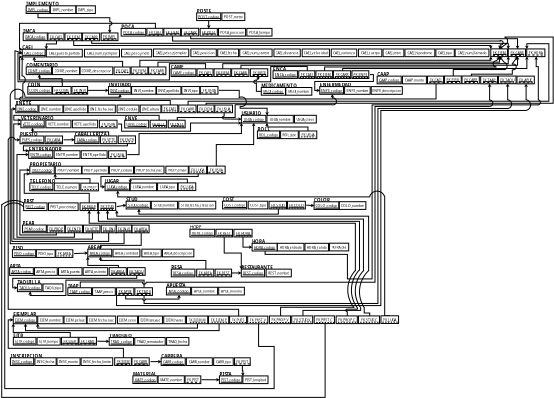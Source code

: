<?xml version="1.0" encoding="UTF-8"?>
<dia:diagram xmlns:dia="http://www.lysator.liu.se/~alla/dia/">
  <dia:layer name="Background" visible="true" active="true">
    <dia:object type="Standard - Text" version="1" id="O0">
      <dia:attribute name="obj_pos">
        <dia:point val="-53.61,2.638"/>
      </dia:attribute>
      <dia:attribute name="obj_bb">
        <dia:rectangle val="-53.61,2.043;-51.26,2.788"/>
      </dia:attribute>
      <dia:attribute name="text">
        <dia:composite type="text">
          <dia:attribute name="string">
            <dia:string>#POSTE#</dia:string>
          </dia:attribute>
          <dia:attribute name="font">
            <dia:font family="sans" style="80" name="Helvetica-Bold"/>
          </dia:attribute>
          <dia:attribute name="height">
            <dia:real val="0.8"/>
          </dia:attribute>
          <dia:attribute name="pos">
            <dia:point val="-53.61,2.638"/>
          </dia:attribute>
          <dia:attribute name="color">
            <dia:color val="#000000"/>
          </dia:attribute>
          <dia:attribute name="alignment">
            <dia:enum val="0"/>
          </dia:attribute>
        </dia:composite>
      </dia:attribute>
      <dia:attribute name="valign">
        <dia:enum val="3"/>
      </dia:attribute>
      <dia:connections>
        <dia:connection handle="0" to="O170" connection="0"/>
      </dia:connections>
    </dia:object>
    <dia:object type="Standard - Text" version="1" id="O1">
      <dia:attribute name="obj_pos">
        <dia:point val="-78.39,5.508"/>
      </dia:attribute>
      <dia:attribute name="obj_bb">
        <dia:rectangle val="-78.39,4.913;-76.55,5.658"/>
      </dia:attribute>
      <dia:attribute name="text">
        <dia:composite type="text">
          <dia:attribute name="string">
            <dia:string>#IMCA#</dia:string>
          </dia:attribute>
          <dia:attribute name="font">
            <dia:font family="sans" style="80" name="Helvetica-Bold"/>
          </dia:attribute>
          <dia:attribute name="height">
            <dia:real val="0.8"/>
          </dia:attribute>
          <dia:attribute name="pos">
            <dia:point val="-78.39,5.508"/>
          </dia:attribute>
          <dia:attribute name="color">
            <dia:color val="#000000"/>
          </dia:attribute>
          <dia:attribute name="alignment">
            <dia:enum val="0"/>
          </dia:attribute>
        </dia:composite>
      </dia:attribute>
      <dia:attribute name="valign">
        <dia:enum val="3"/>
      </dia:attribute>
      <dia:connections>
        <dia:connection handle="0" to="O103" connection="0"/>
      </dia:connections>
    </dia:object>
    <dia:object type="Standard - Text" version="1" id="O2">
      <dia:attribute name="obj_pos">
        <dia:point val="-77.966,1.628"/>
      </dia:attribute>
      <dia:attribute name="obj_bb">
        <dia:rectangle val="-77.966,1.033;-73.184,1.778"/>
      </dia:attribute>
      <dia:attribute name="text">
        <dia:composite type="text">
          <dia:attribute name="string">
            <dia:string>#IMPLEMENTO#</dia:string>
          </dia:attribute>
          <dia:attribute name="font">
            <dia:font family="sans" style="80" name="Helvetica-Bold"/>
          </dia:attribute>
          <dia:attribute name="height">
            <dia:real val="0.8"/>
          </dia:attribute>
          <dia:attribute name="pos">
            <dia:point val="-77.966,1.628"/>
          </dia:attribute>
          <dia:attribute name="color">
            <dia:color val="#000000"/>
          </dia:attribute>
          <dia:attribute name="alignment">
            <dia:enum val="0"/>
          </dia:attribute>
        </dia:composite>
      </dia:attribute>
      <dia:attribute name="valign">
        <dia:enum val="3"/>
      </dia:attribute>
      <dia:connections>
        <dia:connection handle="0" to="O167" connection="0"/>
      </dia:connections>
    </dia:object>
    <dia:object type="Standard - Text" version="1" id="O3">
      <dia:attribute name="obj_pos">
        <dia:point val="-78.528,7.834"/>
      </dia:attribute>
      <dia:attribute name="obj_bb">
        <dia:rectangle val="-78.528,7.239;-76.888,7.984"/>
      </dia:attribute>
      <dia:attribute name="text">
        <dia:composite type="text">
          <dia:attribute name="string">
            <dia:string>#CAEJ#</dia:string>
          </dia:attribute>
          <dia:attribute name="font">
            <dia:font family="sans" style="80" name="Helvetica-Bold"/>
          </dia:attribute>
          <dia:attribute name="height">
            <dia:real val="0.8"/>
          </dia:attribute>
          <dia:attribute name="pos">
            <dia:point val="-78.528,7.834"/>
          </dia:attribute>
          <dia:attribute name="color">
            <dia:color val="#000000"/>
          </dia:attribute>
          <dia:attribute name="alignment">
            <dia:enum val="0"/>
          </dia:attribute>
        </dia:composite>
      </dia:attribute>
      <dia:attribute name="valign">
        <dia:enum val="3"/>
      </dia:attribute>
      <dia:connections>
        <dia:connection handle="0" to="O68" connection="0"/>
      </dia:connections>
    </dia:object>
    <dia:object type="Standard - Text" version="1" id="O4">
      <dia:attribute name="obj_pos">
        <dia:point val="-64.396,4.854"/>
      </dia:attribute>
      <dia:attribute name="obj_bb">
        <dia:rectangle val="-64.396,4.259;-62.416,5.004"/>
      </dia:attribute>
      <dia:attribute name="text">
        <dia:composite type="text">
          <dia:attribute name="string">
            <dia:string>#POCA#</dia:string>
          </dia:attribute>
          <dia:attribute name="font">
            <dia:font family="sans" style="80" name="Helvetica-Bold"/>
          </dia:attribute>
          <dia:attribute name="height">
            <dia:real val="0.8"/>
          </dia:attribute>
          <dia:attribute name="pos">
            <dia:point val="-64.396,4.854"/>
          </dia:attribute>
          <dia:attribute name="color">
            <dia:color val="#000000"/>
          </dia:attribute>
          <dia:attribute name="alignment">
            <dia:enum val="0"/>
          </dia:attribute>
        </dia:composite>
      </dia:attribute>
      <dia:attribute name="valign">
        <dia:enum val="3"/>
      </dia:attribute>
      <dia:connections>
        <dia:connection handle="0" to="O122" connection="0"/>
      </dia:connections>
    </dia:object>
    <dia:object type="Standard - Text" version="1" id="O5">
      <dia:attribute name="obj_pos">
        <dia:point val="-44.378,13.3"/>
      </dia:attribute>
      <dia:attribute name="obj_bb">
        <dia:rectangle val="-44.378,12.705;-38.976,13.45"/>
      </dia:attribute>
      <dia:attribute name="text">
        <dia:composite type="text">
          <dia:attribute name="string">
            <dia:string>#MEDICAMENTO#</dia:string>
          </dia:attribute>
          <dia:attribute name="font">
            <dia:font family="sans" style="80" name="Helvetica-Bold"/>
          </dia:attribute>
          <dia:attribute name="height">
            <dia:real val="0.8"/>
          </dia:attribute>
          <dia:attribute name="pos">
            <dia:point val="-44.378,13.3"/>
          </dia:attribute>
          <dia:attribute name="color">
            <dia:color val="#000000"/>
          </dia:attribute>
          <dia:attribute name="alignment">
            <dia:enum val="0"/>
          </dia:attribute>
        </dia:composite>
      </dia:attribute>
      <dia:attribute name="valign">
        <dia:enum val="3"/>
      </dia:attribute>
      <dia:connections>
        <dia:connection handle="0" to="O8" connection="0"/>
      </dia:connections>
    </dia:object>
    <dia:object type="Standard - Text" version="1" id="O6">
      <dia:attribute name="obj_pos">
        <dia:point val="-57.262,10.628"/>
      </dia:attribute>
      <dia:attribute name="obj_bb">
        <dia:rectangle val="-57.262,10.038;-55.237,10.778"/>
      </dia:attribute>
      <dia:attribute name="text">
        <dia:composite type="text">
          <dia:attribute name="string">
            <dia:string>#CAME#</dia:string>
          </dia:attribute>
          <dia:attribute name="font">
            <dia:font family="sans" style="80" name="Helvetica-Bold"/>
          </dia:attribute>
          <dia:attribute name="height">
            <dia:real val="0.793"/>
          </dia:attribute>
          <dia:attribute name="pos">
            <dia:point val="-57.262,10.628"/>
          </dia:attribute>
          <dia:attribute name="color">
            <dia:color val="#000000"/>
          </dia:attribute>
          <dia:attribute name="alignment">
            <dia:enum val="0"/>
          </dia:attribute>
        </dia:composite>
      </dia:attribute>
      <dia:attribute name="valign">
        <dia:enum val="3"/>
      </dia:attribute>
      <dia:connections>
        <dia:connection handle="0" to="O141" connection="0"/>
      </dia:connections>
    </dia:object>
    <dia:group>
      <dia:object type="FS - Function" version="0" id="O7">
        <dia:attribute name="obj_pos">
          <dia:point val="-40.878,13.3"/>
        </dia:attribute>
        <dia:attribute name="obj_bb">
          <dia:rectangle val="-41.478,12.7;-36.456,15.0"/>
        </dia:attribute>
        <dia:attribute name="elem_corner">
          <dia:point val="-40.878,13.3"/>
        </dia:attribute>
        <dia:attribute name="elem_width">
          <dia:real val="3.823"/>
        </dia:attribute>
        <dia:attribute name="elem_height">
          <dia:real val="1.1"/>
        </dia:attribute>
        <dia:attribute name="text">
          <dia:composite type="text">
            <dia:attribute name="string">
              <dia:string>#MEDI_nombre#</dia:string>
            </dia:attribute>
            <dia:attribute name="font">
              <dia:font family="sans" style="0" name="Helvetica"/>
            </dia:attribute>
            <dia:attribute name="height">
              <dia:real val="0.6"/>
            </dia:attribute>
            <dia:attribute name="pos">
              <dia:point val="-38.967,13.995"/>
            </dia:attribute>
            <dia:attribute name="color">
              <dia:color val="#000000"/>
            </dia:attribute>
            <dia:attribute name="alignment">
              <dia:enum val="1"/>
            </dia:attribute>
          </dia:composite>
        </dia:attribute>
        <dia:attribute name="is_wish">
          <dia:boolean val="false"/>
        </dia:attribute>
        <dia:attribute name="is_user">
          <dia:boolean val="false"/>
        </dia:attribute>
      </dia:object>
      <dia:group>
        <dia:object type="FS - Function" version="0" id="O8">
          <dia:attribute name="obj_pos">
            <dia:point val="-44.378,13.3"/>
          </dia:attribute>
          <dia:attribute name="obj_bb">
            <dia:rectangle val="-44.978,12.7;-40.216,15.0"/>
          </dia:attribute>
          <dia:attribute name="elem_corner">
            <dia:point val="-44.378,13.3"/>
          </dia:attribute>
          <dia:attribute name="elem_width">
            <dia:real val="3.562"/>
          </dia:attribute>
          <dia:attribute name="elem_height">
            <dia:real val="1.1"/>
          </dia:attribute>
          <dia:attribute name="text">
            <dia:composite type="text">
              <dia:attribute name="string">
                <dia:string>#MEDI_codigo#</dia:string>
              </dia:attribute>
              <dia:attribute name="font">
                <dia:font family="sans" style="0" name="Helvetica"/>
              </dia:attribute>
              <dia:attribute name="height">
                <dia:real val="0.6"/>
              </dia:attribute>
              <dia:attribute name="pos">
                <dia:point val="-42.597,13.995"/>
              </dia:attribute>
              <dia:attribute name="color">
                <dia:color val="#000000"/>
              </dia:attribute>
              <dia:attribute name="alignment">
                <dia:enum val="1"/>
              </dia:attribute>
            </dia:composite>
          </dia:attribute>
          <dia:attribute name="is_wish">
            <dia:boolean val="false"/>
          </dia:attribute>
          <dia:attribute name="is_user">
            <dia:boolean val="false"/>
          </dia:attribute>
        </dia:object>
        <dia:object type="Standard - Line" version="0" id="O9">
          <dia:attribute name="obj_pos">
            <dia:point val="-44.111,14.15"/>
          </dia:attribute>
          <dia:attribute name="obj_bb">
            <dia:rectangle val="-44.161,14.1;-41.111,14.2"/>
          </dia:attribute>
          <dia:attribute name="conn_endpoints">
            <dia:point val="-44.111,14.15"/>
            <dia:point val="-41.161,14.15"/>
          </dia:attribute>
          <dia:attribute name="numcp">
            <dia:int val="1"/>
          </dia:attribute>
        </dia:object>
      </dia:group>
    </dia:group>
    <dia:object type="Standard - Text" version="1" id="O10">
      <dia:attribute name="obj_pos">
        <dia:point val="-45.691,35.557"/>
      </dia:attribute>
      <dia:attribute name="obj_bb">
        <dia:rectangle val="-45.691,34.962;-43.623,35.708"/>
      </dia:attribute>
      <dia:attribute name="text">
        <dia:composite type="text">
          <dia:attribute name="string">
            <dia:string>#HORA#</dia:string>
          </dia:attribute>
          <dia:attribute name="font">
            <dia:font family="sans" style="80" name="Helvetica-Bold"/>
          </dia:attribute>
          <dia:attribute name="height">
            <dia:real val="0.8"/>
          </dia:attribute>
          <dia:attribute name="pos">
            <dia:point val="-45.691,35.557"/>
          </dia:attribute>
          <dia:attribute name="color">
            <dia:color val="#000000"/>
          </dia:attribute>
          <dia:attribute name="alignment">
            <dia:enum val="0"/>
          </dia:attribute>
        </dia:composite>
      </dia:attribute>
      <dia:attribute name="valign">
        <dia:enum val="3"/>
      </dia:attribute>
      <dia:connections>
        <dia:connection handle="0" to="O558" connection="0"/>
      </dia:connections>
    </dia:object>
    <dia:object type="Standard - Text" version="1" id="O11">
      <dia:attribute name="obj_pos">
        <dia:point val="-47.236,39.248"/>
      </dia:attribute>
      <dia:attribute name="obj_bb">
        <dia:rectangle val="-47.236,38.653;-42.066,39.398"/>
      </dia:attribute>
      <dia:attribute name="text">
        <dia:composite type="text">
          <dia:attribute name="string">
            <dia:string>#RESTAURANTE#</dia:string>
          </dia:attribute>
          <dia:attribute name="font">
            <dia:font family="sans" style="80" name="Helvetica-Bold"/>
          </dia:attribute>
          <dia:attribute name="height">
            <dia:real val="0.8"/>
          </dia:attribute>
          <dia:attribute name="pos">
            <dia:point val="-47.236,39.248"/>
          </dia:attribute>
          <dia:attribute name="color">
            <dia:color val="#000000"/>
          </dia:attribute>
          <dia:attribute name="alignment">
            <dia:enum val="0"/>
          </dia:attribute>
        </dia:composite>
      </dia:attribute>
      <dia:attribute name="valign">
        <dia:enum val="3"/>
      </dia:attribute>
      <dia:connections>
        <dia:connection handle="0" to="O573" connection="0"/>
      </dia:connections>
    </dia:object>
    <dia:object type="Standard - Text" version="1" id="O12">
      <dia:attribute name="obj_pos">
        <dia:point val="-57.231,39.246"/>
      </dia:attribute>
      <dia:attribute name="obj_bb">
        <dia:rectangle val="-57.231,38.651;-55.346,39.396"/>
      </dia:attribute>
      <dia:attribute name="text">
        <dia:composite type="text">
          <dia:attribute name="string">
            <dia:string>#RESA#</dia:string>
          </dia:attribute>
          <dia:attribute name="font">
            <dia:font family="sans" style="80" name="Helvetica-Bold"/>
          </dia:attribute>
          <dia:attribute name="height">
            <dia:real val="0.8"/>
          </dia:attribute>
          <dia:attribute name="pos">
            <dia:point val="-57.231,39.246"/>
          </dia:attribute>
          <dia:attribute name="color">
            <dia:color val="#000000"/>
          </dia:attribute>
          <dia:attribute name="alignment">
            <dia:enum val="0"/>
          </dia:attribute>
        </dia:composite>
      </dia:attribute>
      <dia:attribute name="valign">
        <dia:enum val="3"/>
      </dia:attribute>
      <dia:connections>
        <dia:connection handle="0" to="O346" connection="0"/>
      </dia:connections>
    </dia:object>
    <dia:object type="Standard - Text" version="1" id="O13">
      <dia:attribute name="obj_pos">
        <dia:point val="-69.163,36.394"/>
      </dia:attribute>
      <dia:attribute name="obj_bb">
        <dia:rectangle val="-69.163,35.799;-67.243,36.544"/>
      </dia:attribute>
      <dia:attribute name="text">
        <dia:composite type="text">
          <dia:attribute name="string">
            <dia:string>#AREA#</dia:string>
          </dia:attribute>
          <dia:attribute name="font">
            <dia:font family="sans" style="80" name="Helvetica-Bold"/>
          </dia:attribute>
          <dia:attribute name="height">
            <dia:real val="0.8"/>
          </dia:attribute>
          <dia:attribute name="pos">
            <dia:point val="-69.163,36.394"/>
          </dia:attribute>
          <dia:attribute name="color">
            <dia:color val="#000000"/>
          </dia:attribute>
          <dia:attribute name="alignment">
            <dia:enum val="0"/>
          </dia:attribute>
        </dia:composite>
      </dia:attribute>
      <dia:attribute name="valign">
        <dia:enum val="3"/>
      </dia:attribute>
      <dia:connections>
        <dia:connection handle="0" to="O533" connection="0"/>
      </dia:connections>
    </dia:object>
    <dia:object type="Standard - Text" version="1" id="O14">
      <dia:attribute name="obj_pos">
        <dia:point val="-79.932,36.474"/>
      </dia:attribute>
      <dia:attribute name="obj_bb">
        <dia:rectangle val="-79.932,35.879;-78.219,36.624"/>
      </dia:attribute>
      <dia:attribute name="text">
        <dia:composite type="text">
          <dia:attribute name="string">
            <dia:string>#PISO#</dia:string>
          </dia:attribute>
          <dia:attribute name="font">
            <dia:font family="sans" style="80" name="Helvetica-Bold"/>
          </dia:attribute>
          <dia:attribute name="height">
            <dia:real val="0.8"/>
          </dia:attribute>
          <dia:attribute name="pos">
            <dia:point val="-79.932,36.474"/>
          </dia:attribute>
          <dia:attribute name="color">
            <dia:color val="#000000"/>
          </dia:attribute>
          <dia:attribute name="alignment">
            <dia:enum val="0"/>
          </dia:attribute>
        </dia:composite>
      </dia:attribute>
      <dia:attribute name="valign">
        <dia:enum val="3"/>
      </dia:attribute>
      <dia:connections>
        <dia:connection handle="0" to="O344" connection="0"/>
      </dia:connections>
    </dia:object>
    <dia:object type="Standard - Text" version="1" id="O15">
      <dia:attribute name="obj_pos">
        <dia:point val="-80.327,39.035"/>
      </dia:attribute>
      <dia:attribute name="obj_bb">
        <dia:rectangle val="-80.327,38.44;-78.485,39.185"/>
      </dia:attribute>
      <dia:attribute name="text">
        <dia:composite type="text">
          <dia:attribute name="string">
            <dia:string>#ARTA#</dia:string>
          </dia:attribute>
          <dia:attribute name="font">
            <dia:font family="sans" style="80" name="Helvetica-Bold"/>
          </dia:attribute>
          <dia:attribute name="height">
            <dia:real val="0.8"/>
          </dia:attribute>
          <dia:attribute name="pos">
            <dia:point val="-80.327,39.035"/>
          </dia:attribute>
          <dia:attribute name="color">
            <dia:color val="#000000"/>
          </dia:attribute>
          <dia:attribute name="alignment">
            <dia:enum val="0"/>
          </dia:attribute>
        </dia:composite>
      </dia:attribute>
      <dia:attribute name="valign">
        <dia:enum val="3"/>
      </dia:attribute>
      <dia:connections>
        <dia:connection handle="0" to="O362" connection="0"/>
      </dia:connections>
    </dia:object>
    <dia:object type="Standard - Text" version="1" id="O16">
      <dia:attribute name="obj_pos">
        <dia:point val="-57.929,41.831"/>
      </dia:attribute>
      <dia:attribute name="obj_bb">
        <dia:rectangle val="-57.929,41.236;-54.664,41.981"/>
      </dia:attribute>
      <dia:attribute name="text">
        <dia:composite type="text">
          <dia:attribute name="string">
            <dia:string>#APUESTA#</dia:string>
          </dia:attribute>
          <dia:attribute name="font">
            <dia:font family="sans" style="80" name="Helvetica-Bold"/>
          </dia:attribute>
          <dia:attribute name="height">
            <dia:real val="0.8"/>
          </dia:attribute>
          <dia:attribute name="pos">
            <dia:point val="-57.929,41.831"/>
          </dia:attribute>
          <dia:attribute name="color">
            <dia:color val="#000000"/>
          </dia:attribute>
          <dia:attribute name="alignment">
            <dia:enum val="0"/>
          </dia:attribute>
        </dia:composite>
      </dia:attribute>
      <dia:attribute name="valign">
        <dia:enum val="3"/>
      </dia:attribute>
      <dia:connections>
        <dia:connection handle="0" to="O485" connection="0"/>
      </dia:connections>
    </dia:object>
    <dia:object type="Standard - Text" version="1" id="O17">
      <dia:attribute name="obj_pos">
        <dia:point val="-79.214,41.362"/>
      </dia:attribute>
      <dia:attribute name="obj_bb">
        <dia:rectangle val="-79.214,40.767;-75.719,41.513"/>
      </dia:attribute>
      <dia:attribute name="text">
        <dia:composite type="text">
          <dia:attribute name="string">
            <dia:string>#TAQUILLA#</dia:string>
          </dia:attribute>
          <dia:attribute name="font">
            <dia:font family="sans" style="80" name="Helvetica-Bold"/>
          </dia:attribute>
          <dia:attribute name="height">
            <dia:real val="0.8"/>
          </dia:attribute>
          <dia:attribute name="pos">
            <dia:point val="-79.214,41.362"/>
          </dia:attribute>
          <dia:attribute name="color">
            <dia:color val="#000000"/>
          </dia:attribute>
          <dia:attribute name="alignment">
            <dia:enum val="0"/>
          </dia:attribute>
        </dia:composite>
      </dia:attribute>
      <dia:attribute name="valign">
        <dia:enum val="3"/>
      </dia:attribute>
      <dia:connections>
        <dia:connection handle="0" to="O19" connection="0"/>
      </dia:connections>
    </dia:object>
    <dia:group>
      <dia:object type="FS - Function" version="0" id="O18">
        <dia:attribute name="obj_pos">
          <dia:point val="-75.564,41.362"/>
        </dia:attribute>
        <dia:attribute name="obj_bb">
          <dia:rectangle val="-76.164,40.763;-72.002,43.062"/>
        </dia:attribute>
        <dia:attribute name="elem_corner">
          <dia:point val="-75.564,41.362"/>
        </dia:attribute>
        <dia:attribute name="elem_width">
          <dia:real val="2.962"/>
        </dia:attribute>
        <dia:attribute name="elem_height">
          <dia:real val="1.1"/>
        </dia:attribute>
        <dia:attribute name="text">
          <dia:composite type="text">
            <dia:attribute name="string">
              <dia:string>#TAQU_tipo#</dia:string>
            </dia:attribute>
            <dia:attribute name="font">
              <dia:font family="sans" style="0" name="Helvetica"/>
            </dia:attribute>
            <dia:attribute name="height">
              <dia:real val="0.6"/>
            </dia:attribute>
            <dia:attribute name="pos">
              <dia:point val="-74.083,42.057"/>
            </dia:attribute>
            <dia:attribute name="color">
              <dia:color val="#000000"/>
            </dia:attribute>
            <dia:attribute name="alignment">
              <dia:enum val="1"/>
            </dia:attribute>
          </dia:composite>
        </dia:attribute>
        <dia:attribute name="is_wish">
          <dia:boolean val="false"/>
        </dia:attribute>
        <dia:attribute name="is_user">
          <dia:boolean val="false"/>
        </dia:attribute>
      </dia:object>
      <dia:group>
        <dia:object type="FS - Function" version="0" id="O19">
          <dia:attribute name="obj_pos">
            <dia:point val="-79.214,41.362"/>
          </dia:attribute>
          <dia:attribute name="obj_bb">
            <dia:rectangle val="-79.814,40.763;-74.977,43.062"/>
          </dia:attribute>
          <dia:attribute name="elem_corner">
            <dia:point val="-79.214,41.362"/>
          </dia:attribute>
          <dia:attribute name="elem_width">
            <dia:real val="3.638"/>
          </dia:attribute>
          <dia:attribute name="elem_height">
            <dia:real val="1.1"/>
          </dia:attribute>
          <dia:attribute name="text">
            <dia:composite type="text">
              <dia:attribute name="string">
                <dia:string>#TAQU_codigo#</dia:string>
              </dia:attribute>
              <dia:attribute name="font">
                <dia:font family="sans" style="0" name="Helvetica"/>
              </dia:attribute>
              <dia:attribute name="height">
                <dia:real val="0.6"/>
              </dia:attribute>
              <dia:attribute name="pos">
                <dia:point val="-77.396,42.057"/>
              </dia:attribute>
              <dia:attribute name="color">
                <dia:color val="#000000"/>
              </dia:attribute>
              <dia:attribute name="alignment">
                <dia:enum val="1"/>
              </dia:attribute>
            </dia:composite>
          </dia:attribute>
          <dia:attribute name="is_wish">
            <dia:boolean val="false"/>
          </dia:attribute>
          <dia:attribute name="is_user">
            <dia:boolean val="false"/>
          </dia:attribute>
        </dia:object>
        <dia:object type="Standard - Line" version="0" id="O20">
          <dia:attribute name="obj_pos">
            <dia:point val="-79.059,42.207"/>
          </dia:attribute>
          <dia:attribute name="obj_bb">
            <dia:rectangle val="-79.11,42.15;-75.757,42.257"/>
          </dia:attribute>
          <dia:attribute name="conn_endpoints">
            <dia:point val="-79.059,42.207"/>
            <dia:point val="-75.807,42.2"/>
          </dia:attribute>
          <dia:attribute name="numcp">
            <dia:int val="1"/>
          </dia:attribute>
        </dia:object>
      </dia:group>
    </dia:group>
    <dia:object type="Standard - Text" version="1" id="O21">
      <dia:attribute name="obj_pos">
        <dia:point val="-72.012,41.905"/>
      </dia:attribute>
      <dia:attribute name="obj_bb">
        <dia:rectangle val="-72.012,41.31;-70.164,42.055"/>
      </dia:attribute>
      <dia:attribute name="text">
        <dia:composite type="text">
          <dia:attribute name="string">
            <dia:string>#TAAP#</dia:string>
          </dia:attribute>
          <dia:attribute name="font">
            <dia:font family="sans" style="80" name="Helvetica-Bold"/>
          </dia:attribute>
          <dia:attribute name="height">
            <dia:real val="0.8"/>
          </dia:attribute>
          <dia:attribute name="pos">
            <dia:point val="-72.012,41.905"/>
          </dia:attribute>
          <dia:attribute name="color">
            <dia:color val="#000000"/>
          </dia:attribute>
          <dia:attribute name="alignment">
            <dia:enum val="0"/>
          </dia:attribute>
        </dia:composite>
      </dia:attribute>
      <dia:attribute name="valign">
        <dia:enum val="3"/>
      </dia:attribute>
      <dia:connections>
        <dia:connection handle="0" to="O548" connection="0"/>
      </dia:connections>
    </dia:object>
    <dia:object type="Standard - Text" version="1" id="O22">
      <dia:attribute name="obj_pos">
        <dia:point val="-70.239,42.455"/>
      </dia:attribute>
      <dia:attribute name="obj_bb">
        <dia:rectangle val="-70.239,41.86;-70.239,42.605"/>
      </dia:attribute>
      <dia:attribute name="text">
        <dia:composite type="text">
          <dia:attribute name="string">
            <dia:string>##</dia:string>
          </dia:attribute>
          <dia:attribute name="font">
            <dia:font family="sans" style="0" name="Helvetica"/>
          </dia:attribute>
          <dia:attribute name="height">
            <dia:real val="0.8"/>
          </dia:attribute>
          <dia:attribute name="pos">
            <dia:point val="-70.239,42.455"/>
          </dia:attribute>
          <dia:attribute name="color">
            <dia:color val="#000000"/>
          </dia:attribute>
          <dia:attribute name="alignment">
            <dia:enum val="0"/>
          </dia:attribute>
        </dia:composite>
      </dia:attribute>
      <dia:attribute name="valign">
        <dia:enum val="3"/>
      </dia:attribute>
      <dia:connections>
        <dia:connection handle="0" to="O548" connection="8"/>
      </dia:connections>
    </dia:object>
    <dia:object type="Standard - Text" version="1" id="O23">
      <dia:attribute name="obj_pos">
        <dia:point val="-27.827,11.675"/>
      </dia:attribute>
      <dia:attribute name="obj_bb">
        <dia:rectangle val="-27.827,11.08;-25.897,11.825"/>
      </dia:attribute>
      <dia:attribute name="text">
        <dia:composite type="text">
          <dia:attribute name="string">
            <dia:string>#CAAP#</dia:string>
          </dia:attribute>
          <dia:attribute name="font">
            <dia:font family="sans" style="80" name="Helvetica-Bold"/>
          </dia:attribute>
          <dia:attribute name="height">
            <dia:real val="0.8"/>
          </dia:attribute>
          <dia:attribute name="pos">
            <dia:point val="-27.827,11.675"/>
          </dia:attribute>
          <dia:attribute name="color">
            <dia:color val="#000000"/>
          </dia:attribute>
          <dia:attribute name="alignment">
            <dia:enum val="0"/>
          </dia:attribute>
        </dia:composite>
      </dia:attribute>
      <dia:attribute name="valign">
        <dia:enum val="3"/>
      </dia:attribute>
      <dia:connections>
        <dia:connection handle="0" to="O191" connection="0"/>
      </dia:connections>
    </dia:object>
    <dia:object type="Standard - Text" version="1" id="O24">
      <dia:attribute name="obj_pos">
        <dia:point val="-36.837,29.623"/>
      </dia:attribute>
      <dia:attribute name="obj_bb">
        <dia:rectangle val="-36.837,29.028;-34.399,29.773"/>
      </dia:attribute>
      <dia:attribute name="text">
        <dia:composite type="text">
          <dia:attribute name="string">
            <dia:string>#COLOR#</dia:string>
          </dia:attribute>
          <dia:attribute name="font">
            <dia:font family="sans" style="80" name="Helvetica-Bold"/>
          </dia:attribute>
          <dia:attribute name="height">
            <dia:real val="0.8"/>
          </dia:attribute>
          <dia:attribute name="pos">
            <dia:point val="-36.837,29.623"/>
          </dia:attribute>
          <dia:attribute name="color">
            <dia:color val="#000000"/>
          </dia:attribute>
          <dia:attribute name="alignment">
            <dia:enum val="0"/>
          </dia:attribute>
        </dia:composite>
      </dia:attribute>
      <dia:attribute name="valign">
        <dia:enum val="3"/>
      </dia:attribute>
      <dia:connections>
        <dia:connection handle="0" to="O299" connection="0"/>
      </dia:connections>
    </dia:object>
    <dia:object type="Standard - Text" version="1" id="O25">
      <dia:attribute name="obj_pos">
        <dia:point val="-62.72,54.486"/>
      </dia:attribute>
      <dia:attribute name="obj_bb">
        <dia:rectangle val="-62.72,53.891;-59.13,54.636"/>
      </dia:attribute>
      <dia:attribute name="text">
        <dia:composite type="text">
          <dia:attribute name="string">
            <dia:string>#MATERIAL#</dia:string>
          </dia:attribute>
          <dia:attribute name="font">
            <dia:font family="sans" style="80" name="Helvetica-Bold"/>
          </dia:attribute>
          <dia:attribute name="height">
            <dia:real val="0.8"/>
          </dia:attribute>
          <dia:attribute name="pos">
            <dia:point val="-62.72,54.486"/>
          </dia:attribute>
          <dia:attribute name="color">
            <dia:color val="#000000"/>
          </dia:attribute>
          <dia:attribute name="alignment">
            <dia:enum val="0"/>
          </dia:attribute>
        </dia:composite>
      </dia:attribute>
      <dia:attribute name="valign">
        <dia:enum val="3"/>
      </dia:attribute>
      <dia:connections>
        <dia:connection handle="0" to="O425" connection="0"/>
      </dia:connections>
    </dia:object>
    <dia:object type="Standard - Text" version="1" id="O26">
      <dia:attribute name="obj_pos">
        <dia:point val="-50.359,54.501"/>
      </dia:attribute>
      <dia:attribute name="obj_bb">
        <dia:rectangle val="-50.359,53.906;-48.309,54.651"/>
      </dia:attribute>
      <dia:attribute name="text">
        <dia:composite type="text">
          <dia:attribute name="string">
            <dia:string>#PISTA#</dia:string>
          </dia:attribute>
          <dia:attribute name="font">
            <dia:font family="sans" style="80" name="Helvetica-Bold"/>
          </dia:attribute>
          <dia:attribute name="height">
            <dia:real val="0.8"/>
          </dia:attribute>
          <dia:attribute name="pos">
            <dia:point val="-50.359,54.501"/>
          </dia:attribute>
          <dia:attribute name="color">
            <dia:color val="#000000"/>
          </dia:attribute>
          <dia:attribute name="alignment">
            <dia:enum val="0"/>
          </dia:attribute>
        </dia:composite>
      </dia:attribute>
      <dia:attribute name="valign">
        <dia:enum val="3"/>
      </dia:attribute>
      <dia:connections>
        <dia:connection handle="0" to="O422" connection="0"/>
      </dia:connections>
    </dia:object>
    <dia:object type="Standard - Text" version="1" id="O27">
      <dia:attribute name="obj_pos">
        <dia:point val="-58.683,51.915"/>
      </dia:attribute>
      <dia:attribute name="obj_bb">
        <dia:rectangle val="-58.683,51.32;-55.308,52.065"/>
      </dia:attribute>
      <dia:attribute name="text">
        <dia:composite type="text">
          <dia:attribute name="string">
            <dia:string>#CARRERA#</dia:string>
          </dia:attribute>
          <dia:attribute name="font">
            <dia:font family="sans" style="80" name="Helvetica-Bold"/>
          </dia:attribute>
          <dia:attribute name="height">
            <dia:real val="0.8"/>
          </dia:attribute>
          <dia:attribute name="pos">
            <dia:point val="-58.683,51.915"/>
          </dia:attribute>
          <dia:attribute name="color">
            <dia:color val="#000000"/>
          </dia:attribute>
          <dia:attribute name="alignment">
            <dia:enum val="0"/>
          </dia:attribute>
        </dia:composite>
      </dia:attribute>
      <dia:attribute name="valign">
        <dia:enum val="3"/>
      </dia:attribute>
      <dia:connections>
        <dia:connection handle="0" to="O432" connection="0"/>
      </dia:connections>
    </dia:object>
    <dia:object type="Standard - Text" version="1" id="O28">
      <dia:attribute name="obj_pos">
        <dia:point val="-42.697,10.907"/>
      </dia:attribute>
      <dia:attribute name="obj_bb">
        <dia:rectangle val="-42.697,10.312;-40.76,11.057"/>
      </dia:attribute>
      <dia:attribute name="text">
        <dia:composite type="text">
          <dia:attribute name="string">
            <dia:string>#ENCA#</dia:string>
          </dia:attribute>
          <dia:attribute name="font">
            <dia:font family="sans" style="80" name="Helvetica-Bold"/>
          </dia:attribute>
          <dia:attribute name="height">
            <dia:real val="0.8"/>
          </dia:attribute>
          <dia:attribute name="pos">
            <dia:point val="-42.697,10.907"/>
          </dia:attribute>
          <dia:attribute name="color">
            <dia:color val="#000000"/>
          </dia:attribute>
          <dia:attribute name="alignment">
            <dia:enum val="0"/>
          </dia:attribute>
        </dia:composite>
      </dia:attribute>
      <dia:attribute name="valign">
        <dia:enum val="3"/>
      </dia:attribute>
      <dia:connections>
        <dia:connection handle="0" to="O146" connection="0"/>
      </dia:connections>
    </dia:object>
    <dia:object type="Standard - Text" version="1" id="O29">
      <dia:attribute name="obj_pos">
        <dia:point val="-36.026,13.171"/>
      </dia:attribute>
      <dia:attribute name="obj_bb">
        <dia:rectangle val="-36.026,12.576;-31.051,13.321"/>
      </dia:attribute>
      <dia:attribute name="text">
        <dia:composite type="text">
          <dia:attribute name="string">
            <dia:string>#ENFERMEDAD#</dia:string>
          </dia:attribute>
          <dia:attribute name="font">
            <dia:font family="sans" style="80" name="Helvetica-Bold"/>
          </dia:attribute>
          <dia:attribute name="height">
            <dia:real val="0.8"/>
          </dia:attribute>
          <dia:attribute name="pos">
            <dia:point val="-36.026,13.171"/>
          </dia:attribute>
          <dia:attribute name="color">
            <dia:color val="#000000"/>
          </dia:attribute>
          <dia:attribute name="alignment">
            <dia:enum val="0"/>
          </dia:attribute>
        </dia:composite>
      </dia:attribute>
      <dia:attribute name="valign">
        <dia:enum val="3"/>
      </dia:attribute>
      <dia:connections>
        <dia:connection handle="0" to="O174" connection="0"/>
      </dia:connections>
    </dia:object>
    <dia:object type="Standard - Text" version="1" id="O30">
      <dia:attribute name="obj_pos">
        <dia:point val="-49.906,29.545"/>
      </dia:attribute>
      <dia:attribute name="obj_bb">
        <dia:rectangle val="-49.906,28.95;-47.993,29.695"/>
      </dia:attribute>
      <dia:attribute name="text">
        <dia:composite type="text">
          <dia:attribute name="string">
            <dia:string>#COST#</dia:string>
          </dia:attribute>
          <dia:attribute name="font">
            <dia:font family="sans" style="80" name="Helvetica-Bold"/>
          </dia:attribute>
          <dia:attribute name="height">
            <dia:real val="0.8"/>
          </dia:attribute>
          <dia:attribute name="pos">
            <dia:point val="-49.906,29.545"/>
          </dia:attribute>
          <dia:attribute name="color">
            <dia:color val="#000000"/>
          </dia:attribute>
          <dia:attribute name="alignment">
            <dia:enum val="0"/>
          </dia:attribute>
        </dia:composite>
      </dia:attribute>
      <dia:attribute name="valign">
        <dia:enum val="3"/>
      </dia:attribute>
      <dia:connections>
        <dia:connection handle="0" to="O536" connection="0"/>
      </dia:connections>
    </dia:object>
    <dia:object type="Standard - Text" version="1" id="O31">
      <dia:attribute name="obj_pos">
        <dia:point val="-63.684,29.551"/>
      </dia:attribute>
      <dia:attribute name="obj_bb">
        <dia:rectangle val="-63.684,28.956;-61.734,29.701"/>
      </dia:attribute>
      <dia:attribute name="text">
        <dia:composite type="text">
          <dia:attribute name="string">
            <dia:string>#STUD#</dia:string>
          </dia:attribute>
          <dia:attribute name="font">
            <dia:font family="sans" style="80" name="Helvetica-Bold"/>
          </dia:attribute>
          <dia:attribute name="height">
            <dia:real val="0.8"/>
          </dia:attribute>
          <dia:attribute name="pos">
            <dia:point val="-63.684,29.551"/>
          </dia:attribute>
          <dia:attribute name="color">
            <dia:color val="#000000"/>
          </dia:attribute>
          <dia:attribute name="alignment">
            <dia:enum val="0"/>
          </dia:attribute>
        </dia:composite>
      </dia:attribute>
      <dia:attribute name="valign">
        <dia:enum val="3"/>
      </dia:attribute>
      <dia:connections>
        <dia:connection handle="0" to="O304" connection="0"/>
      </dia:connections>
    </dia:object>
    <dia:object type="Standard - Text" version="1" id="O32">
      <dia:attribute name="obj_pos">
        <dia:point val="-80.219,51.91"/>
      </dia:attribute>
      <dia:attribute name="obj_bb">
        <dia:rectangle val="-80.219,51.315;-75.529,52.06"/>
      </dia:attribute>
      <dia:attribute name="text">
        <dia:composite type="text">
          <dia:attribute name="string">
            <dia:string>#INSCRIPCION#</dia:string>
          </dia:attribute>
          <dia:attribute name="font">
            <dia:font family="sans" style="80" name="Helvetica-Bold"/>
          </dia:attribute>
          <dia:attribute name="height">
            <dia:real val="0.8"/>
          </dia:attribute>
          <dia:attribute name="pos">
            <dia:point val="-80.219,51.91"/>
          </dia:attribute>
          <dia:attribute name="color">
            <dia:color val="#000000"/>
          </dia:attribute>
          <dia:attribute name="alignment">
            <dia:enum val="0"/>
          </dia:attribute>
        </dia:composite>
      </dia:attribute>
      <dia:attribute name="valign">
        <dia:enum val="3"/>
      </dia:attribute>
      <dia:connections>
        <dia:connection handle="0" to="O443" connection="0"/>
      </dia:connections>
    </dia:object>
    <dia:object type="Standard - Text" version="1" id="O33">
      <dia:attribute name="obj_pos">
        <dia:point val="-63.891,17.976"/>
      </dia:attribute>
      <dia:attribute name="obj_bb">
        <dia:rectangle val="-63.891,17.381;-61.986,18.126"/>
      </dia:attribute>
      <dia:attribute name="text">
        <dia:composite type="text">
          <dia:attribute name="string">
            <dia:string>#ENVE#</dia:string>
          </dia:attribute>
          <dia:attribute name="font">
            <dia:font family="sans" style="80" name="Helvetica-Bold"/>
          </dia:attribute>
          <dia:attribute name="height">
            <dia:real val="0.8"/>
          </dia:attribute>
          <dia:attribute name="pos">
            <dia:point val="-63.891,17.976"/>
          </dia:attribute>
          <dia:attribute name="color">
            <dia:color val="#000000"/>
          </dia:attribute>
          <dia:attribute name="alignment">
            <dia:enum val="0"/>
          </dia:attribute>
        </dia:composite>
      </dia:attribute>
      <dia:attribute name="valign">
        <dia:enum val="3"/>
      </dia:attribute>
      <dia:connections>
        <dia:connection handle="0" to="O243" connection="0"/>
      </dia:connections>
    </dia:object>
    <dia:object type="Standard - Text" version="1" id="O34">
      <dia:attribute name="obj_pos">
        <dia:point val="-66.105,49.019"/>
      </dia:attribute>
      <dia:attribute name="obj_bb">
        <dia:rectangle val="-66.105,48.424;-62.632,49.169"/>
      </dia:attribute>
      <dia:attribute name="text">
        <dia:composite type="text">
          <dia:attribute name="string">
            <dia:string>#TRAQUEO#</dia:string>
          </dia:attribute>
          <dia:attribute name="font">
            <dia:font family="sans" style="80" name="Helvetica-Bold"/>
          </dia:attribute>
          <dia:attribute name="height">
            <dia:real val="0.8"/>
          </dia:attribute>
          <dia:attribute name="pos">
            <dia:point val="-66.105,49.019"/>
          </dia:attribute>
          <dia:attribute name="color">
            <dia:color val="#000000"/>
          </dia:attribute>
          <dia:attribute name="alignment">
            <dia:enum val="0"/>
          </dia:attribute>
        </dia:composite>
      </dia:attribute>
      <dia:attribute name="valign">
        <dia:enum val="3"/>
      </dia:attribute>
      <dia:connections>
        <dia:connection handle="0" to="O418" connection="0"/>
      </dia:connections>
    </dia:object>
    <dia:object type="Standard - Text" version="1" id="O35">
      <dia:attribute name="obj_pos">
        <dia:point val="-79.796,48.998"/>
      </dia:attribute>
      <dia:attribute name="obj_bb">
        <dia:rectangle val="-79.796,48.403;-78.191,49.148"/>
      </dia:attribute>
      <dia:attribute name="text">
        <dia:composite type="text">
          <dia:attribute name="string">
            <dia:string>#EJTR#</dia:string>
          </dia:attribute>
          <dia:attribute name="font">
            <dia:font family="sans" style="80" name="Helvetica-Bold"/>
          </dia:attribute>
          <dia:attribute name="height">
            <dia:real val="0.8"/>
          </dia:attribute>
          <dia:attribute name="pos">
            <dia:point val="-79.796,48.998"/>
          </dia:attribute>
          <dia:attribute name="color">
            <dia:color val="#000000"/>
          </dia:attribute>
          <dia:attribute name="alignment">
            <dia:enum val="0"/>
          </dia:attribute>
        </dia:composite>
      </dia:attribute>
      <dia:attribute name="valign">
        <dia:enum val="3"/>
      </dia:attribute>
      <dia:connections>
        <dia:connection handle="0" to="O522" connection="0"/>
      </dia:connections>
    </dia:object>
    <dia:object type="Standard - Text" version="1" id="O36">
      <dia:attribute name="obj_pos">
        <dia:point val="-78.848,20.229"/>
      </dia:attribute>
      <dia:attribute name="obj_bb">
        <dia:rectangle val="-78.848,19.634;-75.978,20.379"/>
      </dia:attribute>
      <dia:attribute name="text">
        <dia:composite type="text">
          <dia:attribute name="string">
            <dia:string>#PUESTO#</dia:string>
          </dia:attribute>
          <dia:attribute name="font">
            <dia:font family="sans" style="80" name="Helvetica-Bold"/>
          </dia:attribute>
          <dia:attribute name="height">
            <dia:real val="0.8"/>
          </dia:attribute>
          <dia:attribute name="pos">
            <dia:point val="-78.848,20.229"/>
          </dia:attribute>
          <dia:attribute name="color">
            <dia:color val="#000000"/>
          </dia:attribute>
          <dia:attribute name="alignment">
            <dia:enum val="0"/>
          </dia:attribute>
        </dia:composite>
      </dia:attribute>
      <dia:attribute name="valign">
        <dia:enum val="3"/>
      </dia:attribute>
      <dia:connections>
        <dia:connection handle="0" to="O516" connection="0"/>
      </dia:connections>
    </dia:object>
    <dia:object type="Standard - Text" version="1" id="O37">
      <dia:attribute name="obj_pos">
        <dia:point val="-71.033,20.214"/>
      </dia:attribute>
      <dia:attribute name="obj_bb">
        <dia:rectangle val="-71.033,19.619;-66.143,20.364"/>
      </dia:attribute>
      <dia:attribute name="text">
        <dia:composite type="text">
          <dia:attribute name="string">
            <dia:string>#CABALLERIZA#</dia:string>
          </dia:attribute>
          <dia:attribute name="font">
            <dia:font family="sans" style="80" name="Helvetica-Bold"/>
          </dia:attribute>
          <dia:attribute name="height">
            <dia:real val="0.8"/>
          </dia:attribute>
          <dia:attribute name="pos">
            <dia:point val="-71.033,20.214"/>
          </dia:attribute>
          <dia:attribute name="color">
            <dia:color val="#000000"/>
          </dia:attribute>
          <dia:attribute name="alignment">
            <dia:enum val="0"/>
          </dia:attribute>
        </dia:composite>
      </dia:attribute>
      <dia:attribute name="valign">
        <dia:enum val="3"/>
      </dia:attribute>
      <dia:connections>
        <dia:connection handle="0" to="O255" connection="0"/>
      </dia:connections>
    </dia:object>
    <dia:object type="Standard - Text" version="1" id="O38">
      <dia:attribute name="obj_pos">
        <dia:point val="-47.219,17.273"/>
      </dia:attribute>
      <dia:attribute name="obj_bb">
        <dia:rectangle val="-47.219,16.678;-43.969,17.423"/>
      </dia:attribute>
      <dia:attribute name="text">
        <dia:composite type="text">
          <dia:attribute name="string">
            <dia:string>#USUARIO#</dia:string>
          </dia:attribute>
          <dia:attribute name="font">
            <dia:font family="sans" style="80" name="Helvetica-Bold"/>
          </dia:attribute>
          <dia:attribute name="height">
            <dia:real val="0.8"/>
          </dia:attribute>
          <dia:attribute name="pos">
            <dia:point val="-47.219,17.273"/>
          </dia:attribute>
          <dia:attribute name="color">
            <dia:color val="#000000"/>
          </dia:attribute>
          <dia:attribute name="alignment">
            <dia:enum val="0"/>
          </dia:attribute>
        </dia:composite>
      </dia:attribute>
      <dia:attribute name="valign">
        <dia:enum val="3"/>
      </dia:attribute>
      <dia:connections>
        <dia:connection handle="0" to="O477" connection="0"/>
      </dia:connections>
    </dia:object>
    <dia:object type="Standard - Text" version="1" id="O39">
      <dia:attribute name="obj_pos">
        <dia:point val="-44.929,19.504"/>
      </dia:attribute>
      <dia:attribute name="obj_bb">
        <dia:rectangle val="-44.929,18.909;-43.077,19.654"/>
      </dia:attribute>
      <dia:attribute name="text">
        <dia:composite type="text">
          <dia:attribute name="string">
            <dia:string>#ROLL#</dia:string>
          </dia:attribute>
          <dia:attribute name="font">
            <dia:font family="sans" style="80" name="Helvetica-Bold"/>
          </dia:attribute>
          <dia:attribute name="height">
            <dia:real val="0.8"/>
          </dia:attribute>
          <dia:attribute name="pos">
            <dia:point val="-44.929,19.504"/>
          </dia:attribute>
          <dia:attribute name="color">
            <dia:color val="#000000"/>
          </dia:attribute>
          <dia:attribute name="alignment">
            <dia:enum val="0"/>
          </dia:attribute>
        </dia:composite>
      </dia:attribute>
      <dia:attribute name="valign">
        <dia:enum val="3"/>
      </dia:attribute>
      <dia:connections>
        <dia:connection handle="0" to="O482" connection="0"/>
      </dia:connections>
    </dia:object>
    <dia:object type="Standard - Text" version="1" id="O40">
      <dia:attribute name="obj_pos">
        <dia:point val="-78.488,32.95"/>
      </dia:attribute>
      <dia:attribute name="obj_bb">
        <dia:rectangle val="-78.488,32.355;-76.593,33.1"/>
      </dia:attribute>
      <dia:attribute name="text">
        <dia:composite type="text">
          <dia:attribute name="string">
            <dia:string>#PEAR#</dia:string>
          </dia:attribute>
          <dia:attribute name="font">
            <dia:font family="sans" style="80" name="Helvetica-Bold"/>
          </dia:attribute>
          <dia:attribute name="height">
            <dia:real val="0.8"/>
          </dia:attribute>
          <dia:attribute name="pos">
            <dia:point val="-78.488,32.95"/>
          </dia:attribute>
          <dia:attribute name="color">
            <dia:color val="#000000"/>
          </dia:attribute>
          <dia:attribute name="alignment">
            <dia:enum val="0"/>
          </dia:attribute>
        </dia:composite>
      </dia:attribute>
      <dia:attribute name="valign">
        <dia:enum val="3"/>
      </dia:attribute>
      <dia:connections>
        <dia:connection handle="0" to="O399" connection="0"/>
      </dia:connections>
    </dia:object>
    <dia:object type="Standard - Text" version="1" id="O41">
      <dia:attribute name="obj_pos">
        <dia:point val="-79.809,45.947"/>
      </dia:attribute>
      <dia:attribute name="obj_bb">
        <dia:rectangle val="-79.809,45.352;-76.194,46.097"/>
      </dia:attribute>
      <dia:attribute name="text">
        <dia:composite type="text">
          <dia:attribute name="string">
            <dia:string>#EJEMPLAR#</dia:string>
          </dia:attribute>
          <dia:attribute name="font">
            <dia:font family="sans" style="80" name="Helvetica-Bold"/>
          </dia:attribute>
          <dia:attribute name="height">
            <dia:real val="0.8"/>
          </dia:attribute>
          <dia:attribute name="pos">
            <dia:point val="-79.809,45.947"/>
          </dia:attribute>
          <dia:attribute name="color">
            <dia:color val="#000000"/>
          </dia:attribute>
          <dia:attribute name="alignment">
            <dia:enum val="0"/>
          </dia:attribute>
        </dia:composite>
      </dia:attribute>
      <dia:attribute name="valign">
        <dia:enum val="3"/>
      </dia:attribute>
      <dia:connections>
        <dia:connection handle="0" to="O496" connection="0"/>
      </dia:connections>
    </dia:object>
    <dia:object type="Standard - Text" version="1" id="O42">
      <dia:attribute name="obj_pos">
        <dia:point val="-78.331,29.784"/>
      </dia:attribute>
      <dia:attribute name="obj_bb">
        <dia:rectangle val="-78.331,29.189;-76.471,29.934"/>
      </dia:attribute>
      <dia:attribute name="text">
        <dia:composite type="text">
          <dia:attribute name="string">
            <dia:string>#PRST#</dia:string>
          </dia:attribute>
          <dia:attribute name="font">
            <dia:font family="sans" style="80" name="Helvetica-Bold"/>
          </dia:attribute>
          <dia:attribute name="height">
            <dia:real val="0.8"/>
          </dia:attribute>
          <dia:attribute name="pos">
            <dia:point val="-78.331,29.784"/>
          </dia:attribute>
          <dia:attribute name="color">
            <dia:color val="#000000"/>
          </dia:attribute>
          <dia:attribute name="alignment">
            <dia:enum val="0"/>
          </dia:attribute>
        </dia:composite>
      </dia:attribute>
      <dia:attribute name="valign">
        <dia:enum val="3"/>
      </dia:attribute>
      <dia:connections>
        <dia:connection handle="0" to="O458" connection="0"/>
      </dia:connections>
    </dia:object>
    <dia:object type="Standard - Text" version="1" id="O43">
      <dia:attribute name="obj_pos">
        <dia:point val="-77.445,26.952"/>
      </dia:attribute>
      <dia:attribute name="obj_bb">
        <dia:rectangle val="-77.445,26.357;-73.663,27.102"/>
      </dia:attribute>
      <dia:attribute name="text">
        <dia:composite type="text">
          <dia:attribute name="string">
            <dia:string>#TELEFONO#</dia:string>
          </dia:attribute>
          <dia:attribute name="font">
            <dia:font family="sans" style="80" name="Helvetica-Bold"/>
          </dia:attribute>
          <dia:attribute name="height">
            <dia:real val="0.8"/>
          </dia:attribute>
          <dia:attribute name="pos">
            <dia:point val="-77.445,26.952"/>
          </dia:attribute>
          <dia:attribute name="color">
            <dia:color val="#000000"/>
          </dia:attribute>
          <dia:attribute name="alignment">
            <dia:enum val="0"/>
          </dia:attribute>
        </dia:composite>
      </dia:attribute>
      <dia:attribute name="valign">
        <dia:enum val="3"/>
      </dia:attribute>
      <dia:connections>
        <dia:connection handle="0" to="O288" connection="0"/>
      </dia:connections>
    </dia:object>
    <dia:object type="Standard - Text" version="1" id="O44">
      <dia:attribute name="obj_pos">
        <dia:point val="-66.696,26.943"/>
      </dia:attribute>
      <dia:attribute name="obj_bb">
        <dia:rectangle val="-66.696,26.348;-64.279,27.093"/>
      </dia:attribute>
      <dia:attribute name="text">
        <dia:composite type="text">
          <dia:attribute name="string">
            <dia:string>#LUGAR#</dia:string>
          </dia:attribute>
          <dia:attribute name="font">
            <dia:font family="sans" style="80" name="Helvetica-Bold"/>
          </dia:attribute>
          <dia:attribute name="height">
            <dia:real val="0.8"/>
          </dia:attribute>
          <dia:attribute name="pos">
            <dia:point val="-66.696,26.943"/>
          </dia:attribute>
          <dia:attribute name="color">
            <dia:color val="#000000"/>
          </dia:attribute>
          <dia:attribute name="alignment">
            <dia:enum val="0"/>
          </dia:attribute>
        </dia:composite>
      </dia:attribute>
      <dia:attribute name="valign">
        <dia:enum val="3"/>
      </dia:attribute>
      <dia:connections>
        <dia:connection handle="0" to="O272" connection="0"/>
      </dia:connections>
    </dia:object>
    <dia:object type="Standard - Text" version="1" id="O45">
      <dia:attribute name="obj_pos">
        <dia:point val="-77.728,13.15"/>
      </dia:attribute>
      <dia:attribute name="obj_bb">
        <dia:rectangle val="-77.728,12.555;-75.941,13.3"/>
      </dia:attribute>
      <dia:attribute name="text">
        <dia:composite type="text">
          <dia:attribute name="string">
            <dia:string>#COIN#</dia:string>
          </dia:attribute>
          <dia:attribute name="font">
            <dia:font family="sans" style="80" name="Helvetica-Bold"/>
          </dia:attribute>
          <dia:attribute name="height">
            <dia:real val="0.8"/>
          </dia:attribute>
          <dia:attribute name="pos">
            <dia:point val="-77.728,13.15"/>
          </dia:attribute>
          <dia:attribute name="color">
            <dia:color val="#000000"/>
          </dia:attribute>
          <dia:attribute name="alignment">
            <dia:enum val="0"/>
          </dia:attribute>
        </dia:composite>
      </dia:attribute>
      <dia:attribute name="valign">
        <dia:enum val="3"/>
      </dia:attribute>
      <dia:connections>
        <dia:connection handle="0" to="O316" connection="0"/>
      </dia:connections>
    </dia:object>
    <dia:object type="Standard - Text" version="1" id="O46">
      <dia:attribute name="obj_pos">
        <dia:point val="-52.619,38.89"/>
      </dia:attribute>
      <dia:attribute name="obj_bb">
        <dia:rectangle val="-52.619,38.295;-52.619,39.04"/>
      </dia:attribute>
      <dia:attribute name="text">
        <dia:composite type="text">
          <dia:attribute name="string">
            <dia:string>##</dia:string>
          </dia:attribute>
          <dia:attribute name="font">
            <dia:font family="sans" style="0" name="Helvetica"/>
          </dia:attribute>
          <dia:attribute name="height">
            <dia:real val="0.8"/>
          </dia:attribute>
          <dia:attribute name="pos">
            <dia:point val="-52.619,38.89"/>
          </dia:attribute>
          <dia:attribute name="color">
            <dia:color val="#000000"/>
          </dia:attribute>
          <dia:attribute name="alignment">
            <dia:enum val="0"/>
          </dia:attribute>
        </dia:composite>
      </dia:attribute>
      <dia:attribute name="valign">
        <dia:enum val="3"/>
      </dia:attribute>
    </dia:object>
    <dia:object type="Standard - Text" version="1" id="O47">
      <dia:attribute name="obj_pos">
        <dia:point val="-77.961,10.356"/>
      </dia:attribute>
      <dia:attribute name="obj_bb">
        <dia:rectangle val="-77.961,9.761;-73.178,10.506"/>
      </dia:attribute>
      <dia:attribute name="text">
        <dia:composite type="text">
          <dia:attribute name="string">
            <dia:string>#COMENTARIO#</dia:string>
          </dia:attribute>
          <dia:attribute name="font">
            <dia:font family="sans" style="80" name="Helvetica-Bold"/>
          </dia:attribute>
          <dia:attribute name="height">
            <dia:real val="0.8"/>
          </dia:attribute>
          <dia:attribute name="pos">
            <dia:point val="-77.961,10.356"/>
          </dia:attribute>
          <dia:attribute name="color">
            <dia:color val="#000000"/>
          </dia:attribute>
          <dia:attribute name="alignment">
            <dia:enum val="0"/>
          </dia:attribute>
        </dia:composite>
      </dia:attribute>
      <dia:attribute name="valign">
        <dia:enum val="3"/>
      </dia:attribute>
      <dia:connections>
        <dia:connection handle="0" to="O82" connection="0"/>
      </dia:connections>
    </dia:object>
    <dia:object type="Standard - Text" version="1" id="O48">
      <dia:attribute name="obj_pos">
        <dia:point val="-77.445,24.539"/>
      </dia:attribute>
      <dia:attribute name="obj_bb">
        <dia:rectangle val="-77.445,23.944;-72.635,24.689"/>
      </dia:attribute>
      <dia:attribute name="text">
        <dia:composite type="text">
          <dia:attribute name="string">
            <dia:string>#PROPIETARIO#</dia:string>
          </dia:attribute>
          <dia:attribute name="font">
            <dia:font family="sans" style="80" name="Helvetica-Bold"/>
          </dia:attribute>
          <dia:attribute name="height">
            <dia:real val="0.8"/>
          </dia:attribute>
          <dia:attribute name="pos">
            <dia:point val="-77.445,24.539"/>
          </dia:attribute>
          <dia:attribute name="color">
            <dia:color val="#000000"/>
          </dia:attribute>
          <dia:attribute name="alignment">
            <dia:enum val="0"/>
          </dia:attribute>
        </dia:composite>
      </dia:attribute>
      <dia:attribute name="valign">
        <dia:enum val="3"/>
      </dia:attribute>
      <dia:connections>
        <dia:connection handle="0" to="O281" connection="0"/>
      </dia:connections>
    </dia:object>
    <dia:object type="Standard - Text" version="1" id="O49">
      <dia:attribute name="obj_pos">
        <dia:point val="-77.605,22.331"/>
      </dia:attribute>
      <dia:attribute name="obj_bb">
        <dia:rectangle val="-77.605,21.736;-72.665,22.481"/>
      </dia:attribute>
      <dia:attribute name="text">
        <dia:composite type="text">
          <dia:attribute name="string">
            <dia:string>#ENTRENADOR#</dia:string>
          </dia:attribute>
          <dia:attribute name="font">
            <dia:font family="sans" style="80" name="Helvetica-Bold"/>
          </dia:attribute>
          <dia:attribute name="height">
            <dia:real val="0.8"/>
          </dia:attribute>
          <dia:attribute name="pos">
            <dia:point val="-77.605,22.331"/>
          </dia:attribute>
          <dia:attribute name="color">
            <dia:color val="#000000"/>
          </dia:attribute>
          <dia:attribute name="alignment">
            <dia:enum val="0"/>
          </dia:attribute>
        </dia:composite>
      </dia:attribute>
      <dia:attribute name="valign">
        <dia:enum val="3"/>
      </dia:attribute>
      <dia:connections>
        <dia:connection handle="0" to="O264" connection="0"/>
      </dia:connections>
    </dia:object>
    <dia:object type="Standard - Text" version="1" id="O50">
      <dia:attribute name="obj_pos">
        <dia:point val="-78.722,17.957"/>
      </dia:attribute>
      <dia:attribute name="obj_bb">
        <dia:rectangle val="-78.722,17.362;-73.88,18.107"/>
      </dia:attribute>
      <dia:attribute name="text">
        <dia:composite type="text">
          <dia:attribute name="string">
            <dia:string>#VETERINARIO#</dia:string>
          </dia:attribute>
          <dia:attribute name="font">
            <dia:font family="sans" style="80" name="Helvetica-Bold"/>
          </dia:attribute>
          <dia:attribute name="height">
            <dia:real val="0.8"/>
          </dia:attribute>
          <dia:attribute name="pos">
            <dia:point val="-78.722,17.957"/>
          </dia:attribute>
          <dia:attribute name="color">
            <dia:color val="#000000"/>
          </dia:attribute>
          <dia:attribute name="alignment">
            <dia:enum val="0"/>
          </dia:attribute>
        </dia:composite>
      </dia:attribute>
      <dia:attribute name="valign">
        <dia:enum val="3"/>
      </dia:attribute>
      <dia:connections>
        <dia:connection handle="0" to="O239" connection="0"/>
      </dia:connections>
    </dia:object>
    <dia:object type="Standard - Text" version="1" id="O51">
      <dia:attribute name="obj_pos">
        <dia:point val="-79.441,15.806"/>
      </dia:attribute>
      <dia:attribute name="obj_bb">
        <dia:rectangle val="-79.441,15.211;-77.119,15.956"/>
      </dia:attribute>
      <dia:attribute name="text">
        <dia:composite type="text">
          <dia:attribute name="string">
            <dia:string>#JINETE#</dia:string>
          </dia:attribute>
          <dia:attribute name="font">
            <dia:font family="sans" style="80" name="Helvetica-Bold"/>
          </dia:attribute>
          <dia:attribute name="height">
            <dia:real val="0.8"/>
          </dia:attribute>
          <dia:attribute name="pos">
            <dia:point val="-79.441,15.806"/>
          </dia:attribute>
          <dia:attribute name="color">
            <dia:color val="#000000"/>
          </dia:attribute>
          <dia:attribute name="alignment">
            <dia:enum val="0"/>
          </dia:attribute>
        </dia:composite>
      </dia:attribute>
      <dia:attribute name="valign">
        <dia:enum val="3"/>
      </dia:attribute>
      <dia:connections>
        <dia:connection handle="0" to="O229" connection="0"/>
      </dia:connections>
    </dia:object>
    <dia:object type="Standard - Text" version="1" id="O52">
      <dia:attribute name="obj_pos">
        <dia:point val="-66.206,13.161"/>
      </dia:attribute>
      <dia:attribute name="obj_bb">
        <dia:rectangle val="-66.206,12.566;-62.741,13.31"/>
      </dia:attribute>
      <dia:attribute name="text">
        <dia:composite type="text">
          <dia:attribute name="string">
            <dia:string>#INVITADO#</dia:string>
          </dia:attribute>
          <dia:attribute name="font">
            <dia:font family="sans" style="80" name="Helvetica-Bold"/>
          </dia:attribute>
          <dia:attribute name="height">
            <dia:real val="0.8"/>
          </dia:attribute>
          <dia:attribute name="pos">
            <dia:point val="-66.206,13.161"/>
          </dia:attribute>
          <dia:attribute name="color">
            <dia:color val="#000000"/>
          </dia:attribute>
          <dia:attribute name="alignment">
            <dia:enum val="0"/>
          </dia:attribute>
        </dia:composite>
      </dia:attribute>
      <dia:attribute name="valign">
        <dia:enum val="3"/>
      </dia:attribute>
      <dia:connections>
        <dia:connection handle="0" to="O322" connection="0"/>
      </dia:connections>
    </dia:object>
    <dia:group>
      <dia:object type="FS - Function" version="0" id="O53">
        <dia:attribute name="obj_pos">
          <dia:point val="-26.986,7.8"/>
        </dia:attribute>
        <dia:attribute name="obj_bb">
          <dia:rectangle val="-27.586,7.2;-23.256,9.5"/>
        </dia:attribute>
        <dia:attribute name="elem_corner">
          <dia:point val="-26.986,7.8"/>
        </dia:attribute>
        <dia:attribute name="elem_width">
          <dia:real val="3.13"/>
        </dia:attribute>
        <dia:attribute name="elem_height">
          <dia:real val="1.1"/>
        </dia:attribute>
        <dia:attribute name="text">
          <dia:composite type="text">
            <dia:attribute name="string">
              <dia:string>#CAEJ_retiro#</dia:string>
            </dia:attribute>
            <dia:attribute name="font">
              <dia:font family="sans" style="0" name="Helvetica"/>
            </dia:attribute>
            <dia:attribute name="height">
              <dia:real val="0.6"/>
            </dia:attribute>
            <dia:attribute name="pos">
              <dia:point val="-25.421,8.495"/>
            </dia:attribute>
            <dia:attribute name="color">
              <dia:color val="#000000"/>
            </dia:attribute>
            <dia:attribute name="alignment">
              <dia:enum val="1"/>
            </dia:attribute>
          </dia:composite>
        </dia:attribute>
        <dia:attribute name="is_wish">
          <dia:boolean val="false"/>
        </dia:attribute>
        <dia:attribute name="is_user">
          <dia:boolean val="false"/>
        </dia:attribute>
      </dia:object>
      <dia:object type="FS - Function" version="0" id="O54">
        <dia:attribute name="obj_pos">
          <dia:point val="-69.64,7.834"/>
        </dia:attribute>
        <dia:attribute name="obj_bb">
          <dia:rectangle val="-70.24,7.234;-63.755,9.534"/>
        </dia:attribute>
        <dia:attribute name="elem_corner">
          <dia:point val="-69.64,7.834"/>
        </dia:attribute>
        <dia:attribute name="elem_width">
          <dia:real val="5.285"/>
        </dia:attribute>
        <dia:attribute name="elem_height">
          <dia:real val="1.1"/>
        </dia:attribute>
        <dia:attribute name="text">
          <dia:composite type="text">
            <dia:attribute name="string">
              <dia:string>#CAEJ_num_ejemplar#</dia:string>
            </dia:attribute>
            <dia:attribute name="font">
              <dia:font family="sans" style="0" name="Helvetica"/>
            </dia:attribute>
            <dia:attribute name="height">
              <dia:real val="0.6"/>
            </dia:attribute>
            <dia:attribute name="pos">
              <dia:point val="-66.997,8.529"/>
            </dia:attribute>
            <dia:attribute name="color">
              <dia:color val="#000000"/>
            </dia:attribute>
            <dia:attribute name="alignment">
              <dia:enum val="1"/>
            </dia:attribute>
          </dia:composite>
        </dia:attribute>
        <dia:attribute name="is_wish">
          <dia:boolean val="false"/>
        </dia:attribute>
        <dia:attribute name="is_user">
          <dia:boolean val="false"/>
        </dia:attribute>
      </dia:object>
      <dia:object type="FS - Function" version="0" id="O55">
        <dia:attribute name="obj_pos">
          <dia:point val="-64.343,7.824"/>
        </dia:attribute>
        <dia:attribute name="obj_bb">
          <dia:rectangle val="-64.943,7.224;-59.166,9.524"/>
        </dia:attribute>
        <dia:attribute name="elem_corner">
          <dia:point val="-64.343,7.824"/>
        </dia:attribute>
        <dia:attribute name="elem_width">
          <dia:real val="4.577"/>
        </dia:attribute>
        <dia:attribute name="elem_height">
          <dia:real val="1.1"/>
        </dia:attribute>
        <dia:attribute name="text">
          <dia:composite type="text">
            <dia:attribute name="string">
              <dia:string>#CAEJ_peso_jinete#</dia:string>
            </dia:attribute>
            <dia:attribute name="font">
              <dia:font family="sans" style="0" name="Helvetica"/>
            </dia:attribute>
            <dia:attribute name="height">
              <dia:real val="0.6"/>
            </dia:attribute>
            <dia:attribute name="pos">
              <dia:point val="-62.054,8.519"/>
            </dia:attribute>
            <dia:attribute name="color">
              <dia:color val="#000000"/>
            </dia:attribute>
            <dia:attribute name="alignment">
              <dia:enum val="1"/>
            </dia:attribute>
          </dia:composite>
        </dia:attribute>
        <dia:attribute name="is_wish">
          <dia:boolean val="false"/>
        </dia:attribute>
        <dia:attribute name="is_user">
          <dia:boolean val="false"/>
        </dia:attribute>
      </dia:object>
      <dia:object type="FS - Function" version="0" id="O56">
        <dia:attribute name="obj_pos">
          <dia:point val="-59.786,7.8"/>
        </dia:attribute>
        <dia:attribute name="obj_bb">
          <dia:rectangle val="-60.386,7.2;-53.836,9.5"/>
        </dia:attribute>
        <dia:attribute name="elem_corner">
          <dia:point val="-59.786,7.8"/>
        </dia:attribute>
        <dia:attribute name="elem_width">
          <dia:real val="5.35"/>
        </dia:attribute>
        <dia:attribute name="elem_height">
          <dia:real val="1.1"/>
        </dia:attribute>
        <dia:attribute name="text">
          <dia:composite type="text">
            <dia:attribute name="string">
              <dia:string>#CAEJ_peso_ejemplar#</dia:string>
            </dia:attribute>
            <dia:attribute name="font">
              <dia:font family="sans" style="0" name="Helvetica"/>
            </dia:attribute>
            <dia:attribute name="height">
              <dia:real val="0.6"/>
            </dia:attribute>
            <dia:attribute name="pos">
              <dia:point val="-57.111,8.495"/>
            </dia:attribute>
            <dia:attribute name="color">
              <dia:color val="#000000"/>
            </dia:attribute>
            <dia:attribute name="alignment">
              <dia:enum val="1"/>
            </dia:attribute>
          </dia:composite>
        </dia:attribute>
        <dia:attribute name="is_wish">
          <dia:boolean val="false"/>
        </dia:attribute>
        <dia:attribute name="is_user">
          <dia:boolean val="false"/>
        </dia:attribute>
      </dia:object>
      <dia:object type="FS - Function" version="0" id="O57">
        <dia:attribute name="obj_pos">
          <dia:point val="-54.436,7.8"/>
        </dia:attribute>
        <dia:attribute name="obj_bb">
          <dia:rectangle val="-55.036,7.2;-50.014,9.5"/>
        </dia:attribute>
        <dia:attribute name="elem_corner">
          <dia:point val="-54.436,7.8"/>
        </dia:attribute>
        <dia:attribute name="elem_width">
          <dia:real val="3.823"/>
        </dia:attribute>
        <dia:attribute name="elem_height">
          <dia:real val="1.1"/>
        </dia:attribute>
        <dia:attribute name="text">
          <dia:composite type="text">
            <dia:attribute name="string">
              <dia:string>#CAEJ_posicion#</dia:string>
            </dia:attribute>
            <dia:attribute name="font">
              <dia:font family="sans" style="0" name="Helvetica"/>
            </dia:attribute>
            <dia:attribute name="height">
              <dia:real val="0.6"/>
            </dia:attribute>
            <dia:attribute name="pos">
              <dia:point val="-52.525,8.495"/>
            </dia:attribute>
            <dia:attribute name="color">
              <dia:color val="#000000"/>
            </dia:attribute>
            <dia:attribute name="alignment">
              <dia:enum val="1"/>
            </dia:attribute>
          </dia:composite>
        </dia:attribute>
        <dia:attribute name="is_wish">
          <dia:boolean val="false"/>
        </dia:attribute>
        <dia:attribute name="is_user">
          <dia:boolean val="false"/>
        </dia:attribute>
      </dia:object>
      <dia:object type="FS - Function" version="0" id="O58">
        <dia:attribute name="obj_pos">
          <dia:point val="-50.603,7.8"/>
        </dia:attribute>
        <dia:attribute name="obj_bb">
          <dia:rectangle val="-51.203,7.2;-46.826,9.5"/>
        </dia:attribute>
        <dia:attribute name="elem_corner">
          <dia:point val="-50.603,7.8"/>
        </dia:attribute>
        <dia:attribute name="elem_width">
          <dia:real val="3.177"/>
        </dia:attribute>
        <dia:attribute name="elem_height">
          <dia:real val="1.1"/>
        </dia:attribute>
        <dia:attribute name="text">
          <dia:composite type="text">
            <dia:attribute name="string">
              <dia:string>#CAEJ_fecha#</dia:string>
            </dia:attribute>
            <dia:attribute name="font">
              <dia:font family="sans" style="0" name="Helvetica"/>
            </dia:attribute>
            <dia:attribute name="height">
              <dia:real val="0.6"/>
            </dia:attribute>
            <dia:attribute name="pos">
              <dia:point val="-49.014,8.495"/>
            </dia:attribute>
            <dia:attribute name="color">
              <dia:color val="#000000"/>
            </dia:attribute>
            <dia:attribute name="alignment">
              <dia:enum val="1"/>
            </dia:attribute>
          </dia:composite>
        </dia:attribute>
        <dia:attribute name="is_wish">
          <dia:boolean val="false"/>
        </dia:attribute>
        <dia:attribute name="is_user">
          <dia:boolean val="false"/>
        </dia:attribute>
      </dia:object>
      <dia:object type="FS - Function" version="0" id="O59">
        <dia:attribute name="obj_pos">
          <dia:point val="-47.453,7.8"/>
        </dia:attribute>
        <dia:attribute name="obj_bb">
          <dia:rectangle val="-48.053,7.2;-41.963,9.5"/>
        </dia:attribute>
        <dia:attribute name="elem_corner">
          <dia:point val="-47.453,7.8"/>
        </dia:attribute>
        <dia:attribute name="elem_width">
          <dia:real val="4.89"/>
        </dia:attribute>
        <dia:attribute name="elem_height">
          <dia:real val="1.1"/>
        </dia:attribute>
        <dia:attribute name="text">
          <dia:composite type="text">
            <dia:attribute name="string">
              <dia:string>#CAEJ_num_carrera#</dia:string>
            </dia:attribute>
            <dia:attribute name="font">
              <dia:font family="sans" style="0" name="Helvetica"/>
            </dia:attribute>
            <dia:attribute name="height">
              <dia:real val="0.6"/>
            </dia:attribute>
            <dia:attribute name="pos">
              <dia:point val="-45.008,8.495"/>
            </dia:attribute>
            <dia:attribute name="color">
              <dia:color val="#000000"/>
            </dia:attribute>
            <dia:attribute name="alignment">
              <dia:enum val="1"/>
            </dia:attribute>
          </dia:composite>
        </dia:attribute>
        <dia:attribute name="is_wish">
          <dia:boolean val="false"/>
        </dia:attribute>
        <dia:attribute name="is_user">
          <dia:boolean val="false"/>
        </dia:attribute>
      </dia:object>
      <dia:object type="FS - Function" version="0" id="O60">
        <dia:attribute name="obj_pos">
          <dia:point val="-42.57,7.8"/>
        </dia:attribute>
        <dia:attribute name="obj_bb">
          <dia:rectangle val="-43.17,7.2;-37.955,9.5"/>
        </dia:attribute>
        <dia:attribute name="elem_corner">
          <dia:point val="-42.57,7.8"/>
        </dia:attribute>
        <dia:attribute name="elem_width">
          <dia:real val="4.015"/>
        </dia:attribute>
        <dia:attribute name="elem_height">
          <dia:real val="1.1"/>
        </dia:attribute>
        <dia:attribute name="text">
          <dia:composite type="text">
            <dia:attribute name="string">
              <dia:string>#CAEJ_distancia#</dia:string>
            </dia:attribute>
            <dia:attribute name="font">
              <dia:font family="sans" style="0" name="Helvetica"/>
            </dia:attribute>
            <dia:attribute name="height">
              <dia:real val="0.6"/>
            </dia:attribute>
            <dia:attribute name="pos">
              <dia:point val="-40.562,8.495"/>
            </dia:attribute>
            <dia:attribute name="color">
              <dia:color val="#000000"/>
            </dia:attribute>
            <dia:attribute name="alignment">
              <dia:enum val="1"/>
            </dia:attribute>
          </dia:composite>
        </dia:attribute>
        <dia:attribute name="is_wish">
          <dia:boolean val="false"/>
        </dia:attribute>
        <dia:attribute name="is_user">
          <dia:boolean val="false"/>
        </dia:attribute>
      </dia:object>
      <dia:object type="FS - Function" version="0" id="O61">
        <dia:attribute name="obj_pos">
          <dia:point val="-38.536,7.8"/>
        </dia:attribute>
        <dia:attribute name="obj_bb">
          <dia:rectangle val="-39.136,7.2;-33.781,9.5"/>
        </dia:attribute>
        <dia:attribute name="elem_corner">
          <dia:point val="-38.536,7.8"/>
        </dia:attribute>
        <dia:attribute name="elem_width">
          <dia:real val="4.155"/>
        </dia:attribute>
        <dia:attribute name="elem_height">
          <dia:real val="1.1"/>
        </dia:attribute>
        <dia:attribute name="text">
          <dia:composite type="text">
            <dia:attribute name="string">
              <dia:string>#CAEJ_velocidad#</dia:string>
            </dia:attribute>
            <dia:attribute name="font">
              <dia:font family="sans" style="0" name="Helvetica"/>
            </dia:attribute>
            <dia:attribute name="height">
              <dia:real val="0.6"/>
            </dia:attribute>
            <dia:attribute name="pos">
              <dia:point val="-36.459,8.495"/>
            </dia:attribute>
            <dia:attribute name="color">
              <dia:color val="#000000"/>
            </dia:attribute>
            <dia:attribute name="alignment">
              <dia:enum val="1"/>
            </dia:attribute>
          </dia:composite>
        </dia:attribute>
        <dia:attribute name="is_wish">
          <dia:boolean val="false"/>
        </dia:attribute>
        <dia:attribute name="is_user">
          <dia:boolean val="false"/>
        </dia:attribute>
      </dia:object>
      <dia:object type="FS - Function" version="0" id="O62">
        <dia:attribute name="obj_pos">
          <dia:point val="-34.386,7.8"/>
        </dia:attribute>
        <dia:attribute name="obj_bb">
          <dia:rectangle val="-34.986,7.2;-29.881,9.5"/>
        </dia:attribute>
        <dia:attribute name="elem_corner">
          <dia:point val="-34.386,7.8"/>
        </dia:attribute>
        <dia:attribute name="elem_width">
          <dia:real val="3.905"/>
        </dia:attribute>
        <dia:attribute name="elem_height">
          <dia:real val="1.1"/>
        </dia:attribute>
        <dia:attribute name="text">
          <dia:composite type="text">
            <dia:attribute name="string">
              <dia:string>#CAEJ_varianza#</dia:string>
            </dia:attribute>
            <dia:attribute name="font">
              <dia:font family="sans" style="0" name="Helvetica"/>
            </dia:attribute>
            <dia:attribute name="height">
              <dia:real val="0.6"/>
            </dia:attribute>
            <dia:attribute name="pos">
              <dia:point val="-32.434,8.495"/>
            </dia:attribute>
            <dia:attribute name="color">
              <dia:color val="#000000"/>
            </dia:attribute>
            <dia:attribute name="alignment">
              <dia:enum val="1"/>
            </dia:attribute>
          </dia:composite>
        </dia:attribute>
        <dia:attribute name="is_wish">
          <dia:boolean val="false"/>
        </dia:attribute>
        <dia:attribute name="is_user">
          <dia:boolean val="false"/>
        </dia:attribute>
      </dia:object>
      <dia:object type="FS - Function" version="0" id="O63">
        <dia:attribute name="obj_pos">
          <dia:point val="-30.486,7.8"/>
        </dia:attribute>
        <dia:attribute name="obj_bb">
          <dia:rectangle val="-31.086,7.2;-26.379,9.5"/>
        </dia:attribute>
        <dia:attribute name="elem_corner">
          <dia:point val="-30.486,7.8"/>
        </dia:attribute>
        <dia:attribute name="elem_width">
          <dia:real val="3.507"/>
        </dia:attribute>
        <dia:attribute name="elem_height">
          <dia:real val="1.1"/>
        </dia:attribute>
        <dia:attribute name="text">
          <dia:composite type="text">
            <dia:attribute name="string">
              <dia:string>#CAEJ_cuerpo#</dia:string>
            </dia:attribute>
            <dia:attribute name="font">
              <dia:font family="sans" style="0" name="Helvetica"/>
            </dia:attribute>
            <dia:attribute name="height">
              <dia:real val="0.6"/>
            </dia:attribute>
            <dia:attribute name="pos">
              <dia:point val="-28.733,8.495"/>
            </dia:attribute>
            <dia:attribute name="color">
              <dia:color val="#000000"/>
            </dia:attribute>
            <dia:attribute name="alignment">
              <dia:enum val="1"/>
            </dia:attribute>
          </dia:composite>
        </dia:attribute>
        <dia:attribute name="is_wish">
          <dia:boolean val="false"/>
        </dia:attribute>
        <dia:attribute name="is_user">
          <dia:boolean val="false"/>
        </dia:attribute>
      </dia:object>
      <dia:object type="FS - Function" version="0" id="O64">
        <dia:attribute name="obj_pos">
          <dia:point val="-23.853,7.8"/>
        </dia:attribute>
        <dia:attribute name="obj_bb">
          <dia:rectangle val="-24.453,7.2;-18.825,9.5"/>
        </dia:attribute>
        <dia:attribute name="elem_corner">
          <dia:point val="-23.853,7.8"/>
        </dia:attribute>
        <dia:attribute name="elem_width">
          <dia:real val="4.428"/>
        </dia:attribute>
        <dia:attribute name="elem_height">
          <dia:real val="1.1"/>
        </dia:attribute>
        <dia:attribute name="text">
          <dia:composite type="text">
            <dia:attribute name="string">
              <dia:string>#CAEJ_hipodromo#</dia:string>
            </dia:attribute>
            <dia:attribute name="font">
              <dia:font family="sans" style="0" name="Helvetica"/>
            </dia:attribute>
            <dia:attribute name="height">
              <dia:real val="0.6"/>
            </dia:attribute>
            <dia:attribute name="pos">
              <dia:point val="-21.639,8.495"/>
            </dia:attribute>
            <dia:attribute name="color">
              <dia:color val="#000000"/>
            </dia:attribute>
            <dia:attribute name="alignment">
              <dia:enum val="1"/>
            </dia:attribute>
          </dia:composite>
        </dia:attribute>
        <dia:attribute name="is_wish">
          <dia:boolean val="false"/>
        </dia:attribute>
        <dia:attribute name="is_user">
          <dia:boolean val="false"/>
        </dia:attribute>
      </dia:object>
      <dia:object type="FS - Function" version="0" id="O65">
        <dia:attribute name="obj_pos">
          <dia:point val="-19.436,7.8"/>
        </dia:attribute>
        <dia:attribute name="obj_bb">
          <dia:rectangle val="-20.036,7.2;-16.071,9.5"/>
        </dia:attribute>
        <dia:attribute name="elem_corner">
          <dia:point val="-19.436,7.8"/>
        </dia:attribute>
        <dia:attribute name="elem_width">
          <dia:real val="2.765"/>
        </dia:attribute>
        <dia:attribute name="elem_height">
          <dia:real val="1.1"/>
        </dia:attribute>
        <dia:attribute name="text">
          <dia:composite type="text">
            <dia:attribute name="string">
              <dia:string>#CAEJ_tipo#</dia:string>
            </dia:attribute>
            <dia:attribute name="font">
              <dia:font family="sans" style="0" name="Helvetica"/>
            </dia:attribute>
            <dia:attribute name="height">
              <dia:real val="0.6"/>
            </dia:attribute>
            <dia:attribute name="pos">
              <dia:point val="-18.054,8.495"/>
            </dia:attribute>
            <dia:attribute name="color">
              <dia:color val="#000000"/>
            </dia:attribute>
            <dia:attribute name="alignment">
              <dia:enum val="1"/>
            </dia:attribute>
          </dia:composite>
        </dia:attribute>
        <dia:attribute name="is_wish">
          <dia:boolean val="false"/>
        </dia:attribute>
        <dia:attribute name="is_user">
          <dia:boolean val="false"/>
        </dia:attribute>
      </dia:object>
      <dia:object type="FS - Function" version="0" id="O66">
        <dia:attribute name="obj_pos">
          <dia:point val="-16.686,7.8"/>
        </dia:attribute>
        <dia:attribute name="obj_bb">
          <dia:rectangle val="-17.286,7.2;-11.001,9.5"/>
        </dia:attribute>
        <dia:attribute name="elem_corner">
          <dia:point val="-16.686,7.8"/>
        </dia:attribute>
        <dia:attribute name="elem_width">
          <dia:real val="5.085"/>
        </dia:attribute>
        <dia:attribute name="elem_height">
          <dia:real val="1.1"/>
        </dia:attribute>
        <dia:attribute name="text">
          <dia:composite type="text">
            <dia:attribute name="string">
              <dia:string>#CAEJ_num_llamado#</dia:string>
            </dia:attribute>
            <dia:attribute name="font">
              <dia:font family="sans" style="0" name="Helvetica"/>
            </dia:attribute>
            <dia:attribute name="height">
              <dia:real val="0.6"/>
            </dia:attribute>
            <dia:attribute name="pos">
              <dia:point val="-14.144,8.495"/>
            </dia:attribute>
            <dia:attribute name="color">
              <dia:color val="#000000"/>
            </dia:attribute>
            <dia:attribute name="alignment">
              <dia:enum val="1"/>
            </dia:attribute>
          </dia:composite>
        </dia:attribute>
        <dia:attribute name="is_wish">
          <dia:boolean val="false"/>
        </dia:attribute>
        <dia:attribute name="is_user">
          <dia:boolean val="false"/>
        </dia:attribute>
      </dia:object>
      <dia:object type="FS - Function" version="0" id="O67">
        <dia:attribute name="obj_pos">
          <dia:point val="-75.086,7.834"/>
        </dia:attribute>
        <dia:attribute name="obj_bb">
          <dia:rectangle val="-75.686,7.234;-69.046,9.534"/>
        </dia:attribute>
        <dia:attribute name="elem_corner">
          <dia:point val="-75.086,7.834"/>
        </dia:attribute>
        <dia:attribute name="elem_width">
          <dia:real val="5.44"/>
        </dia:attribute>
        <dia:attribute name="elem_height">
          <dia:real val="1.1"/>
        </dia:attribute>
        <dia:attribute name="text">
          <dia:composite type="text">
            <dia:attribute name="string">
              <dia:string>#CAEJ_puesto_partida#</dia:string>
            </dia:attribute>
            <dia:attribute name="font">
              <dia:font family="sans" style="0" name="Helvetica"/>
            </dia:attribute>
            <dia:attribute name="height">
              <dia:real val="0.6"/>
            </dia:attribute>
            <dia:attribute name="pos">
              <dia:point val="-72.366,8.529"/>
            </dia:attribute>
            <dia:attribute name="color">
              <dia:color val="#000000"/>
            </dia:attribute>
            <dia:attribute name="alignment">
              <dia:enum val="1"/>
            </dia:attribute>
          </dia:composite>
        </dia:attribute>
        <dia:attribute name="is_wish">
          <dia:boolean val="false"/>
        </dia:attribute>
        <dia:attribute name="is_user">
          <dia:boolean val="false"/>
        </dia:attribute>
      </dia:object>
      <dia:group>
        <dia:object type="FS - Function" version="0" id="O68">
          <dia:attribute name="obj_pos">
            <dia:point val="-78.528,7.834"/>
          </dia:attribute>
          <dia:attribute name="obj_bb">
            <dia:rectangle val="-79.128,7.234;-74.488,9.534"/>
          </dia:attribute>
          <dia:attribute name="elem_corner">
            <dia:point val="-78.528,7.834"/>
          </dia:attribute>
          <dia:attribute name="elem_width">
            <dia:real val="3.44"/>
          </dia:attribute>
          <dia:attribute name="elem_height">
            <dia:real val="1.1"/>
          </dia:attribute>
          <dia:attribute name="text">
            <dia:composite type="text">
              <dia:attribute name="string">
                <dia:string>#CAEJ_codigo#</dia:string>
              </dia:attribute>
              <dia:attribute name="font">
                <dia:font family="sans" style="0" name="Helvetica"/>
              </dia:attribute>
              <dia:attribute name="height">
                <dia:real val="0.6"/>
              </dia:attribute>
              <dia:attribute name="pos">
                <dia:point val="-76.808,8.529"/>
              </dia:attribute>
              <dia:attribute name="color">
                <dia:color val="#000000"/>
              </dia:attribute>
              <dia:attribute name="alignment">
                <dia:enum val="1"/>
              </dia:attribute>
            </dia:composite>
          </dia:attribute>
          <dia:attribute name="is_wish">
            <dia:boolean val="false"/>
          </dia:attribute>
          <dia:attribute name="is_user">
            <dia:boolean val="false"/>
          </dia:attribute>
        </dia:object>
        <dia:object type="Standard - Line" version="0" id="O69">
          <dia:attribute name="obj_pos">
            <dia:point val="-78.45,8.707"/>
          </dia:attribute>
          <dia:attribute name="obj_bb">
            <dia:rectangle val="-78.5,8.657;-75.163,8.769"/>
          </dia:attribute>
          <dia:attribute name="conn_endpoints">
            <dia:point val="-78.45,8.707"/>
            <dia:point val="-75.214,8.719"/>
          </dia:attribute>
          <dia:attribute name="numcp">
            <dia:int val="1"/>
          </dia:attribute>
        </dia:object>
      </dia:group>
      <dia:group>
        <dia:object type="FS - Function" version="0" id="O70">
          <dia:attribute name="obj_pos">
            <dia:point val="-6.459,7.792"/>
          </dia:attribute>
          <dia:attribute name="obj_bb">
            <dia:rectangle val="-7.059,7.192;-3.152,9.492"/>
          </dia:attribute>
          <dia:attribute name="elem_corner">
            <dia:point val="-6.459,7.792"/>
          </dia:attribute>
          <dia:attribute name="elem_width">
            <dia:real val="2.708"/>
          </dia:attribute>
          <dia:attribute name="elem_height">
            <dia:real val="1.1"/>
          </dia:attribute>
          <dia:attribute name="text">
            <dia:composite type="text">
              <dia:attribute name="string">
                <dia:string>#FK_HORA#</dia:string>
              </dia:attribute>
              <dia:attribute name="font">
                <dia:font family="sans" style="0" name="Helvetica"/>
              </dia:attribute>
              <dia:attribute name="height">
                <dia:real val="0.6"/>
              </dia:attribute>
              <dia:attribute name="pos">
                <dia:point val="-5.106,8.487"/>
              </dia:attribute>
              <dia:attribute name="color">
                <dia:color val="#000000"/>
              </dia:attribute>
              <dia:attribute name="alignment">
                <dia:enum val="1"/>
              </dia:attribute>
            </dia:composite>
          </dia:attribute>
          <dia:attribute name="is_wish">
            <dia:boolean val="false"/>
          </dia:attribute>
          <dia:attribute name="is_user">
            <dia:boolean val="false"/>
          </dia:attribute>
        </dia:object>
        <dia:object type="Standard - Line" version="0" id="O71">
          <dia:attribute name="obj_pos">
            <dia:point val="-6.264,8.657"/>
          </dia:attribute>
          <dia:attribute name="obj_bb">
            <dia:rectangle val="-6.314,8.607;-3.871,8.71"/>
          </dia:attribute>
          <dia:attribute name="conn_endpoints">
            <dia:point val="-6.264,8.657"/>
            <dia:point val="-3.921,8.659"/>
          </dia:attribute>
          <dia:attribute name="numcp">
            <dia:int val="1"/>
          </dia:attribute>
          <dia:attribute name="line_style">
            <dia:enum val="1"/>
          </dia:attribute>
          <dia:attribute name="dashlength">
            <dia:real val="0.3"/>
          </dia:attribute>
        </dia:object>
      </dia:group>
      <dia:group>
        <dia:object type="FS - Function" version="0" id="O72">
          <dia:attribute name="obj_pos">
            <dia:point val="-11.592,7.784"/>
          </dia:attribute>
          <dia:attribute name="obj_bb">
            <dia:rectangle val="-12.192,7.184;-8.499,9.484"/>
          </dia:attribute>
          <dia:attribute name="elem_corner">
            <dia:point val="-11.592,7.784"/>
          </dia:attribute>
          <dia:attribute name="elem_width">
            <dia:real val="2.493"/>
          </dia:attribute>
          <dia:attribute name="elem_height">
            <dia:real val="1.1"/>
          </dia:attribute>
          <dia:attribute name="text">
            <dia:composite type="text">
              <dia:attribute name="string">
                <dia:string>#FK_EJEM#</dia:string>
              </dia:attribute>
              <dia:attribute name="font">
                <dia:font family="sans" style="0" name="Helvetica"/>
              </dia:attribute>
              <dia:attribute name="height">
                <dia:real val="0.6"/>
              </dia:attribute>
              <dia:attribute name="pos">
                <dia:point val="-10.345,8.479"/>
              </dia:attribute>
              <dia:attribute name="color">
                <dia:color val="#000000"/>
              </dia:attribute>
              <dia:attribute name="alignment">
                <dia:enum val="1"/>
              </dia:attribute>
            </dia:composite>
          </dia:attribute>
          <dia:attribute name="is_wish">
            <dia:boolean val="false"/>
          </dia:attribute>
          <dia:attribute name="is_user">
            <dia:boolean val="false"/>
          </dia:attribute>
        </dia:object>
        <dia:group>
          <dia:object type="Standard - Line" version="0" id="O73">
            <dia:attribute name="obj_pos">
              <dia:point val="-11.292,8.708"/>
            </dia:attribute>
            <dia:attribute name="obj_bb">
              <dia:rectangle val="-11.342,8.654;-9.309,8.758"/>
            </dia:attribute>
            <dia:attribute name="conn_endpoints">
              <dia:point val="-11.292,8.708"/>
              <dia:point val="-9.359,8.704"/>
            </dia:attribute>
            <dia:attribute name="numcp">
              <dia:int val="1"/>
            </dia:attribute>
            <dia:attribute name="line_style">
              <dia:enum val="1"/>
            </dia:attribute>
            <dia:attribute name="dashlength">
              <dia:real val="0.3"/>
            </dia:attribute>
          </dia:object>
          <dia:object type="Standard - Line" version="0" id="O74">
            <dia:attribute name="obj_pos">
              <dia:point val="-11.292,8.574"/>
            </dia:attribute>
            <dia:attribute name="obj_bb">
              <dia:rectangle val="-11.342,8.521;-9.309,8.625"/>
            </dia:attribute>
            <dia:attribute name="conn_endpoints">
              <dia:point val="-11.292,8.574"/>
              <dia:point val="-9.359,8.571"/>
            </dia:attribute>
            <dia:attribute name="numcp">
              <dia:int val="1"/>
            </dia:attribute>
          </dia:object>
        </dia:group>
      </dia:group>
      <dia:group>
        <dia:object type="FS - Function" version="0" id="O75">
          <dia:attribute name="obj_pos">
            <dia:point val="-9.097,7.784"/>
          </dia:attribute>
          <dia:attribute name="obj_bb">
            <dia:rectangle val="-9.697,7.184;-5.839,9.484"/>
          </dia:attribute>
          <dia:attribute name="elem_corner">
            <dia:point val="-9.097,7.784"/>
          </dia:attribute>
          <dia:attribute name="elem_width">
            <dia:real val="2.657"/>
          </dia:attribute>
          <dia:attribute name="elem_height">
            <dia:real val="1.1"/>
          </dia:attribute>
          <dia:attribute name="text">
            <dia:composite type="text">
              <dia:attribute name="string">
                <dia:string>#FK_CARR#</dia:string>
              </dia:attribute>
              <dia:attribute name="font">
                <dia:font family="sans" style="0" name="Helvetica"/>
              </dia:attribute>
              <dia:attribute name="height">
                <dia:real val="0.6"/>
              </dia:attribute>
              <dia:attribute name="pos">
                <dia:point val="-7.768,8.479"/>
              </dia:attribute>
              <dia:attribute name="color">
                <dia:color val="#000000"/>
              </dia:attribute>
              <dia:attribute name="alignment">
                <dia:enum val="1"/>
              </dia:attribute>
            </dia:composite>
          </dia:attribute>
          <dia:attribute name="is_wish">
            <dia:boolean val="false"/>
          </dia:attribute>
          <dia:attribute name="is_user">
            <dia:boolean val="false"/>
          </dia:attribute>
        </dia:object>
        <dia:group>
          <dia:object type="Standard - Line" version="0" id="O76">
            <dia:attribute name="obj_pos">
              <dia:point val="-8.764,8.708"/>
            </dia:attribute>
            <dia:attribute name="obj_bb">
              <dia:rectangle val="-8.814,8.654;-6.781,8.758"/>
            </dia:attribute>
            <dia:attribute name="conn_endpoints">
              <dia:point val="-8.764,8.708"/>
              <dia:point val="-6.831,8.704"/>
            </dia:attribute>
            <dia:attribute name="numcp">
              <dia:int val="1"/>
            </dia:attribute>
            <dia:attribute name="line_style">
              <dia:enum val="1"/>
            </dia:attribute>
            <dia:attribute name="dashlength">
              <dia:real val="0.3"/>
            </dia:attribute>
          </dia:object>
          <dia:object type="Standard - Line" version="0" id="O77">
            <dia:attribute name="obj_pos">
              <dia:point val="-8.764,8.574"/>
            </dia:attribute>
            <dia:attribute name="obj_bb">
              <dia:rectangle val="-8.814,8.521;-6.781,8.625"/>
            </dia:attribute>
            <dia:attribute name="conn_endpoints">
              <dia:point val="-8.764,8.574"/>
              <dia:point val="-6.831,8.571"/>
            </dia:attribute>
            <dia:attribute name="numcp">
              <dia:int val="1"/>
            </dia:attribute>
          </dia:object>
        </dia:group>
      </dia:group>
    </dia:group>
    <dia:group>
      <dia:object type="FS - Function" version="0" id="O78">
        <dia:attribute name="obj_pos">
          <dia:point val="-74.211,10.356"/>
        </dia:attribute>
        <dia:attribute name="obj_bb">
          <dia:rectangle val="-74.811,9.756;-69.588,12.056"/>
        </dia:attribute>
        <dia:attribute name="elem_corner">
          <dia:point val="-74.211,10.356"/>
        </dia:attribute>
        <dia:attribute name="elem_width">
          <dia:real val="4.022"/>
        </dia:attribute>
        <dia:attribute name="elem_height">
          <dia:real val="1.1"/>
        </dia:attribute>
        <dia:attribute name="text">
          <dia:composite type="text">
            <dia:attribute name="string">
              <dia:string>#COME_nombre#</dia:string>
            </dia:attribute>
            <dia:attribute name="font">
              <dia:font family="sans" style="0" name="Helvetica"/>
            </dia:attribute>
            <dia:attribute name="height">
              <dia:real val="0.6"/>
            </dia:attribute>
            <dia:attribute name="pos">
              <dia:point val="-72.2,11.051"/>
            </dia:attribute>
            <dia:attribute name="color">
              <dia:color val="#000000"/>
            </dia:attribute>
            <dia:attribute name="alignment">
              <dia:enum val="1"/>
            </dia:attribute>
          </dia:composite>
        </dia:attribute>
        <dia:attribute name="is_wish">
          <dia:boolean val="false"/>
        </dia:attribute>
        <dia:attribute name="is_user">
          <dia:boolean val="false"/>
        </dia:attribute>
      </dia:object>
      <dia:object type="FS - Function" version="0" id="O79">
        <dia:attribute name="obj_pos">
          <dia:point val="-70.261,10.356"/>
        </dia:attribute>
        <dia:attribute name="obj_bb">
          <dia:rectangle val="-70.861,9.756;-64.746,12.056"/>
        </dia:attribute>
        <dia:attribute name="elem_corner">
          <dia:point val="-70.261,10.356"/>
        </dia:attribute>
        <dia:attribute name="elem_width">
          <dia:real val="4.915"/>
        </dia:attribute>
        <dia:attribute name="elem_height">
          <dia:real val="1.1"/>
        </dia:attribute>
        <dia:attribute name="text">
          <dia:composite type="text">
            <dia:attribute name="string">
              <dia:string>#COME_descripcion#</dia:string>
            </dia:attribute>
            <dia:attribute name="font">
              <dia:font family="sans" style="0" name="Helvetica"/>
            </dia:attribute>
            <dia:attribute name="height">
              <dia:real val="0.6"/>
            </dia:attribute>
            <dia:attribute name="pos">
              <dia:point val="-67.803,11.051"/>
            </dia:attribute>
            <dia:attribute name="color">
              <dia:color val="#000000"/>
            </dia:attribute>
            <dia:attribute name="alignment">
              <dia:enum val="1"/>
            </dia:attribute>
          </dia:composite>
        </dia:attribute>
        <dia:attribute name="is_wish">
          <dia:boolean val="false"/>
        </dia:attribute>
        <dia:attribute name="is_user">
          <dia:boolean val="false"/>
        </dia:attribute>
      </dia:object>
      <dia:group>
        <dia:object type="FS - Function" version="0" id="O80">
          <dia:attribute name="obj_pos">
            <dia:point val="-65.407,10.37"/>
          </dia:attribute>
          <dia:attribute name="obj_bb">
            <dia:rectangle val="-66.007,9.77;-62.37,12.07"/>
          </dia:attribute>
          <dia:attribute name="elem_corner">
            <dia:point val="-65.407,10.37"/>
          </dia:attribute>
          <dia:attribute name="elem_width">
            <dia:real val="2.438"/>
          </dia:attribute>
          <dia:attribute name="elem_height">
            <dia:real val="1.1"/>
          </dia:attribute>
          <dia:attribute name="text">
            <dia:composite type="text">
              <dia:attribute name="string">
                <dia:string>#FK_CAEJ#</dia:string>
              </dia:attribute>
              <dia:attribute name="font">
                <dia:font family="sans" style="0" name="Helvetica"/>
              </dia:attribute>
              <dia:attribute name="height">
                <dia:real val="0.6"/>
              </dia:attribute>
              <dia:attribute name="pos">
                <dia:point val="-64.189,11.065"/>
              </dia:attribute>
              <dia:attribute name="color">
                <dia:color val="#000000"/>
              </dia:attribute>
              <dia:attribute name="alignment">
                <dia:enum val="1"/>
              </dia:attribute>
            </dia:composite>
          </dia:attribute>
          <dia:attribute name="is_wish">
            <dia:boolean val="false"/>
          </dia:attribute>
          <dia:attribute name="is_user">
            <dia:boolean val="false"/>
          </dia:attribute>
        </dia:object>
        <dia:object type="Standard - Line" version="0" id="O81">
          <dia:attribute name="obj_pos">
            <dia:point val="-65.157,11.171"/>
          </dia:attribute>
          <dia:attribute name="obj_bb">
            <dia:rectangle val="-65.207,11.121;-63.207,11.222"/>
          </dia:attribute>
          <dia:attribute name="conn_endpoints">
            <dia:point val="-65.157,11.171"/>
            <dia:point val="-63.257,11.171"/>
          </dia:attribute>
          <dia:attribute name="numcp">
            <dia:int val="1"/>
          </dia:attribute>
          <dia:attribute name="line_style">
            <dia:enum val="1"/>
          </dia:attribute>
          <dia:attribute name="dashlength">
            <dia:real val="0.2"/>
          </dia:attribute>
        </dia:object>
      </dia:group>
      <dia:group>
        <dia:object type="FS - Function" version="0" id="O82">
          <dia:attribute name="obj_pos">
            <dia:point val="-77.961,10.356"/>
          </dia:attribute>
          <dia:attribute name="obj_bb">
            <dia:rectangle val="-78.561,9.756;-73.598,12.056"/>
          </dia:attribute>
          <dia:attribute name="elem_corner">
            <dia:point val="-77.961,10.356"/>
          </dia:attribute>
          <dia:attribute name="elem_width">
            <dia:real val="3.763"/>
          </dia:attribute>
          <dia:attribute name="elem_height">
            <dia:real val="1.1"/>
          </dia:attribute>
          <dia:attribute name="text">
            <dia:composite type="text">
              <dia:attribute name="string">
                <dia:string>#COME_codigo#</dia:string>
              </dia:attribute>
              <dia:attribute name="font">
                <dia:font family="sans" style="0" name="Helvetica"/>
              </dia:attribute>
              <dia:attribute name="height">
                <dia:real val="0.6"/>
              </dia:attribute>
              <dia:attribute name="pos">
                <dia:point val="-76.08,11.051"/>
              </dia:attribute>
              <dia:attribute name="color">
                <dia:color val="#000000"/>
              </dia:attribute>
              <dia:attribute name="alignment">
                <dia:enum val="1"/>
              </dia:attribute>
            </dia:composite>
          </dia:attribute>
          <dia:attribute name="is_wish">
            <dia:boolean val="false"/>
          </dia:attribute>
          <dia:attribute name="is_user">
            <dia:boolean val="false"/>
          </dia:attribute>
        </dia:object>
        <dia:object type="Standard - Line" version="0" id="O83">
          <dia:attribute name="obj_pos">
            <dia:point val="-77.74,11.226"/>
          </dia:attribute>
          <dia:attribute name="obj_bb">
            <dia:rectangle val="-77.79,11.176;-74.33,11.289"/>
          </dia:attribute>
          <dia:attribute name="conn_endpoints">
            <dia:point val="-77.74,11.226"/>
            <dia:point val="-74.38,11.239"/>
          </dia:attribute>
          <dia:attribute name="numcp">
            <dia:int val="1"/>
          </dia:attribute>
        </dia:object>
      </dia:group>
      <dia:group>
        <dia:object type="FS - Function" version="0" id="O84">
          <dia:attribute name="obj_pos">
            <dia:point val="-62.968,10.364"/>
          </dia:attribute>
          <dia:attribute name="obj_bb">
            <dia:rectangle val="-63.568,9.764;-59.876,12.064"/>
          </dia:attribute>
          <dia:attribute name="elem_corner">
            <dia:point val="-62.968,10.364"/>
          </dia:attribute>
          <dia:attribute name="elem_width">
            <dia:real val="2.493"/>
          </dia:attribute>
          <dia:attribute name="elem_height">
            <dia:real val="1.1"/>
          </dia:attribute>
          <dia:attribute name="text">
            <dia:composite type="text">
              <dia:attribute name="string">
                <dia:string>#FK_EJEM#</dia:string>
              </dia:attribute>
              <dia:attribute name="font">
                <dia:font family="sans" style="0" name="Helvetica"/>
              </dia:attribute>
              <dia:attribute name="height">
                <dia:real val="0.6"/>
              </dia:attribute>
              <dia:attribute name="pos">
                <dia:point val="-61.722,11.059"/>
              </dia:attribute>
              <dia:attribute name="color">
                <dia:color val="#000000"/>
              </dia:attribute>
              <dia:attribute name="alignment">
                <dia:enum val="1"/>
              </dia:attribute>
            </dia:composite>
          </dia:attribute>
          <dia:attribute name="is_wish">
            <dia:boolean val="false"/>
          </dia:attribute>
          <dia:attribute name="is_user">
            <dia:boolean val="false"/>
          </dia:attribute>
        </dia:object>
        <dia:object type="Standard - Line" version="0" id="O85">
          <dia:attribute name="obj_pos">
            <dia:point val="-62.837,11.26"/>
          </dia:attribute>
          <dia:attribute name="obj_bb">
            <dia:rectangle val="-62.887,11.21;-60.444,11.313"/>
          </dia:attribute>
          <dia:attribute name="conn_endpoints">
            <dia:point val="-62.837,11.26"/>
            <dia:point val="-60.494,11.263"/>
          </dia:attribute>
          <dia:attribute name="numcp">
            <dia:int val="1"/>
          </dia:attribute>
          <dia:attribute name="line_style">
            <dia:enum val="1"/>
          </dia:attribute>
          <dia:attribute name="dashlength">
            <dia:real val="0.3"/>
          </dia:attribute>
        </dia:object>
      </dia:group>
      <dia:group>
        <dia:object type="FS - Function" version="0" id="O86">
          <dia:attribute name="obj_pos">
            <dia:point val="-60.472,10.364"/>
          </dia:attribute>
          <dia:attribute name="obj_bb">
            <dia:rectangle val="-61.072,9.764;-57.214,12.064"/>
          </dia:attribute>
          <dia:attribute name="elem_corner">
            <dia:point val="-60.472,10.364"/>
          </dia:attribute>
          <dia:attribute name="elem_width">
            <dia:real val="2.657"/>
          </dia:attribute>
          <dia:attribute name="elem_height">
            <dia:real val="1.1"/>
          </dia:attribute>
          <dia:attribute name="text">
            <dia:composite type="text">
              <dia:attribute name="string">
                <dia:string>#FK_CARR#</dia:string>
              </dia:attribute>
              <dia:attribute name="font">
                <dia:font family="sans" style="0" name="Helvetica"/>
              </dia:attribute>
              <dia:attribute name="height">
                <dia:real val="0.6"/>
              </dia:attribute>
              <dia:attribute name="pos">
                <dia:point val="-59.143,11.059"/>
              </dia:attribute>
              <dia:attribute name="color">
                <dia:color val="#000000"/>
              </dia:attribute>
              <dia:attribute name="alignment">
                <dia:enum val="1"/>
              </dia:attribute>
            </dia:composite>
          </dia:attribute>
          <dia:attribute name="is_wish">
            <dia:boolean val="false"/>
          </dia:attribute>
          <dia:attribute name="is_user">
            <dia:boolean val="false"/>
          </dia:attribute>
        </dia:object>
        <dia:object type="Standard - Line" version="0" id="O87">
          <dia:attribute name="obj_pos">
            <dia:point val="-60.341,11.26"/>
          </dia:attribute>
          <dia:attribute name="obj_bb">
            <dia:rectangle val="-60.391,11.21;-57.947,11.313"/>
          </dia:attribute>
          <dia:attribute name="conn_endpoints">
            <dia:point val="-60.341,11.26"/>
            <dia:point val="-57.998,11.263"/>
          </dia:attribute>
          <dia:attribute name="numcp">
            <dia:int val="1"/>
          </dia:attribute>
          <dia:attribute name="line_style">
            <dia:enum val="1"/>
          </dia:attribute>
          <dia:attribute name="dashlength">
            <dia:real val="0.3"/>
          </dia:attribute>
        </dia:object>
      </dia:group>
    </dia:group>
    <dia:object type="Standard - ZigZagLine" version="1" id="O88">
      <dia:attribute name="obj_pos">
        <dia:point val="-64.189,10.37"/>
      </dia:attribute>
      <dia:attribute name="obj_bb">
        <dia:rectangle val="-77.02,8.822;-64.138,10.42"/>
      </dia:attribute>
      <dia:attribute name="orth_points">
        <dia:point val="-64.189,10.37"/>
        <dia:point val="-64.189,9.565"/>
        <dia:point val="-76.808,9.565"/>
        <dia:point val="-76.808,8.934"/>
      </dia:attribute>
      <dia:attribute name="orth_orient">
        <dia:enum val="1"/>
        <dia:enum val="0"/>
        <dia:enum val="1"/>
      </dia:attribute>
      <dia:attribute name="autorouting">
        <dia:boolean val="false"/>
      </dia:attribute>
      <dia:attribute name="end_arrow">
        <dia:enum val="22"/>
      </dia:attribute>
      <dia:attribute name="end_arrow_length">
        <dia:real val="0.2"/>
      </dia:attribute>
      <dia:attribute name="end_arrow_width">
        <dia:real val="0.2"/>
      </dia:attribute>
      <dia:connections>
        <dia:connection handle="0" to="O80" connection="1"/>
        <dia:connection handle="1" to="O68" connection="6"/>
      </dia:connections>
    </dia:object>
    <dia:object type="Standard - ZigZagLine" version="1" id="O89">
      <dia:attribute name="obj_pos">
        <dia:point val="-61.722,10.364"/>
      </dia:attribute>
      <dia:attribute name="obj_bb">
        <dia:rectangle val="-61.772,8.772;-11.38,10.414"/>
      </dia:attribute>
      <dia:attribute name="orth_points">
        <dia:point val="-61.722,10.364"/>
        <dia:point val="-61.722,9.411"/>
        <dia:point val="-11.592,9.411"/>
        <dia:point val="-11.592,8.884"/>
      </dia:attribute>
      <dia:attribute name="orth_orient">
        <dia:enum val="1"/>
        <dia:enum val="0"/>
        <dia:enum val="1"/>
      </dia:attribute>
      <dia:attribute name="autorouting">
        <dia:boolean val="false"/>
      </dia:attribute>
      <dia:attribute name="end_arrow">
        <dia:enum val="22"/>
      </dia:attribute>
      <dia:attribute name="end_arrow_length">
        <dia:real val="0.2"/>
      </dia:attribute>
      <dia:attribute name="end_arrow_width">
        <dia:real val="0.2"/>
      </dia:attribute>
      <dia:connections>
        <dia:connection handle="0" to="O84" connection="1"/>
        <dia:connection handle="1" to="O72" connection="5"/>
      </dia:connections>
    </dia:object>
    <dia:object type="Standard - ZigZagLine" version="1" id="O90">
      <dia:attribute name="obj_pos">
        <dia:point val="-59.143,10.364"/>
      </dia:attribute>
      <dia:attribute name="obj_bb">
        <dia:rectangle val="-59.193,8.772;-10.134,10.414"/>
      </dia:attribute>
      <dia:attribute name="orth_points">
        <dia:point val="-59.143,10.364"/>
        <dia:point val="-59.143,9.68"/>
        <dia:point val="-10.346,9.68"/>
        <dia:point val="-10.346,8.884"/>
      </dia:attribute>
      <dia:attribute name="orth_orient">
        <dia:enum val="1"/>
        <dia:enum val="0"/>
        <dia:enum val="1"/>
      </dia:attribute>
      <dia:attribute name="autorouting">
        <dia:boolean val="false"/>
      </dia:attribute>
      <dia:attribute name="end_arrow">
        <dia:enum val="22"/>
      </dia:attribute>
      <dia:attribute name="end_arrow_length">
        <dia:real val="0.2"/>
      </dia:attribute>
      <dia:attribute name="end_arrow_width">
        <dia:real val="0.2"/>
      </dia:attribute>
      <dia:connections>
        <dia:connection handle="0" to="O86" connection="1"/>
        <dia:connection handle="1" to="O72" connection="6"/>
      </dia:connections>
    </dia:object>
    <dia:group>
      <dia:group>
        <dia:object type="FS - Function" version="0" id="O91">
          <dia:attribute name="obj_pos">
            <dia:point val="-69.934,5.52"/>
          </dia:attribute>
          <dia:attribute name="obj_bb">
            <dia:rectangle val="-70.534,4.92;-66.676,7.22"/>
          </dia:attribute>
          <dia:attribute name="elem_corner">
            <dia:point val="-69.934,5.52"/>
          </dia:attribute>
          <dia:attribute name="elem_width">
            <dia:real val="2.657"/>
          </dia:attribute>
          <dia:attribute name="elem_height">
            <dia:real val="1.1"/>
          </dia:attribute>
          <dia:attribute name="text">
            <dia:composite type="text">
              <dia:attribute name="string">
                <dia:string>#FK_CARR#</dia:string>
              </dia:attribute>
              <dia:attribute name="font">
                <dia:font family="sans" style="0" name="Helvetica"/>
              </dia:attribute>
              <dia:attribute name="height">
                <dia:real val="0.6"/>
              </dia:attribute>
              <dia:attribute name="pos">
                <dia:point val="-68.605,6.215"/>
              </dia:attribute>
              <dia:attribute name="color">
                <dia:color val="#000000"/>
              </dia:attribute>
              <dia:attribute name="alignment">
                <dia:enum val="1"/>
              </dia:attribute>
            </dia:composite>
          </dia:attribute>
          <dia:attribute name="is_wish">
            <dia:boolean val="false"/>
          </dia:attribute>
          <dia:attribute name="is_user">
            <dia:boolean val="false"/>
          </dia:attribute>
        </dia:object>
        <dia:group>
          <dia:object type="Standard - Line" version="0" id="O92">
            <dia:attribute name="obj_pos">
              <dia:point val="-69.601,6.443"/>
            </dia:attribute>
            <dia:attribute name="obj_bb">
              <dia:rectangle val="-69.651,6.39;-67.618,6.494"/>
            </dia:attribute>
            <dia:attribute name="conn_endpoints">
              <dia:point val="-69.601,6.443"/>
              <dia:point val="-67.668,6.44"/>
            </dia:attribute>
            <dia:attribute name="numcp">
              <dia:int val="1"/>
            </dia:attribute>
            <dia:attribute name="line_style">
              <dia:enum val="1"/>
            </dia:attribute>
            <dia:attribute name="dashlength">
              <dia:real val="0.3"/>
            </dia:attribute>
          </dia:object>
          <dia:object type="Standard - Line" version="0" id="O93">
            <dia:attribute name="obj_pos">
              <dia:point val="-69.601,6.31"/>
            </dia:attribute>
            <dia:attribute name="obj_bb">
              <dia:rectangle val="-69.651,6.256;-67.618,6.36"/>
            </dia:attribute>
            <dia:attribute name="conn_endpoints">
              <dia:point val="-69.601,6.31"/>
              <dia:point val="-67.668,6.306"/>
            </dia:attribute>
            <dia:attribute name="numcp">
              <dia:int val="1"/>
            </dia:attribute>
          </dia:object>
        </dia:group>
      </dia:group>
      <dia:group>
        <dia:object type="FS - Function" version="0" id="O94">
          <dia:attribute name="obj_pos">
            <dia:point val="-72.42,5.52"/>
          </dia:attribute>
          <dia:attribute name="obj_bb">
            <dia:rectangle val="-73.02,4.92;-69.328,7.22"/>
          </dia:attribute>
          <dia:attribute name="elem_corner">
            <dia:point val="-72.42,5.52"/>
          </dia:attribute>
          <dia:attribute name="elem_width">
            <dia:real val="2.493"/>
          </dia:attribute>
          <dia:attribute name="elem_height">
            <dia:real val="1.1"/>
          </dia:attribute>
          <dia:attribute name="text">
            <dia:composite type="text">
              <dia:attribute name="string">
                <dia:string>#FK_EJEM#</dia:string>
              </dia:attribute>
              <dia:attribute name="font">
                <dia:font family="sans" style="0" name="Helvetica"/>
              </dia:attribute>
              <dia:attribute name="height">
                <dia:real val="0.6"/>
              </dia:attribute>
              <dia:attribute name="pos">
                <dia:point val="-71.174,6.215"/>
              </dia:attribute>
              <dia:attribute name="color">
                <dia:color val="#000000"/>
              </dia:attribute>
              <dia:attribute name="alignment">
                <dia:enum val="1"/>
              </dia:attribute>
            </dia:composite>
          </dia:attribute>
          <dia:attribute name="is_wish">
            <dia:boolean val="false"/>
          </dia:attribute>
          <dia:attribute name="is_user">
            <dia:boolean val="false"/>
          </dia:attribute>
        </dia:object>
        <dia:group>
          <dia:object type="Standard - Line" version="0" id="O95">
            <dia:attribute name="obj_pos">
              <dia:point val="-72.12,6.443"/>
            </dia:attribute>
            <dia:attribute name="obj_bb">
              <dia:rectangle val="-72.17,6.39;-70.137,6.494"/>
            </dia:attribute>
            <dia:attribute name="conn_endpoints">
              <dia:point val="-72.12,6.443"/>
              <dia:point val="-70.187,6.44"/>
            </dia:attribute>
            <dia:attribute name="numcp">
              <dia:int val="1"/>
            </dia:attribute>
            <dia:attribute name="line_style">
              <dia:enum val="1"/>
            </dia:attribute>
            <dia:attribute name="dashlength">
              <dia:real val="0.3"/>
            </dia:attribute>
          </dia:object>
          <dia:object type="Standard - Line" version="0" id="O96">
            <dia:attribute name="obj_pos">
              <dia:point val="-72.12,6.31"/>
            </dia:attribute>
            <dia:attribute name="obj_bb">
              <dia:rectangle val="-72.17,6.256;-70.137,6.36"/>
            </dia:attribute>
            <dia:attribute name="conn_endpoints">
              <dia:point val="-72.12,6.31"/>
              <dia:point val="-70.187,6.306"/>
            </dia:attribute>
            <dia:attribute name="numcp">
              <dia:int val="1"/>
            </dia:attribute>
          </dia:object>
        </dia:group>
      </dia:group>
      <dia:group>
        <dia:object type="FS - Function" version="0" id="O97">
          <dia:attribute name="obj_pos">
            <dia:point val="-74.855,5.522"/>
          </dia:attribute>
          <dia:attribute name="obj_bb">
            <dia:rectangle val="-75.455,4.922;-71.817,7.222"/>
          </dia:attribute>
          <dia:attribute name="elem_corner">
            <dia:point val="-74.855,5.522"/>
          </dia:attribute>
          <dia:attribute name="elem_width">
            <dia:real val="2.438"/>
          </dia:attribute>
          <dia:attribute name="elem_height">
            <dia:real val="1.1"/>
          </dia:attribute>
          <dia:attribute name="text">
            <dia:composite type="text">
              <dia:attribute name="string">
                <dia:string>#FK_CAEJ#</dia:string>
              </dia:attribute>
              <dia:attribute name="font">
                <dia:font family="sans" style="0" name="Helvetica"/>
              </dia:attribute>
              <dia:attribute name="height">
                <dia:real val="0.6"/>
              </dia:attribute>
              <dia:attribute name="pos">
                <dia:point val="-73.636,6.217"/>
              </dia:attribute>
              <dia:attribute name="color">
                <dia:color val="#000000"/>
              </dia:attribute>
              <dia:attribute name="alignment">
                <dia:enum val="1"/>
              </dia:attribute>
            </dia:composite>
          </dia:attribute>
          <dia:attribute name="is_wish">
            <dia:boolean val="false"/>
          </dia:attribute>
          <dia:attribute name="is_user">
            <dia:boolean val="false"/>
          </dia:attribute>
        </dia:object>
        <dia:group>
          <dia:object type="Standard - Line" version="0" id="O98">
            <dia:attribute name="obj_pos">
              <dia:point val="-74.621,6.48"/>
            </dia:attribute>
            <dia:attribute name="obj_bb">
              <dia:rectangle val="-74.671,6.426;-72.638,6.53"/>
            </dia:attribute>
            <dia:attribute name="conn_endpoints">
              <dia:point val="-74.621,6.48"/>
              <dia:point val="-72.688,6.476"/>
            </dia:attribute>
            <dia:attribute name="numcp">
              <dia:int val="1"/>
            </dia:attribute>
            <dia:attribute name="line_style">
              <dia:enum val="1"/>
            </dia:attribute>
            <dia:attribute name="dashlength">
              <dia:real val="0.3"/>
            </dia:attribute>
          </dia:object>
          <dia:object type="Standard - Line" version="0" id="O99">
            <dia:attribute name="obj_pos">
              <dia:point val="-74.621,6.346"/>
            </dia:attribute>
            <dia:attribute name="obj_bb">
              <dia:rectangle val="-74.671,6.292;-72.638,6.396"/>
            </dia:attribute>
            <dia:attribute name="conn_endpoints">
              <dia:point val="-74.621,6.346"/>
              <dia:point val="-72.688,6.343"/>
            </dia:attribute>
            <dia:attribute name="numcp">
              <dia:int val="1"/>
            </dia:attribute>
          </dia:object>
        </dia:group>
      </dia:group>
      <dia:group>
        <dia:object type="FS - Function" version="0" id="O100">
          <dia:attribute name="obj_pos">
            <dia:point val="-67.254,5.508"/>
          </dia:attribute>
          <dia:attribute name="obj_bb">
            <dia:rectangle val="-67.854,4.908;-64.209,7.208"/>
          </dia:attribute>
          <dia:attribute name="elem_corner">
            <dia:point val="-67.254,5.508"/>
          </dia:attribute>
          <dia:attribute name="elem_width">
            <dia:real val="2.445"/>
          </dia:attribute>
          <dia:attribute name="elem_height">
            <dia:real val="1.1"/>
          </dia:attribute>
          <dia:attribute name="text">
            <dia:composite type="text">
              <dia:attribute name="string">
                <dia:string>#FK_IMPL#</dia:string>
              </dia:attribute>
              <dia:attribute name="font">
                <dia:font family="sans" style="0" name="Helvetica"/>
              </dia:attribute>
              <dia:attribute name="height">
                <dia:real val="0.6"/>
              </dia:attribute>
              <dia:attribute name="pos">
                <dia:point val="-66.032,6.203"/>
              </dia:attribute>
              <dia:attribute name="color">
                <dia:color val="#000000"/>
              </dia:attribute>
              <dia:attribute name="alignment">
                <dia:enum val="1"/>
              </dia:attribute>
            </dia:composite>
          </dia:attribute>
          <dia:attribute name="is_wish">
            <dia:boolean val="false"/>
          </dia:attribute>
          <dia:attribute name="is_user">
            <dia:boolean val="false"/>
          </dia:attribute>
        </dia:object>
        <dia:group>
          <dia:object type="Standard - Line" version="0" id="O101">
            <dia:attribute name="obj_pos">
              <dia:point val="-67.002,6.487"/>
            </dia:attribute>
            <dia:attribute name="obj_bb">
              <dia:rectangle val="-67.052,6.433;-65.019,6.537"/>
            </dia:attribute>
            <dia:attribute name="conn_endpoints">
              <dia:point val="-67.002,6.487"/>
              <dia:point val="-65.069,6.483"/>
            </dia:attribute>
            <dia:attribute name="numcp">
              <dia:int val="1"/>
            </dia:attribute>
            <dia:attribute name="line_style">
              <dia:enum val="1"/>
            </dia:attribute>
            <dia:attribute name="dashlength">
              <dia:real val="0.3"/>
            </dia:attribute>
          </dia:object>
          <dia:object type="Standard - Line" version="0" id="O102">
            <dia:attribute name="obj_pos">
              <dia:point val="-67.002,6.353"/>
            </dia:attribute>
            <dia:attribute name="obj_bb">
              <dia:rectangle val="-67.052,6.3;-65.019,6.404"/>
            </dia:attribute>
            <dia:attribute name="conn_endpoints">
              <dia:point val="-67.002,6.353"/>
              <dia:point val="-65.069,6.35"/>
            </dia:attribute>
            <dia:attribute name="numcp">
              <dia:int val="1"/>
            </dia:attribute>
          </dia:object>
        </dia:group>
      </dia:group>
      <dia:group>
        <dia:object type="FS - Function" version="0" id="O103">
          <dia:attribute name="obj_pos">
            <dia:point val="-78.39,5.508"/>
          </dia:attribute>
          <dia:attribute name="obj_bb">
            <dia:rectangle val="-78.99,4.908;-74.237,7.208"/>
          </dia:attribute>
          <dia:attribute name="elem_corner">
            <dia:point val="-78.39,5.508"/>
          </dia:attribute>
          <dia:attribute name="elem_width">
            <dia:real val="3.552"/>
          </dia:attribute>
          <dia:attribute name="elem_height">
            <dia:real val="1.1"/>
          </dia:attribute>
          <dia:attribute name="text">
            <dia:composite type="text">
              <dia:attribute name="string">
                <dia:string>#IMCA_codigo#</dia:string>
              </dia:attribute>
              <dia:attribute name="font">
                <dia:font family="sans" style="0" name="Helvetica"/>
              </dia:attribute>
              <dia:attribute name="height">
                <dia:real val="0.6"/>
              </dia:attribute>
              <dia:attribute name="pos">
                <dia:point val="-76.614,6.203"/>
              </dia:attribute>
              <dia:attribute name="color">
                <dia:color val="#000000"/>
              </dia:attribute>
              <dia:attribute name="alignment">
                <dia:enum val="1"/>
              </dia:attribute>
            </dia:composite>
          </dia:attribute>
          <dia:attribute name="is_wish">
            <dia:boolean val="false"/>
          </dia:attribute>
          <dia:attribute name="is_user">
            <dia:boolean val="false"/>
          </dia:attribute>
        </dia:object>
        <dia:object type="Standard - Line" version="0" id="O104">
          <dia:attribute name="obj_pos">
            <dia:point val="-78.078,6.389"/>
          </dia:attribute>
          <dia:attribute name="obj_bb">
            <dia:rectangle val="-78.128,6.334;-75.147,6.439"/>
          </dia:attribute>
          <dia:attribute name="conn_endpoints">
            <dia:point val="-78.078,6.389"/>
            <dia:point val="-75.197,6.384"/>
          </dia:attribute>
          <dia:attribute name="numcp">
            <dia:int val="1"/>
          </dia:attribute>
        </dia:object>
      </dia:group>
    </dia:group>
    <dia:object type="Standard - ZigZagLine" version="1" id="O105">
      <dia:attribute name="obj_pos">
        <dia:point val="-73.636,6.622"/>
      </dia:attribute>
      <dia:attribute name="obj_bb">
        <dia:rectangle val="-75.3,6.572;-73.586,7.945"/>
      </dia:attribute>
      <dia:attribute name="orth_points">
        <dia:point val="-73.636,6.622"/>
        <dia:point val="-73.636,7.079"/>
        <dia:point val="-75.088,7.079"/>
        <dia:point val="-75.088,7.834"/>
      </dia:attribute>
      <dia:attribute name="orth_orient">
        <dia:enum val="1"/>
        <dia:enum val="0"/>
        <dia:enum val="1"/>
      </dia:attribute>
      <dia:attribute name="autorouting">
        <dia:boolean val="false"/>
      </dia:attribute>
      <dia:attribute name="end_arrow">
        <dia:enum val="22"/>
      </dia:attribute>
      <dia:attribute name="end_arrow_length">
        <dia:real val="0.2"/>
      </dia:attribute>
      <dia:attribute name="end_arrow_width">
        <dia:real val="0.2"/>
      </dia:attribute>
      <dia:connections>
        <dia:connection handle="0" to="O97" connection="6"/>
        <dia:connection handle="1" to="O68" connection="2"/>
      </dia:connections>
    </dia:object>
    <dia:object type="Standard - ZigZagLine" version="1" id="O106">
      <dia:attribute name="obj_pos">
        <dia:point val="-71.174,6.62"/>
      </dia:attribute>
      <dia:attribute name="obj_bb">
        <dia:rectangle val="-71.224,6.57;-11.38,7.896"/>
      </dia:attribute>
      <dia:attribute name="orth_points">
        <dia:point val="-71.174,6.62"/>
        <dia:point val="-71.174,7.294"/>
        <dia:point val="-11.592,7.294"/>
        <dia:point val="-11.592,7.784"/>
      </dia:attribute>
      <dia:attribute name="orth_orient">
        <dia:enum val="1"/>
        <dia:enum val="0"/>
        <dia:enum val="1"/>
      </dia:attribute>
      <dia:attribute name="autorouting">
        <dia:boolean val="false"/>
      </dia:attribute>
      <dia:attribute name="end_arrow">
        <dia:enum val="22"/>
      </dia:attribute>
      <dia:attribute name="end_arrow_length">
        <dia:real val="0.2"/>
      </dia:attribute>
      <dia:attribute name="end_arrow_width">
        <dia:real val="0.2"/>
      </dia:attribute>
      <dia:connections>
        <dia:connection handle="0" to="O94" connection="6"/>
        <dia:connection handle="1" to="O72" connection="0"/>
      </dia:connections>
    </dia:object>
    <dia:object type="Standard - ZigZagLine" version="1" id="O107">
      <dia:attribute name="obj_pos">
        <dia:point val="-68.605,6.62"/>
      </dia:attribute>
      <dia:attribute name="obj_bb">
        <dia:rectangle val="-68.655,6.57;-8.885,7.896"/>
      </dia:attribute>
      <dia:attribute name="orth_points">
        <dia:point val="-68.605,6.62"/>
        <dia:point val="-68.605,6.992"/>
        <dia:point val="-9.097,6.992"/>
        <dia:point val="-9.097,7.784"/>
      </dia:attribute>
      <dia:attribute name="orth_orient">
        <dia:enum val="1"/>
        <dia:enum val="0"/>
        <dia:enum val="1"/>
      </dia:attribute>
      <dia:attribute name="autorouting">
        <dia:boolean val="false"/>
      </dia:attribute>
      <dia:attribute name="end_arrow">
        <dia:enum val="22"/>
      </dia:attribute>
      <dia:attribute name="end_arrow_length">
        <dia:real val="0.2"/>
      </dia:attribute>
      <dia:attribute name="end_arrow_width">
        <dia:real val="0.2"/>
      </dia:attribute>
      <dia:connections>
        <dia:connection handle="0" to="O91" connection="6"/>
        <dia:connection handle="1" to="O75" connection="0"/>
      </dia:connections>
    </dia:object>
    <dia:group>
      <dia:object type="FS - Function" version="0" id="O108">
        <dia:attribute name="obj_pos">
          <dia:point val="-50.49,4.854"/>
        </dia:attribute>
        <dia:attribute name="obj_bb">
          <dia:rectangle val="-51.09,4.254;-45.845,6.554"/>
        </dia:attribute>
        <dia:attribute name="elem_corner">
          <dia:point val="-50.49,4.854"/>
        </dia:attribute>
        <dia:attribute name="elem_width">
          <dia:real val="4.045"/>
        </dia:attribute>
        <dia:attribute name="elem_height">
          <dia:real val="1.1"/>
        </dia:attribute>
        <dia:attribute name="text">
          <dia:composite type="text">
            <dia:attribute name="string">
              <dia:string>#POCA_posicion#</dia:string>
            </dia:attribute>
            <dia:attribute name="font">
              <dia:font family="sans" style="0" name="Helvetica"/>
            </dia:attribute>
            <dia:attribute name="height">
              <dia:real val="0.6"/>
            </dia:attribute>
            <dia:attribute name="pos">
              <dia:point val="-48.467,5.549"/>
            </dia:attribute>
            <dia:attribute name="color">
              <dia:color val="#000000"/>
            </dia:attribute>
            <dia:attribute name="alignment">
              <dia:enum val="1"/>
            </dia:attribute>
          </dia:composite>
        </dia:attribute>
        <dia:attribute name="is_wish">
          <dia:boolean val="false"/>
        </dia:attribute>
        <dia:attribute name="is_user">
          <dia:boolean val="false"/>
        </dia:attribute>
      </dia:object>
      <dia:object type="FS - Function" version="0" id="O109">
        <dia:attribute name="obj_pos">
          <dia:point val="-46.44,4.854"/>
        </dia:attribute>
        <dia:attribute name="obj_bb">
          <dia:rectangle val="-47.04,4.254;-42.09,6.554"/>
        </dia:attribute>
        <dia:attribute name="elem_corner">
          <dia:point val="-46.44,4.854"/>
        </dia:attribute>
        <dia:attribute name="elem_width">
          <dia:real val="3.75"/>
        </dia:attribute>
        <dia:attribute name="elem_height">
          <dia:real val="1.1"/>
        </dia:attribute>
        <dia:attribute name="text">
          <dia:composite type="text">
            <dia:attribute name="string">
              <dia:string>#POCA_tiempo#</dia:string>
            </dia:attribute>
            <dia:attribute name="font">
              <dia:font family="sans" style="0" name="Helvetica"/>
            </dia:attribute>
            <dia:attribute name="height">
              <dia:real val="0.6"/>
            </dia:attribute>
            <dia:attribute name="pos">
              <dia:point val="-44.565,5.549"/>
            </dia:attribute>
            <dia:attribute name="color">
              <dia:color val="#000000"/>
            </dia:attribute>
            <dia:attribute name="alignment">
              <dia:enum val="1"/>
            </dia:attribute>
          </dia:composite>
        </dia:attribute>
        <dia:attribute name="is_wish">
          <dia:boolean val="false"/>
        </dia:attribute>
        <dia:attribute name="is_user">
          <dia:boolean val="false"/>
        </dia:attribute>
      </dia:object>
      <dia:group>
        <dia:object type="FS - Function" version="0" id="O110">
          <dia:attribute name="obj_pos">
            <dia:point val="-55.79,4.84"/>
          </dia:attribute>
          <dia:attribute name="obj_bb">
            <dia:rectangle val="-56.39,4.24;-52.532,6.54"/>
          </dia:attribute>
          <dia:attribute name="elem_corner">
            <dia:point val="-55.79,4.84"/>
          </dia:attribute>
          <dia:attribute name="elem_width">
            <dia:real val="2.657"/>
          </dia:attribute>
          <dia:attribute name="elem_height">
            <dia:real val="1.1"/>
          </dia:attribute>
          <dia:attribute name="text">
            <dia:composite type="text">
              <dia:attribute name="string">
                <dia:string>#FK_CARR#</dia:string>
              </dia:attribute>
              <dia:attribute name="font">
                <dia:font family="sans" style="0" name="Helvetica"/>
              </dia:attribute>
              <dia:attribute name="height">
                <dia:real val="0.6"/>
              </dia:attribute>
              <dia:attribute name="pos">
                <dia:point val="-54.461,5.535"/>
              </dia:attribute>
              <dia:attribute name="color">
                <dia:color val="#000000"/>
              </dia:attribute>
              <dia:attribute name="alignment">
                <dia:enum val="1"/>
              </dia:attribute>
            </dia:composite>
          </dia:attribute>
          <dia:attribute name="is_wish">
            <dia:boolean val="false"/>
          </dia:attribute>
          <dia:attribute name="is_user">
            <dia:boolean val="false"/>
          </dia:attribute>
        </dia:object>
        <dia:group>
          <dia:object type="Standard - Line" version="0" id="O111">
            <dia:attribute name="obj_pos">
              <dia:point val="-55.456,5.764"/>
            </dia:attribute>
            <dia:attribute name="obj_bb">
              <dia:rectangle val="-55.506,5.71;-53.473,5.814"/>
            </dia:attribute>
            <dia:attribute name="conn_endpoints">
              <dia:point val="-55.456,5.764"/>
              <dia:point val="-53.523,5.761"/>
            </dia:attribute>
            <dia:attribute name="numcp">
              <dia:int val="1"/>
            </dia:attribute>
            <dia:attribute name="line_style">
              <dia:enum val="1"/>
            </dia:attribute>
            <dia:attribute name="dashlength">
              <dia:real val="0.3"/>
            </dia:attribute>
          </dia:object>
          <dia:object type="Standard - Line" version="0" id="O112">
            <dia:attribute name="obj_pos">
              <dia:point val="-55.456,5.631"/>
            </dia:attribute>
            <dia:attribute name="obj_bb">
              <dia:rectangle val="-55.506,5.577;-53.473,5.681"/>
            </dia:attribute>
            <dia:attribute name="conn_endpoints">
              <dia:point val="-55.456,5.631"/>
              <dia:point val="-53.523,5.627"/>
            </dia:attribute>
            <dia:attribute name="numcp">
              <dia:int val="1"/>
            </dia:attribute>
          </dia:object>
        </dia:group>
      </dia:group>
      <dia:group>
        <dia:object type="FS - Function" version="0" id="O113">
          <dia:attribute name="obj_pos">
            <dia:point val="-58.296,4.84"/>
          </dia:attribute>
          <dia:attribute name="obj_bb">
            <dia:rectangle val="-58.896,4.24;-55.203,6.54"/>
          </dia:attribute>
          <dia:attribute name="elem_corner">
            <dia:point val="-58.296,4.84"/>
          </dia:attribute>
          <dia:attribute name="elem_width">
            <dia:real val="2.493"/>
          </dia:attribute>
          <dia:attribute name="elem_height">
            <dia:real val="1.1"/>
          </dia:attribute>
          <dia:attribute name="text">
            <dia:composite type="text">
              <dia:attribute name="string">
                <dia:string>#FK_EJEM#</dia:string>
              </dia:attribute>
              <dia:attribute name="font">
                <dia:font family="sans" style="0" name="Helvetica"/>
              </dia:attribute>
              <dia:attribute name="height">
                <dia:real val="0.6"/>
              </dia:attribute>
              <dia:attribute name="pos">
                <dia:point val="-57.05,5.535"/>
              </dia:attribute>
              <dia:attribute name="color">
                <dia:color val="#000000"/>
              </dia:attribute>
              <dia:attribute name="alignment">
                <dia:enum val="1"/>
              </dia:attribute>
            </dia:composite>
          </dia:attribute>
          <dia:attribute name="is_wish">
            <dia:boolean val="false"/>
          </dia:attribute>
          <dia:attribute name="is_user">
            <dia:boolean val="false"/>
          </dia:attribute>
        </dia:object>
        <dia:group>
          <dia:object type="Standard - Line" version="0" id="O114">
            <dia:attribute name="obj_pos">
              <dia:point val="-57.996,5.764"/>
            </dia:attribute>
            <dia:attribute name="obj_bb">
              <dia:rectangle val="-58.046,5.71;-56.013,5.814"/>
            </dia:attribute>
            <dia:attribute name="conn_endpoints">
              <dia:point val="-57.996,5.764"/>
              <dia:point val="-56.063,5.761"/>
            </dia:attribute>
            <dia:attribute name="numcp">
              <dia:int val="1"/>
            </dia:attribute>
            <dia:attribute name="line_style">
              <dia:enum val="1"/>
            </dia:attribute>
            <dia:attribute name="dashlength">
              <dia:real val="0.3"/>
            </dia:attribute>
          </dia:object>
          <dia:object type="Standard - Line" version="0" id="O115">
            <dia:attribute name="obj_pos">
              <dia:point val="-57.996,5.631"/>
            </dia:attribute>
            <dia:attribute name="obj_bb">
              <dia:rectangle val="-58.046,5.577;-56.013,5.681"/>
            </dia:attribute>
            <dia:attribute name="conn_endpoints">
              <dia:point val="-57.996,5.631"/>
              <dia:point val="-56.063,5.627"/>
            </dia:attribute>
            <dia:attribute name="numcp">
              <dia:int val="1"/>
            </dia:attribute>
          </dia:object>
        </dia:group>
      </dia:group>
      <dia:group>
        <dia:object type="FS - Function" version="0" id="O116">
          <dia:attribute name="obj_pos">
            <dia:point val="-53.113,4.854"/>
          </dia:attribute>
          <dia:attribute name="obj_bb">
            <dia:rectangle val="-53.713,4.254;-49.918,6.554"/>
          </dia:attribute>
          <dia:attribute name="elem_corner">
            <dia:point val="-53.113,4.854"/>
          </dia:attribute>
          <dia:attribute name="elem_width">
            <dia:real val="2.595"/>
          </dia:attribute>
          <dia:attribute name="elem_height">
            <dia:real val="1.1"/>
          </dia:attribute>
          <dia:attribute name="text">
            <dia:composite type="text">
              <dia:attribute name="string">
                <dia:string>#FK_POST#</dia:string>
              </dia:attribute>
              <dia:attribute name="font">
                <dia:font family="sans" style="0" name="Helvetica"/>
              </dia:attribute>
              <dia:attribute name="height">
                <dia:real val="0.6"/>
              </dia:attribute>
              <dia:attribute name="pos">
                <dia:point val="-51.815,5.549"/>
              </dia:attribute>
              <dia:attribute name="color">
                <dia:color val="#000000"/>
              </dia:attribute>
              <dia:attribute name="alignment">
                <dia:enum val="1"/>
              </dia:attribute>
            </dia:composite>
          </dia:attribute>
          <dia:attribute name="is_wish">
            <dia:boolean val="false"/>
          </dia:attribute>
          <dia:attribute name="is_user">
            <dia:boolean val="false"/>
          </dia:attribute>
        </dia:object>
        <dia:group>
          <dia:object type="Standard - Line" version="0" id="O117">
            <dia:attribute name="obj_pos">
              <dia:point val="-52.82,5.782"/>
            </dia:attribute>
            <dia:attribute name="obj_bb">
              <dia:rectangle val="-52.87,5.729;-50.837,5.832"/>
            </dia:attribute>
            <dia:attribute name="conn_endpoints">
              <dia:point val="-52.82,5.782"/>
              <dia:point val="-50.887,5.779"/>
            </dia:attribute>
            <dia:attribute name="numcp">
              <dia:int val="1"/>
            </dia:attribute>
            <dia:attribute name="line_style">
              <dia:enum val="1"/>
            </dia:attribute>
            <dia:attribute name="dashlength">
              <dia:real val="0.3"/>
            </dia:attribute>
          </dia:object>
          <dia:object type="Standard - Line" version="0" id="O118">
            <dia:attribute name="obj_pos">
              <dia:point val="-52.82,5.649"/>
            </dia:attribute>
            <dia:attribute name="obj_bb">
              <dia:rectangle val="-52.87,5.595;-50.837,5.699"/>
            </dia:attribute>
            <dia:attribute name="conn_endpoints">
              <dia:point val="-52.82,5.649"/>
              <dia:point val="-50.887,5.645"/>
            </dia:attribute>
            <dia:attribute name="numcp">
              <dia:int val="1"/>
            </dia:attribute>
          </dia:object>
        </dia:group>
      </dia:group>
      <dia:group>
        <dia:object type="FS - Function" version="0" id="O119">
          <dia:attribute name="obj_pos">
            <dia:point val="-60.72,4.845"/>
          </dia:attribute>
          <dia:attribute name="obj_bb">
            <dia:rectangle val="-61.32,4.245;-57.683,6.545"/>
          </dia:attribute>
          <dia:attribute name="elem_corner">
            <dia:point val="-60.72,4.845"/>
          </dia:attribute>
          <dia:attribute name="elem_width">
            <dia:real val="2.438"/>
          </dia:attribute>
          <dia:attribute name="elem_height">
            <dia:real val="1.1"/>
          </dia:attribute>
          <dia:attribute name="text">
            <dia:composite type="text">
              <dia:attribute name="string">
                <dia:string>#FK_CAEJ#</dia:string>
              </dia:attribute>
              <dia:attribute name="font">
                <dia:font family="sans" style="0" name="Helvetica"/>
              </dia:attribute>
              <dia:attribute name="height">
                <dia:real val="0.6"/>
              </dia:attribute>
              <dia:attribute name="pos">
                <dia:point val="-59.502,5.54"/>
              </dia:attribute>
              <dia:attribute name="color">
                <dia:color val="#000000"/>
              </dia:attribute>
              <dia:attribute name="alignment">
                <dia:enum val="1"/>
              </dia:attribute>
            </dia:composite>
          </dia:attribute>
          <dia:attribute name="is_wish">
            <dia:boolean val="false"/>
          </dia:attribute>
          <dia:attribute name="is_user">
            <dia:boolean val="false"/>
          </dia:attribute>
        </dia:object>
        <dia:group>
          <dia:object type="Standard - Line" version="0" id="O120">
            <dia:attribute name="obj_pos">
              <dia:point val="-60.487,5.832"/>
            </dia:attribute>
            <dia:attribute name="obj_bb">
              <dia:rectangle val="-60.537,5.778;-58.504,5.882"/>
            </dia:attribute>
            <dia:attribute name="conn_endpoints">
              <dia:point val="-60.487,5.832"/>
              <dia:point val="-58.554,5.828"/>
            </dia:attribute>
            <dia:attribute name="numcp">
              <dia:int val="1"/>
            </dia:attribute>
            <dia:attribute name="line_style">
              <dia:enum val="1"/>
            </dia:attribute>
            <dia:attribute name="dashlength">
              <dia:real val="0.3"/>
            </dia:attribute>
          </dia:object>
          <dia:object type="Standard - Line" version="0" id="O121">
            <dia:attribute name="obj_pos">
              <dia:point val="-60.487,5.699"/>
            </dia:attribute>
            <dia:attribute name="obj_bb">
              <dia:rectangle val="-60.537,5.645;-58.504,5.749"/>
            </dia:attribute>
            <dia:attribute name="conn_endpoints">
              <dia:point val="-60.487,5.699"/>
              <dia:point val="-58.554,5.695"/>
            </dia:attribute>
            <dia:attribute name="numcp">
              <dia:int val="1"/>
            </dia:attribute>
          </dia:object>
        </dia:group>
      </dia:group>
      <dia:group>
        <dia:object type="FS - Function" version="0" id="O122">
          <dia:attribute name="obj_pos">
            <dia:point val="-64.396,4.854"/>
          </dia:attribute>
          <dia:attribute name="obj_bb">
            <dia:rectangle val="-64.996,4.254;-60.134,6.554"/>
          </dia:attribute>
          <dia:attribute name="elem_corner">
            <dia:point val="-64.396,4.854"/>
          </dia:attribute>
          <dia:attribute name="elem_width">
            <dia:real val="3.663"/>
          </dia:attribute>
          <dia:attribute name="elem_height">
            <dia:real val="1.1"/>
          </dia:attribute>
          <dia:attribute name="text">
            <dia:composite type="text">
              <dia:attribute name="string">
                <dia:string>#POCA_codigo#</dia:string>
              </dia:attribute>
              <dia:attribute name="font">
                <dia:font family="sans" style="0" name="Helvetica"/>
              </dia:attribute>
              <dia:attribute name="height">
                <dia:real val="0.6"/>
              </dia:attribute>
              <dia:attribute name="pos">
                <dia:point val="-62.565,5.549"/>
              </dia:attribute>
              <dia:attribute name="color">
                <dia:color val="#000000"/>
              </dia:attribute>
              <dia:attribute name="alignment">
                <dia:enum val="1"/>
              </dia:attribute>
            </dia:composite>
          </dia:attribute>
          <dia:attribute name="is_wish">
            <dia:boolean val="false"/>
          </dia:attribute>
          <dia:attribute name="is_user">
            <dia:boolean val="false"/>
          </dia:attribute>
        </dia:object>
        <dia:object type="Standard - Line" version="0" id="O123">
          <dia:attribute name="obj_pos">
            <dia:point val="-64.085,5.713"/>
          </dia:attribute>
          <dia:attribute name="obj_bb">
            <dia:rectangle val="-64.135,5.663;-60.948,5.763"/>
          </dia:attribute>
          <dia:attribute name="conn_endpoints">
            <dia:point val="-64.085,5.713"/>
            <dia:point val="-60.998,5.713"/>
          </dia:attribute>
          <dia:attribute name="numcp">
            <dia:int val="1"/>
          </dia:attribute>
        </dia:object>
      </dia:group>
    </dia:group>
    <dia:object type="Standard - ZigZagLine" version="1" id="O124">
      <dia:attribute name="obj_pos">
        <dia:point val="-54.461,5.94"/>
      </dia:attribute>
      <dia:attribute name="obj_bb">
        <dia:rectangle val="-54.511,5.89;-7.556,7.896"/>
      </dia:attribute>
      <dia:attribute name="orth_points">
        <dia:point val="-54.461,5.94"/>
        <dia:point val="-54.461,6.331"/>
        <dia:point val="-7.768,6.331"/>
        <dia:point val="-7.768,7.784"/>
      </dia:attribute>
      <dia:attribute name="orth_orient">
        <dia:enum val="1"/>
        <dia:enum val="0"/>
        <dia:enum val="1"/>
      </dia:attribute>
      <dia:attribute name="autorouting">
        <dia:boolean val="false"/>
      </dia:attribute>
      <dia:attribute name="end_arrow">
        <dia:enum val="22"/>
      </dia:attribute>
      <dia:attribute name="end_arrow_length">
        <dia:real val="0.2"/>
      </dia:attribute>
      <dia:attribute name="end_arrow_width">
        <dia:real val="0.2"/>
      </dia:attribute>
      <dia:connections>
        <dia:connection handle="0" to="O110" connection="6"/>
        <dia:connection handle="1" to="O75" connection="1"/>
      </dia:connections>
    </dia:object>
    <dia:object type="Standard - ZigZagLine" version="1" id="O125">
      <dia:attribute name="obj_pos">
        <dia:point val="-59.502,4.845"/>
      </dia:attribute>
      <dia:attribute name="obj_bb">
        <dia:rectangle val="-78.963,4.081;-59.452,8.045"/>
      </dia:attribute>
      <dia:attribute name="orth_points">
        <dia:point val="-59.502,4.845"/>
        <dia:point val="-59.502,4.131"/>
        <dia:point val="-78.913,4.131"/>
        <dia:point val="-78.913,7.834"/>
        <dia:point val="-78.528,7.834"/>
      </dia:attribute>
      <dia:attribute name="orth_orient">
        <dia:enum val="1"/>
        <dia:enum val="0"/>
        <dia:enum val="1"/>
        <dia:enum val="0"/>
      </dia:attribute>
      <dia:attribute name="autorouting">
        <dia:boolean val="false"/>
      </dia:attribute>
      <dia:attribute name="end_arrow">
        <dia:enum val="22"/>
      </dia:attribute>
      <dia:attribute name="end_arrow_length">
        <dia:real val="0.2"/>
      </dia:attribute>
      <dia:attribute name="end_arrow_width">
        <dia:real val="0.2"/>
      </dia:attribute>
      <dia:connections>
        <dia:connection handle="0" to="O119" connection="1"/>
        <dia:connection handle="1" to="O68" connection="0"/>
      </dia:connections>
    </dia:object>
    <dia:object type="Standard - Arc" version="0" id="O126">
      <dia:attribute name="obj_pos">
        <dia:point val="-10.316,6.651"/>
      </dia:attribute>
      <dia:attribute name="obj_bb">
        <dia:rectangle val="-10.37,6.548;-9.778,7.274"/>
      </dia:attribute>
      <dia:attribute name="conn_endpoints">
        <dia:point val="-10.316,6.651"/>
        <dia:point val="-10.273,7.195"/>
      </dia:attribute>
      <dia:attribute name="curve_distance">
        <dia:real val="-0.467"/>
      </dia:attribute>
      <dia:attribute name="line_width">
        <dia:real val="0.1"/>
      </dia:attribute>
    </dia:object>
    <dia:object type="Standard - ZigZagLine" version="1" id="O127">
      <dia:attribute name="obj_pos">
        <dia:point val="-57.05,5.94"/>
      </dia:attribute>
      <dia:attribute name="obj_bb">
        <dia:rectangle val="-57.1,5.89;-10.203,6.717"/>
      </dia:attribute>
      <dia:attribute name="orth_points">
        <dia:point val="-57.05,5.94"/>
        <dia:point val="-57.05,6.663"/>
        <dia:point val="-10.253,6.663"/>
        <dia:point val="-10.253,6.667"/>
      </dia:attribute>
      <dia:attribute name="orth_orient">
        <dia:enum val="1"/>
        <dia:enum val="0"/>
        <dia:enum val="1"/>
      </dia:attribute>
      <dia:attribute name="autorouting">
        <dia:boolean val="false"/>
      </dia:attribute>
      <dia:connections>
        <dia:connection handle="0" to="O113" connection="6"/>
      </dia:connections>
    </dia:object>
    <dia:object type="Standard - Line" version="0" id="O128">
      <dia:attribute name="obj_pos">
        <dia:point val="-10.245,7.154"/>
      </dia:attribute>
      <dia:attribute name="obj_bb">
        <dia:rectangle val="-10.506,7.097;-10.087,7.894"/>
      </dia:attribute>
      <dia:attribute name="conn_endpoints">
        <dia:point val="-10.245,7.154"/>
        <dia:point val="-10.346,7.784"/>
      </dia:attribute>
      <dia:attribute name="numcp">
        <dia:int val="1"/>
      </dia:attribute>
      <dia:attribute name="end_arrow">
        <dia:enum val="22"/>
      </dia:attribute>
      <dia:attribute name="end_arrow_length">
        <dia:real val="0.2"/>
      </dia:attribute>
      <dia:attribute name="end_arrow_width">
        <dia:real val="0.2"/>
      </dia:attribute>
      <dia:connections>
        <dia:connection handle="1" to="O72" connection="1"/>
      </dia:connections>
    </dia:object>
    <dia:group>
      <dia:group>
        <dia:object type="FS - Function" version="0" id="O129">
          <dia:attribute name="obj_pos">
            <dia:point val="-48.612,10.628"/>
          </dia:attribute>
          <dia:attribute name="obj_bb">
            <dia:rectangle val="-49.212,10.028;-45.355,12.328"/>
          </dia:attribute>
          <dia:attribute name="elem_corner">
            <dia:point val="-48.612,10.628"/>
          </dia:attribute>
          <dia:attribute name="elem_width">
            <dia:real val="2.657"/>
          </dia:attribute>
          <dia:attribute name="elem_height">
            <dia:real val="1.1"/>
          </dia:attribute>
          <dia:attribute name="text">
            <dia:composite type="text">
              <dia:attribute name="string">
                <dia:string>#FK_CARR#</dia:string>
              </dia:attribute>
              <dia:attribute name="font">
                <dia:font family="sans" style="0" name="Helvetica"/>
              </dia:attribute>
              <dia:attribute name="height">
                <dia:real val="0.6"/>
              </dia:attribute>
              <dia:attribute name="pos">
                <dia:point val="-47.284,11.323"/>
              </dia:attribute>
              <dia:attribute name="color">
                <dia:color val="#000000"/>
              </dia:attribute>
              <dia:attribute name="alignment">
                <dia:enum val="1"/>
              </dia:attribute>
            </dia:composite>
          </dia:attribute>
          <dia:attribute name="is_wish">
            <dia:boolean val="false"/>
          </dia:attribute>
          <dia:attribute name="is_user">
            <dia:boolean val="false"/>
          </dia:attribute>
        </dia:object>
        <dia:group>
          <dia:object type="Standard - Line" version="0" id="O130">
            <dia:attribute name="obj_pos">
              <dia:point val="-48.279,11.552"/>
            </dia:attribute>
            <dia:attribute name="obj_bb">
              <dia:rectangle val="-48.329,11.498;-46.295,11.602"/>
            </dia:attribute>
            <dia:attribute name="conn_endpoints">
              <dia:point val="-48.279,11.552"/>
              <dia:point val="-46.346,11.548"/>
            </dia:attribute>
            <dia:attribute name="numcp">
              <dia:int val="1"/>
            </dia:attribute>
            <dia:attribute name="line_style">
              <dia:enum val="1"/>
            </dia:attribute>
            <dia:attribute name="dashlength">
              <dia:real val="0.3"/>
            </dia:attribute>
          </dia:object>
          <dia:object type="Standard - Line" version="0" id="O131">
            <dia:attribute name="obj_pos">
              <dia:point val="-48.279,11.418"/>
            </dia:attribute>
            <dia:attribute name="obj_bb">
              <dia:rectangle val="-48.329,11.364;-46.295,11.468"/>
            </dia:attribute>
            <dia:attribute name="conn_endpoints">
              <dia:point val="-48.279,11.418"/>
              <dia:point val="-46.346,11.415"/>
            </dia:attribute>
            <dia:attribute name="numcp">
              <dia:int val="1"/>
            </dia:attribute>
          </dia:object>
        </dia:group>
      </dia:group>
      <dia:group>
        <dia:object type="FS - Function" version="0" id="O132">
          <dia:attribute name="obj_pos">
            <dia:point val="-51.126,10.628"/>
          </dia:attribute>
          <dia:attribute name="obj_bb">
            <dia:rectangle val="-51.726,10.028;-48.034,12.328"/>
          </dia:attribute>
          <dia:attribute name="elem_corner">
            <dia:point val="-51.126,10.628"/>
          </dia:attribute>
          <dia:attribute name="elem_width">
            <dia:real val="2.493"/>
          </dia:attribute>
          <dia:attribute name="elem_height">
            <dia:real val="1.1"/>
          </dia:attribute>
          <dia:attribute name="text">
            <dia:composite type="text">
              <dia:attribute name="string">
                <dia:string>#FK_EJEM#</dia:string>
              </dia:attribute>
              <dia:attribute name="font">
                <dia:font family="sans" style="0" name="Helvetica"/>
              </dia:attribute>
              <dia:attribute name="height">
                <dia:real val="0.6"/>
              </dia:attribute>
              <dia:attribute name="pos">
                <dia:point val="-49.88,11.323"/>
              </dia:attribute>
              <dia:attribute name="color">
                <dia:color val="#000000"/>
              </dia:attribute>
              <dia:attribute name="alignment">
                <dia:enum val="1"/>
              </dia:attribute>
            </dia:composite>
          </dia:attribute>
          <dia:attribute name="is_wish">
            <dia:boolean val="false"/>
          </dia:attribute>
          <dia:attribute name="is_user">
            <dia:boolean val="false"/>
          </dia:attribute>
        </dia:object>
        <dia:group>
          <dia:object type="Standard - Line" version="0" id="O133">
            <dia:attribute name="obj_pos">
              <dia:point val="-50.826,11.552"/>
            </dia:attribute>
            <dia:attribute name="obj_bb">
              <dia:rectangle val="-50.876,11.498;-48.843,11.602"/>
            </dia:attribute>
            <dia:attribute name="conn_endpoints">
              <dia:point val="-50.826,11.552"/>
              <dia:point val="-48.893,11.548"/>
            </dia:attribute>
            <dia:attribute name="numcp">
              <dia:int val="1"/>
            </dia:attribute>
            <dia:attribute name="line_style">
              <dia:enum val="1"/>
            </dia:attribute>
            <dia:attribute name="dashlength">
              <dia:real val="0.3"/>
            </dia:attribute>
          </dia:object>
          <dia:object type="Standard - Line" version="0" id="O134">
            <dia:attribute name="obj_pos">
              <dia:point val="-50.826,11.418"/>
            </dia:attribute>
            <dia:attribute name="obj_bb">
              <dia:rectangle val="-50.876,11.364;-48.843,11.468"/>
            </dia:attribute>
            <dia:attribute name="conn_endpoints">
              <dia:point val="-50.826,11.418"/>
              <dia:point val="-48.893,11.415"/>
            </dia:attribute>
            <dia:attribute name="numcp">
              <dia:int val="1"/>
            </dia:attribute>
          </dia:object>
        </dia:group>
      </dia:group>
      <dia:group>
        <dia:object type="FS - Function" version="0" id="O135">
          <dia:attribute name="obj_pos">
            <dia:point val="-45.931,10.628"/>
          </dia:attribute>
          <dia:attribute name="obj_bb">
            <dia:rectangle val="-46.531,10.028;-42.771,12.328"/>
          </dia:attribute>
          <dia:attribute name="elem_corner">
            <dia:point val="-45.931,10.628"/>
          </dia:attribute>
          <dia:attribute name="elem_width">
            <dia:real val="2.56"/>
          </dia:attribute>
          <dia:attribute name="elem_height">
            <dia:real val="1.1"/>
          </dia:attribute>
          <dia:attribute name="text">
            <dia:composite type="text">
              <dia:attribute name="string">
                <dia:string>#FK_MEDI#</dia:string>
              </dia:attribute>
              <dia:attribute name="font">
                <dia:font family="sans" style="0" name="Helvetica"/>
              </dia:attribute>
              <dia:attribute name="height">
                <dia:real val="0.6"/>
              </dia:attribute>
              <dia:attribute name="pos">
                <dia:point val="-44.651,11.323"/>
              </dia:attribute>
              <dia:attribute name="color">
                <dia:color val="#000000"/>
              </dia:attribute>
              <dia:attribute name="alignment">
                <dia:enum val="1"/>
              </dia:attribute>
            </dia:composite>
          </dia:attribute>
          <dia:attribute name="is_wish">
            <dia:boolean val="false"/>
          </dia:attribute>
          <dia:attribute name="is_user">
            <dia:boolean val="false"/>
          </dia:attribute>
        </dia:object>
        <dia:group>
          <dia:object type="Standard - Line" version="0" id="O136">
            <dia:attribute name="obj_pos">
              <dia:point val="-45.614,11.573"/>
            </dia:attribute>
            <dia:attribute name="obj_bb">
              <dia:rectangle val="-45.664,11.52;-43.631,11.623"/>
            </dia:attribute>
            <dia:attribute name="conn_endpoints">
              <dia:point val="-45.614,11.573"/>
              <dia:point val="-43.681,11.57"/>
            </dia:attribute>
            <dia:attribute name="numcp">
              <dia:int val="1"/>
            </dia:attribute>
            <dia:attribute name="line_style">
              <dia:enum val="1"/>
            </dia:attribute>
            <dia:attribute name="dashlength">
              <dia:real val="0.3"/>
            </dia:attribute>
          </dia:object>
          <dia:object type="Standard - Line" version="0" id="O137">
            <dia:attribute name="obj_pos">
              <dia:point val="-45.614,11.44"/>
            </dia:attribute>
            <dia:attribute name="obj_bb">
              <dia:rectangle val="-45.664,11.386;-43.631,11.49"/>
            </dia:attribute>
            <dia:attribute name="conn_endpoints">
              <dia:point val="-45.614,11.44"/>
              <dia:point val="-43.681,11.436"/>
            </dia:attribute>
            <dia:attribute name="numcp">
              <dia:int val="1"/>
            </dia:attribute>
          </dia:object>
        </dia:group>
      </dia:group>
      <dia:group>
        <dia:object type="FS - Function" version="0" id="O138">
          <dia:attribute name="obj_pos">
            <dia:point val="-53.559,10.629"/>
          </dia:attribute>
          <dia:attribute name="obj_bb">
            <dia:rectangle val="-54.159,10.029;-50.521,12.329"/>
          </dia:attribute>
          <dia:attribute name="elem_corner">
            <dia:point val="-53.559,10.629"/>
          </dia:attribute>
          <dia:attribute name="elem_width">
            <dia:real val="2.438"/>
          </dia:attribute>
          <dia:attribute name="elem_height">
            <dia:real val="1.1"/>
          </dia:attribute>
          <dia:attribute name="text">
            <dia:composite type="text">
              <dia:attribute name="string">
                <dia:string>#FK_CAEJ#</dia:string>
              </dia:attribute>
              <dia:attribute name="font">
                <dia:font family="sans" style="0" name="Helvetica"/>
              </dia:attribute>
              <dia:attribute name="height">
                <dia:real val="0.6"/>
              </dia:attribute>
              <dia:attribute name="pos">
                <dia:point val="-52.34,11.324"/>
              </dia:attribute>
              <dia:attribute name="color">
                <dia:color val="#000000"/>
              </dia:attribute>
              <dia:attribute name="alignment">
                <dia:enum val="1"/>
              </dia:attribute>
            </dia:composite>
          </dia:attribute>
          <dia:attribute name="is_wish">
            <dia:boolean val="false"/>
          </dia:attribute>
          <dia:attribute name="is_user">
            <dia:boolean val="false"/>
          </dia:attribute>
        </dia:object>
        <dia:group>
          <dia:object type="Standard - Line" version="0" id="O139">
            <dia:attribute name="obj_pos">
              <dia:point val="-53.326,11.586"/>
            </dia:attribute>
            <dia:attribute name="obj_bb">
              <dia:rectangle val="-53.376,11.532;-51.343,11.636"/>
            </dia:attribute>
            <dia:attribute name="conn_endpoints">
              <dia:point val="-53.326,11.586"/>
              <dia:point val="-51.393,11.582"/>
            </dia:attribute>
            <dia:attribute name="numcp">
              <dia:int val="1"/>
            </dia:attribute>
            <dia:attribute name="line_style">
              <dia:enum val="1"/>
            </dia:attribute>
            <dia:attribute name="dashlength">
              <dia:real val="0.3"/>
            </dia:attribute>
          </dia:object>
          <dia:object type="Standard - Line" version="0" id="O140">
            <dia:attribute name="obj_pos">
              <dia:point val="-53.326,11.452"/>
            </dia:attribute>
            <dia:attribute name="obj_bb">
              <dia:rectangle val="-53.376,11.399;-51.343,11.502"/>
            </dia:attribute>
            <dia:attribute name="conn_endpoints">
              <dia:point val="-53.326,11.452"/>
              <dia:point val="-51.393,11.449"/>
            </dia:attribute>
            <dia:attribute name="numcp">
              <dia:int val="1"/>
            </dia:attribute>
          </dia:object>
        </dia:group>
      </dia:group>
      <dia:group>
        <dia:object type="FS - Function" version="0" id="O141">
          <dia:attribute name="obj_pos">
            <dia:point val="-57.262,10.628"/>
          </dia:attribute>
          <dia:attribute name="obj_bb">
            <dia:rectangle val="-57.862,10.028;-52.949,12.328"/>
          </dia:attribute>
          <dia:attribute name="elem_corner">
            <dia:point val="-57.262,10.628"/>
          </dia:attribute>
          <dia:attribute name="elem_width">
            <dia:real val="3.712"/>
          </dia:attribute>
          <dia:attribute name="elem_height">
            <dia:real val="1.1"/>
          </dia:attribute>
          <dia:attribute name="text">
            <dia:composite type="text">
              <dia:attribute name="string">
                <dia:string>#CAME_codigo#</dia:string>
              </dia:attribute>
              <dia:attribute name="font">
                <dia:font family="sans" style="0" name="Helvetica"/>
              </dia:attribute>
              <dia:attribute name="height">
                <dia:real val="0.6"/>
              </dia:attribute>
              <dia:attribute name="pos">
                <dia:point val="-55.405,11.323"/>
              </dia:attribute>
              <dia:attribute name="color">
                <dia:color val="#000000"/>
              </dia:attribute>
              <dia:attribute name="alignment">
                <dia:enum val="1"/>
              </dia:attribute>
            </dia:composite>
          </dia:attribute>
          <dia:attribute name="is_wish">
            <dia:boolean val="false"/>
          </dia:attribute>
          <dia:attribute name="is_user">
            <dia:boolean val="false"/>
          </dia:attribute>
        </dia:object>
        <dia:object type="Standard - Line" version="0" id="O142">
          <dia:attribute name="obj_pos">
            <dia:point val="-57.123,11.523"/>
          </dia:attribute>
          <dia:attribute name="obj_bb">
            <dia:rectangle val="-57.173,11.459;-53.652,11.573"/>
          </dia:attribute>
          <dia:attribute name="conn_endpoints">
            <dia:point val="-57.123,11.523"/>
            <dia:point val="-53.702,11.509"/>
          </dia:attribute>
          <dia:attribute name="numcp">
            <dia:int val="1"/>
          </dia:attribute>
        </dia:object>
      </dia:group>
    </dia:group>
    <dia:object type="Standard - ZigZagLine" version="1" id="O143">
      <dia:attribute name="obj_pos">
        <dia:point val="-52.34,10.629"/>
      </dia:attribute>
      <dia:attribute name="obj_bb">
        <dia:rectangle val="-78.953,8.722;-52.29,12.277"/>
      </dia:attribute>
      <dia:attribute name="orth_points">
        <dia:point val="-52.34,10.629"/>
        <dia:point val="-52.34,9.895"/>
        <dia:point val="-57.504,9.895"/>
        <dia:point val="-57.504,12.227"/>
        <dia:point val="-78.903,12.227"/>
        <dia:point val="-78.903,8.934"/>
        <dia:point val="-78.528,8.934"/>
      </dia:attribute>
      <dia:attribute name="orth_orient">
        <dia:enum val="1"/>
        <dia:enum val="0"/>
        <dia:enum val="1"/>
        <dia:enum val="0"/>
        <dia:enum val="1"/>
        <dia:enum val="0"/>
      </dia:attribute>
      <dia:attribute name="autorouting">
        <dia:boolean val="false"/>
      </dia:attribute>
      <dia:attribute name="end_arrow">
        <dia:enum val="22"/>
      </dia:attribute>
      <dia:attribute name="end_arrow_length">
        <dia:real val="0.2"/>
      </dia:attribute>
      <dia:attribute name="end_arrow_width">
        <dia:real val="0.2"/>
      </dia:attribute>
      <dia:connections>
        <dia:connection handle="0" to="O138" connection="1"/>
        <dia:connection handle="1" to="O68" connection="5"/>
      </dia:connections>
    </dia:object>
    <dia:object type="Standard - ZigZagLine" version="1" id="O144">
      <dia:attribute name="obj_pos">
        <dia:point val="-47.284,10.628"/>
      </dia:attribute>
      <dia:attribute name="obj_bb">
        <dia:rectangle val="-47.334,8.772;-7.556,10.678"/>
      </dia:attribute>
      <dia:attribute name="orth_points">
        <dia:point val="-47.284,10.628"/>
        <dia:point val="-47.284,10.122"/>
        <dia:point val="-7.768,10.122"/>
        <dia:point val="-7.768,8.884"/>
      </dia:attribute>
      <dia:attribute name="orth_orient">
        <dia:enum val="1"/>
        <dia:enum val="0"/>
        <dia:enum val="1"/>
      </dia:attribute>
      <dia:attribute name="autorouting">
        <dia:boolean val="false"/>
      </dia:attribute>
      <dia:attribute name="end_arrow">
        <dia:enum val="22"/>
      </dia:attribute>
      <dia:attribute name="end_arrow_length">
        <dia:real val="0.2"/>
      </dia:attribute>
      <dia:attribute name="end_arrow_width">
        <dia:real val="0.2"/>
      </dia:attribute>
      <dia:connections>
        <dia:connection handle="0" to="O129" connection="1"/>
        <dia:connection handle="1" to="O75" connection="6"/>
      </dia:connections>
    </dia:object>
    <dia:object type="Standard - ZigZagLine" version="1" id="O145">
      <dia:attribute name="obj_pos">
        <dia:point val="-49.88,10.628"/>
      </dia:attribute>
      <dia:attribute name="obj_bb">
        <dia:rectangle val="-49.93,8.772;-8.888,10.678"/>
      </dia:attribute>
      <dia:attribute name="orth_points">
        <dia:point val="-49.88,10.628"/>
        <dia:point val="-49.88,9.897"/>
        <dia:point val="-9.099,9.897"/>
        <dia:point val="-9.099,8.884"/>
      </dia:attribute>
      <dia:attribute name="orth_orient">
        <dia:enum val="1"/>
        <dia:enum val="0"/>
        <dia:enum val="1"/>
      </dia:attribute>
      <dia:attribute name="autorouting">
        <dia:boolean val="false"/>
      </dia:attribute>
      <dia:attribute name="end_arrow">
        <dia:enum val="22"/>
      </dia:attribute>
      <dia:attribute name="end_arrow_length">
        <dia:real val="0.2"/>
      </dia:attribute>
      <dia:attribute name="end_arrow_width">
        <dia:real val="0.2"/>
      </dia:attribute>
      <dia:connections>
        <dia:connection handle="0" to="O132" connection="1"/>
        <dia:connection handle="1" to="O72" connection="7"/>
      </dia:connections>
    </dia:object>
    <dia:group>
      <dia:group>
        <dia:object type="FS - Function" version="0" id="O146">
          <dia:attribute name="obj_pos">
            <dia:point val="-42.697,10.907"/>
          </dia:attribute>
          <dia:attribute name="obj_bb">
            <dia:rectangle val="-43.297,10.307;-38.44,12.607"/>
          </dia:attribute>
          <dia:attribute name="elem_corner">
            <dia:point val="-42.697,10.907"/>
          </dia:attribute>
          <dia:attribute name="elem_width">
            <dia:real val="3.657"/>
          </dia:attribute>
          <dia:attribute name="elem_height">
            <dia:real val="1.1"/>
          </dia:attribute>
          <dia:attribute name="text">
            <dia:composite type="text">
              <dia:attribute name="string">
                <dia:string>#ENCA_codigo#</dia:string>
              </dia:attribute>
              <dia:attribute name="font">
                <dia:font family="sans" style="0" name="Helvetica"/>
              </dia:attribute>
              <dia:attribute name="height">
                <dia:real val="0.6"/>
              </dia:attribute>
              <dia:attribute name="pos">
                <dia:point val="-40.869,11.602"/>
              </dia:attribute>
              <dia:attribute name="color">
                <dia:color val="#000000"/>
              </dia:attribute>
              <dia:attribute name="alignment">
                <dia:enum val="1"/>
              </dia:attribute>
            </dia:composite>
          </dia:attribute>
          <dia:attribute name="is_wish">
            <dia:boolean val="false"/>
          </dia:attribute>
          <dia:attribute name="is_user">
            <dia:boolean val="false"/>
          </dia:attribute>
        </dia:object>
        <dia:object type="Standard - Line" version="0" id="O147">
          <dia:attribute name="obj_pos">
            <dia:point val="-42.444,11.801"/>
          </dia:attribute>
          <dia:attribute name="obj_bb">
            <dia:rectangle val="-42.494,11.723;-39.253,11.851"/>
          </dia:attribute>
          <dia:attribute name="conn_endpoints">
            <dia:point val="-42.444,11.801"/>
            <dia:point val="-39.303,11.774"/>
          </dia:attribute>
          <dia:attribute name="numcp">
            <dia:int val="1"/>
          </dia:attribute>
        </dia:object>
      </dia:group>
      <dia:group>
        <dia:object type="FS - Function" version="0" id="O148">
          <dia:attribute name="obj_pos">
            <dia:point val="-31.428,10.91"/>
          </dia:attribute>
          <dia:attribute name="obj_bb">
            <dia:rectangle val="-32.028,10.31;-28.258,12.61"/>
          </dia:attribute>
          <dia:attribute name="elem_corner">
            <dia:point val="-31.428,10.91"/>
          </dia:attribute>
          <dia:attribute name="elem_width">
            <dia:real val="2.57"/>
          </dia:attribute>
          <dia:attribute name="elem_height">
            <dia:real val="1.1"/>
          </dia:attribute>
          <dia:attribute name="text">
            <dia:composite type="text">
              <dia:attribute name="string">
                <dia:string>#FK_ENFE#</dia:string>
              </dia:attribute>
              <dia:attribute name="font">
                <dia:font family="sans" style="0" name="Helvetica"/>
              </dia:attribute>
              <dia:attribute name="height">
                <dia:real val="0.6"/>
              </dia:attribute>
              <dia:attribute name="pos">
                <dia:point val="-30.143,11.605"/>
              </dia:attribute>
              <dia:attribute name="color">
                <dia:color val="#000000"/>
              </dia:attribute>
              <dia:attribute name="alignment">
                <dia:enum val="1"/>
              </dia:attribute>
            </dia:composite>
          </dia:attribute>
          <dia:attribute name="is_wish">
            <dia:boolean val="false"/>
          </dia:attribute>
          <dia:attribute name="is_user">
            <dia:boolean val="false"/>
          </dia:attribute>
        </dia:object>
        <dia:group>
          <dia:object type="Standard - Line" version="0" id="O149">
            <dia:attribute name="obj_pos">
              <dia:point val="-31.292,11.755"/>
            </dia:attribute>
            <dia:attribute name="obj_bb">
              <dia:rectangle val="-31.342,11.705;-29.042,11.805"/>
            </dia:attribute>
            <dia:attribute name="conn_endpoints">
              <dia:point val="-31.292,11.755"/>
              <dia:point val="-29.092,11.755"/>
            </dia:attribute>
            <dia:attribute name="numcp">
              <dia:int val="1"/>
            </dia:attribute>
          </dia:object>
          <dia:object type="Standard - Line" version="0" id="O150">
            <dia:attribute name="obj_pos">
              <dia:point val="-31.317,11.876"/>
            </dia:attribute>
            <dia:attribute name="obj_bb">
              <dia:rectangle val="-31.366,11.826;-29.067,11.926"/>
            </dia:attribute>
            <dia:attribute name="conn_endpoints">
              <dia:point val="-31.317,11.876"/>
              <dia:point val="-29.116,11.876"/>
            </dia:attribute>
            <dia:attribute name="numcp">
              <dia:int val="1"/>
            </dia:attribute>
            <dia:attribute name="line_style">
              <dia:enum val="1"/>
            </dia:attribute>
            <dia:attribute name="dashlength">
              <dia:real val="0.2"/>
            </dia:attribute>
          </dia:object>
        </dia:group>
      </dia:group>
      <dia:group>
        <dia:object type="FS - Function" version="0" id="O151">
          <dia:attribute name="obj_pos">
            <dia:point val="-39.027,10.91"/>
          </dia:attribute>
          <dia:attribute name="obj_bb">
            <dia:rectangle val="-39.627,10.31;-35.99,12.61"/>
          </dia:attribute>
          <dia:attribute name="elem_corner">
            <dia:point val="-39.027,10.91"/>
          </dia:attribute>
          <dia:attribute name="elem_width">
            <dia:real val="2.438"/>
          </dia:attribute>
          <dia:attribute name="elem_height">
            <dia:real val="1.1"/>
          </dia:attribute>
          <dia:attribute name="text">
            <dia:composite type="text">
              <dia:attribute name="string">
                <dia:string>#FK_CAEJ#</dia:string>
              </dia:attribute>
              <dia:attribute name="font">
                <dia:font family="sans" style="0" name="Helvetica"/>
              </dia:attribute>
              <dia:attribute name="height">
                <dia:real val="0.6"/>
              </dia:attribute>
              <dia:attribute name="pos">
                <dia:point val="-37.808,11.605"/>
              </dia:attribute>
              <dia:attribute name="color">
                <dia:color val="#000000"/>
              </dia:attribute>
              <dia:attribute name="alignment">
                <dia:enum val="1"/>
              </dia:attribute>
            </dia:composite>
          </dia:attribute>
          <dia:attribute name="is_wish">
            <dia:boolean val="false"/>
          </dia:attribute>
          <dia:attribute name="is_user">
            <dia:boolean val="false"/>
          </dia:attribute>
        </dia:object>
        <dia:group>
          <dia:object type="Standard - Line" version="0" id="O152">
            <dia:attribute name="obj_pos">
              <dia:point val="-38.867,11.751"/>
            </dia:attribute>
            <dia:attribute name="obj_bb">
              <dia:rectangle val="-38.916,11.701;-36.617,11.801"/>
            </dia:attribute>
            <dia:attribute name="conn_endpoints">
              <dia:point val="-38.867,11.751"/>
              <dia:point val="-36.666,11.751"/>
            </dia:attribute>
            <dia:attribute name="numcp">
              <dia:int val="1"/>
            </dia:attribute>
          </dia:object>
          <dia:object type="Standard - Line" version="0" id="O153">
            <dia:attribute name="obj_pos">
              <dia:point val="-38.891,11.873"/>
            </dia:attribute>
            <dia:attribute name="obj_bb">
              <dia:rectangle val="-38.941,11.823;-36.641,11.923"/>
            </dia:attribute>
            <dia:attribute name="conn_endpoints">
              <dia:point val="-38.891,11.873"/>
              <dia:point val="-36.691,11.873"/>
            </dia:attribute>
            <dia:attribute name="numcp">
              <dia:int val="1"/>
            </dia:attribute>
            <dia:attribute name="line_style">
              <dia:enum val="1"/>
            </dia:attribute>
            <dia:attribute name="dashlength">
              <dia:real val="0.2"/>
            </dia:attribute>
          </dia:object>
        </dia:group>
      </dia:group>
      <dia:group>
        <dia:object type="FS - Function" version="0" id="O154">
          <dia:attribute name="obj_pos">
            <dia:point val="-36.577,10.91"/>
          </dia:attribute>
          <dia:attribute name="obj_bb">
            <dia:rectangle val="-37.177,10.31;-33.485,12.61"/>
          </dia:attribute>
          <dia:attribute name="elem_corner">
            <dia:point val="-36.577,10.91"/>
          </dia:attribute>
          <dia:attribute name="elem_width">
            <dia:real val="2.493"/>
          </dia:attribute>
          <dia:attribute name="elem_height">
            <dia:real val="1.1"/>
          </dia:attribute>
          <dia:attribute name="text">
            <dia:composite type="text">
              <dia:attribute name="string">
                <dia:string>#FK_EJEM#</dia:string>
              </dia:attribute>
              <dia:attribute name="font">
                <dia:font family="sans" style="0" name="Helvetica"/>
              </dia:attribute>
              <dia:attribute name="height">
                <dia:real val="0.6"/>
              </dia:attribute>
              <dia:attribute name="pos">
                <dia:point val="-35.331,11.605"/>
              </dia:attribute>
              <dia:attribute name="color">
                <dia:color val="#000000"/>
              </dia:attribute>
              <dia:attribute name="alignment">
                <dia:enum val="1"/>
              </dia:attribute>
            </dia:composite>
          </dia:attribute>
          <dia:attribute name="is_wish">
            <dia:boolean val="false"/>
          </dia:attribute>
          <dia:attribute name="is_user">
            <dia:boolean val="false"/>
          </dia:attribute>
        </dia:object>
        <dia:group>
          <dia:object type="Standard - Line" version="0" id="O155">
            <dia:attribute name="obj_pos">
              <dia:point val="-36.492,11.751"/>
            </dia:attribute>
            <dia:attribute name="obj_bb">
              <dia:rectangle val="-36.542,11.701;-34.242,11.801"/>
            </dia:attribute>
            <dia:attribute name="conn_endpoints">
              <dia:point val="-36.492,11.751"/>
              <dia:point val="-34.292,11.751"/>
            </dia:attribute>
            <dia:attribute name="numcp">
              <dia:int val="1"/>
            </dia:attribute>
          </dia:object>
          <dia:object type="Standard - Line" version="0" id="O156">
            <dia:attribute name="obj_pos">
              <dia:point val="-36.516,11.873"/>
            </dia:attribute>
            <dia:attribute name="obj_bb">
              <dia:rectangle val="-36.566,11.823;-34.266,11.923"/>
            </dia:attribute>
            <dia:attribute name="conn_endpoints">
              <dia:point val="-36.516,11.873"/>
              <dia:point val="-34.316,11.873"/>
            </dia:attribute>
            <dia:attribute name="numcp">
              <dia:int val="1"/>
            </dia:attribute>
            <dia:attribute name="line_style">
              <dia:enum val="1"/>
            </dia:attribute>
            <dia:attribute name="dashlength">
              <dia:real val="0.2"/>
            </dia:attribute>
          </dia:object>
        </dia:group>
      </dia:group>
      <dia:group>
        <dia:object type="FS - Function" version="0" id="O157">
          <dia:attribute name="obj_pos">
            <dia:point val="-34.077,10.91"/>
          </dia:attribute>
          <dia:attribute name="obj_bb">
            <dia:rectangle val="-34.677,10.31;-30.82,12.61"/>
          </dia:attribute>
          <dia:attribute name="elem_corner">
            <dia:point val="-34.077,10.91"/>
          </dia:attribute>
          <dia:attribute name="elem_width">
            <dia:real val="2.657"/>
          </dia:attribute>
          <dia:attribute name="elem_height">
            <dia:real val="1.1"/>
          </dia:attribute>
          <dia:attribute name="text">
            <dia:composite type="text">
              <dia:attribute name="string">
                <dia:string>#FK_CARR#</dia:string>
              </dia:attribute>
              <dia:attribute name="font">
                <dia:font family="sans" style="0" name="Helvetica"/>
              </dia:attribute>
              <dia:attribute name="height">
                <dia:real val="0.6"/>
              </dia:attribute>
              <dia:attribute name="pos">
                <dia:point val="-32.748,11.605"/>
              </dia:attribute>
              <dia:attribute name="color">
                <dia:color val="#000000"/>
              </dia:attribute>
              <dia:attribute name="alignment">
                <dia:enum val="1"/>
              </dia:attribute>
            </dia:composite>
          </dia:attribute>
          <dia:attribute name="is_wish">
            <dia:boolean val="false"/>
          </dia:attribute>
          <dia:attribute name="is_user">
            <dia:boolean val="false"/>
          </dia:attribute>
        </dia:object>
        <dia:group>
          <dia:object type="Standard - Line" version="0" id="O158">
            <dia:attribute name="obj_pos">
              <dia:point val="-33.867,11.751"/>
            </dia:attribute>
            <dia:attribute name="obj_bb">
              <dia:rectangle val="-33.917,11.701;-31.617,11.801"/>
            </dia:attribute>
            <dia:attribute name="conn_endpoints">
              <dia:point val="-33.867,11.751"/>
              <dia:point val="-31.667,11.751"/>
            </dia:attribute>
            <dia:attribute name="numcp">
              <dia:int val="1"/>
            </dia:attribute>
          </dia:object>
          <dia:object type="Standard - Line" version="0" id="O159">
            <dia:attribute name="obj_pos">
              <dia:point val="-33.891,11.873"/>
            </dia:attribute>
            <dia:attribute name="obj_bb">
              <dia:rectangle val="-33.941,11.823;-31.641,11.923"/>
            </dia:attribute>
            <dia:attribute name="conn_endpoints">
              <dia:point val="-33.891,11.873"/>
              <dia:point val="-31.691,11.873"/>
            </dia:attribute>
            <dia:attribute name="numcp">
              <dia:int val="1"/>
            </dia:attribute>
            <dia:attribute name="line_style">
              <dia:enum val="1"/>
            </dia:attribute>
            <dia:attribute name="dashlength">
              <dia:real val="0.2"/>
            </dia:attribute>
          </dia:object>
        </dia:group>
      </dia:group>
    </dia:group>
    <dia:object type="Standard - ZigZagLine" version="1" id="O160">
      <dia:attribute name="obj_pos">
        <dia:point val="-37.808,10.91"/>
      </dia:attribute>
      <dia:attribute name="obj_bb">
        <dia:rectangle val="-79.187,8.172;-37.758,12.532"/>
      </dia:attribute>
      <dia:attribute name="orth_points">
        <dia:point val="-37.808,10.91"/>
        <dia:point val="-37.808,10.303"/>
        <dia:point val="-43.029,10.303"/>
        <dia:point val="-43.029,12.482"/>
        <dia:point val="-79.137,12.482"/>
        <dia:point val="-79.137,8.384"/>
        <dia:point val="-78.528,8.384"/>
      </dia:attribute>
      <dia:attribute name="orth_orient">
        <dia:enum val="1"/>
        <dia:enum val="0"/>
        <dia:enum val="1"/>
        <dia:enum val="0"/>
        <dia:enum val="1"/>
        <dia:enum val="0"/>
      </dia:attribute>
      <dia:attribute name="autorouting">
        <dia:boolean val="false"/>
      </dia:attribute>
      <dia:attribute name="end_arrow">
        <dia:enum val="22"/>
      </dia:attribute>
      <dia:attribute name="end_arrow_length">
        <dia:real val="0.2"/>
      </dia:attribute>
      <dia:attribute name="end_arrow_width">
        <dia:real val="0.2"/>
      </dia:attribute>
      <dia:connections>
        <dia:connection handle="0" to="O151" connection="1"/>
        <dia:connection handle="1" to="O68" connection="3"/>
      </dia:connections>
    </dia:object>
    <dia:object type="Standard - ZigZagLine" version="1" id="O161">
      <dia:attribute name="obj_pos">
        <dia:point val="-32.748,10.91"/>
      </dia:attribute>
      <dia:attribute name="obj_bb">
        <dia:rectangle val="-32.798,8.772;-6.228,10.96"/>
      </dia:attribute>
      <dia:attribute name="orth_points">
        <dia:point val="-32.748,10.91"/>
        <dia:point val="-32.748,10.583"/>
        <dia:point val="-6.439,10.583"/>
        <dia:point val="-6.439,8.884"/>
      </dia:attribute>
      <dia:attribute name="orth_orient">
        <dia:enum val="1"/>
        <dia:enum val="0"/>
        <dia:enum val="1"/>
      </dia:attribute>
      <dia:attribute name="autorouting">
        <dia:boolean val="false"/>
      </dia:attribute>
      <dia:attribute name="end_arrow">
        <dia:enum val="22"/>
      </dia:attribute>
      <dia:attribute name="end_arrow_length">
        <dia:real val="0.2"/>
      </dia:attribute>
      <dia:attribute name="end_arrow_width">
        <dia:real val="0.2"/>
      </dia:attribute>
      <dia:connections>
        <dia:connection handle="0" to="O157" connection="1"/>
        <dia:connection handle="1" to="O75" connection="7"/>
      </dia:connections>
    </dia:object>
    <dia:object type="Standard - Arc" version="0" id="O162">
      <dia:attribute name="obj_pos">
        <dia:point val="-10.837,9.481"/>
      </dia:attribute>
      <dia:attribute name="obj_bb">
        <dia:rectangle val="-11.309,9.431;-10.787,10.417"/>
      </dia:attribute>
      <dia:attribute name="conn_endpoints">
        <dia:point val="-10.837,9.481"/>
        <dia:point val="-10.837,10.367"/>
      </dia:attribute>
      <dia:attribute name="curve_distance">
        <dia:real val="0.423"/>
      </dia:attribute>
      <dia:attribute name="line_width">
        <dia:real val="0.1"/>
      </dia:attribute>
    </dia:object>
    <dia:object type="Standard - ZigZagLine" version="1" id="O163">
      <dia:attribute name="obj_pos">
        <dia:point val="-35.331,10.91"/>
      </dia:attribute>
      <dia:attribute name="obj_bb">
        <dia:rectangle val="-35.381,10.317;-10.776,10.96"/>
      </dia:attribute>
      <dia:attribute name="orth_points">
        <dia:point val="-35.331,10.91"/>
        <dia:point val="-35.331,10.367"/>
        <dia:point val="-10.826,10.367"/>
        <dia:point val="-10.826,10.421"/>
      </dia:attribute>
      <dia:attribute name="orth_orient">
        <dia:enum val="1"/>
        <dia:enum val="0"/>
        <dia:enum val="1"/>
      </dia:attribute>
      <dia:attribute name="autorouting">
        <dia:boolean val="false"/>
      </dia:attribute>
      <dia:connections>
        <dia:connection handle="0" to="O154" connection="1"/>
      </dia:connections>
    </dia:object>
    <dia:object type="Standard - Line" version="0" id="O164">
      <dia:attribute name="obj_pos">
        <dia:point val="-10.805,9.535"/>
      </dia:attribute>
      <dia:attribute name="obj_bb">
        <dia:rectangle val="-10.874,8.793;-10.276,9.604"/>
      </dia:attribute>
      <dia:attribute name="conn_endpoints">
        <dia:point val="-10.805,9.535"/>
        <dia:point val="-10.346,8.884"/>
      </dia:attribute>
      <dia:attribute name="numcp">
        <dia:int val="1"/>
      </dia:attribute>
      <dia:attribute name="end_arrow">
        <dia:enum val="22"/>
      </dia:attribute>
      <dia:attribute name="end_arrow_length">
        <dia:real val="0.2"/>
      </dia:attribute>
      <dia:attribute name="end_arrow_width">
        <dia:real val="0.2"/>
      </dia:attribute>
      <dia:connections>
        <dia:connection handle="1" to="O72" connection="6"/>
      </dia:connections>
    </dia:object>
    <dia:group>
      <dia:object type="FS - Function" version="0" id="O165">
        <dia:attribute name="obj_pos">
          <dia:point val="-74.516,1.628"/>
        </dia:attribute>
        <dia:attribute name="obj_bb">
          <dia:rectangle val="-75.116,1.028;-70.209,3.328"/>
        </dia:attribute>
        <dia:attribute name="elem_corner">
          <dia:point val="-74.516,1.628"/>
        </dia:attribute>
        <dia:attribute name="elem_width">
          <dia:real val="3.708"/>
        </dia:attribute>
        <dia:attribute name="elem_height">
          <dia:real val="1.1"/>
        </dia:attribute>
        <dia:attribute name="text">
          <dia:composite type="text">
            <dia:attribute name="string">
              <dia:string>#IMPL_nombre#</dia:string>
            </dia:attribute>
            <dia:attribute name="font">
              <dia:font family="sans" style="0" name="Helvetica"/>
            </dia:attribute>
            <dia:attribute name="height">
              <dia:real val="0.6"/>
            </dia:attribute>
            <dia:attribute name="pos">
              <dia:point val="-72.662,2.323"/>
            </dia:attribute>
            <dia:attribute name="color">
              <dia:color val="#000000"/>
            </dia:attribute>
            <dia:attribute name="alignment">
              <dia:enum val="1"/>
            </dia:attribute>
          </dia:composite>
        </dia:attribute>
        <dia:attribute name="is_wish">
          <dia:boolean val="false"/>
        </dia:attribute>
        <dia:attribute name="is_user">
          <dia:boolean val="false"/>
        </dia:attribute>
      </dia:object>
      <dia:object type="FS - Function" version="0" id="O166">
        <dia:attribute name="obj_pos">
          <dia:point val="-70.816,1.628"/>
        </dia:attribute>
        <dia:attribute name="obj_bb">
          <dia:rectangle val="-71.416,1.028;-67.444,3.328"/>
        </dia:attribute>
        <dia:attribute name="elem_corner">
          <dia:point val="-70.816,1.628"/>
        </dia:attribute>
        <dia:attribute name="elem_width">
          <dia:real val="2.772"/>
        </dia:attribute>
        <dia:attribute name="elem_height">
          <dia:real val="1.1"/>
        </dia:attribute>
        <dia:attribute name="text">
          <dia:composite type="text">
            <dia:attribute name="string">
              <dia:string>#IMPL_tipo#</dia:string>
            </dia:attribute>
            <dia:attribute name="font">
              <dia:font family="sans" style="0" name="Helvetica"/>
            </dia:attribute>
            <dia:attribute name="height">
              <dia:real val="0.6"/>
            </dia:attribute>
            <dia:attribute name="pos">
              <dia:point val="-69.43,2.323"/>
            </dia:attribute>
            <dia:attribute name="color">
              <dia:color val="#000000"/>
            </dia:attribute>
            <dia:attribute name="alignment">
              <dia:enum val="1"/>
            </dia:attribute>
          </dia:composite>
        </dia:attribute>
        <dia:attribute name="is_wish">
          <dia:boolean val="false"/>
        </dia:attribute>
        <dia:attribute name="is_user">
          <dia:boolean val="false"/>
        </dia:attribute>
      </dia:object>
      <dia:group>
        <dia:object type="FS - Function" version="0" id="O167">
          <dia:attribute name="obj_pos">
            <dia:point val="-77.966,1.628"/>
          </dia:attribute>
          <dia:attribute name="obj_bb">
            <dia:rectangle val="-78.566,1.028;-73.919,3.328"/>
          </dia:attribute>
          <dia:attribute name="elem_corner">
            <dia:point val="-77.966,1.628"/>
          </dia:attribute>
          <dia:attribute name="elem_width">
            <dia:real val="3.448"/>
          </dia:attribute>
          <dia:attribute name="elem_height">
            <dia:real val="1.1"/>
          </dia:attribute>
          <dia:attribute name="text">
            <dia:composite type="text">
              <dia:attribute name="string">
                <dia:string>#IMPL_codigo#</dia:string>
              </dia:attribute>
              <dia:attribute name="font">
                <dia:font family="sans" style="0" name="Helvetica"/>
              </dia:attribute>
              <dia:attribute name="height">
                <dia:real val="0.6"/>
              </dia:attribute>
              <dia:attribute name="pos">
                <dia:point val="-76.243,2.323"/>
              </dia:attribute>
              <dia:attribute name="color">
                <dia:color val="#000000"/>
              </dia:attribute>
              <dia:attribute name="alignment">
                <dia:enum val="1"/>
              </dia:attribute>
            </dia:composite>
          </dia:attribute>
          <dia:attribute name="is_wish">
            <dia:boolean val="false"/>
          </dia:attribute>
          <dia:attribute name="is_user">
            <dia:boolean val="false"/>
          </dia:attribute>
        </dia:object>
        <dia:object type="Standard - Line" version="0" id="O168">
          <dia:attribute name="obj_pos">
            <dia:point val="-77.859,2.478"/>
          </dia:attribute>
          <dia:attribute name="obj_bb">
            <dia:rectangle val="-77.91,2.427;-74.543,2.536"/>
          </dia:attribute>
          <dia:attribute name="conn_endpoints">
            <dia:point val="-77.859,2.478"/>
            <dia:point val="-74.593,2.485"/>
          </dia:attribute>
          <dia:attribute name="numcp">
            <dia:int val="1"/>
          </dia:attribute>
        </dia:object>
      </dia:group>
    </dia:group>
    <dia:group>
      <dia:object type="FS - Function" version="0" id="O169">
        <dia:attribute name="obj_pos">
          <dia:point val="-50.01,2.638"/>
        </dia:attribute>
        <dia:attribute name="obj_bb">
          <dia:rectangle val="-50.61,2.038;-45.975,4.338"/>
        </dia:attribute>
        <dia:attribute name="elem_corner">
          <dia:point val="-50.01,2.638"/>
        </dia:attribute>
        <dia:attribute name="elem_width">
          <dia:real val="3.435"/>
        </dia:attribute>
        <dia:attribute name="elem_height">
          <dia:real val="1.1"/>
        </dia:attribute>
        <dia:attribute name="text">
          <dia:composite type="text">
            <dia:attribute name="string">
              <dia:string>#POST_metro#</dia:string>
            </dia:attribute>
            <dia:attribute name="font">
              <dia:font family="sans" style="0" name="Helvetica"/>
            </dia:attribute>
            <dia:attribute name="height">
              <dia:real val="0.6"/>
            </dia:attribute>
            <dia:attribute name="pos">
              <dia:point val="-48.293,3.333"/>
            </dia:attribute>
            <dia:attribute name="color">
              <dia:color val="#000000"/>
            </dia:attribute>
            <dia:attribute name="alignment">
              <dia:enum val="1"/>
            </dia:attribute>
          </dia:composite>
        </dia:attribute>
        <dia:attribute name="is_wish">
          <dia:boolean val="false"/>
        </dia:attribute>
        <dia:attribute name="is_user">
          <dia:boolean val="false"/>
        </dia:attribute>
      </dia:object>
      <dia:group>
        <dia:object type="FS - Function" version="0" id="O170">
          <dia:attribute name="obj_pos">
            <dia:point val="-53.61,2.638"/>
          </dia:attribute>
          <dia:attribute name="obj_bb">
            <dia:rectangle val="-54.21,2.038;-49.413,4.338"/>
          </dia:attribute>
          <dia:attribute name="elem_corner">
            <dia:point val="-53.61,2.638"/>
          </dia:attribute>
          <dia:attribute name="elem_width">
            <dia:real val="3.598"/>
          </dia:attribute>
          <dia:attribute name="elem_height">
            <dia:real val="1.1"/>
          </dia:attribute>
          <dia:attribute name="text">
            <dia:composite type="text">
              <dia:attribute name="string">
                <dia:string>#POST_codigo#</dia:string>
              </dia:attribute>
              <dia:attribute name="font">
                <dia:font family="sans" style="0" name="Helvetica"/>
              </dia:attribute>
              <dia:attribute name="height">
                <dia:real val="0.6"/>
              </dia:attribute>
              <dia:attribute name="pos">
                <dia:point val="-51.812,3.333"/>
              </dia:attribute>
              <dia:attribute name="color">
                <dia:color val="#000000"/>
              </dia:attribute>
              <dia:attribute name="alignment">
                <dia:enum val="1"/>
              </dia:attribute>
            </dia:composite>
          </dia:attribute>
          <dia:attribute name="is_wish">
            <dia:boolean val="false"/>
          </dia:attribute>
          <dia:attribute name="is_user">
            <dia:boolean val="false"/>
          </dia:attribute>
        </dia:object>
        <dia:object type="Standard - Line" version="0" id="O171">
          <dia:attribute name="obj_pos">
            <dia:point val="-53.435,3.436"/>
          </dia:attribute>
          <dia:attribute name="obj_bb">
            <dia:rectangle val="-53.485,3.379;-50.133,3.486"/>
          </dia:attribute>
          <dia:attribute name="conn_endpoints">
            <dia:point val="-53.435,3.436"/>
            <dia:point val="-50.183,3.429"/>
          </dia:attribute>
          <dia:attribute name="numcp">
            <dia:int val="1"/>
          </dia:attribute>
        </dia:object>
      </dia:group>
    </dia:group>
    <dia:group>
      <dia:object type="FS - Function" version="0" id="O172">
        <dia:attribute name="obj_pos">
          <dia:point val="-32.476,13.171"/>
        </dia:attribute>
        <dia:attribute name="obj_bb">
          <dia:rectangle val="-33.076,12.571;-28.044,14.871"/>
        </dia:attribute>
        <dia:attribute name="elem_corner">
          <dia:point val="-32.476,13.171"/>
        </dia:attribute>
        <dia:attribute name="elem_width">
          <dia:real val="3.833"/>
        </dia:attribute>
        <dia:attribute name="elem_height">
          <dia:real val="1.1"/>
        </dia:attribute>
        <dia:attribute name="text">
          <dia:composite type="text">
            <dia:attribute name="string">
              <dia:string>#ENFE_nombre#</dia:string>
            </dia:attribute>
            <dia:attribute name="font">
              <dia:font family="sans" style="0" name="Helvetica"/>
            </dia:attribute>
            <dia:attribute name="height">
              <dia:real val="0.6"/>
            </dia:attribute>
            <dia:attribute name="pos">
              <dia:point val="-30.56,13.866"/>
            </dia:attribute>
            <dia:attribute name="color">
              <dia:color val="#000000"/>
            </dia:attribute>
            <dia:attribute name="alignment">
              <dia:enum val="1"/>
            </dia:attribute>
          </dia:composite>
        </dia:attribute>
        <dia:attribute name="is_wish">
          <dia:boolean val="false"/>
        </dia:attribute>
        <dia:attribute name="is_user">
          <dia:boolean val="false"/>
        </dia:attribute>
      </dia:object>
      <dia:object type="FS - Function" version="0" id="O173">
        <dia:attribute name="obj_pos">
          <dia:point val="-28.676,13.171"/>
        </dia:attribute>
        <dia:attribute name="obj_bb">
          <dia:rectangle val="-29.276,12.571;-23.351,14.871"/>
        </dia:attribute>
        <dia:attribute name="elem_corner">
          <dia:point val="-28.676,13.171"/>
        </dia:attribute>
        <dia:attribute name="elem_width">
          <dia:real val="4.725"/>
        </dia:attribute>
        <dia:attribute name="elem_height">
          <dia:real val="1.1"/>
        </dia:attribute>
        <dia:attribute name="text">
          <dia:composite type="text">
            <dia:attribute name="string">
              <dia:string>#ENFE_descripcion#</dia:string>
            </dia:attribute>
            <dia:attribute name="font">
              <dia:font family="sans" style="0" name="Helvetica"/>
            </dia:attribute>
            <dia:attribute name="height">
              <dia:real val="0.6"/>
            </dia:attribute>
            <dia:attribute name="pos">
              <dia:point val="-26.314,13.866"/>
            </dia:attribute>
            <dia:attribute name="color">
              <dia:color val="#000000"/>
            </dia:attribute>
            <dia:attribute name="alignment">
              <dia:enum val="1"/>
            </dia:attribute>
          </dia:composite>
        </dia:attribute>
        <dia:attribute name="is_wish">
          <dia:boolean val="false"/>
        </dia:attribute>
        <dia:attribute name="is_user">
          <dia:boolean val="false"/>
        </dia:attribute>
      </dia:object>
      <dia:group>
        <dia:object type="FS - Function" version="0" id="O174">
          <dia:attribute name="obj_pos">
            <dia:point val="-36.026,13.171"/>
          </dia:attribute>
          <dia:attribute name="obj_bb">
            <dia:rectangle val="-36.626,12.571;-31.853,14.871"/>
          </dia:attribute>
          <dia:attribute name="elem_corner">
            <dia:point val="-36.026,13.171"/>
          </dia:attribute>
          <dia:attribute name="elem_width">
            <dia:real val="3.573"/>
          </dia:attribute>
          <dia:attribute name="elem_height">
            <dia:real val="1.1"/>
          </dia:attribute>
          <dia:attribute name="text">
            <dia:composite type="text">
              <dia:attribute name="string">
                <dia:string>#ENFE_codigo#</dia:string>
              </dia:attribute>
              <dia:attribute name="font">
                <dia:font family="sans" style="0" name="Helvetica"/>
              </dia:attribute>
              <dia:attribute name="height">
                <dia:real val="0.6"/>
              </dia:attribute>
              <dia:attribute name="pos">
                <dia:point val="-34.24,13.866"/>
              </dia:attribute>
              <dia:attribute name="color">
                <dia:color val="#000000"/>
              </dia:attribute>
              <dia:attribute name="alignment">
                <dia:enum val="1"/>
              </dia:attribute>
            </dia:composite>
          </dia:attribute>
          <dia:attribute name="is_wish">
            <dia:boolean val="false"/>
          </dia:attribute>
          <dia:attribute name="is_user">
            <dia:boolean val="false"/>
          </dia:attribute>
        </dia:object>
        <dia:object type="Standard - Line" version="0" id="O175">
          <dia:attribute name="obj_pos">
            <dia:point val="-35.917,14.073"/>
          </dia:attribute>
          <dia:attribute name="obj_bb">
            <dia:rectangle val="-35.967,14.023;-32.65,14.131"/>
          </dia:attribute>
          <dia:attribute name="conn_endpoints">
            <dia:point val="-35.917,14.073"/>
            <dia:point val="-32.7,14.081"/>
          </dia:attribute>
          <dia:attribute name="numcp">
            <dia:int val="1"/>
          </dia:attribute>
        </dia:object>
      </dia:group>
    </dia:group>
    <dia:object type="Standard - Arc" version="0" id="O176">
      <dia:attribute name="obj_pos">
        <dia:point val="-66.065,4.356"/>
      </dia:attribute>
      <dia:attribute name="obj_bb">
        <dia:rectangle val="-66.121,3.861;-65.657,4.438"/>
      </dia:attribute>
      <dia:attribute name="conn_endpoints">
        <dia:point val="-66.065,4.356"/>
        <dia:point val="-66.07,3.946"/>
      </dia:attribute>
      <dia:attribute name="curve_distance">
        <dia:real val="0.36"/>
      </dia:attribute>
      <dia:attribute name="line_width">
        <dia:real val="0.1"/>
      </dia:attribute>
    </dia:object>
    <dia:object type="Standard - Line" version="0" id="O177">
      <dia:attribute name="obj_pos">
        <dia:point val="-66.027,4.363"/>
      </dia:attribute>
      <dia:attribute name="obj_bb">
        <dia:rectangle val="-66.242,4.312;-65.819,5.62"/>
      </dia:attribute>
      <dia:attribute name="conn_endpoints">
        <dia:point val="-66.027,4.363"/>
        <dia:point val="-66.032,5.508"/>
      </dia:attribute>
      <dia:attribute name="numcp">
        <dia:int val="1"/>
      </dia:attribute>
      <dia:attribute name="end_arrow">
        <dia:enum val="22"/>
      </dia:attribute>
      <dia:attribute name="end_arrow_length">
        <dia:real val="0.2"/>
      </dia:attribute>
      <dia:attribute name="end_arrow_width">
        <dia:real val="0.2"/>
      </dia:attribute>
      <dia:connections>
        <dia:connection handle="1" to="O100" connection="1"/>
      </dia:connections>
    </dia:object>
    <dia:object type="Standard - ZigZagLine" version="1" id="O178">
      <dia:attribute name="obj_pos">
        <dia:point val="-76.243,2.728"/>
      </dia:attribute>
      <dia:attribute name="obj_bb">
        <dia:rectangle val="-76.293,2.678;-65.968,3.982"/>
      </dia:attribute>
      <dia:attribute name="orth_points">
        <dia:point val="-76.243,2.728"/>
        <dia:point val="-76.243,3.33"/>
        <dia:point val="-66.018,3.33"/>
        <dia:point val="-66.018,3.932"/>
      </dia:attribute>
      <dia:attribute name="orth_orient">
        <dia:enum val="1"/>
        <dia:enum val="0"/>
        <dia:enum val="1"/>
      </dia:attribute>
      <dia:attribute name="autorouting">
        <dia:boolean val="true"/>
      </dia:attribute>
      <dia:connections>
        <dia:connection handle="0" to="O167" connection="6"/>
      </dia:connections>
    </dia:object>
    <dia:object type="Standard - ZigZagLine" version="1" id="O179">
      <dia:attribute name="obj_pos">
        <dia:point val="-51.812,3.738"/>
      </dia:attribute>
      <dia:attribute name="obj_bb">
        <dia:rectangle val="-52.027,3.688;-51.603,4.965"/>
      </dia:attribute>
      <dia:attribute name="orth_points">
        <dia:point val="-51.812,3.738"/>
        <dia:point val="-51.812,4.296"/>
        <dia:point val="-51.815,4.296"/>
        <dia:point val="-51.815,4.854"/>
      </dia:attribute>
      <dia:attribute name="orth_orient">
        <dia:enum val="1"/>
        <dia:enum val="0"/>
        <dia:enum val="1"/>
      </dia:attribute>
      <dia:attribute name="autorouting">
        <dia:boolean val="true"/>
      </dia:attribute>
      <dia:attribute name="end_arrow">
        <dia:enum val="22"/>
      </dia:attribute>
      <dia:attribute name="end_arrow_length">
        <dia:real val="0.2"/>
      </dia:attribute>
      <dia:attribute name="end_arrow_width">
        <dia:real val="0.2"/>
      </dia:attribute>
      <dia:connections>
        <dia:connection handle="0" to="O170" connection="6"/>
        <dia:connection handle="1" to="O116" connection="1"/>
      </dia:connections>
    </dia:object>
    <dia:object type="Standard - Arc" version="0" id="O180">
      <dia:attribute name="obj_pos">
        <dia:point val="-45.055,12.655"/>
      </dia:attribute>
      <dia:attribute name="obj_bb">
        <dia:rectangle val="-45.494,12.197;-45.005,12.764"/>
      </dia:attribute>
      <dia:attribute name="conn_endpoints">
        <dia:point val="-45.055,12.655"/>
        <dia:point val="-45.059,12.302"/>
      </dia:attribute>
      <dia:attribute name="curve_distance">
        <dia:real val="-0.387"/>
      </dia:attribute>
      <dia:attribute name="line_width">
        <dia:real val="0.1"/>
      </dia:attribute>
    </dia:object>
    <dia:object type="Standard - ZigZagLine" version="1" id="O181">
      <dia:attribute name="obj_pos">
        <dia:point val="-44.378,13.85"/>
      </dia:attribute>
      <dia:attribute name="obj_bb">
        <dia:rectangle val="-45.135,12.601;-44.328,13.9"/>
      </dia:attribute>
      <dia:attribute name="orth_points">
        <dia:point val="-44.378,13.85"/>
        <dia:point val="-45.08,13.85"/>
        <dia:point val="-45.08,12.651"/>
        <dia:point val="-45.085,12.651"/>
      </dia:attribute>
      <dia:attribute name="orth_orient">
        <dia:enum val="0"/>
        <dia:enum val="1"/>
        <dia:enum val="0"/>
      </dia:attribute>
      <dia:attribute name="autorouting">
        <dia:boolean val="false"/>
      </dia:attribute>
      <dia:connections>
        <dia:connection handle="0" to="O8" connection="3"/>
      </dia:connections>
    </dia:object>
    <dia:object type="Standard - Line" version="0" id="O182">
      <dia:attribute name="obj_pos">
        <dia:point val="-45.108,12.338"/>
      </dia:attribute>
      <dia:attribute name="obj_bb">
        <dia:rectangle val="-45.178,11.638;-44.581,12.408"/>
      </dia:attribute>
      <dia:attribute name="conn_endpoints">
        <dia:point val="-45.108,12.338"/>
        <dia:point val="-44.651,11.728"/>
      </dia:attribute>
      <dia:attribute name="numcp">
        <dia:int val="1"/>
      </dia:attribute>
      <dia:attribute name="end_arrow">
        <dia:enum val="22"/>
      </dia:attribute>
      <dia:attribute name="end_arrow_length">
        <dia:real val="0.2"/>
      </dia:attribute>
      <dia:attribute name="end_arrow_width">
        <dia:real val="0.2"/>
      </dia:attribute>
      <dia:connections>
        <dia:connection handle="1" to="O135" connection="6"/>
      </dia:connections>
    </dia:object>
    <dia:object type="Standard - ZigZagLine" version="1" id="O183">
      <dia:attribute name="obj_pos">
        <dia:point val="-28.858,11.46"/>
      </dia:attribute>
      <dia:attribute name="obj_bb">
        <dia:rectangle val="-36.79,11.41;-28.312,13.933"/>
      </dia:attribute>
      <dia:attribute name="orth_points">
        <dia:point val="-28.858,11.46"/>
        <dia:point val="-28.362,11.46"/>
        <dia:point val="-28.362,12.437"/>
        <dia:point val="-36.74,12.437"/>
        <dia:point val="-36.74,13.721"/>
        <dia:point val="-36.026,13.721"/>
      </dia:attribute>
      <dia:attribute name="orth_orient">
        <dia:enum val="0"/>
        <dia:enum val="1"/>
        <dia:enum val="0"/>
        <dia:enum val="1"/>
        <dia:enum val="0"/>
      </dia:attribute>
      <dia:attribute name="autorouting">
        <dia:boolean val="false"/>
      </dia:attribute>
      <dia:attribute name="end_arrow">
        <dia:enum val="22"/>
      </dia:attribute>
      <dia:attribute name="end_arrow_length">
        <dia:real val="0.2"/>
      </dia:attribute>
      <dia:attribute name="end_arrow_width">
        <dia:real val="0.2"/>
      </dia:attribute>
      <dia:connections>
        <dia:connection handle="0" to="O148" connection="4"/>
        <dia:connection handle="1" to="O174" connection="3"/>
      </dia:connections>
    </dia:object>
    <dia:group>
      <dia:object type="FS - Function" version="0" id="O184">
        <dia:attribute name="obj_pos">
          <dia:point val="-24.21,11.675"/>
        </dia:attribute>
        <dia:attribute name="obj_bb">
          <dia:rectangle val="-24.81,11.075;-20.033,13.375"/>
        </dia:attribute>
        <dia:attribute name="elem_corner">
          <dia:point val="-24.21,11.675"/>
        </dia:attribute>
        <dia:attribute name="elem_width">
          <dia:real val="3.577"/>
        </dia:attribute>
        <dia:attribute name="elem_height">
          <dia:real val="1.1"/>
        </dia:attribute>
        <dia:attribute name="text">
          <dia:composite type="text">
            <dia:attribute name="string">
              <dia:string>#CAAP_monto#</dia:string>
            </dia:attribute>
            <dia:attribute name="font">
              <dia:font family="sans" style="0" name="Helvetica"/>
            </dia:attribute>
            <dia:attribute name="height">
              <dia:real val="0.6"/>
            </dia:attribute>
            <dia:attribute name="pos">
              <dia:point val="-22.422,12.37"/>
            </dia:attribute>
            <dia:attribute name="color">
              <dia:color val="#000000"/>
            </dia:attribute>
            <dia:attribute name="alignment">
              <dia:enum val="1"/>
            </dia:attribute>
          </dia:composite>
        </dia:attribute>
        <dia:attribute name="is_wish">
          <dia:boolean val="false"/>
        </dia:attribute>
        <dia:attribute name="is_user">
          <dia:boolean val="false"/>
        </dia:attribute>
      </dia:object>
      <dia:group>
        <dia:object type="FS - Function" version="0" id="O185">
          <dia:attribute name="obj_pos">
            <dia:point val="-7.849,11.675"/>
          </dia:attribute>
          <dia:attribute name="obj_bb">
            <dia:rectangle val="-8.449,11.075;-4.647,13.375"/>
          </dia:attribute>
          <dia:attribute name="elem_corner">
            <dia:point val="-7.849,11.675"/>
          </dia:attribute>
          <dia:attribute name="elem_width">
            <dia:real val="2.603"/>
          </dia:attribute>
          <dia:attribute name="elem_height">
            <dia:real val="1.1"/>
          </dia:attribute>
          <dia:attribute name="text">
            <dia:composite type="text">
              <dia:attribute name="string">
                <dia:string>#FK_APUE#</dia:string>
              </dia:attribute>
              <dia:attribute name="font">
                <dia:font family="sans" style="0" name="Helvetica"/>
              </dia:attribute>
              <dia:attribute name="height">
                <dia:real val="0.6"/>
              </dia:attribute>
              <dia:attribute name="pos">
                <dia:point val="-6.548,12.37"/>
              </dia:attribute>
              <dia:attribute name="color">
                <dia:color val="#000000"/>
              </dia:attribute>
              <dia:attribute name="alignment">
                <dia:enum val="1"/>
              </dia:attribute>
            </dia:composite>
          </dia:attribute>
          <dia:attribute name="is_wish">
            <dia:boolean val="false"/>
          </dia:attribute>
          <dia:attribute name="is_user">
            <dia:boolean val="false"/>
          </dia:attribute>
        </dia:object>
        <dia:object type="Standard - Line" version="0" id="O186">
          <dia:attribute name="obj_pos">
            <dia:point val="-7.605,12.613"/>
          </dia:attribute>
          <dia:attribute name="obj_bb">
            <dia:rectangle val="-7.655,12.563;-5.555,12.677"/>
          </dia:attribute>
          <dia:attribute name="conn_endpoints">
            <dia:point val="-7.605,12.613"/>
            <dia:point val="-5.605,12.626"/>
          </dia:attribute>
          <dia:attribute name="numcp">
            <dia:int val="1"/>
          </dia:attribute>
          <dia:attribute name="line_style">
            <dia:enum val="1"/>
          </dia:attribute>
          <dia:attribute name="dashlength">
            <dia:real val="0.3"/>
          </dia:attribute>
        </dia:object>
        <dia:object type="Standard - Line" version="0" id="O187">
          <dia:attribute name="obj_pos">
            <dia:point val="-7.605,12.48"/>
          </dia:attribute>
          <dia:attribute name="obj_bb">
            <dia:rectangle val="-7.655,12.429;-5.555,12.543"/>
          </dia:attribute>
          <dia:attribute name="conn_endpoints">
            <dia:point val="-7.605,12.48"/>
            <dia:point val="-5.605,12.493"/>
          </dia:attribute>
          <dia:attribute name="numcp">
            <dia:int val="1"/>
          </dia:attribute>
        </dia:object>
      </dia:group>
      <dia:group>
        <dia:object type="FS - Function" version="0" id="O188">
          <dia:attribute name="obj_pos">
            <dia:point val="-13.032,11.672"/>
          </dia:attribute>
          <dia:attribute name="obj_bb">
            <dia:rectangle val="-13.632,11.072;-9.889,13.372"/>
          </dia:attribute>
          <dia:attribute name="elem_corner">
            <dia:point val="-13.032,11.672"/>
          </dia:attribute>
          <dia:attribute name="elem_width">
            <dia:real val="2.542"/>
          </dia:attribute>
          <dia:attribute name="elem_height">
            <dia:real val="1.1"/>
          </dia:attribute>
          <dia:attribute name="text">
            <dia:composite type="text">
              <dia:attribute name="string">
                <dia:string>#FK_TAAP#</dia:string>
              </dia:attribute>
              <dia:attribute name="font">
                <dia:font family="sans" style="0" name="Helvetica"/>
              </dia:attribute>
              <dia:attribute name="height">
                <dia:real val="0.6"/>
              </dia:attribute>
              <dia:attribute name="pos">
                <dia:point val="-11.761,12.367"/>
              </dia:attribute>
              <dia:attribute name="color">
                <dia:color val="#000000"/>
              </dia:attribute>
              <dia:attribute name="alignment">
                <dia:enum val="1"/>
              </dia:attribute>
            </dia:composite>
          </dia:attribute>
          <dia:attribute name="is_wish">
            <dia:boolean val="false"/>
          </dia:attribute>
          <dia:attribute name="is_user">
            <dia:boolean val="false"/>
          </dia:attribute>
        </dia:object>
        <dia:group>
          <dia:object type="Standard - Line" version="0" id="O189">
            <dia:attribute name="obj_pos">
              <dia:point val="-12.699,12.596"/>
            </dia:attribute>
            <dia:attribute name="obj_bb">
              <dia:rectangle val="-12.749,12.542;-10.716,12.646"/>
            </dia:attribute>
            <dia:attribute name="conn_endpoints">
              <dia:point val="-12.699,12.596"/>
              <dia:point val="-10.766,12.592"/>
            </dia:attribute>
            <dia:attribute name="numcp">
              <dia:int val="1"/>
            </dia:attribute>
            <dia:attribute name="line_style">
              <dia:enum val="1"/>
            </dia:attribute>
            <dia:attribute name="dashlength">
              <dia:real val="0.3"/>
            </dia:attribute>
          </dia:object>
          <dia:object type="Standard - Line" version="0" id="O190">
            <dia:attribute name="obj_pos">
              <dia:point val="-12.699,12.462"/>
            </dia:attribute>
            <dia:attribute name="obj_bb">
              <dia:rectangle val="-12.749,12.409;-10.716,12.512"/>
            </dia:attribute>
            <dia:attribute name="conn_endpoints">
              <dia:point val="-12.699,12.462"/>
              <dia:point val="-10.766,12.459"/>
            </dia:attribute>
            <dia:attribute name="numcp">
              <dia:int val="1"/>
            </dia:attribute>
          </dia:object>
        </dia:group>
      </dia:group>
      <dia:group>
        <dia:object type="FS - Function" version="0" id="O191">
          <dia:attribute name="obj_pos">
            <dia:point val="-27.827,11.675"/>
          </dia:attribute>
          <dia:attribute name="obj_bb">
            <dia:rectangle val="-28.427,11.075;-23.602,13.375"/>
          </dia:attribute>
          <dia:attribute name="elem_corner">
            <dia:point val="-27.827,11.675"/>
          </dia:attribute>
          <dia:attribute name="elem_width">
            <dia:real val="3.625"/>
          </dia:attribute>
          <dia:attribute name="elem_height">
            <dia:real val="1.1"/>
          </dia:attribute>
          <dia:attribute name="text">
            <dia:composite type="text">
              <dia:attribute name="string">
                <dia:string>#CAAP_codigo#</dia:string>
              </dia:attribute>
              <dia:attribute name="font">
                <dia:font family="sans" style="0" name="Helvetica"/>
              </dia:attribute>
              <dia:attribute name="height">
                <dia:real val="0.6"/>
              </dia:attribute>
              <dia:attribute name="pos">
                <dia:point val="-26.015,12.37"/>
              </dia:attribute>
              <dia:attribute name="color">
                <dia:color val="#000000"/>
              </dia:attribute>
              <dia:attribute name="alignment">
                <dia:enum val="1"/>
              </dia:attribute>
            </dia:composite>
          </dia:attribute>
          <dia:attribute name="is_wish">
            <dia:boolean val="false"/>
          </dia:attribute>
          <dia:attribute name="is_user">
            <dia:boolean val="false"/>
          </dia:attribute>
        </dia:object>
        <dia:object type="Standard - Line" version="0" id="O192">
          <dia:attribute name="obj_pos">
            <dia:point val="-27.632,12.532"/>
          </dia:attribute>
          <dia:attribute name="obj_bb">
            <dia:rectangle val="-27.682,12.475;-24.33,12.582"/>
          </dia:attribute>
          <dia:attribute name="conn_endpoints">
            <dia:point val="-27.632,12.532"/>
            <dia:point val="-24.38,12.525"/>
          </dia:attribute>
          <dia:attribute name="numcp">
            <dia:int val="1"/>
          </dia:attribute>
        </dia:object>
      </dia:group>
      <dia:group>
        <dia:object type="FS - Function" version="0" id="O193">
          <dia:attribute name="obj_pos">
            <dia:point val="-15.699,11.659"/>
          </dia:attribute>
          <dia:attribute name="obj_bb">
            <dia:rectangle val="-16.299,11.059;-12.441,13.359"/>
          </dia:attribute>
          <dia:attribute name="elem_corner">
            <dia:point val="-15.699,11.659"/>
          </dia:attribute>
          <dia:attribute name="elem_width">
            <dia:real val="2.657"/>
          </dia:attribute>
          <dia:attribute name="elem_height">
            <dia:real val="1.1"/>
          </dia:attribute>
          <dia:attribute name="text">
            <dia:composite type="text">
              <dia:attribute name="string">
                <dia:string>#FK_CARR#</dia:string>
              </dia:attribute>
              <dia:attribute name="font">
                <dia:font family="sans" style="0" name="Helvetica"/>
              </dia:attribute>
              <dia:attribute name="height">
                <dia:real val="0.6"/>
              </dia:attribute>
              <dia:attribute name="pos">
                <dia:point val="-14.37,12.354"/>
              </dia:attribute>
              <dia:attribute name="color">
                <dia:color val="#000000"/>
              </dia:attribute>
              <dia:attribute name="alignment">
                <dia:enum val="1"/>
              </dia:attribute>
            </dia:composite>
          </dia:attribute>
          <dia:attribute name="is_wish">
            <dia:boolean val="false"/>
          </dia:attribute>
          <dia:attribute name="is_user">
            <dia:boolean val="false"/>
          </dia:attribute>
        </dia:object>
        <dia:group>
          <dia:object type="Standard - Line" version="0" id="O194">
            <dia:attribute name="obj_pos">
              <dia:point val="-15.366,12.582"/>
            </dia:attribute>
            <dia:attribute name="obj_bb">
              <dia:rectangle val="-15.416,12.529;-13.383,12.632"/>
            </dia:attribute>
            <dia:attribute name="conn_endpoints">
              <dia:point val="-15.366,12.582"/>
              <dia:point val="-13.433,12.579"/>
            </dia:attribute>
            <dia:attribute name="numcp">
              <dia:int val="1"/>
            </dia:attribute>
            <dia:attribute name="line_style">
              <dia:enum val="1"/>
            </dia:attribute>
            <dia:attribute name="dashlength">
              <dia:real val="0.3"/>
            </dia:attribute>
          </dia:object>
          <dia:object type="Standard - Line" version="0" id="O195">
            <dia:attribute name="obj_pos">
              <dia:point val="-15.366,12.449"/>
            </dia:attribute>
            <dia:attribute name="obj_bb">
              <dia:rectangle val="-15.416,12.395;-13.383,12.499"/>
            </dia:attribute>
            <dia:attribute name="conn_endpoints">
              <dia:point val="-15.366,12.449"/>
              <dia:point val="-13.433,12.445"/>
            </dia:attribute>
            <dia:attribute name="numcp">
              <dia:int val="1"/>
            </dia:attribute>
          </dia:object>
        </dia:group>
      </dia:group>
      <dia:group>
        <dia:object type="FS - Function" version="0" id="O196">
          <dia:attribute name="obj_pos">
            <dia:point val="-18.199,11.659"/>
          </dia:attribute>
          <dia:attribute name="obj_bb">
            <dia:rectangle val="-18.799,11.059;-15.106,13.359"/>
          </dia:attribute>
          <dia:attribute name="elem_corner">
            <dia:point val="-18.199,11.659"/>
          </dia:attribute>
          <dia:attribute name="elem_width">
            <dia:real val="2.493"/>
          </dia:attribute>
          <dia:attribute name="elem_height">
            <dia:real val="1.1"/>
          </dia:attribute>
          <dia:attribute name="text">
            <dia:composite type="text">
              <dia:attribute name="string">
                <dia:string>#FK_EJEM#</dia:string>
              </dia:attribute>
              <dia:attribute name="font">
                <dia:font family="sans" style="0" name="Helvetica"/>
              </dia:attribute>
              <dia:attribute name="height">
                <dia:real val="0.6"/>
              </dia:attribute>
              <dia:attribute name="pos">
                <dia:point val="-16.952,12.354"/>
              </dia:attribute>
              <dia:attribute name="color">
                <dia:color val="#000000"/>
              </dia:attribute>
              <dia:attribute name="alignment">
                <dia:enum val="1"/>
              </dia:attribute>
            </dia:composite>
          </dia:attribute>
          <dia:attribute name="is_wish">
            <dia:boolean val="false"/>
          </dia:attribute>
          <dia:attribute name="is_user">
            <dia:boolean val="false"/>
          </dia:attribute>
        </dia:object>
        <dia:group>
          <dia:object type="Standard - Line" version="0" id="O197">
            <dia:attribute name="obj_pos">
              <dia:point val="-17.899,12.582"/>
            </dia:attribute>
            <dia:attribute name="obj_bb">
              <dia:rectangle val="-17.949,12.529;-15.916,12.632"/>
            </dia:attribute>
            <dia:attribute name="conn_endpoints">
              <dia:point val="-17.899,12.582"/>
              <dia:point val="-15.966,12.579"/>
            </dia:attribute>
            <dia:attribute name="numcp">
              <dia:int val="1"/>
            </dia:attribute>
            <dia:attribute name="line_style">
              <dia:enum val="1"/>
            </dia:attribute>
            <dia:attribute name="dashlength">
              <dia:real val="0.3"/>
            </dia:attribute>
          </dia:object>
          <dia:object type="Standard - Line" version="0" id="O198">
            <dia:attribute name="obj_pos">
              <dia:point val="-17.899,12.449"/>
            </dia:attribute>
            <dia:attribute name="obj_bb">
              <dia:rectangle val="-17.949,12.395;-15.916,12.499"/>
            </dia:attribute>
            <dia:attribute name="conn_endpoints">
              <dia:point val="-17.899,12.449"/>
              <dia:point val="-15.966,12.445"/>
            </dia:attribute>
            <dia:attribute name="numcp">
              <dia:int val="1"/>
            </dia:attribute>
          </dia:object>
        </dia:group>
      </dia:group>
      <dia:group>
        <dia:object type="FS - Function" version="0" id="O199">
          <dia:attribute name="obj_pos">
            <dia:point val="-20.632,11.672"/>
          </dia:attribute>
          <dia:attribute name="obj_bb">
            <dia:rectangle val="-21.232,11.072;-17.595,13.372"/>
          </dia:attribute>
          <dia:attribute name="elem_corner">
            <dia:point val="-20.632,11.672"/>
          </dia:attribute>
          <dia:attribute name="elem_width">
            <dia:real val="2.438"/>
          </dia:attribute>
          <dia:attribute name="elem_height">
            <dia:real val="1.1"/>
          </dia:attribute>
          <dia:attribute name="text">
            <dia:composite type="text">
              <dia:attribute name="string">
                <dia:string>#FK_CAEJ#</dia:string>
              </dia:attribute>
              <dia:attribute name="font">
                <dia:font family="sans" style="0" name="Helvetica"/>
              </dia:attribute>
              <dia:attribute name="height">
                <dia:real val="0.6"/>
              </dia:attribute>
              <dia:attribute name="pos">
                <dia:point val="-19.413,12.367"/>
              </dia:attribute>
              <dia:attribute name="color">
                <dia:color val="#000000"/>
              </dia:attribute>
              <dia:attribute name="alignment">
                <dia:enum val="1"/>
              </dia:attribute>
            </dia:composite>
          </dia:attribute>
          <dia:attribute name="is_wish">
            <dia:boolean val="false"/>
          </dia:attribute>
          <dia:attribute name="is_user">
            <dia:boolean val="false"/>
          </dia:attribute>
        </dia:object>
        <dia:group>
          <dia:object type="Standard - Line" version="0" id="O200">
            <dia:attribute name="obj_pos">
              <dia:point val="-20.399,12.629"/>
            </dia:attribute>
            <dia:attribute name="obj_bb">
              <dia:rectangle val="-20.449,12.575;-18.416,12.679"/>
            </dia:attribute>
            <dia:attribute name="conn_endpoints">
              <dia:point val="-20.399,12.629"/>
              <dia:point val="-18.466,12.625"/>
            </dia:attribute>
            <dia:attribute name="numcp">
              <dia:int val="1"/>
            </dia:attribute>
            <dia:attribute name="line_style">
              <dia:enum val="1"/>
            </dia:attribute>
            <dia:attribute name="dashlength">
              <dia:real val="0.3"/>
            </dia:attribute>
          </dia:object>
          <dia:object type="Standard - Line" version="0" id="O201">
            <dia:attribute name="obj_pos">
              <dia:point val="-20.399,12.496"/>
            </dia:attribute>
            <dia:attribute name="obj_bb">
              <dia:rectangle val="-20.449,12.442;-18.416,12.546"/>
            </dia:attribute>
            <dia:attribute name="conn_endpoints">
              <dia:point val="-20.399,12.496"/>
              <dia:point val="-18.466,12.492"/>
            </dia:attribute>
            <dia:attribute name="numcp">
              <dia:int val="1"/>
            </dia:attribute>
          </dia:object>
        </dia:group>
      </dia:group>
      <dia:group>
        <dia:object type="FS - Function" version="0" id="O202">
          <dia:attribute name="obj_pos">
            <dia:point val="-10.5,11.661"/>
          </dia:attribute>
          <dia:attribute name="obj_bb">
            <dia:rectangle val="-11.1,11.061;-7.265,13.361"/>
          </dia:attribute>
          <dia:attribute name="elem_corner">
            <dia:point val="-10.5,11.661"/>
          </dia:attribute>
          <dia:attribute name="elem_width">
            <dia:real val="2.635"/>
          </dia:attribute>
          <dia:attribute name="elem_height">
            <dia:real val="1.1"/>
          </dia:attribute>
          <dia:attribute name="text">
            <dia:composite type="text">
              <dia:attribute name="string">
                <dia:string>#FK_TAQU#</dia:string>
              </dia:attribute>
              <dia:attribute name="font">
                <dia:font family="sans" style="0" name="Helvetica"/>
              </dia:attribute>
              <dia:attribute name="height">
                <dia:real val="0.6"/>
              </dia:attribute>
              <dia:attribute name="pos">
                <dia:point val="-9.183,12.356"/>
              </dia:attribute>
              <dia:attribute name="color">
                <dia:color val="#000000"/>
              </dia:attribute>
              <dia:attribute name="alignment">
                <dia:enum val="1"/>
              </dia:attribute>
            </dia:composite>
          </dia:attribute>
          <dia:attribute name="is_wish">
            <dia:boolean val="false"/>
          </dia:attribute>
          <dia:attribute name="is_user">
            <dia:boolean val="false"/>
          </dia:attribute>
        </dia:object>
        <dia:group>
          <dia:object type="Standard - Line" version="0" id="O203">
            <dia:attribute name="obj_pos">
              <dia:point val="-10.255,12.65"/>
            </dia:attribute>
            <dia:attribute name="obj_bb">
              <dia:rectangle val="-10.305,12.599;-8.205,12.713"/>
            </dia:attribute>
            <dia:attribute name="conn_endpoints">
              <dia:point val="-10.255,12.65"/>
              <dia:point val="-8.255,12.663"/>
            </dia:attribute>
            <dia:attribute name="numcp">
              <dia:int val="1"/>
            </dia:attribute>
            <dia:attribute name="line_style">
              <dia:enum val="1"/>
            </dia:attribute>
            <dia:attribute name="dashlength">
              <dia:real val="0.3"/>
            </dia:attribute>
          </dia:object>
          <dia:object type="Standard - Line" version="0" id="O204">
            <dia:attribute name="obj_pos">
              <dia:point val="-10.255,12.483"/>
            </dia:attribute>
            <dia:attribute name="obj_bb">
              <dia:rectangle val="-10.305,12.433;-8.205,12.547"/>
            </dia:attribute>
            <dia:attribute name="conn_endpoints">
              <dia:point val="-10.255,12.483"/>
              <dia:point val="-8.255,12.496"/>
            </dia:attribute>
            <dia:attribute name="numcp">
              <dia:int val="1"/>
            </dia:attribute>
          </dia:object>
        </dia:group>
      </dia:group>
    </dia:group>
    <dia:object type="Standard - Arc" version="0" id="O205">
      <dia:attribute name="obj_pos">
        <dia:point val="-9.616,10.754"/>
      </dia:attribute>
      <dia:attribute name="obj_bb">
        <dia:rectangle val="-9.708,9.662;-9.2,10.806"/>
      </dia:attribute>
      <dia:attribute name="conn_endpoints">
        <dia:point val="-9.616,10.754"/>
        <dia:point val="-9.656,9.714"/>
      </dia:attribute>
      <dia:attribute name="curve_distance">
        <dia:real val="0.386"/>
      </dia:attribute>
      <dia:attribute name="line_width">
        <dia:real val="0.1"/>
      </dia:attribute>
    </dia:object>
    <dia:object type="Standard - Line" version="0" id="O206">
      <dia:attribute name="obj_pos">
        <dia:point val="-9.646,9.729"/>
      </dia:attribute>
      <dia:attribute name="obj_bb">
        <dia:rectangle val="-10.417,8.798;-9.576,9.799"/>
      </dia:attribute>
      <dia:attribute name="conn_endpoints">
        <dia:point val="-9.646,9.729"/>
        <dia:point val="-10.346,8.884"/>
      </dia:attribute>
      <dia:attribute name="numcp">
        <dia:int val="1"/>
      </dia:attribute>
      <dia:attribute name="end_arrow">
        <dia:enum val="22"/>
      </dia:attribute>
      <dia:attribute name="end_arrow_length">
        <dia:real val="0.2"/>
      </dia:attribute>
      <dia:attribute name="end_arrow_width">
        <dia:real val="0.2"/>
      </dia:attribute>
      <dia:connections>
        <dia:connection handle="1" to="O72" connection="6"/>
      </dia:connections>
    </dia:object>
    <dia:object type="Standard - ZigZagLine" version="1" id="O207">
      <dia:attribute name="obj_pos">
        <dia:point val="-16.952,11.659"/>
      </dia:attribute>
      <dia:attribute name="obj_bb">
        <dia:rectangle val="-17.002,10.679;-9.528,11.709"/>
      </dia:attribute>
      <dia:attribute name="orth_points">
        <dia:point val="-16.952,11.659"/>
        <dia:point val="-16.952,10.734"/>
        <dia:point val="-9.578,10.734"/>
        <dia:point val="-9.578,10.729"/>
      </dia:attribute>
      <dia:attribute name="orth_orient">
        <dia:enum val="1"/>
        <dia:enum val="0"/>
        <dia:enum val="1"/>
      </dia:attribute>
      <dia:attribute name="autorouting">
        <dia:boolean val="false"/>
      </dia:attribute>
      <dia:connections>
        <dia:connection handle="0" to="O196" connection="1"/>
      </dia:connections>
    </dia:object>
    <dia:object type="Standard - Arc" version="0" id="O208">
      <dia:attribute name="obj_pos">
        <dia:point val="-8.489,10.758"/>
      </dia:attribute>
      <dia:attribute name="obj_bb">
        <dia:rectangle val="-8.596,9.895;-7.911,10.824"/>
      </dia:attribute>
      <dia:attribute name="conn_endpoints">
        <dia:point val="-8.489,10.758"/>
        <dia:point val="-8.543,9.98"/>
      </dia:attribute>
      <dia:attribute name="curve_distance">
        <dia:real val="0.556"/>
      </dia:attribute>
      <dia:attribute name="line_width">
        <dia:real val="0.1"/>
      </dia:attribute>
    </dia:object>
    <dia:object type="Standard - Line" version="0" id="O209">
      <dia:attribute name="obj_pos">
        <dia:point val="-8.579,9.985"/>
      </dia:attribute>
      <dia:attribute name="obj_bb">
        <dia:rectangle val="-8.649,8.794;-7.698,10.055"/>
      </dia:attribute>
      <dia:attribute name="conn_endpoints">
        <dia:point val="-8.579,9.985"/>
        <dia:point val="-7.768,8.884"/>
      </dia:attribute>
      <dia:attribute name="numcp">
        <dia:int val="1"/>
      </dia:attribute>
      <dia:attribute name="end_arrow">
        <dia:enum val="22"/>
      </dia:attribute>
      <dia:attribute name="end_arrow_length">
        <dia:real val="0.2"/>
      </dia:attribute>
      <dia:attribute name="end_arrow_width">
        <dia:real val="0.2"/>
      </dia:attribute>
      <dia:connections>
        <dia:connection handle="1" to="O75" connection="6"/>
      </dia:connections>
    </dia:object>
    <dia:object type="Standard - ZigZagLine" version="1" id="O210">
      <dia:attribute name="obj_pos">
        <dia:point val="-8.518,10.72"/>
      </dia:attribute>
      <dia:attribute name="obj_bb">
        <dia:rectangle val="-14.42,10.67;-8.468,11.709"/>
      </dia:attribute>
      <dia:attribute name="orth_points">
        <dia:point val="-8.518,10.72"/>
        <dia:point val="-8.518,11.395"/>
        <dia:point val="-14.37,11.395"/>
        <dia:point val="-14.37,11.659"/>
      </dia:attribute>
      <dia:attribute name="orth_orient">
        <dia:enum val="1"/>
        <dia:enum val="0"/>
        <dia:enum val="1"/>
      </dia:attribute>
      <dia:attribute name="autorouting">
        <dia:boolean val="false"/>
      </dia:attribute>
      <dia:connections>
        <dia:connection handle="1" to="O193" connection="1"/>
      </dia:connections>
    </dia:object>
    <dia:object type="Standard - ZigZagLine" version="1" id="O211">
      <dia:attribute name="obj_pos">
        <dia:point val="-19.413,12.772"/>
      </dia:attribute>
      <dia:attribute name="obj_bb">
        <dia:rectangle val="-79.617,7.986;-19.363,14.987"/>
      </dia:attribute>
      <dia:attribute name="orth_points">
        <dia:point val="-19.413,12.772"/>
        <dia:point val="-19.413,14.937"/>
        <dia:point val="-79.567,14.937"/>
        <dia:point val="-79.567,8.036"/>
      </dia:attribute>
      <dia:attribute name="orth_orient">
        <dia:enum val="1"/>
        <dia:enum val="0"/>
        <dia:enum val="1"/>
      </dia:attribute>
      <dia:attribute name="autorouting">
        <dia:boolean val="false"/>
      </dia:attribute>
      <dia:connections>
        <dia:connection handle="0" to="O199" connection="6"/>
      </dia:connections>
    </dia:object>
    <dia:object type="Standard - Line" version="0" id="O212">
      <dia:attribute name="obj_pos">
        <dia:point val="-79.608,8.036"/>
      </dia:attribute>
      <dia:attribute name="obj_bb">
        <dia:rectangle val="-79.671,7.973;-78.422,8.49"/>
      </dia:attribute>
      <dia:attribute name="conn_endpoints">
        <dia:point val="-79.608,8.036"/>
        <dia:point val="-78.528,8.384"/>
      </dia:attribute>
      <dia:attribute name="numcp">
        <dia:int val="1"/>
      </dia:attribute>
      <dia:attribute name="end_arrow">
        <dia:enum val="22"/>
      </dia:attribute>
      <dia:attribute name="end_arrow_length">
        <dia:real val="0.2"/>
      </dia:attribute>
      <dia:attribute name="end_arrow_width">
        <dia:real val="0.2"/>
      </dia:attribute>
      <dia:connections>
        <dia:connection handle="1" to="O68" connection="3"/>
      </dia:connections>
    </dia:object>
    <dia:object type="Standard - ZigZagLine" version="1" id="O213">
      <dia:attribute name="obj_pos">
        <dia:point val="-52.26,15.804"/>
      </dia:attribute>
      <dia:attribute name="obj_bb">
        <dia:rectangle val="-52.31,6.041;-2.632,15.854"/>
      </dia:attribute>
      <dia:attribute name="orth_points">
        <dia:point val="-52.26,15.804"/>
        <dia:point val="-52.26,15.552"/>
        <dia:point val="-2.682,15.552"/>
        <dia:point val="-2.682,6.091"/>
        <dia:point val="-9.625,6.091"/>
      </dia:attribute>
      <dia:attribute name="orth_orient">
        <dia:enum val="1"/>
        <dia:enum val="0"/>
        <dia:enum val="1"/>
        <dia:enum val="0"/>
      </dia:attribute>
      <dia:attribute name="autorouting">
        <dia:boolean val="false"/>
      </dia:attribute>
      <dia:connections>
        <dia:connection handle="0" to="O221" connection="1"/>
      </dia:connections>
    </dia:object>
    <dia:object type="Standard - ZigZagLine" version="1" id="O214">
      <dia:attribute name="obj_pos">
        <dia:point val="-54.837,15.807"/>
      </dia:attribute>
      <dia:attribute name="obj_bb">
        <dia:rectangle val="-54.887,6.994;-3.248,15.857"/>
      </dia:attribute>
      <dia:attribute name="orth_points">
        <dia:point val="-54.837,15.807"/>
        <dia:point val="-54.837,15.261"/>
        <dia:point val="-3.298,15.261"/>
        <dia:point val="-3.298,7.044"/>
        <dia:point val="-6.439,7.044"/>
        <dia:point val="-6.439,7.784"/>
      </dia:attribute>
      <dia:attribute name="orth_orient">
        <dia:enum val="1"/>
        <dia:enum val="0"/>
        <dia:enum val="1"/>
        <dia:enum val="0"/>
        <dia:enum val="1"/>
      </dia:attribute>
      <dia:attribute name="autorouting">
        <dia:boolean val="false"/>
      </dia:attribute>
      <dia:attribute name="end_arrow">
        <dia:enum val="22"/>
      </dia:attribute>
      <dia:attribute name="end_arrow_length">
        <dia:real val="0.2"/>
      </dia:attribute>
      <dia:attribute name="end_arrow_width">
        <dia:real val="0.2"/>
      </dia:attribute>
      <dia:connections>
        <dia:connection handle="0" to="O225" connection="1"/>
        <dia:connection handle="1" to="O75" connection="2"/>
      </dia:connections>
    </dia:object>
    <dia:object type="Standard - ZigZagLine" version="1" id="O215">
      <dia:attribute name="obj_pos">
        <dia:point val="-57.38,15.792"/>
      </dia:attribute>
      <dia:attribute name="obj_bb">
        <dia:rectangle val="-78.482,15.09;-57.331,15.842"/>
      </dia:attribute>
      <dia:attribute name="orth_points">
        <dia:point val="-57.38,15.792"/>
        <dia:point val="-57.38,15.153"/>
        <dia:point val="-78.432,15.153"/>
        <dia:point val="-78.432,15.14"/>
      </dia:attribute>
      <dia:attribute name="orth_orient">
        <dia:enum val="1"/>
        <dia:enum val="0"/>
        <dia:enum val="1"/>
      </dia:attribute>
      <dia:attribute name="autorouting">
        <dia:boolean val="false"/>
      </dia:attribute>
      <dia:connections>
        <dia:connection handle="0" to="O223" connection="1"/>
      </dia:connections>
    </dia:object>
    <dia:group>
      <dia:object type="FS - Function" version="0" id="O216">
        <dia:attribute name="obj_pos">
          <dia:point val="-76.144,15.806"/>
        </dia:attribute>
        <dia:attribute name="obj_bb">
          <dia:rectangle val="-76.744,15.206;-72.001,17.506"/>
        </dia:attribute>
        <dia:attribute name="elem_corner">
          <dia:point val="-76.144,15.806"/>
        </dia:attribute>
        <dia:attribute name="elem_width">
          <dia:real val="3.542"/>
        </dia:attribute>
        <dia:attribute name="elem_height">
          <dia:real val="1.1"/>
        </dia:attribute>
        <dia:attribute name="text">
          <dia:composite type="text">
            <dia:attribute name="string">
              <dia:string>#JINE_nombre#</dia:string>
            </dia:attribute>
            <dia:attribute name="font">
              <dia:font family="sans" style="0" name="Helvetica"/>
            </dia:attribute>
            <dia:attribute name="height">
              <dia:real val="0.6"/>
            </dia:attribute>
            <dia:attribute name="pos">
              <dia:point val="-74.373,16.501"/>
            </dia:attribute>
            <dia:attribute name="color">
              <dia:color val="#000000"/>
            </dia:attribute>
            <dia:attribute name="alignment">
              <dia:enum val="1"/>
            </dia:attribute>
          </dia:composite>
        </dia:attribute>
        <dia:attribute name="is_wish">
          <dia:boolean val="false"/>
        </dia:attribute>
        <dia:attribute name="is_user">
          <dia:boolean val="false"/>
        </dia:attribute>
      </dia:object>
      <dia:object type="FS - Function" version="0" id="O217">
        <dia:attribute name="obj_pos">
          <dia:point val="-72.611,15.806"/>
        </dia:attribute>
        <dia:attribute name="obj_bb">
          <dia:rectangle val="-73.21,15.206;-68.43,17.506"/>
        </dia:attribute>
        <dia:attribute name="elem_corner">
          <dia:point val="-72.611,15.806"/>
        </dia:attribute>
        <dia:attribute name="elem_width">
          <dia:real val="3.58"/>
        </dia:attribute>
        <dia:attribute name="elem_height">
          <dia:real val="1.1"/>
        </dia:attribute>
        <dia:attribute name="text">
          <dia:composite type="text">
            <dia:attribute name="string">
              <dia:string>#JINE_apellido#</dia:string>
            </dia:attribute>
            <dia:attribute name="font">
              <dia:font family="sans" style="0" name="Helvetica"/>
            </dia:attribute>
            <dia:attribute name="height">
              <dia:real val="0.6"/>
            </dia:attribute>
            <dia:attribute name="pos">
              <dia:point val="-70.82,16.501"/>
            </dia:attribute>
            <dia:attribute name="color">
              <dia:color val="#000000"/>
            </dia:attribute>
            <dia:attribute name="alignment">
              <dia:enum val="1"/>
            </dia:attribute>
          </dia:composite>
        </dia:attribute>
        <dia:attribute name="is_wish">
          <dia:boolean val="false"/>
        </dia:attribute>
        <dia:attribute name="is_user">
          <dia:boolean val="false"/>
        </dia:attribute>
      </dia:object>
      <dia:object type="FS - Function" version="0" id="O218">
        <dia:attribute name="obj_pos">
          <dia:point val="-69.111,15.806"/>
        </dia:attribute>
        <dia:attribute name="obj_bb">
          <dia:rectangle val="-69.71,15.206;-64.388,17.506"/>
        </dia:attribute>
        <dia:attribute name="elem_corner">
          <dia:point val="-69.111,15.806"/>
        </dia:attribute>
        <dia:attribute name="elem_width">
          <dia:real val="4.123"/>
        </dia:attribute>
        <dia:attribute name="elem_height">
          <dia:real val="1.1"/>
        </dia:attribute>
        <dia:attribute name="text">
          <dia:composite type="text">
            <dia:attribute name="string">
              <dia:string>#JINE_fecha_nac#</dia:string>
            </dia:attribute>
            <dia:attribute name="font">
              <dia:font family="sans" style="0" name="Helvetica"/>
            </dia:attribute>
            <dia:attribute name="height">
              <dia:real val="0.6"/>
            </dia:attribute>
            <dia:attribute name="pos">
              <dia:point val="-67.049,16.501"/>
            </dia:attribute>
            <dia:attribute name="color">
              <dia:color val="#000000"/>
            </dia:attribute>
            <dia:attribute name="alignment">
              <dia:enum val="1"/>
            </dia:attribute>
          </dia:composite>
        </dia:attribute>
        <dia:attribute name="is_wish">
          <dia:boolean val="false"/>
        </dia:attribute>
        <dia:attribute name="is_user">
          <dia:boolean val="false"/>
        </dia:attribute>
      </dia:object>
      <dia:object type="FS - Function" version="0" id="O219">
        <dia:attribute name="obj_pos">
          <dia:point val="-64.977,15.806"/>
        </dia:attribute>
        <dia:attribute name="obj_bb">
          <dia:rectangle val="-65.577,15.206;-61.092,17.506"/>
        </dia:attribute>
        <dia:attribute name="elem_corner">
          <dia:point val="-64.977,15.806"/>
        </dia:attribute>
        <dia:attribute name="elem_width">
          <dia:real val="3.285"/>
        </dia:attribute>
        <dia:attribute name="elem_height">
          <dia:real val="1.1"/>
        </dia:attribute>
        <dia:attribute name="text">
          <dia:composite type="text">
            <dia:attribute name="string">
              <dia:string>#JINE_cedula#</dia:string>
            </dia:attribute>
            <dia:attribute name="font">
              <dia:font family="sans" style="0" name="Helvetica"/>
            </dia:attribute>
            <dia:attribute name="height">
              <dia:real val="0.6"/>
            </dia:attribute>
            <dia:attribute name="pos">
              <dia:point val="-63.335,16.501"/>
            </dia:attribute>
            <dia:attribute name="color">
              <dia:color val="#000000"/>
            </dia:attribute>
            <dia:attribute name="alignment">
              <dia:enum val="1"/>
            </dia:attribute>
          </dia:composite>
        </dia:attribute>
        <dia:attribute name="is_wish">
          <dia:boolean val="false"/>
        </dia:attribute>
        <dia:attribute name="is_user">
          <dia:boolean val="false"/>
        </dia:attribute>
      </dia:object>
      <dia:object type="FS - Function" version="0" id="O220">
        <dia:attribute name="obj_pos">
          <dia:point val="-61.677,15.806"/>
        </dia:attribute>
        <dia:attribute name="obj_bb">
          <dia:rectangle val="-62.277,15.206;-57.977,17.506"/>
        </dia:attribute>
        <dia:attribute name="elem_corner">
          <dia:point val="-61.677,15.806"/>
        </dia:attribute>
        <dia:attribute name="elem_width">
          <dia:real val="3.1"/>
        </dia:attribute>
        <dia:attribute name="elem_height">
          <dia:real val="1.1"/>
        </dia:attribute>
        <dia:attribute name="text">
          <dia:composite type="text">
            <dia:attribute name="string">
              <dia:string>#JINE_altura#</dia:string>
            </dia:attribute>
            <dia:attribute name="font">
              <dia:font family="sans" style="0" name="Helvetica"/>
            </dia:attribute>
            <dia:attribute name="height">
              <dia:real val="0.6"/>
            </dia:attribute>
            <dia:attribute name="pos">
              <dia:point val="-60.127,16.501"/>
            </dia:attribute>
            <dia:attribute name="color">
              <dia:color val="#000000"/>
            </dia:attribute>
            <dia:attribute name="alignment">
              <dia:enum val="1"/>
            </dia:attribute>
          </dia:composite>
        </dia:attribute>
        <dia:attribute name="is_wish">
          <dia:boolean val="false"/>
        </dia:attribute>
        <dia:attribute name="is_user">
          <dia:boolean val="false"/>
        </dia:attribute>
      </dia:object>
      <dia:group>
        <dia:object type="FS - Function" version="0" id="O221">
          <dia:attribute name="obj_pos">
            <dia:point val="-53.506,15.804"/>
          </dia:attribute>
          <dia:attribute name="obj_bb">
            <dia:rectangle val="-54.106,15.204;-50.414,17.504"/>
          </dia:attribute>
          <dia:attribute name="elem_corner">
            <dia:point val="-53.506,15.804"/>
          </dia:attribute>
          <dia:attribute name="elem_width">
            <dia:real val="2.493"/>
          </dia:attribute>
          <dia:attribute name="elem_height">
            <dia:real val="1.1"/>
          </dia:attribute>
          <dia:attribute name="text">
            <dia:composite type="text">
              <dia:attribute name="string">
                <dia:string>#FK_EJEM#</dia:string>
              </dia:attribute>
              <dia:attribute name="font">
                <dia:font family="sans" style="0" name="Helvetica"/>
              </dia:attribute>
              <dia:attribute name="height">
                <dia:real val="0.6"/>
              </dia:attribute>
              <dia:attribute name="pos">
                <dia:point val="-52.26,16.499"/>
              </dia:attribute>
              <dia:attribute name="color">
                <dia:color val="#000000"/>
              </dia:attribute>
              <dia:attribute name="alignment">
                <dia:enum val="1"/>
              </dia:attribute>
            </dia:composite>
          </dia:attribute>
          <dia:attribute name="is_wish">
            <dia:boolean val="false"/>
          </dia:attribute>
          <dia:attribute name="is_user">
            <dia:boolean val="false"/>
          </dia:attribute>
        </dia:object>
        <dia:object type="Standard - Line" version="0" id="O222">
          <dia:attribute name="obj_pos">
            <dia:point val="-53.367,16.712"/>
          </dia:attribute>
          <dia:attribute name="obj_bb">
            <dia:rectangle val="-53.417,16.661;-50.973,16.764"/>
          </dia:attribute>
          <dia:attribute name="conn_endpoints">
            <dia:point val="-53.367,16.712"/>
            <dia:point val="-51.023,16.714"/>
          </dia:attribute>
          <dia:attribute name="numcp">
            <dia:int val="1"/>
          </dia:attribute>
          <dia:attribute name="line_style">
            <dia:enum val="1"/>
          </dia:attribute>
          <dia:attribute name="dashlength">
            <dia:real val="0.3"/>
          </dia:attribute>
        </dia:object>
      </dia:group>
      <dia:group>
        <dia:object type="FS - Function" version="0" id="O223">
          <dia:attribute name="obj_pos">
            <dia:point val="-58.599,15.792"/>
          </dia:attribute>
          <dia:attribute name="obj_bb">
            <dia:rectangle val="-59.199,15.192;-55.562,17.492"/>
          </dia:attribute>
          <dia:attribute name="elem_corner">
            <dia:point val="-58.599,15.792"/>
          </dia:attribute>
          <dia:attribute name="elem_width">
            <dia:real val="2.438"/>
          </dia:attribute>
          <dia:attribute name="elem_height">
            <dia:real val="1.1"/>
          </dia:attribute>
          <dia:attribute name="text">
            <dia:composite type="text">
              <dia:attribute name="string">
                <dia:string>#FK_CAEJ#</dia:string>
              </dia:attribute>
              <dia:attribute name="font">
                <dia:font family="sans" style="0" name="Helvetica"/>
              </dia:attribute>
              <dia:attribute name="height">
                <dia:real val="0.6"/>
              </dia:attribute>
              <dia:attribute name="pos">
                <dia:point val="-57.38,16.487"/>
              </dia:attribute>
              <dia:attribute name="color">
                <dia:color val="#000000"/>
              </dia:attribute>
              <dia:attribute name="alignment">
                <dia:enum val="1"/>
              </dia:attribute>
            </dia:composite>
          </dia:attribute>
          <dia:attribute name="is_wish">
            <dia:boolean val="false"/>
          </dia:attribute>
          <dia:attribute name="is_user">
            <dia:boolean val="false"/>
          </dia:attribute>
        </dia:object>
        <dia:object type="Standard - Line" version="0" id="O224">
          <dia:attribute name="obj_pos">
            <dia:point val="-58.342,16.647"/>
          </dia:attribute>
          <dia:attribute name="obj_bb">
            <dia:rectangle val="-58.392,16.597;-56.454,16.697"/>
          </dia:attribute>
          <dia:attribute name="conn_endpoints">
            <dia:point val="-58.342,16.647"/>
            <dia:point val="-56.504,16.647"/>
          </dia:attribute>
          <dia:attribute name="numcp">
            <dia:int val="1"/>
          </dia:attribute>
          <dia:attribute name="line_style">
            <dia:enum val="1"/>
          </dia:attribute>
          <dia:attribute name="dashlength">
            <dia:real val="0.2"/>
          </dia:attribute>
        </dia:object>
      </dia:group>
      <dia:group>
        <dia:object type="FS - Function" version="0" id="O225">
          <dia:attribute name="obj_pos">
            <dia:point val="-56.166,15.807"/>
          </dia:attribute>
          <dia:attribute name="obj_bb">
            <dia:rectangle val="-56.766,15.207;-52.908,17.507"/>
          </dia:attribute>
          <dia:attribute name="elem_corner">
            <dia:point val="-56.166,15.807"/>
          </dia:attribute>
          <dia:attribute name="elem_width">
            <dia:real val="2.657"/>
          </dia:attribute>
          <dia:attribute name="elem_height">
            <dia:real val="1.1"/>
          </dia:attribute>
          <dia:attribute name="text">
            <dia:composite type="text">
              <dia:attribute name="string">
                <dia:string>#FK_CARR#</dia:string>
              </dia:attribute>
              <dia:attribute name="font">
                <dia:font family="sans" style="0" name="Helvetica"/>
              </dia:attribute>
              <dia:attribute name="height">
                <dia:real val="0.6"/>
              </dia:attribute>
              <dia:attribute name="pos">
                <dia:point val="-54.837,16.502"/>
              </dia:attribute>
              <dia:attribute name="color">
                <dia:color val="#000000"/>
              </dia:attribute>
              <dia:attribute name="alignment">
                <dia:enum val="1"/>
              </dia:attribute>
            </dia:composite>
          </dia:attribute>
          <dia:attribute name="is_wish">
            <dia:boolean val="false"/>
          </dia:attribute>
          <dia:attribute name="is_user">
            <dia:boolean val="false"/>
          </dia:attribute>
        </dia:object>
        <dia:object type="Standard - Line" version="0" id="O226">
          <dia:attribute name="obj_pos">
            <dia:point val="-55.982,16.722"/>
          </dia:attribute>
          <dia:attribute name="obj_bb">
            <dia:rectangle val="-56.032,16.672;-53.589,16.775"/>
          </dia:attribute>
          <dia:attribute name="conn_endpoints">
            <dia:point val="-55.982,16.722"/>
            <dia:point val="-53.639,16.725"/>
          </dia:attribute>
          <dia:attribute name="numcp">
            <dia:int val="1"/>
          </dia:attribute>
          <dia:attribute name="line_style">
            <dia:enum val="1"/>
          </dia:attribute>
          <dia:attribute name="dashlength">
            <dia:real val="0.3"/>
          </dia:attribute>
        </dia:object>
      </dia:group>
      <dia:group>
        <dia:object type="FS - Function" version="0" id="O227">
          <dia:attribute name="obj_pos">
            <dia:point val="-51.018,15.807"/>
          </dia:attribute>
          <dia:attribute name="obj_bb">
            <dia:rectangle val="-51.618,15.207;-47.751,17.508"/>
          </dia:attribute>
          <dia:attribute name="elem_corner">
            <dia:point val="-51.018,15.807"/>
          </dia:attribute>
          <dia:attribute name="elem_width">
            <dia:real val="2.667"/>
          </dia:attribute>
          <dia:attribute name="elem_height">
            <dia:real val="1.1"/>
          </dia:attribute>
          <dia:attribute name="text">
            <dia:composite type="text">
              <dia:attribute name="string">
                <dia:string>#FK_USUA#</dia:string>
              </dia:attribute>
              <dia:attribute name="font">
                <dia:font family="sans" style="0" name="Helvetica"/>
              </dia:attribute>
              <dia:attribute name="height">
                <dia:real val="0.6"/>
              </dia:attribute>
              <dia:attribute name="pos">
                <dia:point val="-49.684,16.503"/>
              </dia:attribute>
              <dia:attribute name="color">
                <dia:color val="#000000"/>
              </dia:attribute>
              <dia:attribute name="alignment">
                <dia:enum val="1"/>
              </dia:attribute>
            </dia:composite>
          </dia:attribute>
          <dia:attribute name="is_wish">
            <dia:boolean val="false"/>
          </dia:attribute>
          <dia:attribute name="is_user">
            <dia:boolean val="false"/>
          </dia:attribute>
        </dia:object>
        <dia:object type="Standard - Line" version="0" id="O228">
          <dia:attribute name="obj_pos">
            <dia:point val="-50.819,16.705"/>
          </dia:attribute>
          <dia:attribute name="obj_bb">
            <dia:rectangle val="-50.87,16.655;-48.426,16.758"/>
          </dia:attribute>
          <dia:attribute name="conn_endpoints">
            <dia:point val="-50.819,16.705"/>
            <dia:point val="-48.476,16.708"/>
          </dia:attribute>
          <dia:attribute name="numcp">
            <dia:int val="1"/>
          </dia:attribute>
          <dia:attribute name="line_style">
            <dia:enum val="1"/>
          </dia:attribute>
          <dia:attribute name="dashlength">
            <dia:real val="0.3"/>
          </dia:attribute>
        </dia:object>
      </dia:group>
      <dia:group>
        <dia:object type="FS - Function" version="0" id="O229">
          <dia:attribute name="obj_pos">
            <dia:point val="-79.441,15.806"/>
          </dia:attribute>
          <dia:attribute name="obj_bb">
            <dia:rectangle val="-80.041,15.206;-75.559,17.506"/>
          </dia:attribute>
          <dia:attribute name="elem_corner">
            <dia:point val="-79.441,15.806"/>
          </dia:attribute>
          <dia:attribute name="elem_width">
            <dia:real val="3.282"/>
          </dia:attribute>
          <dia:attribute name="elem_height">
            <dia:real val="1.1"/>
          </dia:attribute>
          <dia:attribute name="text">
            <dia:composite type="text">
              <dia:attribute name="string">
                <dia:string>#JINE_codigo#</dia:string>
              </dia:attribute>
              <dia:attribute name="font">
                <dia:font family="sans" style="0" name="Helvetica"/>
              </dia:attribute>
              <dia:attribute name="height">
                <dia:real val="0.6"/>
              </dia:attribute>
              <dia:attribute name="pos">
                <dia:point val="-77.8,16.501"/>
              </dia:attribute>
              <dia:attribute name="color">
                <dia:color val="#000000"/>
              </dia:attribute>
              <dia:attribute name="alignment">
                <dia:enum val="1"/>
              </dia:attribute>
            </dia:composite>
          </dia:attribute>
          <dia:attribute name="is_wish">
            <dia:boolean val="false"/>
          </dia:attribute>
          <dia:attribute name="is_user">
            <dia:boolean val="false"/>
          </dia:attribute>
        </dia:object>
        <dia:object type="Standard - Line" version="0" id="O230">
          <dia:attribute name="obj_pos">
            <dia:point val="-79.274,16.701"/>
          </dia:attribute>
          <dia:attribute name="obj_bb">
            <dia:rectangle val="-79.324,16.651;-76.358,16.751"/>
          </dia:attribute>
          <dia:attribute name="conn_endpoints">
            <dia:point val="-79.274,16.701"/>
            <dia:point val="-76.408,16.701"/>
          </dia:attribute>
          <dia:attribute name="numcp">
            <dia:int val="1"/>
          </dia:attribute>
        </dia:object>
      </dia:group>
    </dia:group>
    <dia:object type="Standard - Arc" version="0" id="O231">
      <dia:attribute name="obj_pos">
        <dia:point val="-9.566,7.196"/>
      </dia:attribute>
      <dia:attribute name="obj_bb">
        <dia:rectangle val="-9.655,6.05;-9.134,7.248"/>
      </dia:attribute>
      <dia:attribute name="conn_endpoints">
        <dia:point val="-9.566,7.196"/>
        <dia:point val="-9.604,6.102"/>
      </dia:attribute>
      <dia:attribute name="curve_distance">
        <dia:real val="0.401"/>
      </dia:attribute>
      <dia:attribute name="line_width">
        <dia:real val="0.1"/>
      </dia:attribute>
    </dia:object>
    <dia:object type="Standard - Line" version="0" id="O232">
      <dia:attribute name="obj_pos">
        <dia:point val="-9.548,7.18"/>
      </dia:attribute>
      <dia:attribute name="obj_bb">
        <dia:rectangle val="-10.435,7.109;-9.478,7.854"/>
      </dia:attribute>
      <dia:attribute name="conn_endpoints">
        <dia:point val="-9.548,7.18"/>
        <dia:point val="-10.346,7.784"/>
      </dia:attribute>
      <dia:attribute name="numcp">
        <dia:int val="1"/>
      </dia:attribute>
      <dia:attribute name="end_arrow">
        <dia:enum val="22"/>
      </dia:attribute>
      <dia:attribute name="end_arrow_length">
        <dia:real val="0.2"/>
      </dia:attribute>
      <dia:attribute name="end_arrow_width">
        <dia:real val="0.2"/>
      </dia:attribute>
      <dia:connections>
        <dia:connection handle="1" to="O72" connection="1"/>
      </dia:connections>
    </dia:object>
    <dia:object type="Standard - Arc" version="0" id="O233">
      <dia:attribute name="obj_pos">
        <dia:point val="-78.421,15.145"/>
      </dia:attribute>
      <dia:attribute name="obj_bb">
        <dia:rectangle val="-78.936,14.616;-78.371,15.269"/>
      </dia:attribute>
      <dia:attribute name="conn_endpoints">
        <dia:point val="-78.421,15.145"/>
        <dia:point val="-78.427,14.735"/>
      </dia:attribute>
      <dia:attribute name="curve_distance">
        <dia:real val="-0.462"/>
      </dia:attribute>
      <dia:attribute name="line_width">
        <dia:real val="0.1"/>
      </dia:attribute>
    </dia:object>
    <dia:object type="Standard - Arc" version="0" id="O234">
      <dia:attribute name="obj_pos">
        <dia:point val="-78.413,12.697"/>
      </dia:attribute>
      <dia:attribute name="obj_bb">
        <dia:rectangle val="-78.578,11.563;-78.045,12.752"/>
      </dia:attribute>
      <dia:attribute name="conn_endpoints">
        <dia:point val="-78.413,12.697"/>
        <dia:point val="-78.524,11.618"/>
      </dia:attribute>
      <dia:attribute name="curve_distance">
        <dia:real val="0.373"/>
      </dia:attribute>
      <dia:attribute name="line_width">
        <dia:real val="0.1"/>
      </dia:attribute>
    </dia:object>
    <dia:object type="Standard - Line" version="0" id="O235">
      <dia:attribute name="obj_pos">
        <dia:point val="-78.557,11.701"/>
      </dia:attribute>
      <dia:attribute name="obj_bb">
        <dia:rectangle val="-78.743,8.822;-78.32,11.752"/>
      </dia:attribute>
      <dia:attribute name="conn_endpoints">
        <dia:point val="-78.557,11.701"/>
        <dia:point val="-78.528,8.934"/>
      </dia:attribute>
      <dia:attribute name="numcp">
        <dia:int val="1"/>
      </dia:attribute>
      <dia:attribute name="end_arrow">
        <dia:enum val="22"/>
      </dia:attribute>
      <dia:attribute name="end_arrow_length">
        <dia:real val="0.2"/>
      </dia:attribute>
      <dia:attribute name="end_arrow_width">
        <dia:real val="0.2"/>
      </dia:attribute>
      <dia:connections>
        <dia:connection handle="1" to="O68" connection="5"/>
      </dia:connections>
    </dia:object>
    <dia:object type="Standard - Line" version="0" id="O236">
      <dia:attribute name="obj_pos">
        <dia:point val="-78.44,12.668"/>
      </dia:attribute>
      <dia:attribute name="obj_bb">
        <dia:rectangle val="-78.495,12.618;-78.39,14.792"/>
      </dia:attribute>
      <dia:attribute name="conn_endpoints">
        <dia:point val="-78.44,12.668"/>
        <dia:point val="-78.445,14.742"/>
      </dia:attribute>
      <dia:attribute name="numcp">
        <dia:int val="1"/>
      </dia:attribute>
    </dia:object>
    <dia:group>
      <dia:object type="FS - Function" version="0" id="O237">
        <dia:attribute name="obj_pos">
          <dia:point val="-75.156,17.957"/>
        </dia:attribute>
        <dia:attribute name="obj_bb">
          <dia:rectangle val="-75.756,17.357;-70.738,19.657"/>
        </dia:attribute>
        <dia:attribute name="elem_corner">
          <dia:point val="-75.156,17.957"/>
        </dia:attribute>
        <dia:attribute name="elem_width">
          <dia:real val="3.817"/>
        </dia:attribute>
        <dia:attribute name="elem_height">
          <dia:real val="1.1"/>
        </dia:attribute>
        <dia:attribute name="text">
          <dia:composite type="text">
            <dia:attribute name="string">
              <dia:string>#VETE_nombre#</dia:string>
            </dia:attribute>
            <dia:attribute name="font">
              <dia:font family="sans" style="0" name="Helvetica"/>
            </dia:attribute>
            <dia:attribute name="height">
              <dia:real val="0.6"/>
            </dia:attribute>
            <dia:attribute name="pos">
              <dia:point val="-73.247,18.652"/>
            </dia:attribute>
            <dia:attribute name="color">
              <dia:color val="#000000"/>
            </dia:attribute>
            <dia:attribute name="alignment">
              <dia:enum val="1"/>
            </dia:attribute>
          </dia:composite>
        </dia:attribute>
        <dia:attribute name="is_wish">
          <dia:boolean val="false"/>
        </dia:attribute>
        <dia:attribute name="is_user">
          <dia:boolean val="false"/>
        </dia:attribute>
      </dia:object>
      <dia:object type="FS - Function" version="0" id="O238">
        <dia:attribute name="obj_pos">
          <dia:point val="-71.356,17.957"/>
        </dia:attribute>
        <dia:attribute name="obj_bb">
          <dia:rectangle val="-71.956,17.357;-66.901,19.657"/>
        </dia:attribute>
        <dia:attribute name="elem_corner">
          <dia:point val="-71.356,17.957"/>
        </dia:attribute>
        <dia:attribute name="elem_width">
          <dia:real val="3.855"/>
        </dia:attribute>
        <dia:attribute name="elem_height">
          <dia:real val="1.1"/>
        </dia:attribute>
        <dia:attribute name="text">
          <dia:composite type="text">
            <dia:attribute name="string">
              <dia:string>#VETE_apellido#</dia:string>
            </dia:attribute>
            <dia:attribute name="font">
              <dia:font family="sans" style="0" name="Helvetica"/>
            </dia:attribute>
            <dia:attribute name="height">
              <dia:real val="0.6"/>
            </dia:attribute>
            <dia:attribute name="pos">
              <dia:point val="-69.428,18.652"/>
            </dia:attribute>
            <dia:attribute name="color">
              <dia:color val="#000000"/>
            </dia:attribute>
            <dia:attribute name="alignment">
              <dia:enum val="1"/>
            </dia:attribute>
          </dia:composite>
        </dia:attribute>
        <dia:attribute name="is_wish">
          <dia:boolean val="false"/>
        </dia:attribute>
        <dia:attribute name="is_user">
          <dia:boolean val="false"/>
        </dia:attribute>
      </dia:object>
      <dia:group>
        <dia:object type="FS - Function" version="0" id="O239">
          <dia:attribute name="obj_pos">
            <dia:point val="-78.722,17.957"/>
          </dia:attribute>
          <dia:attribute name="obj_bb">
            <dia:rectangle val="-79.322,17.357;-74.565,19.657"/>
          </dia:attribute>
          <dia:attribute name="elem_corner">
            <dia:point val="-78.722,17.957"/>
          </dia:attribute>
          <dia:attribute name="elem_width">
            <dia:real val="3.558"/>
          </dia:attribute>
          <dia:attribute name="elem_height">
            <dia:real val="1.1"/>
          </dia:attribute>
          <dia:attribute name="text">
            <dia:composite type="text">
              <dia:attribute name="string">
                <dia:string>#VETE_codigo#</dia:string>
              </dia:attribute>
              <dia:attribute name="font">
                <dia:font family="sans" style="0" name="Helvetica"/>
              </dia:attribute>
              <dia:attribute name="height">
                <dia:real val="0.6"/>
              </dia:attribute>
              <dia:attribute name="pos">
                <dia:point val="-76.944,18.652"/>
              </dia:attribute>
              <dia:attribute name="color">
                <dia:color val="#000000"/>
              </dia:attribute>
              <dia:attribute name="alignment">
                <dia:enum val="1"/>
              </dia:attribute>
            </dia:composite>
          </dia:attribute>
          <dia:attribute name="is_wish">
            <dia:boolean val="false"/>
          </dia:attribute>
          <dia:attribute name="is_user">
            <dia:boolean val="false"/>
          </dia:attribute>
        </dia:object>
        <dia:object type="Standard - Line" version="0" id="O240">
          <dia:attribute name="obj_pos">
            <dia:point val="-78.456,18.824"/>
          </dia:attribute>
          <dia:attribute name="obj_bb">
            <dia:rectangle val="-78.506,18.774;-75.339,18.874"/>
          </dia:attribute>
          <dia:attribute name="conn_endpoints">
            <dia:point val="-78.456,18.824"/>
            <dia:point val="-75.389,18.824"/>
          </dia:attribute>
          <dia:attribute name="numcp">
            <dia:int val="1"/>
          </dia:attribute>
        </dia:object>
      </dia:group>
      <dia:group>
        <dia:object type="FS - Function" version="0" id="O241">
          <dia:attribute name="obj_pos">
            <dia:point val="-67.509,17.969"/>
          </dia:attribute>
          <dia:attribute name="obj_bb">
            <dia:rectangle val="-68.109,17.369;-64.242,19.669"/>
          </dia:attribute>
          <dia:attribute name="elem_corner">
            <dia:point val="-67.509,17.969"/>
          </dia:attribute>
          <dia:attribute name="elem_width">
            <dia:real val="2.667"/>
          </dia:attribute>
          <dia:attribute name="elem_height">
            <dia:real val="1.1"/>
          </dia:attribute>
          <dia:attribute name="text">
            <dia:composite type="text">
              <dia:attribute name="string">
                <dia:string>#FK_USUA#</dia:string>
              </dia:attribute>
              <dia:attribute name="font">
                <dia:font family="sans" style="0" name="Helvetica"/>
              </dia:attribute>
              <dia:attribute name="height">
                <dia:real val="0.6"/>
              </dia:attribute>
              <dia:attribute name="pos">
                <dia:point val="-66.176,18.664"/>
              </dia:attribute>
              <dia:attribute name="color">
                <dia:color val="#000000"/>
              </dia:attribute>
              <dia:attribute name="alignment">
                <dia:enum val="1"/>
              </dia:attribute>
            </dia:composite>
          </dia:attribute>
          <dia:attribute name="is_wish">
            <dia:boolean val="false"/>
          </dia:attribute>
          <dia:attribute name="is_user">
            <dia:boolean val="false"/>
          </dia:attribute>
        </dia:object>
        <dia:object type="Standard - Line" version="0" id="O242">
          <dia:attribute name="obj_pos">
            <dia:point val="-67.301,18.851"/>
          </dia:attribute>
          <dia:attribute name="obj_bb">
            <dia:rectangle val="-67.351,18.801;-64.908,18.904"/>
          </dia:attribute>
          <dia:attribute name="conn_endpoints">
            <dia:point val="-67.301,18.851"/>
            <dia:point val="-64.958,18.854"/>
          </dia:attribute>
          <dia:attribute name="numcp">
            <dia:int val="1"/>
          </dia:attribute>
          <dia:attribute name="line_style">
            <dia:enum val="1"/>
          </dia:attribute>
          <dia:attribute name="dashlength">
            <dia:real val="0.3"/>
          </dia:attribute>
        </dia:object>
      </dia:group>
    </dia:group>
    <dia:group>
      <dia:group>
        <dia:object type="FS - Function" version="0" id="O243">
          <dia:attribute name="obj_pos">
            <dia:point val="-63.891,17.976"/>
          </dia:attribute>
          <dia:attribute name="obj_bb">
            <dia:rectangle val="-64.491,17.376;-59.666,19.676"/>
          </dia:attribute>
          <dia:attribute name="elem_corner">
            <dia:point val="-63.891,17.976"/>
          </dia:attribute>
          <dia:attribute name="elem_width">
            <dia:real val="3.625"/>
          </dia:attribute>
          <dia:attribute name="elem_height">
            <dia:real val="1.1"/>
          </dia:attribute>
          <dia:attribute name="text">
            <dia:composite type="text">
              <dia:attribute name="string">
                <dia:string>#ENVE_codigo#</dia:string>
              </dia:attribute>
              <dia:attribute name="font">
                <dia:font family="sans" style="0" name="Helvetica"/>
              </dia:attribute>
              <dia:attribute name="height">
                <dia:real val="0.6"/>
              </dia:attribute>
              <dia:attribute name="pos">
                <dia:point val="-62.078,18.671"/>
              </dia:attribute>
              <dia:attribute name="color">
                <dia:color val="#000000"/>
              </dia:attribute>
              <dia:attribute name="alignment">
                <dia:enum val="1"/>
              </dia:attribute>
            </dia:composite>
          </dia:attribute>
          <dia:attribute name="is_wish">
            <dia:boolean val="false"/>
          </dia:attribute>
          <dia:attribute name="is_user">
            <dia:boolean val="false"/>
          </dia:attribute>
        </dia:object>
        <dia:object type="Standard - Line" version="0" id="O244">
          <dia:attribute name="obj_pos">
            <dia:point val="-63.462,18.828"/>
          </dia:attribute>
          <dia:attribute name="obj_bb">
            <dia:rectangle val="-63.513,18.777;-60.711,18.928"/>
          </dia:attribute>
          <dia:attribute name="conn_endpoints">
            <dia:point val="-63.462,18.828"/>
            <dia:point val="-60.762,18.878"/>
          </dia:attribute>
          <dia:attribute name="numcp">
            <dia:int val="1"/>
          </dia:attribute>
        </dia:object>
      </dia:group>
      <dia:group>
        <dia:object type="FS - Function" version="0" id="O245">
          <dia:attribute name="obj_pos">
            <dia:point val="-57.668,17.972"/>
          </dia:attribute>
          <dia:attribute name="obj_bb">
            <dia:rectangle val="-58.268,17.372;-54.498,19.672"/>
          </dia:attribute>
          <dia:attribute name="elem_corner">
            <dia:point val="-57.668,17.972"/>
          </dia:attribute>
          <dia:attribute name="elem_width">
            <dia:real val="2.57"/>
          </dia:attribute>
          <dia:attribute name="elem_height">
            <dia:real val="1.1"/>
          </dia:attribute>
          <dia:attribute name="text">
            <dia:composite type="text">
              <dia:attribute name="string">
                <dia:string>#FK_ENFE#</dia:string>
              </dia:attribute>
              <dia:attribute name="font">
                <dia:font family="sans" style="0" name="Helvetica"/>
              </dia:attribute>
              <dia:attribute name="height">
                <dia:real val="0.6"/>
              </dia:attribute>
              <dia:attribute name="pos">
                <dia:point val="-56.383,18.667"/>
              </dia:attribute>
              <dia:attribute name="color">
                <dia:color val="#000000"/>
              </dia:attribute>
              <dia:attribute name="alignment">
                <dia:enum val="1"/>
              </dia:attribute>
            </dia:composite>
          </dia:attribute>
          <dia:attribute name="is_wish">
            <dia:boolean val="false"/>
          </dia:attribute>
          <dia:attribute name="is_user">
            <dia:boolean val="false"/>
          </dia:attribute>
        </dia:object>
        <dia:object type="Standard - Line" version="0" id="O246">
          <dia:attribute name="obj_pos">
            <dia:point val="-57.258,18.878"/>
          </dia:attribute>
          <dia:attribute name="obj_bb">
            <dia:rectangle val="-57.309,18.827;-55.357,18.979"/>
          </dia:attribute>
          <dia:attribute name="conn_endpoints">
            <dia:point val="-57.258,18.878"/>
            <dia:point val="-55.408,18.928"/>
          </dia:attribute>
          <dia:attribute name="numcp">
            <dia:int val="1"/>
          </dia:attribute>
          <dia:attribute name="line_style">
            <dia:enum val="1"/>
          </dia:attribute>
          <dia:attribute name="dashlength">
            <dia:real val="0.2"/>
          </dia:attribute>
        </dia:object>
        <dia:object type="Standard - Line" version="0" id="O247">
          <dia:attribute name="obj_pos">
            <dia:point val="-57.247,18.769"/>
          </dia:attribute>
          <dia:attribute name="obj_bb">
            <dia:rectangle val="-57.298,18.718;-55.345,18.871"/>
          </dia:attribute>
          <dia:attribute name="conn_endpoints">
            <dia:point val="-57.247,18.769"/>
            <dia:point val="-55.397,18.819"/>
          </dia:attribute>
          <dia:attribute name="numcp">
            <dia:int val="1"/>
          </dia:attribute>
        </dia:object>
      </dia:group>
      <dia:group>
        <dia:object type="FS - Function" version="0" id="O248">
          <dia:attribute name="obj_pos">
            <dia:point val="-60.25,17.974"/>
          </dia:attribute>
          <dia:attribute name="obj_bb">
            <dia:rectangle val="-60.85,17.375;-57.095,19.674"/>
          </dia:attribute>
          <dia:attribute name="elem_corner">
            <dia:point val="-60.25,17.974"/>
          </dia:attribute>
          <dia:attribute name="elem_width">
            <dia:real val="2.555"/>
          </dia:attribute>
          <dia:attribute name="elem_height">
            <dia:real val="1.1"/>
          </dia:attribute>
          <dia:attribute name="text">
            <dia:composite type="text">
              <dia:attribute name="string">
                <dia:string>#FK_VETE#</dia:string>
              </dia:attribute>
              <dia:attribute name="font">
                <dia:font family="sans" style="0" name="Helvetica"/>
              </dia:attribute>
              <dia:attribute name="height">
                <dia:real val="0.6"/>
              </dia:attribute>
              <dia:attribute name="pos">
                <dia:point val="-58.972,18.669"/>
              </dia:attribute>
              <dia:attribute name="color">
                <dia:color val="#000000"/>
              </dia:attribute>
              <dia:attribute name="alignment">
                <dia:enum val="1"/>
              </dia:attribute>
            </dia:composite>
          </dia:attribute>
          <dia:attribute name="is_wish">
            <dia:boolean val="false"/>
          </dia:attribute>
          <dia:attribute name="is_user">
            <dia:boolean val="false"/>
          </dia:attribute>
        </dia:object>
        <dia:object type="Standard - Line" version="0" id="O249">
          <dia:attribute name="obj_pos">
            <dia:point val="-59.874,18.856"/>
          </dia:attribute>
          <dia:attribute name="obj_bb">
            <dia:rectangle val="-59.926,18.805;-57.973,18.957"/>
          </dia:attribute>
          <dia:attribute name="conn_endpoints">
            <dia:point val="-59.874,18.856"/>
            <dia:point val="-58.025,18.906"/>
          </dia:attribute>
          <dia:attribute name="numcp">
            <dia:int val="1"/>
          </dia:attribute>
          <dia:attribute name="line_style">
            <dia:enum val="1"/>
          </dia:attribute>
          <dia:attribute name="dashlength">
            <dia:real val="0.2"/>
          </dia:attribute>
        </dia:object>
        <dia:object type="Standard - Line" version="0" id="O250">
          <dia:attribute name="obj_pos">
            <dia:point val="-59.864,18.696"/>
          </dia:attribute>
          <dia:attribute name="obj_bb">
            <dia:rectangle val="-59.916,18.645;-57.963,18.797"/>
          </dia:attribute>
          <dia:attribute name="conn_endpoints">
            <dia:point val="-59.864,18.696"/>
            <dia:point val="-58.014,18.746"/>
          </dia:attribute>
          <dia:attribute name="numcp">
            <dia:int val="1"/>
          </dia:attribute>
        </dia:object>
      </dia:group>
    </dia:group>
    <dia:object type="Standard - ZigZagLine" version="1" id="O251">
      <dia:attribute name="obj_pos">
        <dia:point val="-58.972,17.974"/>
      </dia:attribute>
      <dia:attribute name="obj_bb">
        <dia:rectangle val="-79.776,17.225;-58.922,18.169"/>
      </dia:attribute>
      <dia:attribute name="orth_points">
        <dia:point val="-58.972,17.974"/>
        <dia:point val="-58.972,17.275"/>
        <dia:point val="-79.726,17.275"/>
        <dia:point val="-79.726,17.957"/>
        <dia:point val="-78.722,17.957"/>
      </dia:attribute>
      <dia:attribute name="orth_orient">
        <dia:enum val="1"/>
        <dia:enum val="0"/>
        <dia:enum val="1"/>
        <dia:enum val="0"/>
      </dia:attribute>
      <dia:attribute name="autorouting">
        <dia:boolean val="false"/>
      </dia:attribute>
      <dia:attribute name="end_arrow">
        <dia:enum val="22"/>
      </dia:attribute>
      <dia:attribute name="end_arrow_length">
        <dia:real val="0.2"/>
      </dia:attribute>
      <dia:attribute name="end_arrow_width">
        <dia:real val="0.2"/>
      </dia:attribute>
      <dia:connections>
        <dia:connection handle="0" to="O248" connection="1"/>
        <dia:connection handle="1" to="O239" connection="0"/>
      </dia:connections>
    </dia:object>
    <dia:object type="Standard - Arc" version="0" id="O252">
      <dia:attribute name="obj_pos">
        <dia:point val="-34.234,14.805"/>
      </dia:attribute>
      <dia:attribute name="obj_bb">
        <dia:rectangle val="-34.312,14.744;-33.584,15.832"/>
      </dia:attribute>
      <dia:attribute name="conn_endpoints">
        <dia:point val="-34.234,14.805"/>
        <dia:point val="-34.261,15.764"/>
      </dia:attribute>
      <dia:attribute name="curve_distance">
        <dia:real val="-0.613"/>
      </dia:attribute>
      <dia:attribute name="line_width">
        <dia:real val="0.1"/>
      </dia:attribute>
    </dia:object>
    <dia:object type="Standard - Line" version="0" id="O253">
      <dia:attribute name="obj_pos">
        <dia:point val="-34.215,14.847"/>
      </dia:attribute>
      <dia:attribute name="obj_bb">
        <dia:rectangle val="-34.438,14.159;-34.015,14.899"/>
      </dia:attribute>
      <dia:attribute name="conn_endpoints">
        <dia:point val="-34.215,14.847"/>
        <dia:point val="-34.24,14.271"/>
      </dia:attribute>
      <dia:attribute name="numcp">
        <dia:int val="1"/>
      </dia:attribute>
      <dia:attribute name="end_arrow">
        <dia:enum val="22"/>
      </dia:attribute>
      <dia:attribute name="end_arrow_length">
        <dia:real val="0.2"/>
      </dia:attribute>
      <dia:attribute name="end_arrow_width">
        <dia:real val="0.2"/>
      </dia:attribute>
      <dia:connections>
        <dia:connection handle="1" to="O174" connection="6"/>
      </dia:connections>
    </dia:object>
    <dia:object type="Standard - ZigZagLine" version="1" id="O254">
      <dia:attribute name="obj_pos">
        <dia:point val="-56.383,17.972"/>
      </dia:attribute>
      <dia:attribute name="obj_bb">
        <dia:rectangle val="-56.433,15.71;-34.181,18.022"/>
      </dia:attribute>
      <dia:attribute name="orth_points">
        <dia:point val="-56.383,17.972"/>
        <dia:point val="-56.383,17.592"/>
        <dia:point val="-48.114,17.592"/>
        <dia:point val="-48.114,15.76"/>
        <dia:point val="-34.231,15.76"/>
      </dia:attribute>
      <dia:attribute name="orth_orient">
        <dia:enum val="1"/>
        <dia:enum val="0"/>
        <dia:enum val="1"/>
        <dia:enum val="0"/>
      </dia:attribute>
      <dia:attribute name="autorouting">
        <dia:boolean val="false"/>
      </dia:attribute>
      <dia:connections>
        <dia:connection handle="0" to="O245" connection="1"/>
      </dia:connections>
    </dia:object>
    <dia:group>
      <dia:group>
        <dia:object type="FS - Function" version="0" id="O255">
          <dia:attribute name="obj_pos">
            <dia:point val="-71.033,20.214"/>
          </dia:attribute>
          <dia:attribute name="obj_bb">
            <dia:rectangle val="-71.633,19.614;-66.781,21.914"/>
          </dia:attribute>
          <dia:attribute name="elem_corner">
            <dia:point val="-71.033,20.214"/>
          </dia:attribute>
          <dia:attribute name="elem_width">
            <dia:real val="3.652"/>
          </dia:attribute>
          <dia:attribute name="elem_height">
            <dia:real val="1.1"/>
          </dia:attribute>
          <dia:attribute name="text">
            <dia:composite type="text">
              <dia:attribute name="string">
                <dia:string>#CABA_codigo#</dia:string>
              </dia:attribute>
              <dia:attribute name="font">
                <dia:font family="sans" style="0" name="Helvetica"/>
              </dia:attribute>
              <dia:attribute name="height">
                <dia:real val="0.6"/>
              </dia:attribute>
              <dia:attribute name="pos">
                <dia:point val="-69.207,20.909"/>
              </dia:attribute>
              <dia:attribute name="color">
                <dia:color val="#000000"/>
              </dia:attribute>
              <dia:attribute name="alignment">
                <dia:enum val="1"/>
              </dia:attribute>
            </dia:composite>
          </dia:attribute>
          <dia:attribute name="is_wish">
            <dia:boolean val="false"/>
          </dia:attribute>
          <dia:attribute name="is_user">
            <dia:boolean val="false"/>
          </dia:attribute>
        </dia:object>
        <dia:object type="Standard - Line" version="0" id="O256">
          <dia:attribute name="obj_pos">
            <dia:point val="-70.751,21.099"/>
          </dia:attribute>
          <dia:attribute name="obj_bb">
            <dia:rectangle val="-70.801,21.045;-67.57,21.149"/>
          </dia:attribute>
          <dia:attribute name="conn_endpoints">
            <dia:point val="-70.751,21.099"/>
            <dia:point val="-67.62,21.095"/>
          </dia:attribute>
          <dia:attribute name="numcp">
            <dia:int val="1"/>
          </dia:attribute>
        </dia:object>
      </dia:group>
      <dia:group>
        <dia:object type="FS - Function" version="0" id="O257">
          <dia:attribute name="obj_pos">
            <dia:point val="-67.359,20.221"/>
          </dia:attribute>
          <dia:attribute name="obj_bb">
            <dia:rectangle val="-67.96,19.621;-64.204,21.921"/>
          </dia:attribute>
          <dia:attribute name="elem_corner">
            <dia:point val="-67.359,20.221"/>
          </dia:attribute>
          <dia:attribute name="elem_width">
            <dia:real val="2.555"/>
          </dia:attribute>
          <dia:attribute name="elem_height">
            <dia:real val="1.1"/>
          </dia:attribute>
          <dia:attribute name="text">
            <dia:composite type="text">
              <dia:attribute name="string">
                <dia:string>#FK_VETE#</dia:string>
              </dia:attribute>
              <dia:attribute name="font">
                <dia:font family="sans" style="0" name="Helvetica"/>
              </dia:attribute>
              <dia:attribute name="height">
                <dia:real val="0.6"/>
              </dia:attribute>
              <dia:attribute name="pos">
                <dia:point val="-66.082,20.916"/>
              </dia:attribute>
              <dia:attribute name="color">
                <dia:color val="#000000"/>
              </dia:attribute>
              <dia:attribute name="alignment">
                <dia:enum val="1"/>
              </dia:attribute>
            </dia:composite>
          </dia:attribute>
          <dia:attribute name="is_wish">
            <dia:boolean val="false"/>
          </dia:attribute>
          <dia:attribute name="is_user">
            <dia:boolean val="false"/>
          </dia:attribute>
        </dia:object>
        <dia:object type="Standard - Line" version="0" id="O258">
          <dia:attribute name="obj_pos">
            <dia:point val="-66.99,21.108"/>
          </dia:attribute>
          <dia:attribute name="obj_bb">
            <dia:rectangle val="-67.041,21.006;-65.039,21.159"/>
          </dia:attribute>
          <dia:attribute name="conn_endpoints">
            <dia:point val="-66.99,21.108"/>
            <dia:point val="-65.09,21.058"/>
          </dia:attribute>
          <dia:attribute name="numcp">
            <dia:int val="1"/>
          </dia:attribute>
          <dia:attribute name="line_style">
            <dia:enum val="1"/>
          </dia:attribute>
          <dia:attribute name="dashlength">
            <dia:real val="0.2"/>
          </dia:attribute>
        </dia:object>
      </dia:group>
      <dia:group>
        <dia:object type="FS - Function" version="0" id="O259">
          <dia:attribute name="obj_pos">
            <dia:point val="-64.809,20.213"/>
          </dia:attribute>
          <dia:attribute name="obj_bb">
            <dia:rectangle val="-65.409,19.613;-61.592,21.913"/>
          </dia:attribute>
          <dia:attribute name="elem_corner">
            <dia:point val="-64.809,20.213"/>
          </dia:attribute>
          <dia:attribute name="elem_width">
            <dia:real val="2.618"/>
          </dia:attribute>
          <dia:attribute name="elem_height">
            <dia:real val="1.1"/>
          </dia:attribute>
          <dia:attribute name="text">
            <dia:composite type="text">
              <dia:attribute name="string">
                <dia:string>#FK_ENTR#</dia:string>
              </dia:attribute>
              <dia:attribute name="font">
                <dia:font family="sans" style="0" name="Helvetica"/>
              </dia:attribute>
              <dia:attribute name="height">
                <dia:real val="0.6"/>
              </dia:attribute>
              <dia:attribute name="pos">
                <dia:point val="-63.501,20.908"/>
              </dia:attribute>
              <dia:attribute name="color">
                <dia:color val="#000000"/>
              </dia:attribute>
              <dia:attribute name="alignment">
                <dia:enum val="1"/>
              </dia:attribute>
            </dia:composite>
          </dia:attribute>
          <dia:attribute name="is_wish">
            <dia:boolean val="false"/>
          </dia:attribute>
          <dia:attribute name="is_user">
            <dia:boolean val="false"/>
          </dia:attribute>
        </dia:object>
        <dia:object type="Standard - Line" version="0" id="O260">
          <dia:attribute name="obj_pos">
            <dia:point val="-64.527,21.061"/>
          </dia:attribute>
          <dia:attribute name="obj_bb">
            <dia:rectangle val="-64.577,21.011;-62.638,21.111"/>
          </dia:attribute>
          <dia:attribute name="conn_endpoints">
            <dia:point val="-64.527,21.061"/>
            <dia:point val="-62.688,21.061"/>
          </dia:attribute>
          <dia:attribute name="numcp">
            <dia:int val="1"/>
          </dia:attribute>
          <dia:attribute name="line_style">
            <dia:enum val="1"/>
          </dia:attribute>
          <dia:attribute name="dashlength">
            <dia:real val="0.2"/>
          </dia:attribute>
        </dia:object>
      </dia:group>
    </dia:group>
    <dia:object type="Standard - ZigZagLine" version="1" id="O261">
      <dia:attribute name="obj_pos">
        <dia:point val="-66.082,20.221"/>
      </dia:attribute>
      <dia:attribute name="obj_bb">
        <dia:rectangle val="-77.155,18.946;-66.032,20.271"/>
      </dia:attribute>
      <dia:attribute name="orth_points">
        <dia:point val="-66.082,20.221"/>
        <dia:point val="-66.082,19.639"/>
        <dia:point val="-76.944,19.639"/>
        <dia:point val="-76.944,19.057"/>
      </dia:attribute>
      <dia:attribute name="orth_orient">
        <dia:enum val="1"/>
        <dia:enum val="0"/>
        <dia:enum val="1"/>
      </dia:attribute>
      <dia:attribute name="autorouting">
        <dia:boolean val="true"/>
      </dia:attribute>
      <dia:attribute name="end_arrow">
        <dia:enum val="22"/>
      </dia:attribute>
      <dia:attribute name="end_arrow_length">
        <dia:real val="0.2"/>
      </dia:attribute>
      <dia:attribute name="end_arrow_width">
        <dia:real val="0.2"/>
      </dia:attribute>
      <dia:connections>
        <dia:connection handle="0" to="O257" connection="1"/>
        <dia:connection handle="1" to="O239" connection="6"/>
      </dia:connections>
    </dia:object>
    <dia:group>
      <dia:object type="FS - Function" version="0" id="O262">
        <dia:attribute name="obj_pos">
          <dia:point val="-73.972,22.331"/>
        </dia:attribute>
        <dia:attribute name="obj_bb">
          <dia:rectangle val="-74.572,21.731;-69.492,24.031"/>
        </dia:attribute>
        <dia:attribute name="elem_corner">
          <dia:point val="-73.972,22.331"/>
        </dia:attribute>
        <dia:attribute name="elem_width">
          <dia:real val="3.88"/>
        </dia:attribute>
        <dia:attribute name="elem_height">
          <dia:real val="1.1"/>
        </dia:attribute>
        <dia:attribute name="text">
          <dia:composite type="text">
            <dia:attribute name="string">
              <dia:string>#ENTR_nombre#</dia:string>
            </dia:attribute>
            <dia:attribute name="font">
              <dia:font family="sans" style="0" name="Helvetica"/>
            </dia:attribute>
            <dia:attribute name="height">
              <dia:real val="0.6"/>
            </dia:attribute>
            <dia:attribute name="pos">
              <dia:point val="-72.032,23.026"/>
            </dia:attribute>
            <dia:attribute name="color">
              <dia:color val="#000000"/>
            </dia:attribute>
            <dia:attribute name="alignment">
              <dia:enum val="1"/>
            </dia:attribute>
          </dia:composite>
        </dia:attribute>
        <dia:attribute name="is_wish">
          <dia:boolean val="false"/>
        </dia:attribute>
        <dia:attribute name="is_user">
          <dia:boolean val="false"/>
        </dia:attribute>
      </dia:object>
      <dia:object type="FS - Function" version="0" id="O263">
        <dia:attribute name="obj_pos">
          <dia:point val="-70.105,22.331"/>
        </dia:attribute>
        <dia:attribute name="obj_bb">
          <dia:rectangle val="-70.705,21.731;-65.588,24.031"/>
        </dia:attribute>
        <dia:attribute name="elem_corner">
          <dia:point val="-70.105,22.331"/>
        </dia:attribute>
        <dia:attribute name="elem_width">
          <dia:real val="3.917"/>
        </dia:attribute>
        <dia:attribute name="elem_height">
          <dia:real val="1.1"/>
        </dia:attribute>
        <dia:attribute name="text">
          <dia:composite type="text">
            <dia:attribute name="string">
              <dia:string>#ENTR_apellido#</dia:string>
            </dia:attribute>
            <dia:attribute name="font">
              <dia:font family="sans" style="0" name="Helvetica"/>
            </dia:attribute>
            <dia:attribute name="height">
              <dia:real val="0.6"/>
            </dia:attribute>
            <dia:attribute name="pos">
              <dia:point val="-68.147,23.026"/>
            </dia:attribute>
            <dia:attribute name="color">
              <dia:color val="#000000"/>
            </dia:attribute>
            <dia:attribute name="alignment">
              <dia:enum val="1"/>
            </dia:attribute>
          </dia:composite>
        </dia:attribute>
        <dia:attribute name="is_wish">
          <dia:boolean val="false"/>
        </dia:attribute>
        <dia:attribute name="is_user">
          <dia:boolean val="false"/>
        </dia:attribute>
      </dia:object>
      <dia:group>
        <dia:object type="FS - Function" version="0" id="O264">
          <dia:attribute name="obj_pos">
            <dia:point val="-77.605,22.331"/>
          </dia:attribute>
          <dia:attribute name="obj_bb">
            <dia:rectangle val="-78.205,21.731;-73.385,24.031"/>
          </dia:attribute>
          <dia:attribute name="elem_corner">
            <dia:point val="-77.605,22.331"/>
          </dia:attribute>
          <dia:attribute name="elem_width">
            <dia:real val="3.62"/>
          </dia:attribute>
          <dia:attribute name="elem_height">
            <dia:real val="1.1"/>
          </dia:attribute>
          <dia:attribute name="text">
            <dia:composite type="text">
              <dia:attribute name="string">
                <dia:string>#ENTR_codigo#</dia:string>
              </dia:attribute>
              <dia:attribute name="font">
                <dia:font family="sans" style="0" name="Helvetica"/>
              </dia:attribute>
              <dia:attribute name="height">
                <dia:real val="0.6"/>
              </dia:attribute>
              <dia:attribute name="pos">
                <dia:point val="-75.795,23.026"/>
              </dia:attribute>
              <dia:attribute name="color">
                <dia:color val="#000000"/>
              </dia:attribute>
              <dia:attribute name="alignment">
                <dia:enum val="1"/>
              </dia:attribute>
            </dia:composite>
          </dia:attribute>
          <dia:attribute name="is_wish">
            <dia:boolean val="false"/>
          </dia:attribute>
          <dia:attribute name="is_user">
            <dia:boolean val="false"/>
          </dia:attribute>
        </dia:object>
        <dia:object type="Standard - Line" version="0" id="O265">
          <dia:attribute name="obj_pos">
            <dia:point val="-77.314,23.236"/>
          </dia:attribute>
          <dia:attribute name="obj_bb">
            <dia:rectangle val="-77.365,23.186;-74.181,23.286"/>
          </dia:attribute>
          <dia:attribute name="conn_endpoints">
            <dia:point val="-77.314,23.236"/>
            <dia:point val="-74.231,23.236"/>
          </dia:attribute>
          <dia:attribute name="numcp">
            <dia:int val="1"/>
          </dia:attribute>
        </dia:object>
      </dia:group>
      <dia:group>
        <dia:object type="FS - Function" version="0" id="O266">
          <dia:attribute name="obj_pos">
            <dia:point val="-66.188,22.339"/>
          </dia:attribute>
          <dia:attribute name="obj_bb">
            <dia:rectangle val="-66.788,21.739;-62.92,24.039"/>
          </dia:attribute>
          <dia:attribute name="elem_corner">
            <dia:point val="-66.188,22.339"/>
          </dia:attribute>
          <dia:attribute name="elem_width">
            <dia:real val="2.667"/>
          </dia:attribute>
          <dia:attribute name="elem_height">
            <dia:real val="1.1"/>
          </dia:attribute>
          <dia:attribute name="text">
            <dia:composite type="text">
              <dia:attribute name="string">
                <dia:string>#FK_USUA#</dia:string>
              </dia:attribute>
              <dia:attribute name="font">
                <dia:font family="sans" style="0" name="Helvetica"/>
              </dia:attribute>
              <dia:attribute name="height">
                <dia:real val="0.6"/>
              </dia:attribute>
              <dia:attribute name="pos">
                <dia:point val="-64.854,23.034"/>
              </dia:attribute>
              <dia:attribute name="color">
                <dia:color val="#000000"/>
              </dia:attribute>
              <dia:attribute name="alignment">
                <dia:enum val="1"/>
              </dia:attribute>
            </dia:composite>
          </dia:attribute>
          <dia:attribute name="is_wish">
            <dia:boolean val="false"/>
          </dia:attribute>
          <dia:attribute name="is_user">
            <dia:boolean val="false"/>
          </dia:attribute>
        </dia:object>
        <dia:object type="Standard - Line" version="0" id="O267">
          <dia:attribute name="obj_pos">
            <dia:point val="-66.011,23.198"/>
          </dia:attribute>
          <dia:attribute name="obj_bb">
            <dia:rectangle val="-66.062,23.147;-63.618,23.25"/>
          </dia:attribute>
          <dia:attribute name="conn_endpoints">
            <dia:point val="-66.011,23.198"/>
            <dia:point val="-63.668,23.2"/>
          </dia:attribute>
          <dia:attribute name="numcp">
            <dia:int val="1"/>
          </dia:attribute>
          <dia:attribute name="line_style">
            <dia:enum val="1"/>
          </dia:attribute>
          <dia:attribute name="dashlength">
            <dia:real val="0.3"/>
          </dia:attribute>
        </dia:object>
      </dia:group>
    </dia:group>
    <dia:object type="Standard - ZigZagLine" version="1" id="O268">
      <dia:attribute name="obj_pos">
        <dia:point val="-63.501,21.313"/>
      </dia:attribute>
      <dia:attribute name="obj_bb">
        <dia:rectangle val="-78.412,21.263;-63.451,22.543"/>
      </dia:attribute>
      <dia:attribute name="orth_points">
        <dia:point val="-63.501,21.313"/>
        <dia:point val="-63.501,21.633"/>
        <dia:point val="-78.362,21.633"/>
        <dia:point val="-78.362,22.331"/>
        <dia:point val="-77.605,22.331"/>
      </dia:attribute>
      <dia:attribute name="orth_orient">
        <dia:enum val="1"/>
        <dia:enum val="0"/>
        <dia:enum val="1"/>
        <dia:enum val="0"/>
      </dia:attribute>
      <dia:attribute name="autorouting">
        <dia:boolean val="false"/>
      </dia:attribute>
      <dia:attribute name="end_arrow">
        <dia:enum val="22"/>
      </dia:attribute>
      <dia:attribute name="end_arrow_length">
        <dia:real val="0.2"/>
      </dia:attribute>
      <dia:attribute name="end_arrow_width">
        <dia:real val="0.2"/>
      </dia:attribute>
      <dia:connections>
        <dia:connection handle="0" to="O259" connection="6"/>
        <dia:connection handle="1" to="O264" connection="0"/>
      </dia:connections>
    </dia:object>
    <dia:object type="Standard - Line" version="0" id="O269">
      <dia:attribute name="obj_pos">
        <dia:point val="-72.609,20.778"/>
      </dia:attribute>
      <dia:attribute name="obj_bb">
        <dia:rectangle val="-72.66,20.555;-70.921,20.979"/>
      </dia:attribute>
      <dia:attribute name="conn_endpoints">
        <dia:point val="-72.609,20.778"/>
        <dia:point val="-71.033,20.764"/>
      </dia:attribute>
      <dia:attribute name="numcp">
        <dia:int val="1"/>
      </dia:attribute>
      <dia:attribute name="end_arrow">
        <dia:enum val="22"/>
      </dia:attribute>
      <dia:attribute name="end_arrow_length">
        <dia:real val="0.2"/>
      </dia:attribute>
      <dia:attribute name="end_arrow_width">
        <dia:real val="0.2"/>
      </dia:attribute>
      <dia:connections>
        <dia:connection handle="0" to="O518" connection="4"/>
        <dia:connection handle="1" to="O255" connection="3"/>
      </dia:connections>
    </dia:object>
    <dia:group>
      <dia:object type="FS - Function" version="0" id="O270">
        <dia:attribute name="obj_pos">
          <dia:point val="-63.096,26.943"/>
        </dia:attribute>
        <dia:attribute name="obj_bb">
          <dia:rectangle val="-63.696,26.343;-58.608,28.643"/>
        </dia:attribute>
        <dia:attribute name="elem_corner">
          <dia:point val="-63.096,26.943"/>
        </dia:attribute>
        <dia:attribute name="elem_width">
          <dia:real val="3.888"/>
        </dia:attribute>
        <dia:attribute name="elem_height">
          <dia:real val="1.1"/>
        </dia:attribute>
        <dia:attribute name="text">
          <dia:composite type="text">
            <dia:attribute name="string">
              <dia:string>#LUGA_nombre#</dia:string>
            </dia:attribute>
            <dia:attribute name="font">
              <dia:font family="sans" style="0" name="Helvetica"/>
            </dia:attribute>
            <dia:attribute name="height">
              <dia:real val="0.6"/>
            </dia:attribute>
            <dia:attribute name="pos">
              <dia:point val="-61.152,27.638"/>
            </dia:attribute>
            <dia:attribute name="color">
              <dia:color val="#000000"/>
            </dia:attribute>
            <dia:attribute name="alignment">
              <dia:enum val="1"/>
            </dia:attribute>
          </dia:composite>
        </dia:attribute>
        <dia:attribute name="is_wish">
          <dia:boolean val="false"/>
        </dia:attribute>
        <dia:attribute name="is_user">
          <dia:boolean val="false"/>
        </dia:attribute>
      </dia:object>
      <dia:object type="FS - Function" version="0" id="O271">
        <dia:attribute name="obj_pos">
          <dia:point val="-59.196,26.943"/>
        </dia:attribute>
        <dia:attribute name="obj_bb">
          <dia:rectangle val="-59.796,26.343;-55.644,28.643"/>
        </dia:attribute>
        <dia:attribute name="elem_corner">
          <dia:point val="-59.196,26.943"/>
        </dia:attribute>
        <dia:attribute name="elem_width">
          <dia:real val="2.952"/>
        </dia:attribute>
        <dia:attribute name="elem_height">
          <dia:real val="1.1"/>
        </dia:attribute>
        <dia:attribute name="text">
          <dia:composite type="text">
            <dia:attribute name="string">
              <dia:string>#LUGA_tipo#</dia:string>
            </dia:attribute>
            <dia:attribute name="font">
              <dia:font family="sans" style="0" name="Helvetica"/>
            </dia:attribute>
            <dia:attribute name="height">
              <dia:real val="0.6"/>
            </dia:attribute>
            <dia:attribute name="pos">
              <dia:point val="-57.72,27.638"/>
            </dia:attribute>
            <dia:attribute name="color">
              <dia:color val="#000000"/>
            </dia:attribute>
            <dia:attribute name="alignment">
              <dia:enum val="1"/>
            </dia:attribute>
          </dia:composite>
        </dia:attribute>
        <dia:attribute name="is_wish">
          <dia:boolean val="false"/>
        </dia:attribute>
        <dia:attribute name="is_user">
          <dia:boolean val="false"/>
        </dia:attribute>
      </dia:object>
      <dia:group>
        <dia:object type="FS - Function" version="0" id="O272">
          <dia:attribute name="obj_pos">
            <dia:point val="-66.696,26.943"/>
          </dia:attribute>
          <dia:attribute name="obj_bb">
            <dia:rectangle val="-67.296,26.343;-62.469,28.643"/>
          </dia:attribute>
          <dia:attribute name="elem_corner">
            <dia:point val="-66.696,26.943"/>
          </dia:attribute>
          <dia:attribute name="elem_width">
            <dia:real val="3.627"/>
          </dia:attribute>
          <dia:attribute name="elem_height">
            <dia:real val="1.1"/>
          </dia:attribute>
          <dia:attribute name="text">
            <dia:composite type="text">
              <dia:attribute name="string">
                <dia:string>#LUGA_codigo#</dia:string>
              </dia:attribute>
              <dia:attribute name="font">
                <dia:font family="sans" style="0" name="Helvetica"/>
              </dia:attribute>
              <dia:attribute name="height">
                <dia:real val="0.6"/>
              </dia:attribute>
              <dia:attribute name="pos">
                <dia:point val="-64.882,27.638"/>
              </dia:attribute>
              <dia:attribute name="color">
                <dia:color val="#000000"/>
              </dia:attribute>
              <dia:attribute name="alignment">
                <dia:enum val="1"/>
              </dia:attribute>
            </dia:composite>
          </dia:attribute>
          <dia:attribute name="is_wish">
            <dia:boolean val="false"/>
          </dia:attribute>
          <dia:attribute name="is_user">
            <dia:boolean val="false"/>
          </dia:attribute>
        </dia:object>
        <dia:object type="Standard - Line" version="0" id="O273">
          <dia:attribute name="obj_pos">
            <dia:point val="-66.47,27.823"/>
          </dia:attribute>
          <dia:attribute name="obj_bb">
            <dia:rectangle val="-66.52,27.772;-63.292,27.873"/>
          </dia:attribute>
          <dia:attribute name="conn_endpoints">
            <dia:point val="-66.47,27.823"/>
            <dia:point val="-63.342,27.822"/>
          </dia:attribute>
          <dia:attribute name="numcp">
            <dia:int val="1"/>
          </dia:attribute>
        </dia:object>
      </dia:group>
      <dia:group>
        <dia:object type="FS - Function" version="0" id="O274">
          <dia:attribute name="obj_pos">
            <dia:point val="-56.253,26.926"/>
          </dia:attribute>
          <dia:attribute name="obj_bb">
            <dia:rectangle val="-56.853,26.326;-53.028,28.626"/>
          </dia:attribute>
          <dia:attribute name="elem_corner">
            <dia:point val="-56.253,26.926"/>
          </dia:attribute>
          <dia:attribute name="elem_width">
            <dia:real val="2.625"/>
          </dia:attribute>
          <dia:attribute name="elem_height">
            <dia:real val="1.1"/>
          </dia:attribute>
          <dia:attribute name="text">
            <dia:composite type="text">
              <dia:attribute name="string">
                <dia:string>#FK_LUGA#</dia:string>
              </dia:attribute>
              <dia:attribute name="font">
                <dia:font family="sans" style="0" name="Helvetica"/>
              </dia:attribute>
              <dia:attribute name="height">
                <dia:real val="0.6"/>
              </dia:attribute>
              <dia:attribute name="pos">
                <dia:point val="-54.941,27.621"/>
              </dia:attribute>
              <dia:attribute name="color">
                <dia:color val="#000000"/>
              </dia:attribute>
              <dia:attribute name="alignment">
                <dia:enum val="1"/>
              </dia:attribute>
            </dia:composite>
          </dia:attribute>
          <dia:attribute name="is_wish">
            <dia:boolean val="false"/>
          </dia:attribute>
          <dia:attribute name="is_user">
            <dia:boolean val="false"/>
          </dia:attribute>
        </dia:object>
        <dia:object type="Standard - Line" version="0" id="O275">
          <dia:attribute name="obj_pos">
            <dia:point val="-55.903,27.801"/>
          </dia:attribute>
          <dia:attribute name="obj_bb">
            <dia:rectangle val="-55.953,27.751;-54.003,27.851"/>
          </dia:attribute>
          <dia:attribute name="conn_endpoints">
            <dia:point val="-55.903,27.801"/>
            <dia:point val="-54.053,27.801"/>
          </dia:attribute>
          <dia:attribute name="numcp">
            <dia:int val="1"/>
          </dia:attribute>
          <dia:attribute name="line_style">
            <dia:enum val="1"/>
          </dia:attribute>
          <dia:attribute name="dashlength">
            <dia:real val="0.2"/>
          </dia:attribute>
        </dia:object>
      </dia:group>
    </dia:group>
    <dia:group>
      <dia:object type="FS - Function" version="0" id="O276">
        <dia:attribute name="obj_pos">
          <dia:point val="-73.812,24.539"/>
        </dia:attribute>
        <dia:attribute name="obj_bb">
          <dia:rectangle val="-74.412,23.939;-69.329,26.239"/>
        </dia:attribute>
        <dia:attribute name="elem_corner">
          <dia:point val="-73.812,24.539"/>
        </dia:attribute>
        <dia:attribute name="elem_width">
          <dia:real val="3.883"/>
        </dia:attribute>
        <dia:attribute name="elem_height">
          <dia:real val="1.1"/>
        </dia:attribute>
        <dia:attribute name="text">
          <dia:composite type="text">
            <dia:attribute name="string">
              <dia:string>#PROP_nombre#</dia:string>
            </dia:attribute>
            <dia:attribute name="font">
              <dia:font family="sans" style="0" name="Helvetica"/>
            </dia:attribute>
            <dia:attribute name="height">
              <dia:real val="0.6"/>
            </dia:attribute>
            <dia:attribute name="pos">
              <dia:point val="-71.871,25.234"/>
            </dia:attribute>
            <dia:attribute name="color">
              <dia:color val="#000000"/>
            </dia:attribute>
            <dia:attribute name="alignment">
              <dia:enum val="1"/>
            </dia:attribute>
          </dia:composite>
        </dia:attribute>
        <dia:attribute name="is_wish">
          <dia:boolean val="false"/>
        </dia:attribute>
        <dia:attribute name="is_user">
          <dia:boolean val="false"/>
        </dia:attribute>
      </dia:object>
      <dia:object type="FS - Function" version="0" id="O277">
        <dia:attribute name="obj_pos">
          <dia:point val="-69.979,24.539"/>
        </dia:attribute>
        <dia:attribute name="obj_bb">
          <dia:rectangle val="-70.579,23.939;-65.459,26.239"/>
        </dia:attribute>
        <dia:attribute name="elem_corner">
          <dia:point val="-69.979,24.539"/>
        </dia:attribute>
        <dia:attribute name="elem_width">
          <dia:real val="3.92"/>
        </dia:attribute>
        <dia:attribute name="elem_height">
          <dia:real val="1.1"/>
        </dia:attribute>
        <dia:attribute name="text">
          <dia:composite type="text">
            <dia:attribute name="string">
              <dia:string>#PROP_apellido#</dia:string>
            </dia:attribute>
            <dia:attribute name="font">
              <dia:font family="sans" style="0" name="Helvetica"/>
            </dia:attribute>
            <dia:attribute name="height">
              <dia:real val="0.6"/>
            </dia:attribute>
            <dia:attribute name="pos">
              <dia:point val="-68.019,25.234"/>
            </dia:attribute>
            <dia:attribute name="color">
              <dia:color val="#000000"/>
            </dia:attribute>
            <dia:attribute name="alignment">
              <dia:enum val="1"/>
            </dia:attribute>
          </dia:composite>
        </dia:attribute>
        <dia:attribute name="is_wish">
          <dia:boolean val="false"/>
        </dia:attribute>
        <dia:attribute name="is_user">
          <dia:boolean val="false"/>
        </dia:attribute>
      </dia:object>
      <dia:object type="FS - Function" version="0" id="O278">
        <dia:attribute name="obj_pos">
          <dia:point val="-66.079,24.539"/>
        </dia:attribute>
        <dia:attribute name="obj_bb">
          <dia:rectangle val="-66.679,23.939;-61.851,26.239"/>
        </dia:attribute>
        <dia:attribute name="elem_corner">
          <dia:point val="-66.079,24.539"/>
        </dia:attribute>
        <dia:attribute name="elem_width">
          <dia:real val="3.627"/>
        </dia:attribute>
        <dia:attribute name="elem_height">
          <dia:real val="1.1"/>
        </dia:attribute>
        <dia:attribute name="text">
          <dia:composite type="text">
            <dia:attribute name="string">
              <dia:string>#PROP_cedula#</dia:string>
            </dia:attribute>
            <dia:attribute name="font">
              <dia:font family="sans" style="0" name="Helvetica"/>
            </dia:attribute>
            <dia:attribute name="height">
              <dia:real val="0.6"/>
            </dia:attribute>
            <dia:attribute name="pos">
              <dia:point val="-64.265,25.234"/>
            </dia:attribute>
            <dia:attribute name="color">
              <dia:color val="#000000"/>
            </dia:attribute>
            <dia:attribute name="alignment">
              <dia:enum val="1"/>
            </dia:attribute>
          </dia:composite>
        </dia:attribute>
        <dia:attribute name="is_wish">
          <dia:boolean val="false"/>
        </dia:attribute>
        <dia:attribute name="is_user">
          <dia:boolean val="false"/>
        </dia:attribute>
      </dia:object>
      <dia:object type="FS - Function" version="0" id="O279">
        <dia:attribute name="obj_pos">
          <dia:point val="-62.479,24.539"/>
        </dia:attribute>
        <dia:attribute name="obj_bb">
          <dia:rectangle val="-63.079,23.939;-57.414,26.239"/>
        </dia:attribute>
        <dia:attribute name="elem_corner">
          <dia:point val="-62.479,24.539"/>
        </dia:attribute>
        <dia:attribute name="elem_width">
          <dia:real val="4.465"/>
        </dia:attribute>
        <dia:attribute name="elem_height">
          <dia:real val="1.1"/>
        </dia:attribute>
        <dia:attribute name="text">
          <dia:composite type="text">
            <dia:attribute name="string">
              <dia:string>#PROP_fecha_nac#</dia:string>
            </dia:attribute>
            <dia:attribute name="font">
              <dia:font family="sans" style="0" name="Helvetica"/>
            </dia:attribute>
            <dia:attribute name="height">
              <dia:real val="0.6"/>
            </dia:attribute>
            <dia:attribute name="pos">
              <dia:point val="-60.246,25.234"/>
            </dia:attribute>
            <dia:attribute name="color">
              <dia:color val="#000000"/>
            </dia:attribute>
            <dia:attribute name="alignment">
              <dia:enum val="1"/>
            </dia:attribute>
          </dia:composite>
        </dia:attribute>
        <dia:attribute name="is_wish">
          <dia:boolean val="false"/>
        </dia:attribute>
        <dia:attribute name="is_user">
          <dia:boolean val="false"/>
        </dia:attribute>
      </dia:object>
      <dia:object type="FS - Function" version="0" id="O280">
        <dia:attribute name="obj_pos">
          <dia:point val="-58.012,24.539"/>
        </dia:attribute>
        <dia:attribute name="obj_bb">
          <dia:rectangle val="-58.612,23.939;-54.059,26.239"/>
        </dia:attribute>
        <dia:attribute name="elem_corner">
          <dia:point val="-58.012,24.539"/>
        </dia:attribute>
        <dia:attribute name="elem_width">
          <dia:real val="3.353"/>
        </dia:attribute>
        <dia:attribute name="elem_height">
          <dia:real val="1.1"/>
        </dia:attribute>
        <dia:attribute name="text">
          <dia:composite type="text">
            <dia:attribute name="string">
              <dia:string>#PROP_email#</dia:string>
            </dia:attribute>
            <dia:attribute name="font">
              <dia:font family="sans" style="0" name="Helvetica"/>
            </dia:attribute>
            <dia:attribute name="height">
              <dia:real val="0.6"/>
            </dia:attribute>
            <dia:attribute name="pos">
              <dia:point val="-56.336,25.234"/>
            </dia:attribute>
            <dia:attribute name="color">
              <dia:color val="#000000"/>
            </dia:attribute>
            <dia:attribute name="alignment">
              <dia:enum val="1"/>
            </dia:attribute>
          </dia:composite>
        </dia:attribute>
        <dia:attribute name="is_wish">
          <dia:boolean val="false"/>
        </dia:attribute>
        <dia:attribute name="is_user">
          <dia:boolean val="false"/>
        </dia:attribute>
      </dia:object>
      <dia:group>
        <dia:object type="FS - Function" version="0" id="O281">
          <dia:attribute name="obj_pos">
            <dia:point val="-77.445,24.539"/>
          </dia:attribute>
          <dia:attribute name="obj_bb">
            <dia:rectangle val="-78.045,23.939;-73.223,26.239"/>
          </dia:attribute>
          <dia:attribute name="elem_corner">
            <dia:point val="-77.445,24.539"/>
          </dia:attribute>
          <dia:attribute name="elem_width">
            <dia:real val="3.623"/>
          </dia:attribute>
          <dia:attribute name="elem_height">
            <dia:real val="1.1"/>
          </dia:attribute>
          <dia:attribute name="text">
            <dia:composite type="text">
              <dia:attribute name="string">
                <dia:string>#PROP_codigo#</dia:string>
              </dia:attribute>
              <dia:attribute name="font">
                <dia:font family="sans" style="0" name="Helvetica"/>
              </dia:attribute>
              <dia:attribute name="height">
                <dia:real val="0.6"/>
              </dia:attribute>
              <dia:attribute name="pos">
                <dia:point val="-75.634,25.234"/>
              </dia:attribute>
              <dia:attribute name="color">
                <dia:color val="#000000"/>
              </dia:attribute>
              <dia:attribute name="alignment">
                <dia:enum val="1"/>
              </dia:attribute>
            </dia:composite>
          </dia:attribute>
          <dia:attribute name="is_wish">
            <dia:boolean val="false"/>
          </dia:attribute>
          <dia:attribute name="is_user">
            <dia:boolean val="false"/>
          </dia:attribute>
        </dia:object>
        <dia:object type="Standard - Line" version="0" id="O282">
          <dia:attribute name="obj_pos">
            <dia:point val="-77.179,25.405"/>
          </dia:attribute>
          <dia:attribute name="obj_bb">
            <dia:rectangle val="-77.229,25.355;-74.262,25.456"/>
          </dia:attribute>
          <dia:attribute name="conn_endpoints">
            <dia:point val="-77.179,25.405"/>
            <dia:point val="-74.312,25.405"/>
          </dia:attribute>
          <dia:attribute name="numcp">
            <dia:int val="1"/>
          </dia:attribute>
        </dia:object>
      </dia:group>
      <dia:group>
        <dia:object type="FS - Function" version="0" id="O283">
          <dia:attribute name="obj_pos">
            <dia:point val="-54.702,24.529"/>
          </dia:attribute>
          <dia:attribute name="obj_bb">
            <dia:rectangle val="-55.302,23.929;-51.477,26.229"/>
          </dia:attribute>
          <dia:attribute name="elem_corner">
            <dia:point val="-54.702,24.529"/>
          </dia:attribute>
          <dia:attribute name="elem_width">
            <dia:real val="2.625"/>
          </dia:attribute>
          <dia:attribute name="elem_height">
            <dia:real val="1.1"/>
          </dia:attribute>
          <dia:attribute name="text">
            <dia:composite type="text">
              <dia:attribute name="string">
                <dia:string>#FK_LUGA#</dia:string>
              </dia:attribute>
              <dia:attribute name="font">
                <dia:font family="sans" style="0" name="Helvetica"/>
              </dia:attribute>
              <dia:attribute name="height">
                <dia:real val="0.6"/>
              </dia:attribute>
              <dia:attribute name="pos">
                <dia:point val="-53.39,25.224"/>
              </dia:attribute>
              <dia:attribute name="color">
                <dia:color val="#000000"/>
              </dia:attribute>
              <dia:attribute name="alignment">
                <dia:enum val="1"/>
              </dia:attribute>
            </dia:composite>
          </dia:attribute>
          <dia:attribute name="is_wish">
            <dia:boolean val="false"/>
          </dia:attribute>
          <dia:attribute name="is_user">
            <dia:boolean val="false"/>
          </dia:attribute>
        </dia:object>
        <dia:object type="Standard - Line" version="0" id="O284">
          <dia:attribute name="obj_pos">
            <dia:point val="-54.462,25.376"/>
          </dia:attribute>
          <dia:attribute name="obj_bb">
            <dia:rectangle val="-54.514,25.324;-52.351,25.48"/>
          </dia:attribute>
          <dia:attribute name="conn_endpoints">
            <dia:point val="-54.462,25.376"/>
            <dia:point val="-52.402,25.429"/>
          </dia:attribute>
          <dia:attribute name="numcp">
            <dia:int val="1"/>
          </dia:attribute>
          <dia:attribute name="line_style">
            <dia:enum val="1"/>
          </dia:attribute>
          <dia:attribute name="dashlength">
            <dia:real val="0.2"/>
          </dia:attribute>
        </dia:object>
      </dia:group>
      <dia:group>
        <dia:object type="FS - Function" version="0" id="O285">
          <dia:attribute name="obj_pos">
            <dia:point val="-52.068,24.529"/>
          </dia:attribute>
          <dia:attribute name="obj_bb">
            <dia:rectangle val="-52.668,23.929;-48.801,26.229"/>
          </dia:attribute>
          <dia:attribute name="elem_corner">
            <dia:point val="-52.068,24.529"/>
          </dia:attribute>
          <dia:attribute name="elem_width">
            <dia:real val="2.667"/>
          </dia:attribute>
          <dia:attribute name="elem_height">
            <dia:real val="1.1"/>
          </dia:attribute>
          <dia:attribute name="text">
            <dia:composite type="text">
              <dia:attribute name="string">
                <dia:string>#FK_USUA#</dia:string>
              </dia:attribute>
              <dia:attribute name="font">
                <dia:font family="sans" style="0" name="Helvetica"/>
              </dia:attribute>
              <dia:attribute name="height">
                <dia:real val="0.6"/>
              </dia:attribute>
              <dia:attribute name="pos">
                <dia:point val="-50.735,25.224"/>
              </dia:attribute>
              <dia:attribute name="color">
                <dia:color val="#000000"/>
              </dia:attribute>
              <dia:attribute name="alignment">
                <dia:enum val="1"/>
              </dia:attribute>
            </dia:composite>
          </dia:attribute>
          <dia:attribute name="is_wish">
            <dia:boolean val="false"/>
          </dia:attribute>
          <dia:attribute name="is_user">
            <dia:boolean val="false"/>
          </dia:attribute>
        </dia:object>
        <dia:object type="Standard - Line" version="0" id="O286">
          <dia:attribute name="obj_pos">
            <dia:point val="-51.93,25.418"/>
          </dia:attribute>
          <dia:attribute name="obj_bb">
            <dia:rectangle val="-51.98,25.368;-49.537,25.471"/>
          </dia:attribute>
          <dia:attribute name="conn_endpoints">
            <dia:point val="-51.93,25.418"/>
            <dia:point val="-49.587,25.42"/>
          </dia:attribute>
          <dia:attribute name="numcp">
            <dia:int val="1"/>
          </dia:attribute>
          <dia:attribute name="line_style">
            <dia:enum val="1"/>
          </dia:attribute>
          <dia:attribute name="dashlength">
            <dia:real val="0.3"/>
          </dia:attribute>
        </dia:object>
      </dia:group>
    </dia:group>
    <dia:group>
      <dia:object type="FS - Function" version="0" id="O287">
        <dia:attribute name="obj_pos">
          <dia:point val="-73.945,26.952"/>
        </dia:attribute>
        <dia:attribute name="obj_bb">
          <dia:rectangle val="-74.545,26.352;-69.588,28.652"/>
        </dia:attribute>
        <dia:attribute name="elem_corner">
          <dia:point val="-73.945,26.952"/>
        </dia:attribute>
        <dia:attribute name="elem_width">
          <dia:real val="3.758"/>
        </dia:attribute>
        <dia:attribute name="elem_height">
          <dia:real val="1.1"/>
        </dia:attribute>
        <dia:attribute name="text">
          <dia:composite type="text">
            <dia:attribute name="string">
              <dia:string>#TELE_numero#</dia:string>
            </dia:attribute>
            <dia:attribute name="font">
              <dia:font family="sans" style="0" name="Helvetica"/>
            </dia:attribute>
            <dia:attribute name="height">
              <dia:real val="0.6"/>
            </dia:attribute>
            <dia:attribute name="pos">
              <dia:point val="-72.066,27.647"/>
            </dia:attribute>
            <dia:attribute name="color">
              <dia:color val="#000000"/>
            </dia:attribute>
            <dia:attribute name="alignment">
              <dia:enum val="1"/>
            </dia:attribute>
          </dia:composite>
        </dia:attribute>
        <dia:attribute name="is_wish">
          <dia:boolean val="false"/>
        </dia:attribute>
        <dia:attribute name="is_user">
          <dia:boolean val="false"/>
        </dia:attribute>
      </dia:object>
      <dia:group>
        <dia:object type="FS - Function" version="0" id="O288">
          <dia:attribute name="obj_pos">
            <dia:point val="-77.445,26.952"/>
          </dia:attribute>
          <dia:attribute name="obj_bb">
            <dia:rectangle val="-78.045,26.352;-73.348,28.652"/>
          </dia:attribute>
          <dia:attribute name="elem_corner">
            <dia:point val="-77.445,26.952"/>
          </dia:attribute>
          <dia:attribute name="elem_width">
            <dia:real val="3.498"/>
          </dia:attribute>
          <dia:attribute name="elem_height">
            <dia:real val="1.1"/>
          </dia:attribute>
          <dia:attribute name="text">
            <dia:composite type="text">
              <dia:attribute name="string">
                <dia:string>#TELE_codigo#</dia:string>
              </dia:attribute>
              <dia:attribute name="font">
                <dia:font family="sans" style="0" name="Helvetica"/>
              </dia:attribute>
              <dia:attribute name="height">
                <dia:real val="0.6"/>
              </dia:attribute>
              <dia:attribute name="pos">
                <dia:point val="-75.696,27.647"/>
              </dia:attribute>
              <dia:attribute name="color">
                <dia:color val="#000000"/>
              </dia:attribute>
              <dia:attribute name="alignment">
                <dia:enum val="1"/>
              </dia:attribute>
            </dia:composite>
          </dia:attribute>
          <dia:attribute name="is_wish">
            <dia:boolean val="false"/>
          </dia:attribute>
          <dia:attribute name="is_user">
            <dia:boolean val="false"/>
          </dia:attribute>
        </dia:object>
        <dia:object type="Standard - Line" version="0" id="O289">
          <dia:attribute name="obj_pos">
            <dia:point val="-77.247,27.859"/>
          </dia:attribute>
          <dia:attribute name="obj_bb">
            <dia:rectangle val="-77.297,27.801;-74.059,27.909"/>
          </dia:attribute>
          <dia:attribute name="conn_endpoints">
            <dia:point val="-77.247,27.859"/>
            <dia:point val="-74.11,27.851"/>
          </dia:attribute>
          <dia:attribute name="numcp">
            <dia:int val="1"/>
          </dia:attribute>
        </dia:object>
      </dia:group>
      <dia:group>
        <dia:object type="FS - Function" version="0" id="O290">
          <dia:attribute name="obj_pos">
            <dia:point val="-70.16,26.964"/>
          </dia:attribute>
          <dia:attribute name="obj_bb">
            <dia:rectangle val="-70.76,26.364;-66.94,28.664"/>
          </dia:attribute>
          <dia:attribute name="elem_corner">
            <dia:point val="-70.16,26.964"/>
          </dia:attribute>
          <dia:attribute name="elem_width">
            <dia:real val="2.62"/>
          </dia:attribute>
          <dia:attribute name="elem_height">
            <dia:real val="1.1"/>
          </dia:attribute>
          <dia:attribute name="text">
            <dia:composite type="text">
              <dia:attribute name="string">
                <dia:string>#FK_PROP#</dia:string>
              </dia:attribute>
              <dia:attribute name="font">
                <dia:font family="sans" style="0" name="Helvetica"/>
              </dia:attribute>
              <dia:attribute name="height">
                <dia:real val="0.6"/>
              </dia:attribute>
              <dia:attribute name="pos">
                <dia:point val="-68.85,27.659"/>
              </dia:attribute>
              <dia:attribute name="color">
                <dia:color val="#000000"/>
              </dia:attribute>
              <dia:attribute name="alignment">
                <dia:enum val="1"/>
              </dia:attribute>
            </dia:composite>
          </dia:attribute>
          <dia:attribute name="is_wish">
            <dia:boolean val="false"/>
          </dia:attribute>
          <dia:attribute name="is_user">
            <dia:boolean val="false"/>
          </dia:attribute>
        </dia:object>
        <dia:object type="Standard - Line" version="0" id="O291">
          <dia:attribute name="obj_pos">
            <dia:point val="-70.041,27.891"/>
          </dia:attribute>
          <dia:attribute name="obj_bb">
            <dia:rectangle val="-70.091,27.841;-67.599,27.941"/>
          </dia:attribute>
          <dia:attribute name="conn_endpoints">
            <dia:point val="-70.041,27.891"/>
            <dia:point val="-67.649,27.891"/>
          </dia:attribute>
          <dia:attribute name="numcp">
            <dia:int val="1"/>
          </dia:attribute>
          <dia:attribute name="line_style">
            <dia:enum val="1"/>
          </dia:attribute>
          <dia:attribute name="dashlength">
            <dia:real val="0.2"/>
          </dia:attribute>
        </dia:object>
      </dia:group>
    </dia:group>
    <dia:object type="Standard - ZigZagLine" version="1" id="O292">
      <dia:attribute name="obj_pos">
        <dia:point val="-68.85,26.964"/>
      </dia:attribute>
      <dia:attribute name="obj_bb">
        <dia:rectangle val="-74.035,25.527;-68.8,27.014"/>
      </dia:attribute>
      <dia:attribute name="orth_points">
        <dia:point val="-68.85,26.964"/>
        <dia:point val="-68.85,26.324"/>
        <dia:point val="-73.823,26.324"/>
        <dia:point val="-73.823,25.639"/>
      </dia:attribute>
      <dia:attribute name="orth_orient">
        <dia:enum val="1"/>
        <dia:enum val="0"/>
        <dia:enum val="1"/>
      </dia:attribute>
      <dia:attribute name="autorouting">
        <dia:boolean val="false"/>
      </dia:attribute>
      <dia:attribute name="end_arrow">
        <dia:enum val="22"/>
      </dia:attribute>
      <dia:attribute name="end_arrow_length">
        <dia:real val="0.2"/>
      </dia:attribute>
      <dia:attribute name="end_arrow_width">
        <dia:real val="0.2"/>
      </dia:attribute>
      <dia:connections>
        <dia:connection handle="0" to="O290" connection="1"/>
        <dia:connection handle="1" to="O281" connection="7"/>
      </dia:connections>
    </dia:object>
    <dia:object type="Standard - ZigZagLine" version="1" id="O293">
      <dia:attribute name="obj_pos">
        <dia:point val="-54.941,26.926"/>
      </dia:attribute>
      <dia:attribute name="obj_bb">
        <dia:rectangle val="-63.308,26.331;-54.891,27.055"/>
      </dia:attribute>
      <dia:attribute name="orth_points">
        <dia:point val="-54.941,26.926"/>
        <dia:point val="-54.941,26.381"/>
        <dia:point val="-63.096,26.381"/>
        <dia:point val="-63.096,26.943"/>
      </dia:attribute>
      <dia:attribute name="orth_orient">
        <dia:enum val="1"/>
        <dia:enum val="0"/>
        <dia:enum val="1"/>
      </dia:attribute>
      <dia:attribute name="autorouting">
        <dia:boolean val="false"/>
      </dia:attribute>
      <dia:attribute name="end_arrow">
        <dia:enum val="22"/>
      </dia:attribute>
      <dia:attribute name="end_arrow_length">
        <dia:real val="0.2"/>
      </dia:attribute>
      <dia:attribute name="end_arrow_width">
        <dia:real val="0.2"/>
      </dia:attribute>
      <dia:connections>
        <dia:connection handle="0" to="O274" connection="1"/>
        <dia:connection handle="1" to="O270" connection="0"/>
      </dia:connections>
    </dia:object>
    <dia:object type="Standard - ZigZagLine" version="1" id="O294">
      <dia:attribute name="obj_pos">
        <dia:point val="-53.39,25.629"/>
      </dia:attribute>
      <dia:attribute name="obj_bb">
        <dia:rectangle val="-67.332,25.579;-53.34,27.705"/>
      </dia:attribute>
      <dia:attribute name="orth_points">
        <dia:point val="-53.39,25.629"/>
        <dia:point val="-53.39,26.005"/>
        <dia:point val="-67.282,26.005"/>
        <dia:point val="-67.282,27.493"/>
        <dia:point val="-66.696,27.493"/>
      </dia:attribute>
      <dia:attribute name="orth_orient">
        <dia:enum val="1"/>
        <dia:enum val="0"/>
        <dia:enum val="1"/>
        <dia:enum val="0"/>
      </dia:attribute>
      <dia:attribute name="autorouting">
        <dia:boolean val="false"/>
      </dia:attribute>
      <dia:attribute name="end_arrow">
        <dia:enum val="22"/>
      </dia:attribute>
      <dia:attribute name="end_arrow_length">
        <dia:real val="0.2"/>
      </dia:attribute>
      <dia:attribute name="end_arrow_width">
        <dia:real val="0.2"/>
      </dia:attribute>
      <dia:connections>
        <dia:connection handle="0" to="O283" connection="6"/>
        <dia:connection handle="1" to="O272" connection="3"/>
      </dia:connections>
    </dia:object>
    <dia:object type="Standard - ZigZagLine" version="1" id="O295">
      <dia:attribute name="obj_pos">
        <dia:point val="-50.406,47.047"/>
      </dia:attribute>
      <dia:attribute name="obj_bb">
        <dia:rectangle val="-78.274,46.936;-50.356,48.081"/>
      </dia:attribute>
      <dia:attribute name="orth_points">
        <dia:point val="-50.406,47.047"/>
        <dia:point val="-50.406,48.031"/>
        <dia:point val="-78.062,48.031"/>
        <dia:point val="-78.062,47.047"/>
      </dia:attribute>
      <dia:attribute name="orth_orient">
        <dia:enum val="1"/>
        <dia:enum val="0"/>
        <dia:enum val="1"/>
      </dia:attribute>
      <dia:attribute name="autorouting">
        <dia:boolean val="false"/>
      </dia:attribute>
      <dia:attribute name="end_arrow">
        <dia:enum val="22"/>
      </dia:attribute>
      <dia:attribute name="end_arrow_length">
        <dia:real val="0.2"/>
      </dia:attribute>
      <dia:attribute name="end_arrow_width">
        <dia:real val="0.2"/>
      </dia:attribute>
      <dia:connections>
        <dia:connection handle="0" to="O512" connection="6"/>
        <dia:connection handle="1" to="O496" connection="6"/>
      </dia:connections>
    </dia:object>
    <dia:object type="Standard - ZigZagLine" version="1" id="O296">
      <dia:attribute name="obj_pos">
        <dia:point val="-53.492,47.047"/>
      </dia:attribute>
      <dia:attribute name="obj_bb">
        <dia:rectangle val="-76.526,46.936;-53.442,47.724"/>
      </dia:attribute>
      <dia:attribute name="orth_points">
        <dia:point val="-53.492,47.047"/>
        <dia:point val="-53.492,47.674"/>
        <dia:point val="-76.314,47.674"/>
        <dia:point val="-76.314,47.047"/>
      </dia:attribute>
      <dia:attribute name="orth_orient">
        <dia:enum val="1"/>
        <dia:enum val="0"/>
        <dia:enum val="1"/>
      </dia:attribute>
      <dia:attribute name="autorouting">
        <dia:boolean val="false"/>
      </dia:attribute>
      <dia:attribute name="end_arrow">
        <dia:enum val="22"/>
      </dia:attribute>
      <dia:attribute name="end_arrow_length">
        <dia:real val="0.2"/>
      </dia:attribute>
      <dia:attribute name="end_arrow_width">
        <dia:real val="0.2"/>
      </dia:attribute>
      <dia:connections>
        <dia:connection handle="0" to="O514" connection="6"/>
        <dia:connection handle="1" to="O496" connection="7"/>
      </dia:connections>
    </dia:object>
    <dia:object type="Standard - ZigZagLine" version="1" id="O297">
      <dia:attribute name="obj_pos">
        <dia:point val="-68.959,29.781"/>
      </dia:attribute>
      <dia:attribute name="obj_bb">
        <dia:rectangle val="-78.294,25.427;-68.909,29.831"/>
      </dia:attribute>
      <dia:attribute name="orth_points">
        <dia:point val="-68.959,29.781"/>
        <dia:point val="-68.959,28.418"/>
        <dia:point val="-78.244,28.418"/>
        <dia:point val="-78.244,25.639"/>
        <dia:point val="-77.445,25.639"/>
      </dia:attribute>
      <dia:attribute name="orth_orient">
        <dia:enum val="1"/>
        <dia:enum val="0"/>
        <dia:enum val="1"/>
        <dia:enum val="0"/>
      </dia:attribute>
      <dia:attribute name="autorouting">
        <dia:boolean val="false"/>
      </dia:attribute>
      <dia:attribute name="end_arrow">
        <dia:enum val="22"/>
      </dia:attribute>
      <dia:attribute name="end_arrow_length">
        <dia:real val="0.2"/>
      </dia:attribute>
      <dia:attribute name="end_arrow_width">
        <dia:real val="0.2"/>
      </dia:attribute>
      <dia:connections>
        <dia:connection handle="0" to="O455" connection="1"/>
        <dia:connection handle="1" to="O281" connection="5"/>
      </dia:connections>
    </dia:object>
    <dia:group>
      <dia:object type="FS - Function" version="0" id="O298">
        <dia:attribute name="obj_pos">
          <dia:point val="-33.23,29.614"/>
        </dia:attribute>
        <dia:attribute name="obj_bb">
          <dia:rectangle val="-33.83,29.014;-28.698,31.314"/>
        </dia:attribute>
        <dia:attribute name="elem_corner">
          <dia:point val="-33.23,29.614"/>
        </dia:attribute>
        <dia:attribute name="elem_width">
          <dia:real val="3.933"/>
        </dia:attribute>
        <dia:attribute name="elem_height">
          <dia:real val="1.1"/>
        </dia:attribute>
        <dia:attribute name="text">
          <dia:composite type="text">
            <dia:attribute name="string">
              <dia:string>#COLO_nombre#</dia:string>
            </dia:attribute>
            <dia:attribute name="font">
              <dia:font family="sans" style="0" name="Helvetica"/>
            </dia:attribute>
            <dia:attribute name="height">
              <dia:real val="0.6"/>
            </dia:attribute>
            <dia:attribute name="pos">
              <dia:point val="-31.264,30.309"/>
            </dia:attribute>
            <dia:attribute name="color">
              <dia:color val="#000000"/>
            </dia:attribute>
            <dia:attribute name="alignment">
              <dia:enum val="1"/>
            </dia:attribute>
          </dia:composite>
        </dia:attribute>
        <dia:attribute name="is_wish">
          <dia:boolean val="false"/>
        </dia:attribute>
        <dia:attribute name="is_user">
          <dia:boolean val="false"/>
        </dia:attribute>
      </dia:object>
      <dia:group>
        <dia:object type="FS - Function" version="0" id="O299">
          <dia:attribute name="obj_pos">
            <dia:point val="-36.837,29.623"/>
          </dia:attribute>
          <dia:attribute name="obj_bb">
            <dia:rectangle val="-37.437,29.023;-32.564,31.323"/>
          </dia:attribute>
          <dia:attribute name="elem_corner">
            <dia:point val="-36.837,29.623"/>
          </dia:attribute>
          <dia:attribute name="elem_width">
            <dia:real val="3.673"/>
          </dia:attribute>
          <dia:attribute name="elem_height">
            <dia:real val="1.1"/>
          </dia:attribute>
          <dia:attribute name="text">
            <dia:composite type="text">
              <dia:attribute name="string">
                <dia:string>#COLO_codigo#</dia:string>
              </dia:attribute>
              <dia:attribute name="font">
                <dia:font family="sans" style="0" name="Helvetica"/>
              </dia:attribute>
              <dia:attribute name="height">
                <dia:real val="0.6"/>
              </dia:attribute>
              <dia:attribute name="pos">
                <dia:point val="-35.001,30.318"/>
              </dia:attribute>
              <dia:attribute name="color">
                <dia:color val="#000000"/>
              </dia:attribute>
              <dia:attribute name="alignment">
                <dia:enum val="1"/>
              </dia:attribute>
            </dia:composite>
          </dia:attribute>
          <dia:attribute name="is_wish">
            <dia:boolean val="false"/>
          </dia:attribute>
          <dia:attribute name="is_user">
            <dia:boolean val="false"/>
          </dia:attribute>
        </dia:object>
        <dia:object type="Standard - Line" version="0" id="O300">
          <dia:attribute name="obj_pos">
            <dia:point val="-36.651,30.54"/>
          </dia:attribute>
          <dia:attribute name="obj_bb">
            <dia:rectangle val="-36.701,30.476;-33.373,30.59"/>
          </dia:attribute>
          <dia:attribute name="conn_endpoints">
            <dia:point val="-36.651,30.54"/>
            <dia:point val="-33.423,30.526"/>
          </dia:attribute>
          <dia:attribute name="numcp">
            <dia:int val="1"/>
          </dia:attribute>
        </dia:object>
      </dia:group>
    </dia:group>
    <dia:object type="Standard - Line" version="0" id="O301">
      <dia:attribute name="obj_pos">
        <dia:point val="-65.019,30.316"/>
      </dia:attribute>
      <dia:attribute name="obj_bb">
        <dia:rectangle val="-65.077,29.941;-63.573,30.374"/>
      </dia:attribute>
      <dia:attribute name="conn_endpoints">
        <dia:point val="-65.019,30.316"/>
        <dia:point val="-63.684,30.101"/>
      </dia:attribute>
      <dia:attribute name="numcp">
        <dia:int val="1"/>
      </dia:attribute>
      <dia:attribute name="end_arrow">
        <dia:enum val="22"/>
      </dia:attribute>
      <dia:attribute name="end_arrow_length">
        <dia:real val="0.2"/>
      </dia:attribute>
      <dia:attribute name="end_arrow_width">
        <dia:real val="0.2"/>
      </dia:attribute>
      <dia:connections>
        <dia:connection handle="0" to="O452" connection="4"/>
        <dia:connection handle="1" to="O304" connection="3"/>
      </dia:connections>
    </dia:object>
    <dia:group>
      <dia:object type="FS - Function" version="0" id="O302">
        <dia:attribute name="obj_pos">
          <dia:point val="-60.084,29.551"/>
        </dia:attribute>
        <dia:attribute name="obj_bb">
          <dia:rectangle val="-60.684,28.951;-55.571,31.251"/>
        </dia:attribute>
        <dia:attribute name="elem_corner">
          <dia:point val="-60.084,29.551"/>
        </dia:attribute>
        <dia:attribute name="elem_width">
          <dia:real val="3.913"/>
        </dia:attribute>
        <dia:attribute name="elem_height">
          <dia:real val="1.1"/>
        </dia:attribute>
        <dia:attribute name="text">
          <dia:composite type="text">
            <dia:attribute name="string">
              <dia:string>#STUD_nombre#</dia:string>
            </dia:attribute>
            <dia:attribute name="font">
              <dia:font family="sans" style="0" name="Helvetica"/>
            </dia:attribute>
            <dia:attribute name="height">
              <dia:real val="0.6"/>
            </dia:attribute>
            <dia:attribute name="pos">
              <dia:point val="-58.127,30.246"/>
            </dia:attribute>
            <dia:attribute name="color">
              <dia:color val="#000000"/>
            </dia:attribute>
            <dia:attribute name="alignment">
              <dia:enum val="1"/>
            </dia:attribute>
          </dia:composite>
        </dia:attribute>
        <dia:attribute name="is_wish">
          <dia:boolean val="false"/>
        </dia:attribute>
        <dia:attribute name="is_user">
          <dia:boolean val="false"/>
        </dia:attribute>
      </dia:object>
      <dia:object type="FS - Function" version="0" id="O303">
        <dia:attribute name="obj_pos">
          <dia:point val="-56.17,29.549"/>
        </dia:attribute>
        <dia:attribute name="obj_bb">
          <dia:rectangle val="-56.77,28.949;-49.903,31.249"/>
        </dia:attribute>
        <dia:attribute name="elem_corner">
          <dia:point val="-56.17,29.549"/>
        </dia:attribute>
        <dia:attribute name="elem_width">
          <dia:real val="5.667"/>
        </dia:attribute>
        <dia:attribute name="elem_height">
          <dia:real val="1.1"/>
        </dia:attribute>
        <dia:attribute name="text">
          <dia:composite type="text">
            <dia:attribute name="string">
              <dia:string>#STUD_fecha_creacion#</dia:string>
            </dia:attribute>
            <dia:attribute name="font">
              <dia:font family="sans" style="0" name="Helvetica"/>
            </dia:attribute>
            <dia:attribute name="height">
              <dia:real val="0.6"/>
            </dia:attribute>
            <dia:attribute name="pos">
              <dia:point val="-53.336,30.244"/>
            </dia:attribute>
            <dia:attribute name="color">
              <dia:color val="#000000"/>
            </dia:attribute>
            <dia:attribute name="alignment">
              <dia:enum val="1"/>
            </dia:attribute>
          </dia:composite>
        </dia:attribute>
        <dia:attribute name="is_wish">
          <dia:boolean val="false"/>
        </dia:attribute>
        <dia:attribute name="is_user">
          <dia:boolean val="false"/>
        </dia:attribute>
      </dia:object>
      <dia:group>
        <dia:object type="FS - Function" version="0" id="O304">
          <dia:attribute name="obj_pos">
            <dia:point val="-63.684,29.551"/>
          </dia:attribute>
          <dia:attribute name="obj_bb">
            <dia:rectangle val="-64.284,28.951;-59.431,31.251"/>
          </dia:attribute>
          <dia:attribute name="elem_corner">
            <dia:point val="-63.684,29.551"/>
          </dia:attribute>
          <dia:attribute name="elem_width">
            <dia:real val="3.652"/>
          </dia:attribute>
          <dia:attribute name="elem_height">
            <dia:real val="1.1"/>
          </dia:attribute>
          <dia:attribute name="text">
            <dia:composite type="text">
              <dia:attribute name="string">
                <dia:string>#STUD_codigo#</dia:string>
              </dia:attribute>
              <dia:attribute name="font">
                <dia:font family="sans" style="0" name="Helvetica"/>
              </dia:attribute>
              <dia:attribute name="height">
                <dia:real val="0.6"/>
              </dia:attribute>
              <dia:attribute name="pos">
                <dia:point val="-61.857,30.246"/>
              </dia:attribute>
              <dia:attribute name="color">
                <dia:color val="#000000"/>
              </dia:attribute>
              <dia:attribute name="alignment">
                <dia:enum val="1"/>
              </dia:attribute>
            </dia:composite>
          </dia:attribute>
          <dia:attribute name="is_wish">
            <dia:boolean val="false"/>
          </dia:attribute>
          <dia:attribute name="is_user">
            <dia:boolean val="false"/>
          </dia:attribute>
        </dia:object>
        <dia:object type="Standard - Line" version="0" id="O305">
          <dia:attribute name="obj_pos">
            <dia:point val="-63.554,30.405"/>
          </dia:attribute>
          <dia:attribute name="obj_bb">
            <dia:rectangle val="-63.604,30.355;-60.311,30.46"/>
          </dia:attribute>
          <dia:attribute name="conn_endpoints">
            <dia:point val="-63.554,30.405"/>
            <dia:point val="-60.361,30.41"/>
          </dia:attribute>
          <dia:attribute name="numcp">
            <dia:int val="1"/>
          </dia:attribute>
        </dia:object>
      </dia:group>
    </dia:group>
    <dia:object type="Standard - ZigZagLine" version="1" id="O306">
      <dia:attribute name="obj_pos">
        <dia:point val="-41.938,30.654"/>
      </dia:attribute>
      <dia:attribute name="obj_bb">
        <dia:rectangle val="-62.069,30.539;-41.888,31.443"/>
      </dia:attribute>
      <dia:attribute name="orth_points">
        <dia:point val="-41.938,30.654"/>
        <dia:point val="-41.938,31.393"/>
        <dia:point val="-61.857,31.393"/>
        <dia:point val="-61.857,30.651"/>
      </dia:attribute>
      <dia:attribute name="orth_orient">
        <dia:enum val="1"/>
        <dia:enum val="0"/>
        <dia:enum val="1"/>
      </dia:attribute>
      <dia:attribute name="autorouting">
        <dia:boolean val="false"/>
      </dia:attribute>
      <dia:attribute name="end_arrow">
        <dia:enum val="22"/>
      </dia:attribute>
      <dia:attribute name="end_arrow_length">
        <dia:real val="0.2"/>
      </dia:attribute>
      <dia:attribute name="end_arrow_width">
        <dia:real val="0.2"/>
      </dia:attribute>
      <dia:connections>
        <dia:connection handle="0" to="O538" connection="6"/>
        <dia:connection handle="1" to="O304" connection="6"/>
      </dia:connections>
    </dia:object>
    <dia:object type="Standard - Line" version="0" id="O307">
      <dia:attribute name="obj_pos">
        <dia:point val="-37.96,30.104"/>
      </dia:attribute>
      <dia:attribute name="obj_bb">
        <dia:rectangle val="-38.013,29.943;-36.725,30.366"/>
      </dia:attribute>
      <dia:attribute name="conn_endpoints">
        <dia:point val="-37.96,30.104"/>
        <dia:point val="-36.837,30.173"/>
      </dia:attribute>
      <dia:attribute name="numcp">
        <dia:int val="1"/>
      </dia:attribute>
      <dia:attribute name="end_arrow">
        <dia:enum val="22"/>
      </dia:attribute>
      <dia:attribute name="end_arrow_length">
        <dia:real val="0.2"/>
      </dia:attribute>
      <dia:attribute name="end_arrow_width">
        <dia:real val="0.2"/>
      </dia:attribute>
      <dia:connections>
        <dia:connection handle="0" to="O541" connection="4"/>
        <dia:connection handle="1" to="O299" connection="3"/>
      </dia:connections>
    </dia:object>
    <dia:object type="Standard - Arc" version="0" id="O308">
      <dia:attribute name="obj_pos">
        <dia:point val="-72.816,12.044"/>
      </dia:attribute>
      <dia:attribute name="obj_bb">
        <dia:rectangle val="-72.894,11.992;-72.764,12.716"/>
      </dia:attribute>
      <dia:attribute name="conn_endpoints">
        <dia:point val="-72.816,12.044"/>
        <dia:point val="-72.842,12.664"/>
      </dia:attribute>
      <dia:attribute name="curve_distance">
        <dia:real val="0.01"/>
      </dia:attribute>
      <dia:attribute name="line_width">
        <dia:real val="0.1"/>
      </dia:attribute>
    </dia:object>
    <dia:object type="Standard - ZigZagLine" version="1" id="O309">
      <dia:attribute name="obj_pos">
        <dia:point val="-72.778,12.037"/>
      </dia:attribute>
      <dia:attribute name="obj_bb">
        <dia:rectangle val="-76.291,11.344;-72.707,12.087"/>
      </dia:attribute>
      <dia:attribute name="orth_points">
        <dia:point val="-72.778,12.037"/>
        <dia:point val="-72.778,12.037"/>
        <dia:point val="-76.08,12.037"/>
        <dia:point val="-76.08,11.456"/>
      </dia:attribute>
      <dia:attribute name="orth_orient">
        <dia:enum val="1"/>
        <dia:enum val="0"/>
        <dia:enum val="1"/>
      </dia:attribute>
      <dia:attribute name="autorouting">
        <dia:boolean val="false"/>
      </dia:attribute>
      <dia:attribute name="end_arrow">
        <dia:enum val="22"/>
      </dia:attribute>
      <dia:attribute name="end_arrow_length">
        <dia:real val="0.2"/>
      </dia:attribute>
      <dia:attribute name="end_arrow_width">
        <dia:real val="0.2"/>
      </dia:attribute>
      <dia:connections>
        <dia:connection handle="1" to="O82" connection="6"/>
      </dia:connections>
    </dia:object>
    <dia:group>
      <dia:group>
        <dia:object type="FS - Function" version="0" id="O310">
          <dia:attribute name="obj_pos">
            <dia:point val="-71.425,13.156"/>
          </dia:attribute>
          <dia:attribute name="obj_bb">
            <dia:rectangle val="-72.025,12.556;-68.522,14.856"/>
          </dia:attribute>
          <dia:attribute name="elem_corner">
            <dia:point val="-71.425,13.156"/>
          </dia:attribute>
          <dia:attribute name="elem_width">
            <dia:real val="2.302"/>
          </dia:attribute>
          <dia:attribute name="elem_height">
            <dia:real val="1.1"/>
          </dia:attribute>
          <dia:attribute name="text">
            <dia:composite type="text">
              <dia:attribute name="string">
                <dia:string>#FK_INVI#</dia:string>
              </dia:attribute>
              <dia:attribute name="font">
                <dia:font family="sans" style="0" name="Helvetica"/>
              </dia:attribute>
              <dia:attribute name="height">
                <dia:real val="0.6"/>
              </dia:attribute>
              <dia:attribute name="pos">
                <dia:point val="-70.274,13.851"/>
              </dia:attribute>
              <dia:attribute name="color">
                <dia:color val="#000000"/>
              </dia:attribute>
              <dia:attribute name="alignment">
                <dia:enum val="1"/>
              </dia:attribute>
            </dia:composite>
          </dia:attribute>
          <dia:attribute name="is_wish">
            <dia:boolean val="false"/>
          </dia:attribute>
          <dia:attribute name="is_user">
            <dia:boolean val="false"/>
          </dia:attribute>
        </dia:object>
        <dia:group>
          <dia:object type="Standard - Line" version="0" id="O311">
            <dia:attribute name="obj_pos">
              <dia:point val="-71.222,14.153"/>
            </dia:attribute>
            <dia:attribute name="obj_bb">
              <dia:rectangle val="-71.272,14.099;-69.239,14.203"/>
            </dia:attribute>
            <dia:attribute name="conn_endpoints">
              <dia:point val="-71.222,14.153"/>
              <dia:point val="-69.289,14.149"/>
            </dia:attribute>
            <dia:attribute name="numcp">
              <dia:int val="1"/>
            </dia:attribute>
            <dia:attribute name="line_style">
              <dia:enum val="1"/>
            </dia:attribute>
            <dia:attribute name="dashlength">
              <dia:real val="0.3"/>
            </dia:attribute>
          </dia:object>
          <dia:object type="Standard - Line" version="0" id="O312">
            <dia:attribute name="obj_pos">
              <dia:point val="-71.222,14.02"/>
            </dia:attribute>
            <dia:attribute name="obj_bb">
              <dia:rectangle val="-71.272,13.966;-69.239,14.07"/>
            </dia:attribute>
            <dia:attribute name="conn_endpoints">
              <dia:point val="-71.222,14.02"/>
              <dia:point val="-69.289,14.016"/>
            </dia:attribute>
            <dia:attribute name="numcp">
              <dia:int val="1"/>
            </dia:attribute>
          </dia:object>
        </dia:group>
      </dia:group>
      <dia:group>
        <dia:object type="FS - Function" version="0" id="O313">
          <dia:attribute name="obj_pos">
            <dia:point val="-74.188,13.156"/>
          </dia:attribute>
          <dia:attribute name="obj_bb">
            <dia:rectangle val="-74.788,12.556;-70.828,14.856"/>
          </dia:attribute>
          <dia:attribute name="elem_corner">
            <dia:point val="-74.188,13.156"/>
          </dia:attribute>
          <dia:attribute name="elem_width">
            <dia:real val="2.76"/>
          </dia:attribute>
          <dia:attribute name="elem_height">
            <dia:real val="1.1"/>
          </dia:attribute>
          <dia:attribute name="text">
            <dia:composite type="text">
              <dia:attribute name="string">
                <dia:string>#FK_COME#</dia:string>
              </dia:attribute>
              <dia:attribute name="font">
                <dia:font family="sans" style="0" name="Helvetica"/>
              </dia:attribute>
              <dia:attribute name="height">
                <dia:real val="0.6"/>
              </dia:attribute>
              <dia:attribute name="pos">
                <dia:point val="-72.808,13.851"/>
              </dia:attribute>
              <dia:attribute name="color">
                <dia:color val="#000000"/>
              </dia:attribute>
              <dia:attribute name="alignment">
                <dia:enum val="1"/>
              </dia:attribute>
            </dia:composite>
          </dia:attribute>
          <dia:attribute name="is_wish">
            <dia:boolean val="false"/>
          </dia:attribute>
          <dia:attribute name="is_user">
            <dia:boolean val="false"/>
          </dia:attribute>
        </dia:object>
        <dia:group>
          <dia:object type="Standard - Line" version="0" id="O314">
            <dia:attribute name="obj_pos">
              <dia:point val="-73.779,14.15"/>
            </dia:attribute>
            <dia:attribute name="obj_bb">
              <dia:rectangle val="-73.83,14.097;-71.796,14.201"/>
            </dia:attribute>
            <dia:attribute name="conn_endpoints">
              <dia:point val="-73.779,14.15"/>
              <dia:point val="-71.847,14.147"/>
            </dia:attribute>
            <dia:attribute name="numcp">
              <dia:int val="1"/>
            </dia:attribute>
            <dia:attribute name="line_style">
              <dia:enum val="1"/>
            </dia:attribute>
            <dia:attribute name="dashlength">
              <dia:real val="0.3"/>
            </dia:attribute>
          </dia:object>
          <dia:object type="Standard - Line" version="0" id="O315">
            <dia:attribute name="obj_pos">
              <dia:point val="-73.779,14.017"/>
            </dia:attribute>
            <dia:attribute name="obj_bb">
              <dia:rectangle val="-73.83,13.963;-71.796,14.067"/>
            </dia:attribute>
            <dia:attribute name="conn_endpoints">
              <dia:point val="-73.779,14.017"/>
              <dia:point val="-71.847,14.014"/>
            </dia:attribute>
            <dia:attribute name="numcp">
              <dia:int val="1"/>
            </dia:attribute>
          </dia:object>
        </dia:group>
      </dia:group>
      <dia:group>
        <dia:object type="FS - Function" version="0" id="O316">
          <dia:attribute name="obj_pos">
            <dia:point val="-77.728,13.15"/>
          </dia:attribute>
          <dia:attribute name="obj_bb">
            <dia:rectangle val="-78.328,12.55;-73.581,14.85"/>
          </dia:attribute>
          <dia:attribute name="elem_corner">
            <dia:point val="-77.728,13.15"/>
          </dia:attribute>
          <dia:attribute name="elem_width">
            <dia:real val="3.548"/>
          </dia:attribute>
          <dia:attribute name="elem_height">
            <dia:real val="1.1"/>
          </dia:attribute>
          <dia:attribute name="text">
            <dia:composite type="text">
              <dia:attribute name="string">
                <dia:string>#COIN_codigo#</dia:string>
              </dia:attribute>
              <dia:attribute name="font">
                <dia:font family="sans" style="0" name="Helvetica"/>
              </dia:attribute>
              <dia:attribute name="height">
                <dia:real val="0.6"/>
              </dia:attribute>
              <dia:attribute name="pos">
                <dia:point val="-75.954,13.845"/>
              </dia:attribute>
              <dia:attribute name="color">
                <dia:color val="#000000"/>
              </dia:attribute>
              <dia:attribute name="alignment">
                <dia:enum val="1"/>
              </dia:attribute>
            </dia:composite>
          </dia:attribute>
          <dia:attribute name="is_wish">
            <dia:boolean val="false"/>
          </dia:attribute>
          <dia:attribute name="is_user">
            <dia:boolean val="false"/>
          </dia:attribute>
        </dia:object>
        <dia:object type="Standard - Line" version="0" id="O317">
          <dia:attribute name="obj_pos">
            <dia:point val="-77.577,14.056"/>
          </dia:attribute>
          <dia:attribute name="obj_bb">
            <dia:rectangle val="-77.627,13.995;-74.281,14.106"/>
          </dia:attribute>
          <dia:attribute name="conn_endpoints">
            <dia:point val="-77.577,14.056"/>
            <dia:point val="-74.331,14.046"/>
          </dia:attribute>
          <dia:attribute name="numcp">
            <dia:int val="1"/>
          </dia:attribute>
        </dia:object>
      </dia:group>
    </dia:group>
    <dia:object type="Standard - Line" version="0" id="O318">
      <dia:attribute name="obj_pos">
        <dia:point val="-72.806,12.63"/>
      </dia:attribute>
      <dia:attribute name="obj_bb">
        <dia:rectangle val="-72.859,12.58;-72.755,13.206"/>
      </dia:attribute>
      <dia:attribute name="conn_endpoints">
        <dia:point val="-72.806,12.63"/>
        <dia:point val="-72.808,13.156"/>
      </dia:attribute>
      <dia:attribute name="numcp">
        <dia:int val="1"/>
      </dia:attribute>
      <dia:connections>
        <dia:connection handle="1" to="O313" connection="1"/>
      </dia:connections>
    </dia:object>
    <dia:group>
      <dia:object type="FS - Function" version="0" id="O319">
        <dia:attribute name="obj_pos">
          <dia:point val="-62.906,13.161"/>
        </dia:attribute>
        <dia:attribute name="obj_bb">
          <dia:rectangle val="-63.506,12.56;-58.741,14.861"/>
        </dia:attribute>
        <dia:attribute name="elem_corner">
          <dia:point val="-62.906,13.161"/>
        </dia:attribute>
        <dia:attribute name="elem_width">
          <dia:real val="3.565"/>
        </dia:attribute>
        <dia:attribute name="elem_height">
          <dia:real val="1.1"/>
        </dia:attribute>
        <dia:attribute name="text">
          <dia:composite type="text">
            <dia:attribute name="string">
              <dia:string>#INVI_nombre#</dia:string>
            </dia:attribute>
            <dia:attribute name="font">
              <dia:font family="sans" style="0" name="Helvetica"/>
            </dia:attribute>
            <dia:attribute name="height">
              <dia:real val="0.6"/>
            </dia:attribute>
            <dia:attribute name="pos">
              <dia:point val="-61.123,13.855"/>
            </dia:attribute>
            <dia:attribute name="color">
              <dia:color val="#000000"/>
            </dia:attribute>
            <dia:attribute name="alignment">
              <dia:enum val="1"/>
            </dia:attribute>
          </dia:composite>
        </dia:attribute>
        <dia:attribute name="is_wish">
          <dia:boolean val="false"/>
        </dia:attribute>
        <dia:attribute name="is_user">
          <dia:boolean val="false"/>
        </dia:attribute>
      </dia:object>
      <dia:object type="FS - Function" version="0" id="O320">
        <dia:attribute name="obj_pos">
          <dia:point val="-59.339,13.161"/>
        </dia:attribute>
        <dia:attribute name="obj_bb">
          <dia:rectangle val="-59.939,12.56;-55.137,14.861"/>
        </dia:attribute>
        <dia:attribute name="elem_corner">
          <dia:point val="-59.339,13.161"/>
        </dia:attribute>
        <dia:attribute name="elem_width">
          <dia:real val="3.603"/>
        </dia:attribute>
        <dia:attribute name="elem_height">
          <dia:real val="1.1"/>
        </dia:attribute>
        <dia:attribute name="text">
          <dia:composite type="text">
            <dia:attribute name="string">
              <dia:string>#INVI_apellido#</dia:string>
            </dia:attribute>
            <dia:attribute name="font">
              <dia:font family="sans" style="0" name="Helvetica"/>
            </dia:attribute>
            <dia:attribute name="height">
              <dia:real val="0.6"/>
            </dia:attribute>
            <dia:attribute name="pos">
              <dia:point val="-57.538,13.855"/>
            </dia:attribute>
            <dia:attribute name="color">
              <dia:color val="#000000"/>
            </dia:attribute>
            <dia:attribute name="alignment">
              <dia:enum val="1"/>
            </dia:attribute>
          </dia:composite>
        </dia:attribute>
        <dia:attribute name="is_wish">
          <dia:boolean val="false"/>
        </dia:attribute>
        <dia:attribute name="is_user">
          <dia:boolean val="false"/>
        </dia:attribute>
      </dia:object>
      <dia:object type="FS - Function" version="0" id="O321">
        <dia:attribute name="obj_pos">
          <dia:point val="-55.739,13.161"/>
        </dia:attribute>
        <dia:attribute name="obj_bb">
          <dia:rectangle val="-56.339,12.56;-52.509,14.861"/>
        </dia:attribute>
        <dia:attribute name="elem_corner">
          <dia:point val="-55.739,13.161"/>
        </dia:attribute>
        <dia:attribute name="elem_width">
          <dia:real val="2.63"/>
        </dia:attribute>
        <dia:attribute name="elem_height">
          <dia:real val="1.1"/>
        </dia:attribute>
        <dia:attribute name="text">
          <dia:composite type="text">
            <dia:attribute name="string">
              <dia:string>#INVI_tipo#</dia:string>
            </dia:attribute>
            <dia:attribute name="font">
              <dia:font family="sans" style="0" name="Helvetica"/>
            </dia:attribute>
            <dia:attribute name="height">
              <dia:real val="0.6"/>
            </dia:attribute>
            <dia:attribute name="pos">
              <dia:point val="-54.424,13.855"/>
            </dia:attribute>
            <dia:attribute name="color">
              <dia:color val="#000000"/>
            </dia:attribute>
            <dia:attribute name="alignment">
              <dia:enum val="1"/>
            </dia:attribute>
          </dia:composite>
        </dia:attribute>
        <dia:attribute name="is_wish">
          <dia:boolean val="false"/>
        </dia:attribute>
        <dia:attribute name="is_user">
          <dia:boolean val="false"/>
        </dia:attribute>
      </dia:object>
      <dia:group>
        <dia:object type="FS - Function" version="0" id="O322">
          <dia:attribute name="obj_pos">
            <dia:point val="-66.206,13.161"/>
          </dia:attribute>
          <dia:attribute name="obj_bb">
            <dia:rectangle val="-66.806,12.56;-62.301,14.861"/>
          </dia:attribute>
          <dia:attribute name="elem_corner">
            <dia:point val="-66.206,13.161"/>
          </dia:attribute>
          <dia:attribute name="elem_width">
            <dia:real val="3.305"/>
          </dia:attribute>
          <dia:attribute name="elem_height">
            <dia:real val="1.1"/>
          </dia:attribute>
          <dia:attribute name="text">
            <dia:composite type="text">
              <dia:attribute name="string">
                <dia:string>#INVI_codigo#</dia:string>
              </dia:attribute>
              <dia:attribute name="font">
                <dia:font family="sans" style="0" name="Helvetica"/>
              </dia:attribute>
              <dia:attribute name="height">
                <dia:real val="0.6"/>
              </dia:attribute>
              <dia:attribute name="pos">
                <dia:point val="-64.553,13.855"/>
              </dia:attribute>
              <dia:attribute name="color">
                <dia:color val="#000000"/>
              </dia:attribute>
              <dia:attribute name="alignment">
                <dia:enum val="1"/>
              </dia:attribute>
            </dia:composite>
          </dia:attribute>
          <dia:attribute name="is_wish">
            <dia:boolean val="false"/>
          </dia:attribute>
          <dia:attribute name="is_user">
            <dia:boolean val="false"/>
          </dia:attribute>
        </dia:object>
        <dia:object type="Standard - Line" version="0" id="O323">
          <dia:attribute name="obj_pos">
            <dia:point val="-65.936,14.04"/>
          </dia:attribute>
          <dia:attribute name="obj_bb">
            <dia:rectangle val="-65.986,13.991;-63.019,14.091"/>
          </dia:attribute>
          <dia:attribute name="conn_endpoints">
            <dia:point val="-65.936,14.04"/>
            <dia:point val="-63.069,14.04"/>
          </dia:attribute>
          <dia:attribute name="numcp">
            <dia:int val="1"/>
          </dia:attribute>
        </dia:object>
      </dia:group>
      <dia:group>
        <dia:object type="FS - Function" version="0" id="O324">
          <dia:attribute name="obj_pos">
            <dia:point val="-53.09,13.153"/>
          </dia:attribute>
          <dia:attribute name="obj_bb">
            <dia:rectangle val="-53.69,12.553;-49.822,14.854"/>
          </dia:attribute>
          <dia:attribute name="elem_corner">
            <dia:point val="-53.09,13.153"/>
          </dia:attribute>
          <dia:attribute name="elem_width">
            <dia:real val="2.667"/>
          </dia:attribute>
          <dia:attribute name="elem_height">
            <dia:real val="1.1"/>
          </dia:attribute>
          <dia:attribute name="text">
            <dia:composite type="text">
              <dia:attribute name="string">
                <dia:string>#FK_USUA#</dia:string>
              </dia:attribute>
              <dia:attribute name="font">
                <dia:font family="sans" style="0" name="Helvetica"/>
              </dia:attribute>
              <dia:attribute name="height">
                <dia:real val="0.6"/>
              </dia:attribute>
              <dia:attribute name="pos">
                <dia:point val="-51.756,13.848"/>
              </dia:attribute>
              <dia:attribute name="color">
                <dia:color val="#000000"/>
              </dia:attribute>
              <dia:attribute name="alignment">
                <dia:enum val="1"/>
              </dia:attribute>
            </dia:composite>
          </dia:attribute>
          <dia:attribute name="is_wish">
            <dia:boolean val="false"/>
          </dia:attribute>
          <dia:attribute name="is_user">
            <dia:boolean val="false"/>
          </dia:attribute>
        </dia:object>
        <dia:object type="Standard - Line" version="0" id="O325">
          <dia:attribute name="obj_pos">
            <dia:point val="-52.957,14.072"/>
          </dia:attribute>
          <dia:attribute name="obj_bb">
            <dia:rectangle val="-53.007,14.021;-50.563,14.124"/>
          </dia:attribute>
          <dia:attribute name="conn_endpoints">
            <dia:point val="-52.957,14.072"/>
            <dia:point val="-50.614,14.074"/>
          </dia:attribute>
          <dia:attribute name="numcp">
            <dia:int val="1"/>
          </dia:attribute>
          <dia:attribute name="line_style">
            <dia:enum val="1"/>
          </dia:attribute>
          <dia:attribute name="dashlength">
            <dia:real val="0.3"/>
          </dia:attribute>
        </dia:object>
      </dia:group>
    </dia:group>
    <dia:object type="Standard - Line" version="0" id="O326">
      <dia:attribute name="obj_pos">
        <dia:point val="-69.122,13.706"/>
      </dia:attribute>
      <dia:attribute name="obj_bb">
        <dia:rectangle val="-69.172,13.498;-66.094,13.922"/>
      </dia:attribute>
      <dia:attribute name="conn_endpoints">
        <dia:point val="-69.122,13.706"/>
        <dia:point val="-66.206,13.71"/>
      </dia:attribute>
      <dia:attribute name="numcp">
        <dia:int val="1"/>
      </dia:attribute>
      <dia:attribute name="end_arrow">
        <dia:enum val="22"/>
      </dia:attribute>
      <dia:attribute name="end_arrow_length">
        <dia:real val="0.2"/>
      </dia:attribute>
      <dia:attribute name="end_arrow_width">
        <dia:real val="0.2"/>
      </dia:attribute>
      <dia:connections>
        <dia:connection handle="0" to="O310" connection="4"/>
        <dia:connection handle="1" to="O322" connection="3"/>
      </dia:connections>
    </dia:object>
    <dia:object type="Standard - Arc" version="0" id="O327">
      <dia:attribute name="obj_pos">
        <dia:point val="-49.647,17.8"/>
      </dia:attribute>
      <dia:attribute name="obj_bb">
        <dia:rectangle val="-49.962,17.334;-49.596,17.857"/>
      </dia:attribute>
      <dia:attribute name="conn_endpoints">
        <dia:point val="-49.647,17.8"/>
        <dia:point val="-49.652,17.39"/>
      </dia:attribute>
      <dia:attribute name="curve_distance">
        <dia:real val="-0.262"/>
      </dia:attribute>
      <dia:attribute name="line_width">
        <dia:real val="0.1"/>
      </dia:attribute>
    </dia:object>
    <dia:object type="Standard - Line" version="0" id="O328">
      <dia:attribute name="obj_pos">
        <dia:point val="-49.686,17.41"/>
      </dia:attribute>
      <dia:attribute name="obj_bb">
        <dia:rectangle val="-49.736,16.857;-49.634,17.46"/>
      </dia:attribute>
      <dia:attribute name="conn_endpoints">
        <dia:point val="-49.686,17.41"/>
        <dia:point val="-49.684,16.907"/>
      </dia:attribute>
      <dia:attribute name="numcp">
        <dia:int val="1"/>
      </dia:attribute>
      <dia:connections>
        <dia:connection handle="1" to="O227" connection="6"/>
      </dia:connections>
    </dia:object>
    <dia:object type="Standard - ZigZagLine" version="1" id="O329">
      <dia:attribute name="obj_pos">
        <dia:point val="-50.422,13.704"/>
      </dia:attribute>
      <dia:attribute name="obj_bb">
        <dia:rectangle val="-50.472,13.653;-47.477,14.789"/>
      </dia:attribute>
      <dia:attribute name="orth_points">
        <dia:point val="-50.422,13.704"/>
        <dia:point val="-47.527,13.704"/>
        <dia:point val="-47.527,14.739"/>
        <dia:point val="-47.564,14.739"/>
      </dia:attribute>
      <dia:attribute name="orth_orient">
        <dia:enum val="0"/>
        <dia:enum val="1"/>
        <dia:enum val="0"/>
      </dia:attribute>
      <dia:attribute name="autorouting">
        <dia:boolean val="false"/>
      </dia:attribute>
      <dia:connections>
        <dia:connection handle="0" to="O324" connection="4"/>
      </dia:connections>
    </dia:object>
    <dia:object type="Standard - Arc" version="0" id="O330">
      <dia:attribute name="obj_pos">
        <dia:point val="-47.457,15.969"/>
      </dia:attribute>
      <dia:attribute name="obj_bb">
        <dia:rectangle val="-47.621,14.598;-46.463,16.069"/>
      </dia:attribute>
      <dia:attribute name="conn_endpoints">
        <dia:point val="-47.457,15.969"/>
        <dia:point val="-47.567,14.755"/>
      </dia:attribute>
      <dia:attribute name="curve_distance">
        <dia:real val="1"/>
      </dia:attribute>
      <dia:attribute name="line_width">
        <dia:real val="0.1"/>
      </dia:attribute>
    </dia:object>
    <dia:object type="Standard - ZigZagLine" version="1" id="O331">
      <dia:attribute name="obj_pos">
        <dia:point val="-47.402,16.037"/>
      </dia:attribute>
      <dia:attribute name="obj_bb">
        <dia:rectangle val="-47.452,15.987;-43.337,17.385"/>
      </dia:attribute>
      <dia:attribute name="orth_points">
        <dia:point val="-47.402,16.037"/>
        <dia:point val="-47.402,16.261"/>
        <dia:point val="-43.549,16.261"/>
        <dia:point val="-43.549,17.273"/>
      </dia:attribute>
      <dia:attribute name="orth_orient">
        <dia:enum val="1"/>
        <dia:enum val="0"/>
        <dia:enum val="1"/>
      </dia:attribute>
      <dia:attribute name="autorouting">
        <dia:boolean val="false"/>
      </dia:attribute>
      <dia:attribute name="end_arrow">
        <dia:enum val="22"/>
      </dia:attribute>
      <dia:attribute name="end_arrow_length">
        <dia:real val="0.2"/>
      </dia:attribute>
      <dia:attribute name="end_arrow_width">
        <dia:real val="0.2"/>
      </dia:attribute>
      <dia:connections>
        <dia:connection handle="1" to="O477" connection="2"/>
      </dia:connections>
    </dia:object>
    <dia:object type="Standard - Line" version="0" id="O332">
      <dia:attribute name="obj_pos">
        <dia:point val="-49.644,17.802"/>
      </dia:attribute>
      <dia:attribute name="obj_bb">
        <dia:rectangle val="-49.695,17.608;-47.107,18.032"/>
      </dia:attribute>
      <dia:attribute name="conn_endpoints">
        <dia:point val="-49.644,17.802"/>
        <dia:point val="-47.219,17.823"/>
      </dia:attribute>
      <dia:attribute name="numcp">
        <dia:int val="1"/>
      </dia:attribute>
      <dia:attribute name="end_arrow">
        <dia:enum val="22"/>
      </dia:attribute>
      <dia:attribute name="end_arrow_length">
        <dia:real val="0.2"/>
      </dia:attribute>
      <dia:attribute name="end_arrow_width">
        <dia:real val="0.2"/>
      </dia:attribute>
      <dia:connections>
        <dia:connection handle="1" to="O477" connection="3"/>
      </dia:connections>
    </dia:object>
    <dia:object type="Standard - ZigZagLine" version="1" id="O333">
      <dia:attribute name="obj_pos">
        <dia:point val="-64.842,18.519"/>
      </dia:attribute>
      <dia:attribute name="obj_bb">
        <dia:rectangle val="-64.892,18.161;-47.107,19.598"/>
      </dia:attribute>
      <dia:attribute name="orth_points">
        <dia:point val="-64.842,18.519"/>
        <dia:point val="-64.332,18.519"/>
        <dia:point val="-64.332,19.548"/>
        <dia:point val="-54.484,19.548"/>
        <dia:point val="-54.484,18.373"/>
        <dia:point val="-47.219,18.373"/>
      </dia:attribute>
      <dia:attribute name="orth_orient">
        <dia:enum val="0"/>
        <dia:enum val="1"/>
        <dia:enum val="0"/>
        <dia:enum val="1"/>
        <dia:enum val="0"/>
      </dia:attribute>
      <dia:attribute name="autorouting">
        <dia:boolean val="false"/>
      </dia:attribute>
      <dia:attribute name="end_arrow">
        <dia:enum val="22"/>
      </dia:attribute>
      <dia:attribute name="end_arrow_length">
        <dia:real val="0.2"/>
      </dia:attribute>
      <dia:attribute name="end_arrow_width">
        <dia:real val="0.2"/>
      </dia:attribute>
      <dia:connections>
        <dia:connection handle="0" to="O241" connection="4"/>
        <dia:connection handle="1" to="O477" connection="5"/>
      </dia:connections>
    </dia:object>
    <dia:object type="Standard - ZigZagLine" version="1" id="O334">
      <dia:attribute name="obj_pos">
        <dia:point val="-63.52,22.889"/>
      </dia:attribute>
      <dia:attribute name="obj_bb">
        <dia:rectangle val="-63.57,18.261;-47.007,22.939"/>
      </dia:attribute>
      <dia:attribute name="orth_points">
        <dia:point val="-63.52,22.889"/>
        <dia:point val="-61.843,22.889"/>
        <dia:point val="-61.843,19.883"/>
        <dia:point val="-47.219,19.883"/>
        <dia:point val="-47.219,18.373"/>
      </dia:attribute>
      <dia:attribute name="orth_orient">
        <dia:enum val="0"/>
        <dia:enum val="1"/>
        <dia:enum val="0"/>
        <dia:enum val="1"/>
      </dia:attribute>
      <dia:attribute name="autorouting">
        <dia:boolean val="false"/>
      </dia:attribute>
      <dia:attribute name="end_arrow">
        <dia:enum val="22"/>
      </dia:attribute>
      <dia:attribute name="end_arrow_length">
        <dia:real val="0.2"/>
      </dia:attribute>
      <dia:attribute name="end_arrow_width">
        <dia:real val="0.2"/>
      </dia:attribute>
      <dia:connections>
        <dia:connection handle="0" to="O266" connection="4"/>
        <dia:connection handle="1" to="O477" connection="5"/>
      </dia:connections>
    </dia:object>
    <dia:object type="Standard - ZigZagLine" version="1" id="O335">
      <dia:attribute name="obj_pos">
        <dia:point val="-50.735,24.529"/>
      </dia:attribute>
      <dia:attribute name="obj_bb">
        <dia:rectangle val="-50.785,18.261;-45.172,24.579"/>
      </dia:attribute>
      <dia:attribute name="orth_points">
        <dia:point val="-50.735,24.529"/>
        <dia:point val="-50.735,21.451"/>
        <dia:point val="-45.384,21.451"/>
        <dia:point val="-45.384,18.373"/>
      </dia:attribute>
      <dia:attribute name="orth_orient">
        <dia:enum val="1"/>
        <dia:enum val="0"/>
        <dia:enum val="1"/>
      </dia:attribute>
      <dia:attribute name="autorouting">
        <dia:boolean val="true"/>
      </dia:attribute>
      <dia:attribute name="end_arrow">
        <dia:enum val="22"/>
      </dia:attribute>
      <dia:attribute name="end_arrow_length">
        <dia:real val="0.2"/>
      </dia:attribute>
      <dia:attribute name="end_arrow_width">
        <dia:real val="0.2"/>
      </dia:attribute>
      <dia:connections>
        <dia:connection handle="0" to="O285" connection="1"/>
        <dia:connection handle="1" to="O477" connection="6"/>
      </dia:connections>
    </dia:object>
    <dia:object type="Standard - ZigZagLine" version="1" id="O336">
      <dia:attribute name="obj_pos">
        <dia:point val="-37.641,19.51"/>
      </dia:attribute>
      <dia:attribute name="obj_bb">
        <dia:rectangle val="-43.78,18.261;-37.591,19.56"/>
      </dia:attribute>
      <dia:attribute name="orth_points">
        <dia:point val="-37.641,19.51"/>
        <dia:point val="-37.641,18.942"/>
        <dia:point val="-43.569,18.942"/>
        <dia:point val="-43.569,18.373"/>
      </dia:attribute>
      <dia:attribute name="orth_orient">
        <dia:enum val="1"/>
        <dia:enum val="0"/>
        <dia:enum val="1"/>
      </dia:attribute>
      <dia:attribute name="autorouting">
        <dia:boolean val="true"/>
      </dia:attribute>
      <dia:attribute name="end_arrow">
        <dia:enum val="22"/>
      </dia:attribute>
      <dia:attribute name="end_arrow_length">
        <dia:real val="0.2"/>
      </dia:attribute>
      <dia:attribute name="end_arrow_width">
        <dia:real val="0.2"/>
      </dia:attribute>
      <dia:connections>
        <dia:connection handle="0" to="O480" connection="1"/>
        <dia:connection handle="1" to="O475" connection="5"/>
      </dia:connections>
    </dia:object>
    <dia:object type="Standard - Arc" version="0" id="O337">
      <dia:attribute name="obj_pos">
        <dia:point val="-78.136,14.597"/>
      </dia:attribute>
      <dia:attribute name="obj_bb">
        <dia:rectangle val="-80.294,13.487;-78.083,14.649"/>
      </dia:attribute>
      <dia:attribute name="conn_endpoints">
        <dia:point val="-78.136,14.597"/>
        <dia:point val="-80.242,14.478"/>
      </dia:attribute>
      <dia:attribute name="curve_distance">
        <dia:real val="1"/>
      </dia:attribute>
      <dia:attribute name="line_width">
        <dia:real val="0.1"/>
      </dia:attribute>
    </dia:object>
    <dia:object type="Standard - ZigZagLine" version="1" id="O338">
      <dia:attribute name="obj_pos">
        <dia:point val="-78.133,14.591"/>
      </dia:attribute>
      <dia:attribute name="obj_bb">
        <dia:rectangle val="-78.183,14.149;-64.342,14.74"/>
      </dia:attribute>
      <dia:attribute name="orth_points">
        <dia:point val="-78.133,14.591"/>
        <dia:point val="-78.133,14.69"/>
        <dia:point val="-64.553,14.69"/>
        <dia:point val="-64.553,14.261"/>
      </dia:attribute>
      <dia:attribute name="orth_orient">
        <dia:enum val="1"/>
        <dia:enum val="0"/>
        <dia:enum val="1"/>
      </dia:attribute>
      <dia:attribute name="autorouting">
        <dia:boolean val="false"/>
      </dia:attribute>
      <dia:attribute name="end_arrow">
        <dia:enum val="22"/>
      </dia:attribute>
      <dia:attribute name="end_arrow_length">
        <dia:real val="0.2"/>
      </dia:attribute>
      <dia:attribute name="end_arrow_width">
        <dia:real val="0.2"/>
      </dia:attribute>
      <dia:connections>
        <dia:connection handle="1" to="O322" connection="6"/>
      </dia:connections>
    </dia:object>
    <dia:object type="Standard - Line" version="0" id="O339">
      <dia:attribute name="obj_pos">
        <dia:point val="-71.118,37.025"/>
      </dia:attribute>
      <dia:attribute name="obj_bb">
        <dia:rectangle val="-71.17,36.745;-69.051,37.169"/>
      </dia:attribute>
      <dia:attribute name="conn_endpoints">
        <dia:point val="-71.118,37.025"/>
        <dia:point val="-69.163,36.944"/>
      </dia:attribute>
      <dia:attribute name="numcp">
        <dia:int val="1"/>
      </dia:attribute>
      <dia:attribute name="end_arrow">
        <dia:enum val="22"/>
      </dia:attribute>
      <dia:attribute name="end_arrow_length">
        <dia:real val="0.2"/>
      </dia:attribute>
      <dia:attribute name="end_arrow_width">
        <dia:real val="0.2"/>
      </dia:attribute>
      <dia:connections>
        <dia:connection handle="0" to="O342" connection="4"/>
        <dia:connection handle="1" to="O533" connection="3"/>
      </dia:connections>
    </dia:object>
    <dia:object type="Standard - ZigZagLine" version="1" id="O340">
      <dia:attribute name="obj_pos">
        <dia:point val="-61.535,34.057"/>
      </dia:attribute>
      <dia:attribute name="obj_bb">
        <dia:rectangle val="-67.564,34.007;-61.485,36.506"/>
      </dia:attribute>
      <dia:attribute name="orth_points">
        <dia:point val="-61.535,34.057"/>
        <dia:point val="-61.535,35.852"/>
        <dia:point val="-67.352,35.852"/>
        <dia:point val="-67.352,36.394"/>
      </dia:attribute>
      <dia:attribute name="orth_orient">
        <dia:enum val="1"/>
        <dia:enum val="0"/>
        <dia:enum val="1"/>
      </dia:attribute>
      <dia:attribute name="autorouting">
        <dia:boolean val="false"/>
      </dia:attribute>
      <dia:attribute name="end_arrow">
        <dia:enum val="22"/>
      </dia:attribute>
      <dia:attribute name="end_arrow_length">
        <dia:real val="0.2"/>
      </dia:attribute>
      <dia:attribute name="end_arrow_width">
        <dia:real val="0.2"/>
      </dia:attribute>
      <dia:connections>
        <dia:connection handle="0" to="O407" connection="6"/>
        <dia:connection handle="1" to="O533" connection="1"/>
      </dia:connections>
    </dia:object>
    <dia:group>
      <dia:object type="FS - Function" version="0" id="O341">
        <dia:attribute name="obj_pos">
          <dia:point val="-76.51,36.474"/>
        </dia:attribute>
        <dia:attribute name="obj_bb">
          <dia:rectangle val="-77.11,35.874;-73.137,38.174"/>
        </dia:attribute>
        <dia:attribute name="elem_corner">
          <dia:point val="-76.51,36.474"/>
        </dia:attribute>
        <dia:attribute name="elem_width">
          <dia:real val="2.772"/>
        </dia:attribute>
        <dia:attribute name="elem_height">
          <dia:real val="1.1"/>
        </dia:attribute>
        <dia:attribute name="text">
          <dia:composite type="text">
            <dia:attribute name="string">
              <dia:string>#PISO_tipo#</dia:string>
            </dia:attribute>
            <dia:attribute name="font">
              <dia:font family="sans" style="0" name="Helvetica"/>
            </dia:attribute>
            <dia:attribute name="height">
              <dia:real val="0.6"/>
            </dia:attribute>
            <dia:attribute name="pos">
              <dia:point val="-75.124,37.169"/>
            </dia:attribute>
            <dia:attribute name="color">
              <dia:color val="#000000"/>
            </dia:attribute>
            <dia:attribute name="alignment">
              <dia:enum val="1"/>
            </dia:attribute>
          </dia:composite>
        </dia:attribute>
        <dia:attribute name="is_wish">
          <dia:boolean val="false"/>
        </dia:attribute>
        <dia:attribute name="is_user">
          <dia:boolean val="false"/>
        </dia:attribute>
      </dia:object>
      <dia:group>
        <dia:object type="FS - Function" version="0" id="O342">
          <dia:attribute name="obj_pos">
            <dia:point val="-73.738,36.475"/>
          </dia:attribute>
          <dia:attribute name="obj_bb">
            <dia:rectangle val="-74.338,35.875;-70.518,38.175"/>
          </dia:attribute>
          <dia:attribute name="elem_corner">
            <dia:point val="-73.738,36.475"/>
          </dia:attribute>
          <dia:attribute name="elem_width">
            <dia:real val="2.62"/>
          </dia:attribute>
          <dia:attribute name="elem_height">
            <dia:real val="1.1"/>
          </dia:attribute>
          <dia:attribute name="text">
            <dia:composite type="text">
              <dia:attribute name="string">
                <dia:string>#FK_AREA#</dia:string>
              </dia:attribute>
              <dia:attribute name="font">
                <dia:font family="sans" style="0" name="Helvetica"/>
              </dia:attribute>
              <dia:attribute name="height">
                <dia:real val="0.6"/>
              </dia:attribute>
              <dia:attribute name="pos">
                <dia:point val="-72.428,37.17"/>
              </dia:attribute>
              <dia:attribute name="color">
                <dia:color val="#000000"/>
              </dia:attribute>
              <dia:attribute name="alignment">
                <dia:enum val="1"/>
              </dia:attribute>
            </dia:composite>
          </dia:attribute>
          <dia:attribute name="is_wish">
            <dia:boolean val="false"/>
          </dia:attribute>
          <dia:attribute name="is_user">
            <dia:boolean val="false"/>
          </dia:attribute>
        </dia:object>
        <dia:object type="Standard - Line" version="0" id="O343">
          <dia:attribute name="obj_pos">
            <dia:point val="-73.509,37.358"/>
          </dia:attribute>
          <dia:attribute name="obj_bb">
            <dia:rectangle val="-73.559,37.308;-71.294,37.409"/>
          </dia:attribute>
          <dia:attribute name="conn_endpoints">
            <dia:point val="-73.509,37.358"/>
            <dia:point val="-71.344,37.359"/>
          </dia:attribute>
          <dia:attribute name="numcp">
            <dia:int val="1"/>
          </dia:attribute>
          <dia:attribute name="line_style">
            <dia:enum val="1"/>
          </dia:attribute>
          <dia:attribute name="dashlength">
            <dia:real val="0.2"/>
          </dia:attribute>
        </dia:object>
      </dia:group>
      <dia:group>
        <dia:object type="FS - Function" version="0" id="O344">
          <dia:attribute name="obj_pos">
            <dia:point val="-79.932,36.474"/>
          </dia:attribute>
          <dia:attribute name="obj_bb">
            <dia:rectangle val="-80.532,35.874;-75.884,38.174"/>
          </dia:attribute>
          <dia:attribute name="elem_corner">
            <dia:point val="-79.932,36.474"/>
          </dia:attribute>
          <dia:attribute name="elem_width">
            <dia:real val="3.448"/>
          </dia:attribute>
          <dia:attribute name="elem_height">
            <dia:real val="1.1"/>
          </dia:attribute>
          <dia:attribute name="text">
            <dia:composite type="text">
              <dia:attribute name="string">
                <dia:string>#PISO_codigo#</dia:string>
              </dia:attribute>
              <dia:attribute name="font">
                <dia:font family="sans" style="0" name="Helvetica"/>
              </dia:attribute>
              <dia:attribute name="height">
                <dia:real val="0.6"/>
              </dia:attribute>
              <dia:attribute name="pos">
                <dia:point val="-78.208,37.169"/>
              </dia:attribute>
              <dia:attribute name="color">
                <dia:color val="#000000"/>
              </dia:attribute>
              <dia:attribute name="alignment">
                <dia:enum val="1"/>
              </dia:attribute>
            </dia:composite>
          </dia:attribute>
          <dia:attribute name="is_wish">
            <dia:boolean val="false"/>
          </dia:attribute>
          <dia:attribute name="is_user">
            <dia:boolean val="false"/>
          </dia:attribute>
        </dia:object>
        <dia:object type="Standard - Line" version="0" id="O345">
          <dia:attribute name="obj_pos">
            <dia:point val="-79.719,37.336"/>
          </dia:attribute>
          <dia:attribute name="obj_bb">
            <dia:rectangle val="-79.769,37.286;-76.672,37.387"/>
          </dia:attribute>
          <dia:attribute name="conn_endpoints">
            <dia:point val="-79.719,37.336"/>
            <dia:point val="-76.722,37.337"/>
          </dia:attribute>
          <dia:attribute name="numcp">
            <dia:int val="1"/>
          </dia:attribute>
        </dia:object>
      </dia:group>
    </dia:group>
    <dia:group>
      <dia:group>
        <dia:object type="FS - Function" version="0" id="O346">
          <dia:attribute name="obj_pos">
            <dia:point val="-57.231,39.246"/>
          </dia:attribute>
          <dia:attribute name="obj_bb">
            <dia:rectangle val="-57.831,38.646;-53.021,40.946"/>
          </dia:attribute>
          <dia:attribute name="elem_corner">
            <dia:point val="-57.231,39.246"/>
          </dia:attribute>
          <dia:attribute name="elem_width">
            <dia:real val="3.61"/>
          </dia:attribute>
          <dia:attribute name="elem_height">
            <dia:real val="1.1"/>
          </dia:attribute>
          <dia:attribute name="text">
            <dia:composite type="text">
              <dia:attribute name="string">
                <dia:string>#RESA_codigo#</dia:string>
              </dia:attribute>
              <dia:attribute name="font">
                <dia:font family="sans" style="0" name="Helvetica"/>
              </dia:attribute>
              <dia:attribute name="height">
                <dia:real val="0.6"/>
              </dia:attribute>
              <dia:attribute name="pos">
                <dia:point val="-55.426,39.941"/>
              </dia:attribute>
              <dia:attribute name="color">
                <dia:color val="#000000"/>
              </dia:attribute>
              <dia:attribute name="alignment">
                <dia:enum val="1"/>
              </dia:attribute>
            </dia:composite>
          </dia:attribute>
          <dia:attribute name="is_wish">
            <dia:boolean val="false"/>
          </dia:attribute>
          <dia:attribute name="is_user">
            <dia:boolean val="false"/>
          </dia:attribute>
        </dia:object>
        <dia:object type="Standard - Line" version="0" id="O347">
          <dia:attribute name="obj_pos">
            <dia:point val="-57.033,40.092"/>
          </dia:attribute>
          <dia:attribute name="obj_bb">
            <dia:rectangle val="-57.083,40.042;-53.787,40.142"/>
          </dia:attribute>
          <dia:attribute name="conn_endpoints">
            <dia:point val="-57.033,40.092"/>
            <dia:point val="-53.837,40.093"/>
          </dia:attribute>
          <dia:attribute name="numcp">
            <dia:int val="1"/>
          </dia:attribute>
        </dia:object>
      </dia:group>
      <dia:group>
        <dia:object type="FS - Function" version="0" id="O348">
          <dia:attribute name="obj_pos">
            <dia:point val="-53.606,39.246"/>
          </dia:attribute>
          <dia:attribute name="obj_bb">
            <dia:rectangle val="-54.206,38.646;-50.386,40.946"/>
          </dia:attribute>
          <dia:attribute name="elem_corner">
            <dia:point val="-53.606,39.246"/>
          </dia:attribute>
          <dia:attribute name="elem_width">
            <dia:real val="2.62"/>
          </dia:attribute>
          <dia:attribute name="elem_height">
            <dia:real val="1.1"/>
          </dia:attribute>
          <dia:attribute name="text">
            <dia:composite type="text">
              <dia:attribute name="string">
                <dia:string>#FK_AREA#</dia:string>
              </dia:attribute>
              <dia:attribute name="font">
                <dia:font family="sans" style="0" name="Helvetica"/>
              </dia:attribute>
              <dia:attribute name="height">
                <dia:real val="0.6"/>
              </dia:attribute>
              <dia:attribute name="pos">
                <dia:point val="-52.296,39.941"/>
              </dia:attribute>
              <dia:attribute name="color">
                <dia:color val="#000000"/>
              </dia:attribute>
              <dia:attribute name="alignment">
                <dia:enum val="1"/>
              </dia:attribute>
            </dia:composite>
          </dia:attribute>
          <dia:attribute name="is_wish">
            <dia:boolean val="false"/>
          </dia:attribute>
          <dia:attribute name="is_user">
            <dia:boolean val="false"/>
          </dia:attribute>
        </dia:object>
        <dia:object type="Standard - Line" version="0" id="O349">
          <dia:attribute name="obj_pos">
            <dia:point val="-53.345,40.213"/>
          </dia:attribute>
          <dia:attribute name="obj_bb">
            <dia:rectangle val="-53.396,40.163;-51.295,40.276"/>
          </dia:attribute>
          <dia:attribute name="conn_endpoints">
            <dia:point val="-53.345,40.213"/>
            <dia:point val="-51.345,40.226"/>
          </dia:attribute>
          <dia:attribute name="numcp">
            <dia:int val="1"/>
          </dia:attribute>
          <dia:attribute name="line_style">
            <dia:enum val="1"/>
          </dia:attribute>
          <dia:attribute name="dashlength">
            <dia:real val="0.3"/>
          </dia:attribute>
        </dia:object>
        <dia:object type="Standard - Line" version="0" id="O350">
          <dia:attribute name="obj_pos">
            <dia:point val="-53.345,40.046"/>
          </dia:attribute>
          <dia:attribute name="obj_bb">
            <dia:rectangle val="-53.396,39.996;-51.295,40.11"/>
          </dia:attribute>
          <dia:attribute name="conn_endpoints">
            <dia:point val="-53.345,40.046"/>
            <dia:point val="-51.345,40.059"/>
          </dia:attribute>
          <dia:attribute name="numcp">
            <dia:int val="1"/>
          </dia:attribute>
        </dia:object>
      </dia:group>
      <dia:group>
        <dia:object type="FS - Function" version="0" id="O351">
          <dia:attribute name="obj_pos">
            <dia:point val="-50.976,39.246"/>
          </dia:attribute>
          <dia:attribute name="obj_bb">
            <dia:rectangle val="-51.576,38.646;-47.814,40.946"/>
          </dia:attribute>
          <dia:attribute name="elem_corner">
            <dia:point val="-50.976,39.246"/>
          </dia:attribute>
          <dia:attribute name="elem_width">
            <dia:real val="2.562"/>
          </dia:attribute>
          <dia:attribute name="elem_height">
            <dia:real val="1.1"/>
          </dia:attribute>
          <dia:attribute name="text">
            <dia:composite type="text">
              <dia:attribute name="string">
                <dia:string>#FK_REST#</dia:string>
              </dia:attribute>
              <dia:attribute name="font">
                <dia:font family="sans" style="0" name="Helvetica"/>
              </dia:attribute>
              <dia:attribute name="height">
                <dia:real val="0.6"/>
              </dia:attribute>
              <dia:attribute name="pos">
                <dia:point val="-49.695,39.941"/>
              </dia:attribute>
              <dia:attribute name="color">
                <dia:color val="#000000"/>
              </dia:attribute>
              <dia:attribute name="alignment">
                <dia:enum val="1"/>
              </dia:attribute>
            </dia:composite>
          </dia:attribute>
          <dia:attribute name="is_wish">
            <dia:boolean val="false"/>
          </dia:attribute>
          <dia:attribute name="is_user">
            <dia:boolean val="false"/>
          </dia:attribute>
        </dia:object>
        <dia:object type="Standard - Line" version="0" id="O352">
          <dia:attribute name="obj_pos">
            <dia:point val="-50.766,40.046"/>
          </dia:attribute>
          <dia:attribute name="obj_bb">
            <dia:rectangle val="-50.816,39.995;-48.716,40.109"/>
          </dia:attribute>
          <dia:attribute name="conn_endpoints">
            <dia:point val="-50.766,40.046"/>
            <dia:point val="-48.766,40.059"/>
          </dia:attribute>
          <dia:attribute name="numcp">
            <dia:int val="1"/>
          </dia:attribute>
        </dia:object>
        <dia:object type="Standard - Line" version="0" id="O353">
          <dia:attribute name="obj_pos">
            <dia:point val="-50.766,40.213"/>
          </dia:attribute>
          <dia:attribute name="obj_bb">
            <dia:rectangle val="-50.816,40.163;-48.715,40.276"/>
          </dia:attribute>
          <dia:attribute name="conn_endpoints">
            <dia:point val="-50.766,40.213"/>
            <dia:point val="-48.766,40.226"/>
          </dia:attribute>
          <dia:attribute name="numcp">
            <dia:int val="1"/>
          </dia:attribute>
          <dia:attribute name="line_style">
            <dia:enum val="1"/>
          </dia:attribute>
          <dia:attribute name="dashlength">
            <dia:real val="0.3"/>
          </dia:attribute>
        </dia:object>
      </dia:group>
    </dia:group>
    <dia:object type="Standard - ZigZagLine" version="1" id="O354">
      <dia:attribute name="obj_pos">
        <dia:point val="-52.296,39.246"/>
      </dia:attribute>
      <dia:attribute name="obj_bb">
        <dia:rectangle val="-67.564,37.382;-52.246,39.296"/>
      </dia:attribute>
      <dia:attribute name="orth_points">
        <dia:point val="-52.296,39.246"/>
        <dia:point val="-52.296,38.008"/>
        <dia:point val="-67.352,38.008"/>
        <dia:point val="-67.352,37.494"/>
      </dia:attribute>
      <dia:attribute name="orth_orient">
        <dia:enum val="1"/>
        <dia:enum val="0"/>
        <dia:enum val="1"/>
      </dia:attribute>
      <dia:attribute name="autorouting">
        <dia:boolean val="false"/>
      </dia:attribute>
      <dia:attribute name="end_arrow">
        <dia:enum val="22"/>
      </dia:attribute>
      <dia:attribute name="end_arrow_length">
        <dia:real val="0.2"/>
      </dia:attribute>
      <dia:attribute name="end_arrow_width">
        <dia:real val="0.2"/>
      </dia:attribute>
      <dia:connections>
        <dia:connection handle="0" to="O348" connection="1"/>
        <dia:connection handle="1" to="O533" connection="6"/>
      </dia:connections>
    </dia:object>
    <dia:object type="Standard - ZigZagLine" version="1" id="O355">
      <dia:attribute name="obj_pos">
        <dia:point val="-48.414,39.796"/>
      </dia:attribute>
      <dia:attribute name="obj_bb">
        <dia:rectangle val="-48.464,39.586;-47.124,40.01"/>
      </dia:attribute>
      <dia:attribute name="orth_points">
        <dia:point val="-48.414,39.796"/>
        <dia:point val="-47.825,39.796"/>
        <dia:point val="-47.825,39.798"/>
        <dia:point val="-47.236,39.798"/>
      </dia:attribute>
      <dia:attribute name="orth_orient">
        <dia:enum val="0"/>
        <dia:enum val="1"/>
        <dia:enum val="0"/>
      </dia:attribute>
      <dia:attribute name="autorouting">
        <dia:boolean val="true"/>
      </dia:attribute>
      <dia:attribute name="end_arrow">
        <dia:enum val="22"/>
      </dia:attribute>
      <dia:attribute name="end_arrow_length">
        <dia:real val="0.2"/>
      </dia:attribute>
      <dia:attribute name="end_arrow_width">
        <dia:real val="0.2"/>
      </dia:attribute>
      <dia:connections>
        <dia:connection handle="0" to="O351" connection="4"/>
        <dia:connection handle="1" to="O573" connection="3"/>
      </dia:connections>
    </dia:object>
    <dia:object type="Standard - ZigZagLine" version="1" id="O356">
      <dia:attribute name="obj_pos">
        <dia:point val="-43.836,36.657"/>
      </dia:attribute>
      <dia:attribute name="obj_bb">
        <dia:rectangle val="-43.886,15.733;-4.748,40.697"/>
      </dia:attribute>
      <dia:attribute name="orth_points">
        <dia:point val="-43.836,36.657"/>
        <dia:point val="-43.836,37.14"/>
        <dia:point val="-32.073,37.14"/>
        <dia:point val="-32.073,40.647"/>
        <dia:point val="-28.547,40.647"/>
        <dia:point val="-28.547,15.783"/>
        <dia:point val="-4.798,15.783"/>
      </dia:attribute>
      <dia:attribute name="orth_orient">
        <dia:enum val="1"/>
        <dia:enum val="0"/>
        <dia:enum val="1"/>
        <dia:enum val="0"/>
        <dia:enum val="1"/>
        <dia:enum val="0"/>
      </dia:attribute>
      <dia:attribute name="autorouting">
        <dia:boolean val="false"/>
      </dia:attribute>
      <dia:connections>
        <dia:connection handle="0" to="O558" connection="6"/>
      </dia:connections>
    </dia:object>
    <dia:object type="Standard - Arc" version="0" id="O357">
      <dia:attribute name="obj_pos">
        <dia:point val="-4.866,15.78"/>
      </dia:attribute>
      <dia:attribute name="obj_bb">
        <dia:rectangle val="-4.916,15.008;-4.451,15.831"/>
      </dia:attribute>
      <dia:attribute name="conn_endpoints">
        <dia:point val="-4.866,15.78"/>
        <dia:point val="-4.855,15.059"/>
      </dia:attribute>
      <dia:attribute name="curve_distance">
        <dia:real val="0.359"/>
      </dia:attribute>
      <dia:attribute name="line_width">
        <dia:real val="0.1"/>
      </dia:attribute>
    </dia:object>
    <dia:object type="Standard - ZigZagLine" version="1" id="O358">
      <dia:attribute name="obj_pos">
        <dia:point val="-4.804,15.083"/>
      </dia:attribute>
      <dia:attribute name="obj_bb">
        <dia:rectangle val="-5.317,8.78;-4.754,15.133"/>
      </dia:attribute>
      <dia:attribute name="orth_points">
        <dia:point val="-4.804,15.083"/>
        <dia:point val="-4.804,10.32"/>
        <dia:point val="-5.106,10.32"/>
        <dia:point val="-5.106,8.892"/>
      </dia:attribute>
      <dia:attribute name="orth_orient">
        <dia:enum val="1"/>
        <dia:enum val="0"/>
        <dia:enum val="1"/>
      </dia:attribute>
      <dia:attribute name="autorouting">
        <dia:boolean val="false"/>
      </dia:attribute>
      <dia:attribute name="end_arrow">
        <dia:enum val="22"/>
      </dia:attribute>
      <dia:attribute name="end_arrow_length">
        <dia:real val="0.2"/>
      </dia:attribute>
      <dia:attribute name="end_arrow_width">
        <dia:real val="0.2"/>
      </dia:attribute>
      <dia:connections>
        <dia:connection handle="1" to="O70" connection="6"/>
      </dia:connections>
    </dia:object>
    <dia:group>
      <dia:object type="FS - Function" version="0" id="O359">
        <dia:attribute name="obj_pos">
          <dia:point val="-63.487,39.035"/>
        </dia:attribute>
        <dia:attribute name="obj_bb">
          <dia:rectangle val="-64.087,38.435;-60.252,40.735"/>
        </dia:attribute>
        <dia:attribute name="elem_corner">
          <dia:point val="-63.487,39.035"/>
        </dia:attribute>
        <dia:attribute name="elem_width">
          <dia:real val="2.635"/>
        </dia:attribute>
        <dia:attribute name="elem_height">
          <dia:real val="1.1"/>
        </dia:attribute>
        <dia:attribute name="text">
          <dia:composite type="text">
            <dia:attribute name="string">
              <dia:string>#FK_TAQU#</dia:string>
            </dia:attribute>
            <dia:attribute name="font">
              <dia:font family="sans" style="0" name="Helvetica"/>
            </dia:attribute>
            <dia:attribute name="height">
              <dia:real val="0.6"/>
            </dia:attribute>
            <dia:attribute name="pos">
              <dia:point val="-62.17,39.73"/>
            </dia:attribute>
            <dia:attribute name="color">
              <dia:color val="#000000"/>
            </dia:attribute>
            <dia:attribute name="alignment">
              <dia:enum val="1"/>
            </dia:attribute>
          </dia:composite>
        </dia:attribute>
        <dia:attribute name="is_wish">
          <dia:boolean val="false"/>
        </dia:attribute>
        <dia:attribute name="is_user">
          <dia:boolean val="false"/>
        </dia:attribute>
      </dia:object>
      <dia:object type="Standard - Line" version="0" id="O360">
        <dia:attribute name="obj_pos">
          <dia:point val="-63.224,39.989"/>
        </dia:attribute>
        <dia:attribute name="obj_bb">
          <dia:rectangle val="-63.274,39.939;-61.174,40.053"/>
        </dia:attribute>
        <dia:attribute name="conn_endpoints">
          <dia:point val="-63.224,39.989"/>
          <dia:point val="-61.224,40.003"/>
        </dia:attribute>
        <dia:attribute name="numcp">
          <dia:int val="1"/>
        </dia:attribute>
        <dia:attribute name="line_style">
          <dia:enum val="1"/>
        </dia:attribute>
        <dia:attribute name="dashlength">
          <dia:real val="0.3"/>
        </dia:attribute>
      </dia:object>
      <dia:object type="Standard - Line" version="0" id="O361">
        <dia:attribute name="obj_pos">
          <dia:point val="-63.224,39.823"/>
        </dia:attribute>
        <dia:attribute name="obj_bb">
          <dia:rectangle val="-63.274,39.772;-61.174,39.886"/>
        </dia:attribute>
        <dia:attribute name="conn_endpoints">
          <dia:point val="-63.224,39.823"/>
          <dia:point val="-61.224,39.836"/>
        </dia:attribute>
        <dia:attribute name="numcp">
          <dia:int val="1"/>
        </dia:attribute>
      </dia:object>
    </dia:group>
    <dia:group>
      <dia:object type="FS - Function" version="0" id="O362">
        <dia:attribute name="obj_pos">
          <dia:point val="-80.327,39.035"/>
        </dia:attribute>
        <dia:attribute name="obj_bb">
          <dia:rectangle val="-80.927,38.435;-76.187,40.735"/>
        </dia:attribute>
        <dia:attribute name="elem_corner">
          <dia:point val="-80.327,39.035"/>
        </dia:attribute>
        <dia:attribute name="elem_width">
          <dia:real val="3.54"/>
        </dia:attribute>
        <dia:attribute name="elem_height">
          <dia:real val="1.1"/>
        </dia:attribute>
        <dia:attribute name="text">
          <dia:composite type="text">
            <dia:attribute name="string">
              <dia:string>#ARTA_codigo#</dia:string>
            </dia:attribute>
            <dia:attribute name="font">
              <dia:font family="sans" style="0" name="Helvetica"/>
            </dia:attribute>
            <dia:attribute name="height">
              <dia:real val="0.6"/>
            </dia:attribute>
            <dia:attribute name="pos">
              <dia:point val="-78.557,39.73"/>
            </dia:attribute>
            <dia:attribute name="color">
              <dia:color val="#000000"/>
            </dia:attribute>
            <dia:attribute name="alignment">
              <dia:enum val="1"/>
            </dia:attribute>
          </dia:composite>
        </dia:attribute>
        <dia:attribute name="is_wish">
          <dia:boolean val="false"/>
        </dia:attribute>
        <dia:attribute name="is_user">
          <dia:boolean val="false"/>
        </dia:attribute>
      </dia:object>
      <dia:object type="Standard - Line" version="0" id="O363">
        <dia:attribute name="obj_pos">
          <dia:point val="-80.166,39.876"/>
        </dia:attribute>
        <dia:attribute name="obj_bb">
          <dia:rectangle val="-80.216,39.819;-76.864,39.926"/>
        </dia:attribute>
        <dia:attribute name="conn_endpoints">
          <dia:point val="-80.166,39.876"/>
          <dia:point val="-76.914,39.869"/>
        </dia:attribute>
        <dia:attribute name="numcp">
          <dia:int val="1"/>
        </dia:attribute>
      </dia:object>
    </dia:group>
    <dia:object type="FS - Function" version="0" id="O364">
      <dia:attribute name="obj_pos">
        <dia:point val="-76.781,39.036"/>
      </dia:attribute>
      <dia:attribute name="obj_bb">
        <dia:rectangle val="-77.381,38.436;-72.756,40.736"/>
      </dia:attribute>
      <dia:attribute name="elem_corner">
        <dia:point val="-76.781,39.036"/>
      </dia:attribute>
      <dia:attribute name="elem_width">
        <dia:real val="3.425"/>
      </dia:attribute>
      <dia:attribute name="elem_height">
        <dia:real val="1.1"/>
      </dia:attribute>
      <dia:attribute name="text">
        <dia:composite type="text">
          <dia:attribute name="string">
            <dia:string>#ARTA_precio#</dia:string>
          </dia:attribute>
          <dia:attribute name="font">
            <dia:font family="sans" style="0" name="Helvetica"/>
          </dia:attribute>
          <dia:attribute name="height">
            <dia:real val="0.6"/>
          </dia:attribute>
          <dia:attribute name="pos">
            <dia:point val="-75.068,39.731"/>
          </dia:attribute>
          <dia:attribute name="color">
            <dia:color val="#000000"/>
          </dia:attribute>
          <dia:attribute name="alignment">
            <dia:enum val="1"/>
          </dia:attribute>
        </dia:composite>
      </dia:attribute>
      <dia:attribute name="is_wish">
        <dia:boolean val="false"/>
      </dia:attribute>
      <dia:attribute name="is_user">
        <dia:boolean val="false"/>
      </dia:attribute>
    </dia:object>
    <dia:group>
      <dia:object type="FS - Function" version="0" id="O365">
        <dia:attribute name="obj_pos">
          <dia:point val="-66.103,39.035"/>
        </dia:attribute>
        <dia:attribute name="obj_bb">
          <dia:rectangle val="-66.703,38.435;-62.883,40.735"/>
        </dia:attribute>
        <dia:attribute name="elem_corner">
          <dia:point val="-66.103,39.035"/>
        </dia:attribute>
        <dia:attribute name="elem_width">
          <dia:real val="2.62"/>
        </dia:attribute>
        <dia:attribute name="elem_height">
          <dia:real val="1.1"/>
        </dia:attribute>
        <dia:attribute name="text">
          <dia:composite type="text">
            <dia:attribute name="string">
              <dia:string>#FK_AREA#</dia:string>
            </dia:attribute>
            <dia:attribute name="font">
              <dia:font family="sans" style="0" name="Helvetica"/>
            </dia:attribute>
            <dia:attribute name="height">
              <dia:real val="0.6"/>
            </dia:attribute>
            <dia:attribute name="pos">
              <dia:point val="-64.793,39.73"/>
            </dia:attribute>
            <dia:attribute name="color">
              <dia:color val="#000000"/>
            </dia:attribute>
            <dia:attribute name="alignment">
              <dia:enum val="1"/>
            </dia:attribute>
          </dia:composite>
        </dia:attribute>
        <dia:attribute name="is_wish">
          <dia:boolean val="false"/>
        </dia:attribute>
        <dia:attribute name="is_user">
          <dia:boolean val="false"/>
        </dia:attribute>
      </dia:object>
      <dia:object type="Standard - Line" version="0" id="O366">
        <dia:attribute name="obj_pos">
          <dia:point val="-65.839,39.989"/>
        </dia:attribute>
        <dia:attribute name="obj_bb">
          <dia:rectangle val="-65.889,39.939;-63.789,40.053"/>
        </dia:attribute>
        <dia:attribute name="conn_endpoints">
          <dia:point val="-65.839,39.989"/>
          <dia:point val="-63.839,40.003"/>
        </dia:attribute>
        <dia:attribute name="numcp">
          <dia:int val="1"/>
        </dia:attribute>
        <dia:attribute name="line_style">
          <dia:enum val="1"/>
        </dia:attribute>
        <dia:attribute name="dashlength">
          <dia:real val="0.3"/>
        </dia:attribute>
      </dia:object>
      <dia:object type="Standard - Line" version="0" id="O367">
        <dia:attribute name="obj_pos">
          <dia:point val="-65.839,39.823"/>
        </dia:attribute>
        <dia:attribute name="obj_bb">
          <dia:rectangle val="-65.889,39.772;-63.789,39.886"/>
        </dia:attribute>
        <dia:attribute name="conn_endpoints">
          <dia:point val="-65.839,39.823"/>
          <dia:point val="-63.839,39.836"/>
        </dia:attribute>
        <dia:attribute name="numcp">
          <dia:int val="1"/>
        </dia:attribute>
      </dia:object>
    </dia:group>
    <dia:object type="Standard - ZigZagLine" version="1" id="O368">
      <dia:attribute name="obj_pos">
        <dia:point val="-64.793,39.035"/>
      </dia:attribute>
      <dia:attribute name="obj_bb">
        <dia:rectangle val="-69.375,37.382;-64.743,39.085"/>
      </dia:attribute>
      <dia:attribute name="orth_points">
        <dia:point val="-64.793,39.035"/>
        <dia:point val="-64.793,38.717"/>
        <dia:point val="-69.163,38.717"/>
        <dia:point val="-69.163,37.494"/>
      </dia:attribute>
      <dia:attribute name="orth_orient">
        <dia:enum val="1"/>
        <dia:enum val="0"/>
        <dia:enum val="1"/>
      </dia:attribute>
      <dia:attribute name="autorouting">
        <dia:boolean val="false"/>
      </dia:attribute>
      <dia:attribute name="end_arrow">
        <dia:enum val="22"/>
      </dia:attribute>
      <dia:attribute name="end_arrow_length">
        <dia:real val="0.2"/>
      </dia:attribute>
      <dia:attribute name="end_arrow_width">
        <dia:real val="0.2"/>
      </dia:attribute>
      <dia:connections>
        <dia:connection handle="0" to="O365" connection="1"/>
        <dia:connection handle="1" to="O533" connection="5"/>
      </dia:connections>
    </dia:object>
    <dia:object type="Standard - ZigZagLine" version="1" id="O369">
      <dia:attribute name="obj_pos">
        <dia:point val="-62.17,40.135"/>
      </dia:attribute>
      <dia:attribute name="obj_bb">
        <dia:rectangle val="-79.934,40.085;-62.12,42.124"/>
      </dia:attribute>
      <dia:attribute name="orth_points">
        <dia:point val="-62.17,40.135"/>
        <dia:point val="-62.17,40.562"/>
        <dia:point val="-79.884,40.562"/>
        <dia:point val="-79.884,41.913"/>
        <dia:point val="-79.214,41.913"/>
      </dia:attribute>
      <dia:attribute name="orth_orient">
        <dia:enum val="1"/>
        <dia:enum val="0"/>
        <dia:enum val="1"/>
        <dia:enum val="0"/>
      </dia:attribute>
      <dia:attribute name="autorouting">
        <dia:boolean val="false"/>
      </dia:attribute>
      <dia:attribute name="end_arrow">
        <dia:enum val="22"/>
      </dia:attribute>
      <dia:attribute name="end_arrow_length">
        <dia:real val="0.2"/>
      </dia:attribute>
      <dia:attribute name="end_arrow_width">
        <dia:real val="0.2"/>
      </dia:attribute>
      <dia:connections>
        <dia:connection handle="0" to="O359" connection="6"/>
        <dia:connection handle="1" to="O19" connection="3"/>
      </dia:connections>
    </dia:object>
    <dia:object type="Standard - ZigZagLine" version="1" id="O370">
      <dia:attribute name="obj_pos">
        <dia:point val="-61.124,41.905"/>
      </dia:attribute>
      <dia:attribute name="obj_bb">
        <dia:rectangle val="-77.608,40.771;-61.074,43.066"/>
      </dia:attribute>
      <dia:attribute name="orth_points">
        <dia:point val="-61.124,41.905"/>
        <dia:point val="-61.124,40.821"/>
        <dia:point val="-72.29,40.821"/>
        <dia:point val="-72.29,43.017"/>
        <dia:point val="-77.396,43.017"/>
        <dia:point val="-77.396,42.462"/>
      </dia:attribute>
      <dia:attribute name="orth_orient">
        <dia:enum val="1"/>
        <dia:enum val="0"/>
        <dia:enum val="1"/>
        <dia:enum val="0"/>
        <dia:enum val="1"/>
      </dia:attribute>
      <dia:attribute name="autorouting">
        <dia:boolean val="false"/>
      </dia:attribute>
      <dia:attribute name="end_arrow">
        <dia:enum val="22"/>
      </dia:attribute>
      <dia:attribute name="end_arrow_length">
        <dia:real val="0.2"/>
      </dia:attribute>
      <dia:attribute name="end_arrow_width">
        <dia:real val="0.2"/>
      </dia:attribute>
      <dia:connections>
        <dia:connection handle="0" to="O550" connection="1"/>
        <dia:connection handle="1" to="O19" connection="6"/>
      </dia:connections>
    </dia:object>
    <dia:object type="Standard - Arc" version="0" id="O371">
      <dia:attribute name="obj_pos">
        <dia:point val="-11.777,16.005"/>
      </dia:attribute>
      <dia:attribute name="obj_bb">
        <dia:rectangle val="-11.852,15.039;-11.25,16.056"/>
      </dia:attribute>
      <dia:attribute name="conn_endpoints">
        <dia:point val="-11.777,16.005"/>
        <dia:point val="-11.801,15.091"/>
      </dia:attribute>
      <dia:attribute name="curve_distance">
        <dia:real val="0.489"/>
      </dia:attribute>
      <dia:attribute name="line_width">
        <dia:real val="0.1"/>
      </dia:attribute>
    </dia:object>
    <dia:object type="Standard - Arc" version="0" id="O372">
      <dia:attribute name="obj_pos">
        <dia:point val="-9.135,16.295"/>
      </dia:attribute>
      <dia:attribute name="obj_bb">
        <dia:rectangle val="-9.278,15.004;-8.566,16.348"/>
      </dia:attribute>
      <dia:attribute name="conn_endpoints">
        <dia:point val="-9.135,16.295"/>
        <dia:point val="-9.225,15.058"/>
      </dia:attribute>
      <dia:attribute name="curve_distance">
        <dia:real val="0.563"/>
      </dia:attribute>
      <dia:attribute name="line_width">
        <dia:real val="0.1"/>
      </dia:attribute>
    </dia:object>
    <dia:object type="Standard - Arc" version="0" id="O373">
      <dia:attribute name="obj_pos">
        <dia:point val="-6.646,16.582"/>
      </dia:attribute>
      <dia:attribute name="obj_bb">
        <dia:rectangle val="-6.699,14.986;-5.857,16.635"/>
      </dia:attribute>
      <dia:attribute name="conn_endpoints">
        <dia:point val="-6.646,16.582"/>
        <dia:point val="-6.562,15.039"/>
      </dia:attribute>
      <dia:attribute name="curve_distance">
        <dia:real val="0.696"/>
      </dia:attribute>
      <dia:attribute name="line_width">
        <dia:real val="0.1"/>
      </dia:attribute>
    </dia:object>
    <dia:object type="Standard - Line" version="0" id="O374">
      <dia:attribute name="obj_pos">
        <dia:point val="-11.761,15.112"/>
      </dia:attribute>
      <dia:attribute name="obj_bb">
        <dia:rectangle val="-11.973,12.66;-11.549,15.162"/>
      </dia:attribute>
      <dia:attribute name="conn_endpoints">
        <dia:point val="-11.761,15.112"/>
        <dia:point val="-11.761,12.772"/>
      </dia:attribute>
      <dia:attribute name="numcp">
        <dia:int val="1"/>
      </dia:attribute>
      <dia:attribute name="end_arrow">
        <dia:enum val="22"/>
      </dia:attribute>
      <dia:attribute name="end_arrow_length">
        <dia:real val="0.2"/>
      </dia:attribute>
      <dia:attribute name="end_arrow_width">
        <dia:real val="0.2"/>
      </dia:attribute>
      <dia:connections>
        <dia:connection handle="1" to="O188" connection="6"/>
      </dia:connections>
    </dia:object>
    <dia:object type="Standard - Line" version="0" id="O375">
      <dia:attribute name="obj_pos">
        <dia:point val="-9.177,15.098"/>
      </dia:attribute>
      <dia:attribute name="obj_bb">
        <dia:rectangle val="-9.394,12.649;-8.97,15.148"/>
      </dia:attribute>
      <dia:attribute name="conn_endpoints">
        <dia:point val="-9.177,15.098"/>
        <dia:point val="-9.183,12.761"/>
      </dia:attribute>
      <dia:attribute name="numcp">
        <dia:int val="1"/>
      </dia:attribute>
      <dia:attribute name="end_arrow">
        <dia:enum val="22"/>
      </dia:attribute>
      <dia:attribute name="end_arrow_length">
        <dia:real val="0.2"/>
      </dia:attribute>
      <dia:attribute name="end_arrow_width">
        <dia:real val="0.2"/>
      </dia:attribute>
      <dia:connections>
        <dia:connection handle="1" to="O202" connection="6"/>
      </dia:connections>
    </dia:object>
    <dia:object type="Standard - Line" version="0" id="O376">
      <dia:attribute name="obj_pos">
        <dia:point val="-6.546,15.098"/>
      </dia:attribute>
      <dia:attribute name="obj_bb">
        <dia:rectangle val="-6.759,12.663;-6.336,15.148"/>
      </dia:attribute>
      <dia:attribute name="conn_endpoints">
        <dia:point val="-6.546,15.098"/>
        <dia:point val="-6.548,12.775"/>
      </dia:attribute>
      <dia:attribute name="numcp">
        <dia:int val="1"/>
      </dia:attribute>
      <dia:attribute name="end_arrow">
        <dia:enum val="22"/>
      </dia:attribute>
      <dia:attribute name="end_arrow_length">
        <dia:real val="0.2"/>
      </dia:attribute>
      <dia:attribute name="end_arrow_width">
        <dia:real val="0.2"/>
      </dia:attribute>
      <dia:connections>
        <dia:connection handle="1" to="O185" connection="6"/>
      </dia:connections>
    </dia:object>
    <dia:object type="Standard - ZigZagLine" version="1" id="O377">
      <dia:attribute name="obj_pos">
        <dia:point val="-60.831,41.119"/>
      </dia:attribute>
      <dia:attribute name="obj_bb">
        <dia:rectangle val="-60.901,15.956;-11.697,41.169"/>
      </dia:attribute>
      <dia:attribute name="orth_points">
        <dia:point val="-60.831,41.119"/>
        <dia:point val="-60.831,41.119"/>
        <dia:point val="-28.132,41.119"/>
        <dia:point val="-28.132,16.006"/>
        <dia:point val="-11.747,16.006"/>
      </dia:attribute>
      <dia:attribute name="orth_orient">
        <dia:enum val="1"/>
        <dia:enum val="0"/>
        <dia:enum val="1"/>
        <dia:enum val="0"/>
      </dia:attribute>
      <dia:attribute name="autorouting">
        <dia:boolean val="false"/>
      </dia:attribute>
    </dia:object>
    <dia:object type="Standard - ZigZagLine" version="1" id="O378">
      <dia:attribute name="obj_pos">
        <dia:point val="-61.124,43.005"/>
      </dia:attribute>
      <dia:attribute name="obj_bb">
        <dia:rectangle val="-61.174,16.247;-9.052,44.202"/>
      </dia:attribute>
      <dia:attribute name="orth_points">
        <dia:point val="-61.124,43.005"/>
        <dia:point val="-61.124,44.152"/>
        <dia:point val="-27.715,44.152"/>
        <dia:point val="-27.715,16.297"/>
        <dia:point val="-9.102,16.297"/>
      </dia:attribute>
      <dia:attribute name="orth_orient">
        <dia:enum val="1"/>
        <dia:enum val="0"/>
        <dia:enum val="1"/>
        <dia:enum val="0"/>
      </dia:attribute>
      <dia:attribute name="autorouting">
        <dia:boolean val="false"/>
      </dia:attribute>
      <dia:connections>
        <dia:connection handle="0" to="O550" connection="6"/>
      </dia:connections>
    </dia:object>
    <dia:object type="Standard - ZigZagLine" version="1" id="O379">
      <dia:attribute name="obj_pos">
        <dia:point val="-65.056,43.005"/>
      </dia:attribute>
      <dia:attribute name="obj_bb">
        <dia:rectangle val="-65.106,16.533;-6.51,44.506"/>
      </dia:attribute>
      <dia:attribute name="orth_points">
        <dia:point val="-65.056,43.005"/>
        <dia:point val="-65.056,44.456"/>
        <dia:point val="-27.298,44.456"/>
        <dia:point val="-27.298,16.583"/>
        <dia:point val="-6.56,16.583"/>
      </dia:attribute>
      <dia:attribute name="orth_orient">
        <dia:enum val="1"/>
        <dia:enum val="0"/>
        <dia:enum val="1"/>
        <dia:enum val="0"/>
      </dia:attribute>
      <dia:attribute name="autorouting">
        <dia:boolean val="false"/>
      </dia:attribute>
      <dia:connections>
        <dia:connection handle="0" to="O545" connection="5"/>
      </dia:connections>
    </dia:object>
    <dia:object type="Standard - Arc" version="0" id="O380">
      <dia:attribute name="obj_pos">
        <dia:point val="-61.345,41.084"/>
      </dia:attribute>
      <dia:attribute name="obj_bb">
        <dia:rectangle val="-61.402,41.013;-60.773,41.458"/>
      </dia:attribute>
      <dia:attribute name="conn_endpoints">
        <dia:point val="-61.345,41.084"/>
        <dia:point val="-60.834,41.065"/>
      </dia:attribute>
      <dia:attribute name="curve_distance">
        <dia:real val="0.334"/>
      </dia:attribute>
    </dia:object>
    <dia:object type="Standard - ZigZagLine" version="1" id="O381">
      <dia:attribute name="obj_pos">
        <dia:point val="-61.316,41.187"/>
      </dia:attribute>
      <dia:attribute name="obj_bb">
        <dia:rectangle val="-70.289,41.034;-61.266,41.955"/>
      </dia:attribute>
      <dia:attribute name="orth_points">
        <dia:point val="-61.316,41.187"/>
        <dia:point val="-61.316,41.084"/>
        <dia:point val="-70.239,41.084"/>
        <dia:point val="-70.239,41.905"/>
      </dia:attribute>
      <dia:attribute name="orth_orient">
        <dia:enum val="1"/>
        <dia:enum val="0"/>
        <dia:enum val="1"/>
      </dia:attribute>
      <dia:attribute name="autorouting">
        <dia:boolean val="false"/>
      </dia:attribute>
      <dia:connections>
        <dia:connection handle="1" to="O548" connection="1"/>
      </dia:connections>
    </dia:object>
    <dia:object type="Standard - ZigZagLine" version="1" id="O382">
      <dia:attribute name="obj_pos">
        <dia:point val="-63.755,43.005"/>
      </dia:attribute>
      <dia:attribute name="obj_bb">
        <dia:rectangle val="-63.805,42.955;-61.253,43.618"/>
      </dia:attribute>
      <dia:attribute name="orth_points">
        <dia:point val="-63.755,43.005"/>
        <dia:point val="-63.755,43.51"/>
        <dia:point val="-61.303,43.51"/>
        <dia:point val="-61.303,43.568"/>
      </dia:attribute>
      <dia:attribute name="orth_orient">
        <dia:enum val="1"/>
        <dia:enum val="0"/>
        <dia:enum val="1"/>
      </dia:attribute>
      <dia:attribute name="autorouting">
        <dia:boolean val="false"/>
      </dia:attribute>
      <dia:connections>
        <dia:connection handle="0" to="O545" connection="6"/>
      </dia:connections>
    </dia:object>
    <dia:object type="Standard - Arc" version="0" id="O383">
      <dia:attribute name="obj_pos">
        <dia:point val="-61.314,43.491"/>
      </dia:attribute>
      <dia:attribute name="obj_bb">
        <dia:rectangle val="-61.364,43.441;-60.857,43.759"/>
      </dia:attribute>
      <dia:attribute name="conn_endpoints">
        <dia:point val="-61.314,43.491"/>
        <dia:point val="-60.907,43.491"/>
      </dia:attribute>
      <dia:attribute name="curve_distance">
        <dia:real val="0.218"/>
      </dia:attribute>
    </dia:object>
    <dia:object type="Standard - ZigZagLine" version="1" id="O384">
      <dia:attribute name="obj_pos">
        <dia:point val="-60.91,43.572"/>
      </dia:attribute>
      <dia:attribute name="obj_bb">
        <dia:rectangle val="-60.96,42.819;-55.915,43.622"/>
      </dia:attribute>
      <dia:attribute name="orth_points">
        <dia:point val="-60.91,43.572"/>
        <dia:point val="-60.91,43.526"/>
        <dia:point val="-56.127,43.526"/>
        <dia:point val="-56.127,42.931"/>
      </dia:attribute>
      <dia:attribute name="orth_orient">
        <dia:enum val="1"/>
        <dia:enum val="0"/>
        <dia:enum val="1"/>
      </dia:attribute>
      <dia:attribute name="autorouting">
        <dia:boolean val="false"/>
      </dia:attribute>
      <dia:attribute name="end_arrow">
        <dia:enum val="22"/>
      </dia:attribute>
      <dia:attribute name="end_arrow_length">
        <dia:real val="0.2"/>
      </dia:attribute>
      <dia:attribute name="end_arrow_width">
        <dia:real val="0.2"/>
      </dia:attribute>
      <dia:connections>
        <dia:connection handle="1" to="O485" connection="6"/>
      </dia:connections>
    </dia:object>
    <dia:object type="Standard - ZigZagLine" version="1" id="O385">
      <dia:attribute name="obj_pos">
        <dia:point val="-63.981,34.049"/>
      </dia:attribute>
      <dia:attribute name="obj_bb">
        <dia:rectangle val="-80.292,14.391;-63.931,35.664"/>
      </dia:attribute>
      <dia:attribute name="orth_points">
        <dia:point val="-63.981,34.049"/>
        <dia:point val="-63.981,35.614"/>
        <dia:point val="-80.242,35.614"/>
        <dia:point val="-80.242,14.441"/>
      </dia:attribute>
      <dia:attribute name="orth_orient">
        <dia:enum val="1"/>
        <dia:enum val="0"/>
        <dia:enum val="1"/>
      </dia:attribute>
      <dia:attribute name="autorouting">
        <dia:boolean val="false"/>
      </dia:attribute>
      <dia:connections>
        <dia:connection handle="0" to="O401" connection="6"/>
      </dia:connections>
    </dia:object>
    <dia:object type="Standard - ZigZagLine" version="1" id="O386">
      <dia:attribute name="obj_pos">
        <dia:point val="-66.182,34.055"/>
      </dia:attribute>
      <dia:attribute name="obj_bb">
        <dia:rectangle val="-80.061,16.144;-66.132,35.337"/>
      </dia:attribute>
      <dia:attribute name="orth_points">
        <dia:point val="-66.182,34.055"/>
        <dia:point val="-66.182,35.287"/>
        <dia:point val="-80.011,35.287"/>
        <dia:point val="-80.011,16.356"/>
        <dia:point val="-79.441,16.356"/>
      </dia:attribute>
      <dia:attribute name="orth_orient">
        <dia:enum val="1"/>
        <dia:enum val="0"/>
        <dia:enum val="1"/>
        <dia:enum val="0"/>
      </dia:attribute>
      <dia:attribute name="autorouting">
        <dia:boolean val="false"/>
      </dia:attribute>
      <dia:attribute name="end_arrow">
        <dia:enum val="22"/>
      </dia:attribute>
      <dia:attribute name="end_arrow_length">
        <dia:real val="0.2"/>
      </dia:attribute>
      <dia:attribute name="end_arrow_width">
        <dia:real val="0.2"/>
      </dia:attribute>
      <dia:connections>
        <dia:connection handle="0" to="O404" connection="6"/>
      </dia:connections>
    </dia:object>
    <dia:object type="Standard - ZigZagLine" version="1" id="O387">
      <dia:attribute name="obj_pos">
        <dia:point val="-68.499,34.06"/>
      </dia:attribute>
      <dia:attribute name="obj_bb">
        <dia:rectangle val="-79.786,18.296;-68.449,35.01"/>
      </dia:attribute>
      <dia:attribute name="orth_points">
        <dia:point val="-68.499,34.06"/>
        <dia:point val="-68.499,34.96"/>
        <dia:point val="-79.736,34.96"/>
        <dia:point val="-79.736,18.507"/>
        <dia:point val="-78.722,18.507"/>
      </dia:attribute>
      <dia:attribute name="orth_orient">
        <dia:enum val="1"/>
        <dia:enum val="0"/>
        <dia:enum val="1"/>
        <dia:enum val="0"/>
      </dia:attribute>
      <dia:attribute name="autorouting">
        <dia:boolean val="false"/>
      </dia:attribute>
      <dia:attribute name="end_arrow">
        <dia:enum val="22"/>
      </dia:attribute>
      <dia:attribute name="end_arrow_length">
        <dia:real val="0.2"/>
      </dia:attribute>
      <dia:attribute name="end_arrow_width">
        <dia:real val="0.2"/>
      </dia:attribute>
      <dia:connections>
        <dia:connection handle="0" to="O393" connection="6"/>
      </dia:connections>
    </dia:object>
    <dia:object type="Standard - ZigZagLine" version="1" id="O388">
      <dia:attribute name="obj_pos">
        <dia:point val="-71.073,34.054"/>
      </dia:attribute>
      <dia:attribute name="obj_bb">
        <dia:rectangle val="-79.331,22.669;-71.023,34.743"/>
      </dia:attribute>
      <dia:attribute name="orth_points">
        <dia:point val="-71.073,34.054"/>
        <dia:point val="-71.073,34.693"/>
        <dia:point val="-79.281,34.693"/>
        <dia:point val="-79.281,22.881"/>
        <dia:point val="-77.605,22.881"/>
      </dia:attribute>
      <dia:attribute name="orth_orient">
        <dia:enum val="1"/>
        <dia:enum val="0"/>
        <dia:enum val="1"/>
        <dia:enum val="0"/>
      </dia:attribute>
      <dia:attribute name="autorouting">
        <dia:boolean val="false"/>
      </dia:attribute>
      <dia:attribute name="end_arrow">
        <dia:enum val="22"/>
      </dia:attribute>
      <dia:attribute name="end_arrow_length">
        <dia:real val="0.2"/>
      </dia:attribute>
      <dia:attribute name="end_arrow_width">
        <dia:real val="0.2"/>
      </dia:attribute>
      <dia:connections>
        <dia:connection handle="0" to="O390" connection="6"/>
      </dia:connections>
    </dia:object>
    <dia:object type="Standard - ZigZagLine" version="1" id="O389">
      <dia:attribute name="obj_pos">
        <dia:point val="-73.657,34.059"/>
      </dia:attribute>
      <dia:attribute name="obj_bb">
        <dia:rectangle val="-78.91,24.877;-73.607,34.416"/>
      </dia:attribute>
      <dia:attribute name="orth_points">
        <dia:point val="-73.657,34.059"/>
        <dia:point val="-73.657,34.366"/>
        <dia:point val="-78.86,34.366"/>
        <dia:point val="-78.86,25.089"/>
        <dia:point val="-77.445,25.089"/>
      </dia:attribute>
      <dia:attribute name="orth_orient">
        <dia:enum val="1"/>
        <dia:enum val="0"/>
        <dia:enum val="1"/>
        <dia:enum val="0"/>
      </dia:attribute>
      <dia:attribute name="autorouting">
        <dia:boolean val="false"/>
      </dia:attribute>
      <dia:attribute name="end_arrow">
        <dia:enum val="22"/>
      </dia:attribute>
      <dia:attribute name="end_arrow_length">
        <dia:real val="0.2"/>
      </dia:attribute>
      <dia:attribute name="end_arrow_width">
        <dia:real val="0.2"/>
      </dia:attribute>
      <dia:connections>
        <dia:connection handle="0" to="O396" connection="6"/>
      </dia:connections>
    </dia:object>
    <dia:group>
      <dia:group>
        <dia:object type="FS - Function" version="0" id="O390">
          <dia:attribute name="obj_pos">
            <dia:point val="-72.381,32.954"/>
          </dia:attribute>
          <dia:attribute name="obj_bb">
            <dia:rectangle val="-72.981,32.354;-69.164,34.654"/>
          </dia:attribute>
          <dia:attribute name="elem_corner">
            <dia:point val="-72.381,32.954"/>
          </dia:attribute>
          <dia:attribute name="elem_width">
            <dia:real val="2.618"/>
          </dia:attribute>
          <dia:attribute name="elem_height">
            <dia:real val="1.1"/>
          </dia:attribute>
          <dia:attribute name="text">
            <dia:composite type="text">
              <dia:attribute name="string">
                <dia:string>#FK_ENTR#</dia:string>
              </dia:attribute>
              <dia:attribute name="font">
                <dia:font family="sans" style="0" name="Helvetica"/>
              </dia:attribute>
              <dia:attribute name="height">
                <dia:real val="0.6"/>
              </dia:attribute>
              <dia:attribute name="pos">
                <dia:point val="-71.073,33.649"/>
              </dia:attribute>
              <dia:attribute name="color">
                <dia:color val="#000000"/>
              </dia:attribute>
              <dia:attribute name="alignment">
                <dia:enum val="1"/>
              </dia:attribute>
            </dia:composite>
          </dia:attribute>
          <dia:attribute name="is_wish">
            <dia:boolean val="false"/>
          </dia:attribute>
          <dia:attribute name="is_user">
            <dia:boolean val="false"/>
          </dia:attribute>
        </dia:object>
        <dia:group>
          <dia:object type="Standard - Line" version="0" id="O391">
            <dia:attribute name="obj_pos">
              <dia:point val="-72.032,33.95"/>
            </dia:attribute>
            <dia:attribute name="obj_bb">
              <dia:rectangle val="-72.082,33.892;-70.021,34.0"/>
            </dia:attribute>
            <dia:attribute name="conn_endpoints">
              <dia:point val="-72.032,33.95"/>
              <dia:point val="-70.071,33.942"/>
            </dia:attribute>
            <dia:attribute name="numcp">
              <dia:int val="1"/>
            </dia:attribute>
            <dia:attribute name="line_style">
              <dia:enum val="1"/>
            </dia:attribute>
            <dia:attribute name="dashlength">
              <dia:real val="0.2"/>
            </dia:attribute>
          </dia:object>
          <dia:object type="Standard - Line" version="0" id="O392">
            <dia:attribute name="obj_pos">
              <dia:point val="-72.047,33.798"/>
            </dia:attribute>
            <dia:attribute name="obj_bb">
              <dia:rectangle val="-72.098,33.748;-70.041,33.853"/>
            </dia:attribute>
            <dia:attribute name="conn_endpoints">
              <dia:point val="-72.047,33.798"/>
              <dia:point val="-70.091,33.803"/>
            </dia:attribute>
            <dia:attribute name="numcp">
              <dia:int val="1"/>
            </dia:attribute>
          </dia:object>
        </dia:group>
      </dia:group>
      <dia:group>
        <dia:object type="FS - Function" version="0" id="O393">
          <dia:attribute name="obj_pos">
            <dia:point val="-69.776,32.96"/>
          </dia:attribute>
          <dia:attribute name="obj_bb">
            <dia:rectangle val="-70.376,32.36;-66.621,34.66"/>
          </dia:attribute>
          <dia:attribute name="elem_corner">
            <dia:point val="-69.776,32.96"/>
          </dia:attribute>
          <dia:attribute name="elem_width">
            <dia:real val="2.555"/>
          </dia:attribute>
          <dia:attribute name="elem_height">
            <dia:real val="1.1"/>
          </dia:attribute>
          <dia:attribute name="text">
            <dia:composite type="text">
              <dia:attribute name="string">
                <dia:string>#FK_VETE#</dia:string>
              </dia:attribute>
              <dia:attribute name="font">
                <dia:font family="sans" style="0" name="Helvetica"/>
              </dia:attribute>
              <dia:attribute name="height">
                <dia:real val="0.6"/>
              </dia:attribute>
              <dia:attribute name="pos">
                <dia:point val="-68.499,33.655"/>
              </dia:attribute>
              <dia:attribute name="color">
                <dia:color val="#000000"/>
              </dia:attribute>
              <dia:attribute name="alignment">
                <dia:enum val="1"/>
              </dia:attribute>
            </dia:composite>
          </dia:attribute>
          <dia:attribute name="is_wish">
            <dia:boolean val="false"/>
          </dia:attribute>
          <dia:attribute name="is_user">
            <dia:boolean val="false"/>
          </dia:attribute>
        </dia:object>
        <dia:group>
          <dia:object type="Standard - Line" version="0" id="O394">
            <dia:attribute name="obj_pos">
              <dia:point val="-69.457,33.953"/>
            </dia:attribute>
            <dia:attribute name="obj_bb">
              <dia:rectangle val="-69.507,33.894;-67.447,34.003"/>
            </dia:attribute>
            <dia:attribute name="conn_endpoints">
              <dia:point val="-69.457,33.953"/>
              <dia:point val="-67.497,33.945"/>
            </dia:attribute>
            <dia:attribute name="numcp">
              <dia:int val="1"/>
            </dia:attribute>
            <dia:attribute name="line_style">
              <dia:enum val="1"/>
            </dia:attribute>
            <dia:attribute name="dashlength">
              <dia:real val="0.2"/>
            </dia:attribute>
          </dia:object>
          <dia:object type="Standard - Line" version="0" id="O395">
            <dia:attribute name="obj_pos">
              <dia:point val="-69.473,33.801"/>
            </dia:attribute>
            <dia:attribute name="obj_bb">
              <dia:rectangle val="-69.523,33.751;-67.466,33.856"/>
            </dia:attribute>
            <dia:attribute name="conn_endpoints">
              <dia:point val="-69.473,33.801"/>
              <dia:point val="-67.517,33.806"/>
            </dia:attribute>
            <dia:attribute name="numcp">
              <dia:int val="1"/>
            </dia:attribute>
          </dia:object>
        </dia:group>
      </dia:group>
      <dia:group>
        <dia:object type="FS - Function" version="0" id="O396">
          <dia:attribute name="obj_pos">
            <dia:point val="-74.967,32.959"/>
          </dia:attribute>
          <dia:attribute name="obj_bb">
            <dia:rectangle val="-75.567,32.359;-71.747,34.659"/>
          </dia:attribute>
          <dia:attribute name="elem_corner">
            <dia:point val="-74.967,32.959"/>
          </dia:attribute>
          <dia:attribute name="elem_width">
            <dia:real val="2.62"/>
          </dia:attribute>
          <dia:attribute name="elem_height">
            <dia:real val="1.1"/>
          </dia:attribute>
          <dia:attribute name="text">
            <dia:composite type="text">
              <dia:attribute name="string">
                <dia:string>#FK_PROP#</dia:string>
              </dia:attribute>
              <dia:attribute name="font">
                <dia:font family="sans" style="0" name="Helvetica"/>
              </dia:attribute>
              <dia:attribute name="height">
                <dia:real val="0.6"/>
              </dia:attribute>
              <dia:attribute name="pos">
                <dia:point val="-73.657,33.654"/>
              </dia:attribute>
              <dia:attribute name="color">
                <dia:color val="#000000"/>
              </dia:attribute>
              <dia:attribute name="alignment">
                <dia:enum val="1"/>
              </dia:attribute>
            </dia:composite>
          </dia:attribute>
          <dia:attribute name="is_wish">
            <dia:boolean val="false"/>
          </dia:attribute>
          <dia:attribute name="is_user">
            <dia:boolean val="false"/>
          </dia:attribute>
        </dia:object>
        <dia:group>
          <dia:object type="Standard - Line" version="0" id="O397">
            <dia:attribute name="obj_pos">
              <dia:point val="-74.602,33.931"/>
            </dia:attribute>
            <dia:attribute name="obj_bb">
              <dia:rectangle val="-74.653,33.873;-72.592,33.982"/>
            </dia:attribute>
            <dia:attribute name="conn_endpoints">
              <dia:point val="-74.602,33.931"/>
              <dia:point val="-72.642,33.923"/>
            </dia:attribute>
            <dia:attribute name="numcp">
              <dia:int val="1"/>
            </dia:attribute>
            <dia:attribute name="line_style">
              <dia:enum val="1"/>
            </dia:attribute>
            <dia:attribute name="dashlength">
              <dia:real val="0.2"/>
            </dia:attribute>
          </dia:object>
          <dia:object type="Standard - Line" version="0" id="O398">
            <dia:attribute name="obj_pos">
              <dia:point val="-74.618,33.78"/>
            </dia:attribute>
            <dia:attribute name="obj_bb">
              <dia:rectangle val="-74.668,33.73;-72.612,33.834"/>
            </dia:attribute>
            <dia:attribute name="conn_endpoints">
              <dia:point val="-74.618,33.78"/>
              <dia:point val="-72.662,33.784"/>
            </dia:attribute>
            <dia:attribute name="numcp">
              <dia:int val="1"/>
            </dia:attribute>
          </dia:object>
        </dia:group>
      </dia:group>
      <dia:group>
        <dia:object type="FS - Function" version="0" id="O399">
          <dia:attribute name="obj_pos">
            <dia:point val="-78.488,32.95"/>
          </dia:attribute>
          <dia:attribute name="obj_bb">
            <dia:rectangle val="-79.088,32.35;-74.303,34.65"/>
          </dia:attribute>
          <dia:attribute name="elem_corner">
            <dia:point val="-78.488,32.95"/>
          </dia:attribute>
          <dia:attribute name="elem_width">
            <dia:real val="3.585"/>
          </dia:attribute>
          <dia:attribute name="elem_height">
            <dia:real val="1.1"/>
          </dia:attribute>
          <dia:attribute name="text">
            <dia:composite type="text">
              <dia:attribute name="string">
                <dia:string>#PEAR_codigo#</dia:string>
              </dia:attribute>
              <dia:attribute name="font">
                <dia:font family="sans" style="0" name="Helvetica"/>
              </dia:attribute>
              <dia:attribute name="height">
                <dia:real val="0.6"/>
              </dia:attribute>
              <dia:attribute name="pos">
                <dia:point val="-76.695,33.645"/>
              </dia:attribute>
              <dia:attribute name="color">
                <dia:color val="#000000"/>
              </dia:attribute>
              <dia:attribute name="alignment">
                <dia:enum val="1"/>
              </dia:attribute>
            </dia:composite>
          </dia:attribute>
          <dia:attribute name="is_wish">
            <dia:boolean val="false"/>
          </dia:attribute>
          <dia:attribute name="is_user">
            <dia:boolean val="false"/>
          </dia:attribute>
        </dia:object>
        <dia:object type="Standard - Line" version="0" id="O400">
          <dia:attribute name="obj_pos">
            <dia:point val="-78.328,33.85"/>
          </dia:attribute>
          <dia:attribute name="obj_bb">
            <dia:rectangle val="-78.378,33.791;-75.067,33.9"/>
          </dia:attribute>
          <dia:attribute name="conn_endpoints">
            <dia:point val="-78.328,33.85"/>
            <dia:point val="-75.117,33.841"/>
          </dia:attribute>
          <dia:attribute name="numcp">
            <dia:int val="1"/>
          </dia:attribute>
        </dia:object>
      </dia:group>
      <dia:group>
        <dia:object type="FS - Function" version="0" id="O401">
          <dia:attribute name="obj_pos">
            <dia:point val="-65.132,32.949"/>
          </dia:attribute>
          <dia:attribute name="obj_bb">
            <dia:rectangle val="-65.732,32.349;-62.23,34.649"/>
          </dia:attribute>
          <dia:attribute name="elem_corner">
            <dia:point val="-65.132,32.949"/>
          </dia:attribute>
          <dia:attribute name="elem_width">
            <dia:real val="2.302"/>
          </dia:attribute>
          <dia:attribute name="elem_height">
            <dia:real val="1.1"/>
          </dia:attribute>
          <dia:attribute name="text">
            <dia:composite type="text">
              <dia:attribute name="string">
                <dia:string>#FK_INVI#</dia:string>
              </dia:attribute>
              <dia:attribute name="font">
                <dia:font family="sans" style="0" name="Helvetica"/>
              </dia:attribute>
              <dia:attribute name="height">
                <dia:real val="0.6"/>
              </dia:attribute>
              <dia:attribute name="pos">
                <dia:point val="-63.981,33.644"/>
              </dia:attribute>
              <dia:attribute name="color">
                <dia:color val="#000000"/>
              </dia:attribute>
              <dia:attribute name="alignment">
                <dia:enum val="1"/>
              </dia:attribute>
            </dia:composite>
          </dia:attribute>
          <dia:attribute name="is_wish">
            <dia:boolean val="false"/>
          </dia:attribute>
          <dia:attribute name="is_user">
            <dia:boolean val="false"/>
          </dia:attribute>
        </dia:object>
        <dia:group>
          <dia:object type="Standard - Line" version="0" id="O402">
            <dia:attribute name="obj_pos">
              <dia:point val="-64.906,33.944"/>
            </dia:attribute>
            <dia:attribute name="obj_bb">
              <dia:rectangle val="-64.957,33.885;-62.896,33.994"/>
            </dia:attribute>
            <dia:attribute name="conn_endpoints">
              <dia:point val="-64.906,33.944"/>
              <dia:point val="-62.946,33.935"/>
            </dia:attribute>
            <dia:attribute name="numcp">
              <dia:int val="1"/>
            </dia:attribute>
            <dia:attribute name="line_style">
              <dia:enum val="1"/>
            </dia:attribute>
            <dia:attribute name="dashlength">
              <dia:real val="0.2"/>
            </dia:attribute>
          </dia:object>
          <dia:object type="Standard - Line" version="0" id="O403">
            <dia:attribute name="obj_pos">
              <dia:point val="-64.922,33.792"/>
            </dia:attribute>
            <dia:attribute name="obj_bb">
              <dia:rectangle val="-64.972,33.742;-62.916,33.847"/>
            </dia:attribute>
            <dia:attribute name="conn_endpoints">
              <dia:point val="-64.922,33.792"/>
              <dia:point val="-62.966,33.797"/>
            </dia:attribute>
            <dia:attribute name="numcp">
              <dia:int val="1"/>
            </dia:attribute>
          </dia:object>
        </dia:group>
      </dia:group>
      <dia:group>
        <dia:object type="FS - Function" version="0" id="O404">
          <dia:attribute name="obj_pos">
            <dia:point val="-67.241,32.955"/>
          </dia:attribute>
          <dia:attribute name="obj_bb">
            <dia:rectangle val="-67.841,32.355;-64.523,34.655"/>
          </dia:attribute>
          <dia:attribute name="elem_corner">
            <dia:point val="-67.241,32.955"/>
          </dia:attribute>
          <dia:attribute name="elem_width">
            <dia:real val="2.118"/>
          </dia:attribute>
          <dia:attribute name="elem_height">
            <dia:real val="1.1"/>
          </dia:attribute>
          <dia:attribute name="text">
            <dia:composite type="text">
              <dia:attribute name="string">
                <dia:string>#FK_JINI#</dia:string>
              </dia:attribute>
              <dia:attribute name="font">
                <dia:font family="sans" style="0" name="Helvetica"/>
              </dia:attribute>
              <dia:attribute name="height">
                <dia:real val="0.6"/>
              </dia:attribute>
              <dia:attribute name="pos">
                <dia:point val="-66.182,33.65"/>
              </dia:attribute>
              <dia:attribute name="color">
                <dia:color val="#000000"/>
              </dia:attribute>
              <dia:attribute name="alignment">
                <dia:enum val="1"/>
              </dia:attribute>
            </dia:composite>
          </dia:attribute>
          <dia:attribute name="is_wish">
            <dia:boolean val="false"/>
          </dia:attribute>
          <dia:attribute name="is_user">
            <dia:boolean val="false"/>
          </dia:attribute>
        </dia:object>
        <dia:group>
          <dia:object type="Standard - Line" version="0" id="O405">
            <dia:attribute name="obj_pos">
              <dia:point val="-66.988,33.95"/>
            </dia:attribute>
            <dia:attribute name="obj_bb">
              <dia:rectangle val="-67.039,33.871;-65.359,34.001"/>
            </dia:attribute>
            <dia:attribute name="conn_endpoints">
              <dia:point val="-66.988,33.95"/>
              <dia:point val="-65.41,33.922"/>
            </dia:attribute>
            <dia:attribute name="numcp">
              <dia:int val="1"/>
            </dia:attribute>
            <dia:attribute name="line_style">
              <dia:enum val="1"/>
            </dia:attribute>
            <dia:attribute name="dashlength">
              <dia:real val="0.2"/>
            </dia:attribute>
          </dia:object>
          <dia:object type="Standard - Line" version="0" id="O406">
            <dia:attribute name="obj_pos">
              <dia:point val="-67.004,33.798"/>
            </dia:attribute>
            <dia:attribute name="obj_bb">
              <dia:rectangle val="-67.055,33.748;-65.221,33.854"/>
            </dia:attribute>
            <dia:attribute name="conn_endpoints">
              <dia:point val="-67.004,33.798"/>
              <dia:point val="-65.271,33.803"/>
            </dia:attribute>
            <dia:attribute name="numcp">
              <dia:int val="1"/>
            </dia:attribute>
          </dia:object>
        </dia:group>
      </dia:group>
      <dia:group>
        <dia:object type="FS - Function" version="0" id="O407">
          <dia:attribute name="obj_pos">
            <dia:point val="-62.845,32.957"/>
          </dia:attribute>
          <dia:attribute name="obj_bb">
            <dia:rectangle val="-63.445,32.357;-59.625,34.657"/>
          </dia:attribute>
          <dia:attribute name="elem_corner">
            <dia:point val="-62.845,32.957"/>
          </dia:attribute>
          <dia:attribute name="elem_width">
            <dia:real val="2.62"/>
          </dia:attribute>
          <dia:attribute name="elem_height">
            <dia:real val="1.1"/>
          </dia:attribute>
          <dia:attribute name="text">
            <dia:composite type="text">
              <dia:attribute name="string">
                <dia:string>#FK_AREA#</dia:string>
              </dia:attribute>
              <dia:attribute name="font">
                <dia:font family="sans" style="0" name="Helvetica"/>
              </dia:attribute>
              <dia:attribute name="height">
                <dia:real val="0.6"/>
              </dia:attribute>
              <dia:attribute name="pos">
                <dia:point val="-61.535,33.652"/>
              </dia:attribute>
              <dia:attribute name="color">
                <dia:color val="#000000"/>
              </dia:attribute>
              <dia:attribute name="alignment">
                <dia:enum val="1"/>
              </dia:attribute>
            </dia:composite>
          </dia:attribute>
          <dia:attribute name="is_wish">
            <dia:boolean val="false"/>
          </dia:attribute>
          <dia:attribute name="is_user">
            <dia:boolean val="false"/>
          </dia:attribute>
        </dia:object>
        <dia:group>
          <dia:object type="Standard - Line" version="0" id="O408">
            <dia:attribute name="obj_pos">
              <dia:point val="-62.495,33.945"/>
            </dia:attribute>
            <dia:attribute name="obj_bb">
              <dia:rectangle val="-62.545,33.891;-60.512,33.995"/>
            </dia:attribute>
            <dia:attribute name="conn_endpoints">
              <dia:point val="-62.495,33.945"/>
              <dia:point val="-60.562,33.941"/>
            </dia:attribute>
            <dia:attribute name="numcp">
              <dia:int val="1"/>
            </dia:attribute>
            <dia:attribute name="line_style">
              <dia:enum val="1"/>
            </dia:attribute>
            <dia:attribute name="dashlength">
              <dia:real val="0.3"/>
            </dia:attribute>
          </dia:object>
          <dia:object type="Standard - Line" version="0" id="O409">
            <dia:attribute name="obj_pos">
              <dia:point val="-62.495,33.812"/>
            </dia:attribute>
            <dia:attribute name="obj_bb">
              <dia:rectangle val="-62.545,33.758;-60.512,33.862"/>
            </dia:attribute>
            <dia:attribute name="conn_endpoints">
              <dia:point val="-62.495,33.812"/>
              <dia:point val="-60.562,33.808"/>
            </dia:attribute>
            <dia:attribute name="numcp">
              <dia:int val="1"/>
            </dia:attribute>
          </dia:object>
        </dia:group>
      </dia:group>
    </dia:group>
    <dia:object type="Standard - Arc" version="0" id="O410">
      <dia:attribute name="obj_pos">
        <dia:point val="-26.779,28.869"/>
      </dia:attribute>
      <dia:attribute name="obj_bb">
        <dia:rectangle val="-28.939,28.052;-26.729,28.92"/>
      </dia:attribute>
      <dia:attribute name="conn_endpoints">
        <dia:point val="-26.779,28.869"/>
        <dia:point val="-28.888,28.858"/>
      </dia:attribute>
      <dia:attribute name="curve_distance">
        <dia:real val="0.762"/>
      </dia:attribute>
    </dia:object>
    <dia:object type="Standard - ZigZagLine" version="1" id="O411">
      <dia:attribute name="obj_pos">
        <dia:point val="-64.882,28.043"/>
      </dia:attribute>
      <dia:attribute name="obj_bb">
        <dia:rectangle val="-65.094,27.993;-28.832,28.978"/>
      </dia:attribute>
      <dia:attribute name="orth_points">
        <dia:point val="-64.882,28.043"/>
        <dia:point val="-64.882,28.928"/>
        <dia:point val="-28.882,28.928"/>
        <dia:point val="-28.882,28.834"/>
      </dia:attribute>
      <dia:attribute name="orth_orient">
        <dia:enum val="1"/>
        <dia:enum val="0"/>
        <dia:enum val="1"/>
      </dia:attribute>
      <dia:attribute name="autorouting">
        <dia:boolean val="false"/>
      </dia:attribute>
      <dia:attribute name="start_arrow">
        <dia:enum val="22"/>
      </dia:attribute>
      <dia:attribute name="start_arrow_length">
        <dia:real val="0.2"/>
      </dia:attribute>
      <dia:attribute name="start_arrow_width">
        <dia:real val="0.2"/>
      </dia:attribute>
      <dia:connections>
        <dia:connection handle="0" to="O272" connection="6"/>
      </dia:connections>
    </dia:object>
    <dia:object type="Standard - ZigZagLine" version="1" id="O412">
      <dia:attribute name="obj_pos">
        <dia:point val="-26.758,28.834"/>
      </dia:attribute>
      <dia:attribute name="obj_bb">
        <dia:rectangle val="-26.808,28.784;-25.92,45.964"/>
      </dia:attribute>
      <dia:attribute name="orth_points">
        <dia:point val="-26.758,28.834"/>
        <dia:point val="-26.748,28.834"/>
        <dia:point val="-26.748,45.914"/>
        <dia:point val="-25.97,45.914"/>
      </dia:attribute>
      <dia:attribute name="orth_orient">
        <dia:enum val="0"/>
        <dia:enum val="1"/>
        <dia:enum val="0"/>
      </dia:attribute>
      <dia:attribute name="autorouting">
        <dia:boolean val="false"/>
      </dia:attribute>
      <dia:connections>
        <dia:connection handle="1" to="O488" connection="1"/>
      </dia:connections>
    </dia:object>
    <dia:object type="Standard - Arc" version="0" id="O413">
      <dia:attribute name="obj_pos">
        <dia:point val="-79.533,20.801"/>
      </dia:attribute>
      <dia:attribute name="obj_bb">
        <dia:rectangle val="-80.567,20.347;-79.482,20.853"/>
      </dia:attribute>
      <dia:attribute name="conn_endpoints">
        <dia:point val="-79.533,20.801"/>
        <dia:point val="-80.516,20.775"/>
      </dia:attribute>
      <dia:attribute name="curve_distance">
        <dia:real val="0.391"/>
      </dia:attribute>
    </dia:object>
    <dia:object type="Standard - Line" version="0" id="O414">
      <dia:attribute name="obj_pos">
        <dia:point val="-79.542,20.784"/>
      </dia:attribute>
      <dia:attribute name="obj_bb">
        <dia:rectangle val="-79.592,20.57;-78.736,20.993"/>
      </dia:attribute>
      <dia:attribute name="conn_endpoints">
        <dia:point val="-79.542,20.784"/>
        <dia:point val="-78.848,20.779"/>
      </dia:attribute>
      <dia:attribute name="numcp">
        <dia:int val="1"/>
      </dia:attribute>
      <dia:attribute name="line_width">
        <dia:real val="0.1"/>
      </dia:attribute>
      <dia:attribute name="end_arrow">
        <dia:enum val="22"/>
      </dia:attribute>
      <dia:attribute name="end_arrow_length">
        <dia:real val="0.2"/>
      </dia:attribute>
      <dia:attribute name="end_arrow_width">
        <dia:real val="0.2"/>
      </dia:attribute>
      <dia:connections>
        <dia:connection handle="1" to="O516" connection="3"/>
      </dia:connections>
    </dia:object>
    <dia:object type="Standard - ZigZagLine" version="1" id="O415">
      <dia:attribute name="obj_pos">
        <dia:point val="-80.531,20.76"/>
      </dia:attribute>
      <dia:attribute name="obj_bb">
        <dia:rectangle val="-80.583,20.71;-47.564,46.004"/>
      </dia:attribute>
      <dia:attribute name="orth_points">
        <dia:point val="-80.531,20.76"/>
        <dia:point val="-80.533,20.76"/>
        <dia:point val="-80.533,44.984"/>
        <dia:point val="-47.614,44.984"/>
        <dia:point val="-47.614,45.954"/>
      </dia:attribute>
      <dia:attribute name="orth_orient">
        <dia:enum val="0"/>
        <dia:enum val="1"/>
        <dia:enum val="0"/>
        <dia:enum val="1"/>
      </dia:attribute>
      <dia:attribute name="autorouting">
        <dia:boolean val="false"/>
      </dia:attribute>
      <dia:connections>
        <dia:connection handle="1" to="O498" connection="1"/>
      </dia:connections>
    </dia:object>
    <dia:group>
      <dia:object type="FS - Function" version="0" id="O416">
        <dia:attribute name="obj_pos">
          <dia:point val="-62.455,49.019"/>
        </dia:attribute>
        <dia:attribute name="obj_bb">
          <dia:rectangle val="-63.055,48.419;-57.287,50.719"/>
        </dia:attribute>
        <dia:attribute name="elem_corner">
          <dia:point val="-62.455,49.019"/>
        </dia:attribute>
        <dia:attribute name="elem_width">
          <dia:real val="4.567"/>
        </dia:attribute>
        <dia:attribute name="elem_height">
          <dia:real val="1.1"/>
        </dia:attribute>
        <dia:attribute name="text">
          <dia:composite type="text">
            <dia:attribute name="string">
              <dia:string>#TRAQ_rematador#</dia:string>
            </dia:attribute>
            <dia:attribute name="font">
              <dia:font family="sans" style="0" name="Helvetica"/>
            </dia:attribute>
            <dia:attribute name="height">
              <dia:real val="0.6"/>
            </dia:attribute>
            <dia:attribute name="pos">
              <dia:point val="-60.171,49.714"/>
            </dia:attribute>
            <dia:attribute name="color">
              <dia:color val="#000000"/>
            </dia:attribute>
            <dia:attribute name="alignment">
              <dia:enum val="1"/>
            </dia:attribute>
          </dia:composite>
        </dia:attribute>
        <dia:attribute name="is_wish">
          <dia:boolean val="false"/>
        </dia:attribute>
        <dia:attribute name="is_user">
          <dia:boolean val="false"/>
        </dia:attribute>
      </dia:object>
      <dia:object type="FS - Function" version="0" id="O417">
        <dia:attribute name="obj_pos">
          <dia:point val="-57.905,49.019"/>
        </dia:attribute>
        <dia:attribute name="obj_bb">
          <dia:rectangle val="-58.505,48.419;-53.933,50.719"/>
        </dia:attribute>
        <dia:attribute name="elem_corner">
          <dia:point val="-57.905,49.019"/>
        </dia:attribute>
        <dia:attribute name="elem_width">
          <dia:real val="3.373"/>
        </dia:attribute>
        <dia:attribute name="elem_height">
          <dia:real val="1.1"/>
        </dia:attribute>
        <dia:attribute name="text">
          <dia:composite type="text">
            <dia:attribute name="string">
              <dia:string>#TRAQ_fecha#</dia:string>
            </dia:attribute>
            <dia:attribute name="font">
              <dia:font family="sans" style="0" name="Helvetica"/>
            </dia:attribute>
            <dia:attribute name="height">
              <dia:real val="0.6"/>
            </dia:attribute>
            <dia:attribute name="pos">
              <dia:point val="-56.219,49.714"/>
            </dia:attribute>
            <dia:attribute name="color">
              <dia:color val="#000000"/>
            </dia:attribute>
            <dia:attribute name="alignment">
              <dia:enum val="1"/>
            </dia:attribute>
          </dia:composite>
        </dia:attribute>
        <dia:attribute name="is_wish">
          <dia:boolean val="false"/>
        </dia:attribute>
        <dia:attribute name="is_user">
          <dia:boolean val="false"/>
        </dia:attribute>
      </dia:object>
      <dia:group>
        <dia:object type="FS - Function" version="0" id="O418">
          <dia:attribute name="obj_pos">
            <dia:point val="-66.105,49.019"/>
          </dia:attribute>
          <dia:attribute name="obj_bb">
            <dia:rectangle val="-66.705,48.419;-61.87,50.719"/>
          </dia:attribute>
          <dia:attribute name="elem_corner">
            <dia:point val="-66.105,49.019"/>
          </dia:attribute>
          <dia:attribute name="elem_width">
            <dia:real val="3.635"/>
          </dia:attribute>
          <dia:attribute name="elem_height">
            <dia:real val="1.1"/>
          </dia:attribute>
          <dia:attribute name="text">
            <dia:composite type="text">
              <dia:attribute name="string">
                <dia:string>#TRAQ_codigo#</dia:string>
              </dia:attribute>
              <dia:attribute name="font">
                <dia:font family="sans" style="0" name="Helvetica"/>
              </dia:attribute>
              <dia:attribute name="height">
                <dia:real val="0.6"/>
              </dia:attribute>
              <dia:attribute name="pos">
                <dia:point val="-64.287,49.714"/>
              </dia:attribute>
              <dia:attribute name="color">
                <dia:color val="#000000"/>
              </dia:attribute>
              <dia:attribute name="alignment">
                <dia:enum val="1"/>
              </dia:attribute>
            </dia:composite>
          </dia:attribute>
          <dia:attribute name="is_wish">
            <dia:boolean val="false"/>
          </dia:attribute>
          <dia:attribute name="is_user">
            <dia:boolean val="false"/>
          </dia:attribute>
        </dia:object>
        <dia:object type="Standard - Line" version="0" id="O419">
          <dia:attribute name="obj_pos">
            <dia:point val="-65.893,49.947"/>
          </dia:attribute>
          <dia:attribute name="obj_bb">
            <dia:rectangle val="-65.944,49.897;-62.741,50.007"/>
          </dia:attribute>
          <dia:attribute name="conn_endpoints">
            <dia:point val="-65.893,49.947"/>
            <dia:point val="-62.791,49.957"/>
          </dia:attribute>
          <dia:attribute name="numcp">
            <dia:int val="1"/>
          </dia:attribute>
        </dia:object>
      </dia:group>
    </dia:group>
    <dia:object type="Standard - Line" version="0" id="O420">
      <dia:attribute name="obj_pos">
        <dia:point val="-66.105,49.569"/>
      </dia:attribute>
      <dia:attribute name="obj_bb">
        <dia:rectangle val="-67.843,49.35;-66.054,49.773"/>
      </dia:attribute>
      <dia:attribute name="conn_endpoints">
        <dia:point val="-66.105,49.569"/>
        <dia:point val="-67.792,49.54"/>
      </dia:attribute>
      <dia:attribute name="numcp">
        <dia:int val="1"/>
      </dia:attribute>
      <dia:attribute name="start_arrow">
        <dia:enum val="22"/>
      </dia:attribute>
      <dia:attribute name="start_arrow_length">
        <dia:real val="0.2"/>
      </dia:attribute>
      <dia:attribute name="start_arrow_width">
        <dia:real val="0.2"/>
      </dia:attribute>
      <dia:connections>
        <dia:connection handle="0" to="O418" connection="3"/>
        <dia:connection handle="1" to="O527" connection="4"/>
      </dia:connections>
    </dia:object>
    <dia:group>
      <dia:object type="FS - Function" version="0" id="O421">
        <dia:attribute name="obj_pos">
          <dia:point val="-47.009,54.501"/>
        </dia:attribute>
        <dia:attribute name="obj_bb">
          <dia:rectangle val="-47.609,53.901;-42.674,56.201"/>
        </dia:attribute>
        <dia:attribute name="elem_corner">
          <dia:point val="-47.009,54.501"/>
        </dia:attribute>
        <dia:attribute name="elem_width">
          <dia:real val="3.735"/>
        </dia:attribute>
        <dia:attribute name="elem_height">
          <dia:real val="1.1"/>
        </dia:attribute>
        <dia:attribute name="text">
          <dia:composite type="text">
            <dia:attribute name="string">
              <dia:string>#PIST_longitud#</dia:string>
            </dia:attribute>
            <dia:attribute name="font">
              <dia:font family="sans" style="0" name="Helvetica"/>
            </dia:attribute>
            <dia:attribute name="height">
              <dia:real val="0.6"/>
            </dia:attribute>
            <dia:attribute name="pos">
              <dia:point val="-45.142,55.196"/>
            </dia:attribute>
            <dia:attribute name="color">
              <dia:color val="#000000"/>
            </dia:attribute>
            <dia:attribute name="alignment">
              <dia:enum val="1"/>
            </dia:attribute>
          </dia:composite>
        </dia:attribute>
        <dia:attribute name="is_wish">
          <dia:boolean val="false"/>
        </dia:attribute>
        <dia:attribute name="is_user">
          <dia:boolean val="false"/>
        </dia:attribute>
      </dia:object>
      <dia:group>
        <dia:object type="FS - Function" version="0" id="O422">
          <dia:attribute name="obj_pos">
            <dia:point val="-50.359,54.501"/>
          </dia:attribute>
          <dia:attribute name="obj_bb">
            <dia:rectangle val="-50.959,53.901;-46.397,56.201"/>
          </dia:attribute>
          <dia:attribute name="elem_corner">
            <dia:point val="-50.359,54.501"/>
          </dia:attribute>
          <dia:attribute name="elem_width">
            <dia:real val="3.362"/>
          </dia:attribute>
          <dia:attribute name="elem_height">
            <dia:real val="1.1"/>
          </dia:attribute>
          <dia:attribute name="text">
            <dia:composite type="text">
              <dia:attribute name="string">
                <dia:string>#PIST_codigo#</dia:string>
              </dia:attribute>
              <dia:attribute name="font">
                <dia:font family="sans" style="0" name="Helvetica"/>
              </dia:attribute>
              <dia:attribute name="height">
                <dia:real val="0.6"/>
              </dia:attribute>
              <dia:attribute name="pos">
                <dia:point val="-48.678,55.196"/>
              </dia:attribute>
              <dia:attribute name="color">
                <dia:color val="#000000"/>
              </dia:attribute>
              <dia:attribute name="alignment">
                <dia:enum val="1"/>
              </dia:attribute>
            </dia:composite>
          </dia:attribute>
          <dia:attribute name="is_wish">
            <dia:boolean val="false"/>
          </dia:attribute>
          <dia:attribute name="is_user">
            <dia:boolean val="false"/>
          </dia:attribute>
        </dia:object>
        <dia:object type="Standard - Line" version="0" id="O423">
          <dia:attribute name="obj_pos">
            <dia:point val="-50.16,55.404"/>
          </dia:attribute>
          <dia:attribute name="obj_bb">
            <dia:rectangle val="-50.21,55.354;-47.127,55.455"/>
          </dia:attribute>
          <dia:attribute name="conn_endpoints">
            <dia:point val="-50.16,55.404"/>
            <dia:point val="-47.176,55.405"/>
          </dia:attribute>
          <dia:attribute name="numcp">
            <dia:int val="1"/>
          </dia:attribute>
        </dia:object>
      </dia:group>
    </dia:group>
    <dia:group>
      <dia:object type="FS - Function" version="0" id="O424">
        <dia:attribute name="obj_pos">
          <dia:point val="-59.12,54.486"/>
        </dia:attribute>
        <dia:attribute name="obj_bb">
          <dia:rectangle val="-59.72,53.886;-54.627,56.186"/>
        </dia:attribute>
        <dia:attribute name="elem_corner">
          <dia:point val="-59.12,54.486"/>
        </dia:attribute>
        <dia:attribute name="elem_width">
          <dia:real val="3.892"/>
        </dia:attribute>
        <dia:attribute name="elem_height">
          <dia:real val="1.1"/>
        </dia:attribute>
        <dia:attribute name="text">
          <dia:composite type="text">
            <dia:attribute name="string">
              <dia:string>#MATE_nombre#</dia:string>
            </dia:attribute>
            <dia:attribute name="font">
              <dia:font family="sans" style="0" name="Helvetica"/>
            </dia:attribute>
            <dia:attribute name="height">
              <dia:real val="0.6"/>
            </dia:attribute>
            <dia:attribute name="pos">
              <dia:point val="-57.173,55.181"/>
            </dia:attribute>
            <dia:attribute name="color">
              <dia:color val="#000000"/>
            </dia:attribute>
            <dia:attribute name="alignment">
              <dia:enum val="1"/>
            </dia:attribute>
          </dia:composite>
        </dia:attribute>
        <dia:attribute name="is_wish">
          <dia:boolean val="false"/>
        </dia:attribute>
        <dia:attribute name="is_user">
          <dia:boolean val="false"/>
        </dia:attribute>
      </dia:object>
      <dia:group>
        <dia:object type="FS - Function" version="0" id="O425">
          <dia:attribute name="obj_pos">
            <dia:point val="-62.72,54.486"/>
          </dia:attribute>
          <dia:attribute name="obj_bb">
            <dia:rectangle val="-63.32,53.886;-58.487,56.186"/>
          </dia:attribute>
          <dia:attribute name="elem_corner">
            <dia:point val="-62.72,54.486"/>
          </dia:attribute>
          <dia:attribute name="elem_width">
            <dia:real val="3.632"/>
          </dia:attribute>
          <dia:attribute name="elem_height">
            <dia:real val="1.1"/>
          </dia:attribute>
          <dia:attribute name="text">
            <dia:composite type="text">
              <dia:attribute name="string">
                <dia:string>#MATE_codigo#</dia:string>
              </dia:attribute>
              <dia:attribute name="font">
                <dia:font family="sans" style="0" name="Helvetica"/>
              </dia:attribute>
              <dia:attribute name="height">
                <dia:real val="0.6"/>
              </dia:attribute>
              <dia:attribute name="pos">
                <dia:point val="-60.904,55.181"/>
              </dia:attribute>
              <dia:attribute name="color">
                <dia:color val="#000000"/>
              </dia:attribute>
              <dia:attribute name="alignment">
                <dia:enum val="1"/>
              </dia:attribute>
            </dia:composite>
          </dia:attribute>
          <dia:attribute name="is_wish">
            <dia:boolean val="false"/>
          </dia:attribute>
          <dia:attribute name="is_user">
            <dia:boolean val="false"/>
          </dia:attribute>
        </dia:object>
        <dia:object type="Standard - Line" version="0" id="O426">
          <dia:attribute name="obj_pos">
            <dia:point val="-62.548,55.366"/>
          </dia:attribute>
          <dia:attribute name="obj_bb">
            <dia:rectangle val="-62.598,55.307;-59.336,55.416"/>
          </dia:attribute>
          <dia:attribute name="conn_endpoints">
            <dia:point val="-62.548,55.366"/>
            <dia:point val="-59.386,55.357"/>
          </dia:attribute>
          <dia:attribute name="numcp">
            <dia:int val="1"/>
          </dia:attribute>
        </dia:object>
      </dia:group>
      <dia:group>
        <dia:object type="FS - Function" version="0" id="O427">
          <dia:attribute name="obj_pos">
            <dia:point val="-55.262,54.497"/>
          </dia:attribute>
          <dia:attribute name="obj_bb">
            <dia:rectangle val="-55.862,53.897;-52.302,56.197"/>
          </dia:attribute>
          <dia:attribute name="elem_corner">
            <dia:point val="-55.262,54.497"/>
          </dia:attribute>
          <dia:attribute name="elem_width">
            <dia:real val="2.36"/>
          </dia:attribute>
          <dia:attribute name="elem_height">
            <dia:real val="1.1"/>
          </dia:attribute>
          <dia:attribute name="text">
            <dia:composite type="text">
              <dia:attribute name="string">
                <dia:string>#FK_PIST#</dia:string>
              </dia:attribute>
              <dia:attribute name="font">
                <dia:font family="sans" style="0" name="Helvetica"/>
              </dia:attribute>
              <dia:attribute name="height">
                <dia:real val="0.6"/>
              </dia:attribute>
              <dia:attribute name="pos">
                <dia:point val="-54.082,55.192"/>
              </dia:attribute>
              <dia:attribute name="color">
                <dia:color val="#000000"/>
              </dia:attribute>
              <dia:attribute name="alignment">
                <dia:enum val="1"/>
              </dia:attribute>
            </dia:composite>
          </dia:attribute>
          <dia:attribute name="is_wish">
            <dia:boolean val="false"/>
          </dia:attribute>
          <dia:attribute name="is_user">
            <dia:boolean val="false"/>
          </dia:attribute>
        </dia:object>
        <dia:object type="Standard - Line" version="0" id="O428">
          <dia:attribute name="obj_pos">
            <dia:point val="-55.049,55.412"/>
          </dia:attribute>
          <dia:attribute name="obj_bb">
            <dia:rectangle val="-55.099,55.359;-53.111,55.462"/>
          </dia:attribute>
          <dia:attribute name="conn_endpoints">
            <dia:point val="-55.049,55.412"/>
            <dia:point val="-53.162,55.409"/>
          </dia:attribute>
          <dia:attribute name="numcp">
            <dia:int val="1"/>
          </dia:attribute>
          <dia:attribute name="line_style">
            <dia:enum val="1"/>
          </dia:attribute>
          <dia:attribute name="dashlength">
            <dia:real val="0.3"/>
          </dia:attribute>
        </dia:object>
      </dia:group>
    </dia:group>
    <dia:object type="Standard - Line" version="0" id="O429">
      <dia:attribute name="obj_pos">
        <dia:point val="-52.902,55.047"/>
      </dia:attribute>
      <dia:attribute name="obj_bb">
        <dia:rectangle val="-52.952,54.839;-50.248,55.262"/>
      </dia:attribute>
      <dia:attribute name="conn_endpoints">
        <dia:point val="-52.902,55.047"/>
        <dia:point val="-50.359,55.051"/>
      </dia:attribute>
      <dia:attribute name="numcp">
        <dia:int val="1"/>
      </dia:attribute>
      <dia:attribute name="end_arrow">
        <dia:enum val="22"/>
      </dia:attribute>
      <dia:attribute name="end_arrow_length">
        <dia:real val="0.2"/>
      </dia:attribute>
      <dia:attribute name="end_arrow_width">
        <dia:real val="0.2"/>
      </dia:attribute>
      <dia:connections>
        <dia:connection handle="0" to="O427" connection="4"/>
        <dia:connection handle="1" to="O422" connection="3"/>
      </dia:connections>
    </dia:object>
    <dia:group>
      <dia:object type="FS - Function" version="0" id="O430">
        <dia:attribute name="obj_pos">
          <dia:point val="-55.083,51.915"/>
        </dia:attribute>
        <dia:attribute name="obj_bb">
          <dia:rectangle val="-55.683,51.315;-50.563,53.615"/>
        </dia:attribute>
        <dia:attribute name="elem_corner">
          <dia:point val="-55.083,51.915"/>
        </dia:attribute>
        <dia:attribute name="elem_width">
          <dia:real val="3.92"/>
        </dia:attribute>
        <dia:attribute name="elem_height">
          <dia:real val="1.1"/>
        </dia:attribute>
        <dia:attribute name="text">
          <dia:composite type="text">
            <dia:attribute name="string">
              <dia:string>#CARR_nombre#</dia:string>
            </dia:attribute>
            <dia:attribute name="font">
              <dia:font family="sans" style="0" name="Helvetica"/>
            </dia:attribute>
            <dia:attribute name="height">
              <dia:real val="0.6"/>
            </dia:attribute>
            <dia:attribute name="pos">
              <dia:point val="-53.123,52.61"/>
            </dia:attribute>
            <dia:attribute name="color">
              <dia:color val="#000000"/>
            </dia:attribute>
            <dia:attribute name="alignment">
              <dia:enum val="1"/>
            </dia:attribute>
          </dia:composite>
        </dia:attribute>
        <dia:attribute name="is_wish">
          <dia:boolean val="false"/>
        </dia:attribute>
        <dia:attribute name="is_user">
          <dia:boolean val="false"/>
        </dia:attribute>
      </dia:object>
      <dia:object type="FS - Function" version="0" id="O431">
        <dia:attribute name="obj_pos">
          <dia:point val="-51.183,51.915"/>
        </dia:attribute>
        <dia:attribute name="obj_bb">
          <dia:rectangle val="-51.783,51.315;-47.598,53.615"/>
        </dia:attribute>
        <dia:attribute name="elem_corner">
          <dia:point val="-51.183,51.915"/>
        </dia:attribute>
        <dia:attribute name="elem_width">
          <dia:real val="2.985"/>
        </dia:attribute>
        <dia:attribute name="elem_height">
          <dia:real val="1.1"/>
        </dia:attribute>
        <dia:attribute name="text">
          <dia:composite type="text">
            <dia:attribute name="string">
              <dia:string>#CARR_tipo#</dia:string>
            </dia:attribute>
            <dia:attribute name="font">
              <dia:font family="sans" style="0" name="Helvetica"/>
            </dia:attribute>
            <dia:attribute name="height">
              <dia:real val="0.6"/>
            </dia:attribute>
            <dia:attribute name="pos">
              <dia:point val="-49.691,52.61"/>
            </dia:attribute>
            <dia:attribute name="color">
              <dia:color val="#000000"/>
            </dia:attribute>
            <dia:attribute name="alignment">
              <dia:enum val="1"/>
            </dia:attribute>
          </dia:composite>
        </dia:attribute>
        <dia:attribute name="is_wish">
          <dia:boolean val="false"/>
        </dia:attribute>
        <dia:attribute name="is_user">
          <dia:boolean val="false"/>
        </dia:attribute>
      </dia:object>
      <dia:group>
        <dia:object type="FS - Function" version="0" id="O432">
          <dia:attribute name="obj_pos">
            <dia:point val="-58.683,51.915"/>
          </dia:attribute>
          <dia:attribute name="obj_bb">
            <dia:rectangle val="-59.283,51.315;-54.423,53.615"/>
          </dia:attribute>
          <dia:attribute name="elem_corner">
            <dia:point val="-58.683,51.915"/>
          </dia:attribute>
          <dia:attribute name="elem_width">
            <dia:real val="3.66"/>
          </dia:attribute>
          <dia:attribute name="elem_height">
            <dia:real val="1.1"/>
          </dia:attribute>
          <dia:attribute name="text">
            <dia:composite type="text">
              <dia:attribute name="string">
                <dia:string>#CARR_codigo#</dia:string>
              </dia:attribute>
              <dia:attribute name="font">
                <dia:font family="sans" style="0" name="Helvetica"/>
              </dia:attribute>
              <dia:attribute name="height">
                <dia:real val="0.6"/>
              </dia:attribute>
              <dia:attribute name="pos">
                <dia:point val="-56.853,52.61"/>
              </dia:attribute>
              <dia:attribute name="color">
                <dia:color val="#000000"/>
              </dia:attribute>
              <dia:attribute name="alignment">
                <dia:enum val="1"/>
              </dia:attribute>
            </dia:composite>
          </dia:attribute>
          <dia:attribute name="is_wish">
            <dia:boolean val="false"/>
          </dia:attribute>
          <dia:attribute name="is_user">
            <dia:boolean val="false"/>
          </dia:attribute>
        </dia:object>
        <dia:object type="Standard - Line" version="0" id="O433">
          <dia:attribute name="obj_pos">
            <dia:point val="-58.499,52.843"/>
          </dia:attribute>
          <dia:attribute name="obj_bb">
            <dia:rectangle val="-58.55,52.792;-55.329,52.893"/>
          </dia:attribute>
          <dia:attribute name="conn_endpoints">
            <dia:point val="-58.499,52.843"/>
            <dia:point val="-55.379,52.842"/>
          </dia:attribute>
          <dia:attribute name="numcp">
            <dia:int val="1"/>
          </dia:attribute>
        </dia:object>
      </dia:group>
      <dia:group>
        <dia:object type="FS - Function" version="0" id="O434">
          <dia:attribute name="obj_pos">
            <dia:point val="-48.202,51.915"/>
          </dia:attribute>
          <dia:attribute name="obj_bb">
            <dia:rectangle val="-48.802,51.315;-45.242,53.615"/>
          </dia:attribute>
          <dia:attribute name="elem_corner">
            <dia:point val="-48.202,51.915"/>
          </dia:attribute>
          <dia:attribute name="elem_width">
            <dia:real val="2.36"/>
          </dia:attribute>
          <dia:attribute name="elem_height">
            <dia:real val="1.1"/>
          </dia:attribute>
          <dia:attribute name="text">
            <dia:composite type="text">
              <dia:attribute name="string">
                <dia:string>#FK_PIST#</dia:string>
              </dia:attribute>
              <dia:attribute name="font">
                <dia:font family="sans" style="0" name="Helvetica"/>
              </dia:attribute>
              <dia:attribute name="height">
                <dia:real val="0.6"/>
              </dia:attribute>
              <dia:attribute name="pos">
                <dia:point val="-47.022,52.61"/>
              </dia:attribute>
              <dia:attribute name="color">
                <dia:color val="#000000"/>
              </dia:attribute>
              <dia:attribute name="alignment">
                <dia:enum val="1"/>
              </dia:attribute>
            </dia:composite>
          </dia:attribute>
          <dia:attribute name="is_wish">
            <dia:boolean val="false"/>
          </dia:attribute>
          <dia:attribute name="is_user">
            <dia:boolean val="false"/>
          </dia:attribute>
        </dia:object>
        <dia:object type="Standard - Line" version="0" id="O435">
          <dia:attribute name="obj_pos">
            <dia:point val="-48.117,52.792"/>
          </dia:attribute>
          <dia:attribute name="obj_bb">
            <dia:rectangle val="-48.167,52.742;-45.724,52.845"/>
          </dia:attribute>
          <dia:attribute name="conn_endpoints">
            <dia:point val="-48.117,52.792"/>
            <dia:point val="-45.774,52.795"/>
          </dia:attribute>
          <dia:attribute name="numcp">
            <dia:int val="1"/>
          </dia:attribute>
          <dia:attribute name="line_style">
            <dia:enum val="1"/>
          </dia:attribute>
          <dia:attribute name="dashlength">
            <dia:real val="0.3"/>
          </dia:attribute>
        </dia:object>
      </dia:group>
    </dia:group>
    <dia:object type="Standard - ZigZagLine" version="1" id="O436">
      <dia:attribute name="obj_pos">
        <dia:point val="-47.022,53.015"/>
      </dia:attribute>
      <dia:attribute name="obj_bb">
        <dia:rectangle val="-47.221,52.965;-46.798,54.612"/>
      </dia:attribute>
      <dia:attribute name="orth_points">
        <dia:point val="-47.022,53.015"/>
        <dia:point val="-47.022,53.758"/>
        <dia:point val="-47.009,53.758"/>
        <dia:point val="-47.009,54.501"/>
      </dia:attribute>
      <dia:attribute name="orth_orient">
        <dia:enum val="1"/>
        <dia:enum val="0"/>
        <dia:enum val="1"/>
      </dia:attribute>
      <dia:attribute name="autorouting">
        <dia:boolean val="true"/>
      </dia:attribute>
      <dia:attribute name="end_arrow">
        <dia:enum val="22"/>
      </dia:attribute>
      <dia:attribute name="end_arrow_length">
        <dia:real val="0.2"/>
      </dia:attribute>
      <dia:attribute name="end_arrow_width">
        <dia:real val="0.2"/>
      </dia:attribute>
      <dia:connections>
        <dia:connection handle="0" to="O434" connection="6"/>
        <dia:connection handle="1" to="O421" connection="0"/>
      </dia:connections>
    </dia:object>
    <dia:group>
      <dia:object type="FS - Function" version="0" id="O437">
        <dia:attribute name="obj_pos">
          <dia:point val="-76.719,51.91"/>
        </dia:attribute>
        <dia:attribute name="obj_bb">
          <dia:rectangle val="-77.319,51.31;-72.906,53.61"/>
        </dia:attribute>
        <dia:attribute name="elem_corner">
          <dia:point val="-76.719,51.91"/>
        </dia:attribute>
        <dia:attribute name="elem_width">
          <dia:real val="3.212"/>
        </dia:attribute>
        <dia:attribute name="elem_height">
          <dia:real val="1.1"/>
        </dia:attribute>
        <dia:attribute name="text">
          <dia:composite type="text">
            <dia:attribute name="string">
              <dia:string>#INSC_fecha#</dia:string>
            </dia:attribute>
            <dia:attribute name="font">
              <dia:font family="sans" style="0" name="Helvetica"/>
            </dia:attribute>
            <dia:attribute name="height">
              <dia:real val="0.6"/>
            </dia:attribute>
            <dia:attribute name="pos">
              <dia:point val="-75.113,52.605"/>
            </dia:attribute>
            <dia:attribute name="color">
              <dia:color val="#000000"/>
            </dia:attribute>
            <dia:attribute name="alignment">
              <dia:enum val="1"/>
            </dia:attribute>
          </dia:composite>
        </dia:attribute>
        <dia:attribute name="is_wish">
          <dia:boolean val="false"/>
        </dia:attribute>
        <dia:attribute name="is_user">
          <dia:boolean val="false"/>
        </dia:attribute>
      </dia:object>
      <dia:object type="FS - Function" version="0" id="O438">
        <dia:attribute name="obj_pos">
          <dia:point val="-73.569,51.91"/>
        </dia:attribute>
        <dia:attribute name="obj_bb">
          <dia:rectangle val="-74.169,51.31;-69.541,53.61"/>
        </dia:attribute>
        <dia:attribute name="elem_corner">
          <dia:point val="-73.569,51.91"/>
        </dia:attribute>
        <dia:attribute name="elem_width">
          <dia:real val="3.427"/>
        </dia:attribute>
        <dia:attribute name="elem_height">
          <dia:real val="1.1"/>
        </dia:attribute>
        <dia:attribute name="text">
          <dia:composite type="text">
            <dia:attribute name="string">
              <dia:string>#INSC_monto#</dia:string>
            </dia:attribute>
            <dia:attribute name="font">
              <dia:font family="sans" style="0" name="Helvetica"/>
            </dia:attribute>
            <dia:attribute name="height">
              <dia:real val="0.6"/>
            </dia:attribute>
            <dia:attribute name="pos">
              <dia:point val="-71.855,52.605"/>
            </dia:attribute>
            <dia:attribute name="color">
              <dia:color val="#000000"/>
            </dia:attribute>
            <dia:attribute name="alignment">
              <dia:enum val="1"/>
            </dia:attribute>
          </dia:composite>
        </dia:attribute>
        <dia:attribute name="is_wish">
          <dia:boolean val="false"/>
        </dia:attribute>
        <dia:attribute name="is_user">
          <dia:boolean val="false"/>
        </dia:attribute>
      </dia:object>
      <dia:object type="FS - Function" version="0" id="O439">
        <dia:attribute name="obj_pos">
          <dia:point val="-70.119,51.91"/>
        </dia:attribute>
        <dia:attribute name="obj_bb">
          <dia:rectangle val="-70.719,51.31;-64.719,53.61"/>
        </dia:attribute>
        <dia:attribute name="elem_corner">
          <dia:point val="-70.119,51.91"/>
        </dia:attribute>
        <dia:attribute name="elem_width">
          <dia:real val="4.8"/>
        </dia:attribute>
        <dia:attribute name="elem_height">
          <dia:real val="1.1"/>
        </dia:attribute>
        <dia:attribute name="text">
          <dia:composite type="text">
            <dia:attribute name="string">
              <dia:string>#INSC_fecha_limite#</dia:string>
            </dia:attribute>
            <dia:attribute name="font">
              <dia:font family="sans" style="0" name="Helvetica"/>
            </dia:attribute>
            <dia:attribute name="height">
              <dia:real val="0.6"/>
            </dia:attribute>
            <dia:attribute name="pos">
              <dia:point val="-67.719,52.605"/>
            </dia:attribute>
            <dia:attribute name="color">
              <dia:color val="#000000"/>
            </dia:attribute>
            <dia:attribute name="alignment">
              <dia:enum val="1"/>
            </dia:attribute>
          </dia:composite>
        </dia:attribute>
        <dia:attribute name="is_wish">
          <dia:boolean val="false"/>
        </dia:attribute>
        <dia:attribute name="is_user">
          <dia:boolean val="false"/>
        </dia:attribute>
      </dia:object>
      <dia:group>
        <dia:object type="FS - Function" version="0" id="O440">
          <dia:attribute name="obj_pos">
            <dia:point val="-65.323,51.908"/>
          </dia:attribute>
          <dia:attribute name="obj_bb">
            <dia:rectangle val="-65.923,51.308;-62.23,53.608"/>
          </dia:attribute>
          <dia:attribute name="elem_corner">
            <dia:point val="-65.323,51.908"/>
          </dia:attribute>
          <dia:attribute name="elem_width">
            <dia:real val="2.493"/>
          </dia:attribute>
          <dia:attribute name="elem_height">
            <dia:real val="1.1"/>
          </dia:attribute>
          <dia:attribute name="text">
            <dia:composite type="text">
              <dia:attribute name="string">
                <dia:string>#FK_EJEM#</dia:string>
              </dia:attribute>
              <dia:attribute name="font">
                <dia:font family="sans" style="0" name="Helvetica"/>
              </dia:attribute>
              <dia:attribute name="height">
                <dia:real val="0.6"/>
              </dia:attribute>
              <dia:attribute name="pos">
                <dia:point val="-64.076,52.603"/>
              </dia:attribute>
              <dia:attribute name="color">
                <dia:color val="#000000"/>
              </dia:attribute>
              <dia:attribute name="alignment">
                <dia:enum val="1"/>
              </dia:attribute>
            </dia:composite>
          </dia:attribute>
          <dia:attribute name="is_wish">
            <dia:boolean val="false"/>
          </dia:attribute>
          <dia:attribute name="is_user">
            <dia:boolean val="false"/>
          </dia:attribute>
        </dia:object>
        <dia:group>
          <dia:object type="Standard - Line" version="0" id="O441">
            <dia:attribute name="obj_pos">
              <dia:point val="-65.058,52.882"/>
            </dia:attribute>
            <dia:attribute name="obj_bb">
              <dia:rectangle val="-65.108,52.828;-63.075,52.932"/>
            </dia:attribute>
            <dia:attribute name="conn_endpoints">
              <dia:point val="-65.058,52.882"/>
              <dia:point val="-63.125,52.878"/>
            </dia:attribute>
            <dia:attribute name="numcp">
              <dia:int val="1"/>
            </dia:attribute>
            <dia:attribute name="line_style">
              <dia:enum val="1"/>
            </dia:attribute>
            <dia:attribute name="dashlength">
              <dia:real val="0.3"/>
            </dia:attribute>
          </dia:object>
          <dia:object type="Standard - Line" version="0" id="O442">
            <dia:attribute name="obj_pos">
              <dia:point val="-65.058,52.765"/>
            </dia:attribute>
            <dia:attribute name="obj_bb">
              <dia:rectangle val="-65.108,52.711;-63.075,52.815"/>
            </dia:attribute>
            <dia:attribute name="conn_endpoints">
              <dia:point val="-65.058,52.765"/>
              <dia:point val="-63.125,52.761"/>
            </dia:attribute>
            <dia:attribute name="numcp">
              <dia:int val="1"/>
            </dia:attribute>
          </dia:object>
        </dia:group>
      </dia:group>
      <dia:group>
        <dia:object type="FS - Function" version="0" id="O443">
          <dia:attribute name="obj_pos">
            <dia:point val="-80.219,51.91"/>
          </dia:attribute>
          <dia:attribute name="obj_bb">
            <dia:rectangle val="-80.819,51.31;-76.144,53.61"/>
          </dia:attribute>
          <dia:attribute name="elem_corner">
            <dia:point val="-80.219,51.91"/>
          </dia:attribute>
          <dia:attribute name="elem_width">
            <dia:real val="3.475"/>
          </dia:attribute>
          <dia:attribute name="elem_height">
            <dia:real val="1.1"/>
          </dia:attribute>
          <dia:attribute name="text">
            <dia:composite type="text">
              <dia:attribute name="string">
                <dia:string>#INSC_codigo#</dia:string>
              </dia:attribute>
              <dia:attribute name="font">
                <dia:font family="sans" style="0" name="Helvetica"/>
              </dia:attribute>
              <dia:attribute name="height">
                <dia:real val="0.6"/>
              </dia:attribute>
              <dia:attribute name="pos">
                <dia:point val="-78.482,52.605"/>
              </dia:attribute>
              <dia:attribute name="color">
                <dia:color val="#000000"/>
              </dia:attribute>
              <dia:attribute name="alignment">
                <dia:enum val="1"/>
              </dia:attribute>
            </dia:composite>
          </dia:attribute>
          <dia:attribute name="is_wish">
            <dia:boolean val="false"/>
          </dia:attribute>
          <dia:attribute name="is_user">
            <dia:boolean val="false"/>
          </dia:attribute>
        </dia:object>
        <dia:object type="Standard - Line" version="0" id="O444">
          <dia:attribute name="obj_pos">
            <dia:point val="-80.004,52.802"/>
          </dia:attribute>
          <dia:attribute name="obj_bb">
            <dia:rectangle val="-80.055,52.742;-76.933,52.853"/>
          </dia:attribute>
          <dia:attribute name="conn_endpoints">
            <dia:point val="-80.004,52.802"/>
            <dia:point val="-76.983,52.793"/>
          </dia:attribute>
          <dia:attribute name="numcp">
            <dia:int val="1"/>
          </dia:attribute>
        </dia:object>
      </dia:group>
      <dia:group>
        <dia:object type="FS - Function" version="0" id="O445">
          <dia:attribute name="obj_pos">
            <dia:point val="-62.855,51.908"/>
          </dia:attribute>
          <dia:attribute name="obj_bb">
            <dia:rectangle val="-63.455,51.308;-59.598,53.608"/>
          </dia:attribute>
          <dia:attribute name="elem_corner">
            <dia:point val="-62.855,51.908"/>
          </dia:attribute>
          <dia:attribute name="elem_width">
            <dia:real val="2.657"/>
          </dia:attribute>
          <dia:attribute name="elem_height">
            <dia:real val="1.1"/>
          </dia:attribute>
          <dia:attribute name="text">
            <dia:composite type="text">
              <dia:attribute name="string">
                <dia:string>#FK_CARR#</dia:string>
              </dia:attribute>
              <dia:attribute name="font">
                <dia:font family="sans" style="0" name="Helvetica"/>
              </dia:attribute>
              <dia:attribute name="height">
                <dia:real val="0.6"/>
              </dia:attribute>
              <dia:attribute name="pos">
                <dia:point val="-61.526,52.603"/>
              </dia:attribute>
              <dia:attribute name="color">
                <dia:color val="#000000"/>
              </dia:attribute>
              <dia:attribute name="alignment">
                <dia:enum val="1"/>
              </dia:attribute>
            </dia:composite>
          </dia:attribute>
          <dia:attribute name="is_wish">
            <dia:boolean val="false"/>
          </dia:attribute>
          <dia:attribute name="is_user">
            <dia:boolean val="false"/>
          </dia:attribute>
        </dia:object>
        <dia:group>
          <dia:object type="Standard - Line" version="0" id="O446">
            <dia:attribute name="obj_pos">
              <dia:point val="-62.533,52.906"/>
            </dia:attribute>
            <dia:attribute name="obj_bb">
              <dia:rectangle val="-62.583,52.852;-60.55,52.956"/>
            </dia:attribute>
            <dia:attribute name="conn_endpoints">
              <dia:point val="-62.533,52.906"/>
              <dia:point val="-60.6,52.902"/>
            </dia:attribute>
            <dia:attribute name="numcp">
              <dia:int val="1"/>
            </dia:attribute>
            <dia:attribute name="line_style">
              <dia:enum val="1"/>
            </dia:attribute>
            <dia:attribute name="dashlength">
              <dia:real val="0.3"/>
            </dia:attribute>
          </dia:object>
          <dia:object type="Standard - Line" version="0" id="O447">
            <dia:attribute name="obj_pos">
              <dia:point val="-62.533,52.784"/>
            </dia:attribute>
            <dia:attribute name="obj_bb">
              <dia:rectangle val="-62.583,52.73;-60.55,52.834"/>
            </dia:attribute>
            <dia:attribute name="conn_endpoints">
              <dia:point val="-62.533,52.784"/>
              <dia:point val="-60.6,52.78"/>
            </dia:attribute>
            <dia:attribute name="numcp">
              <dia:int val="1"/>
            </dia:attribute>
          </dia:object>
        </dia:group>
      </dia:group>
    </dia:group>
    <dia:object type="Standard - Line" version="0" id="O448">
      <dia:attribute name="obj_pos">
        <dia:point val="-60.198,52.458"/>
      </dia:attribute>
      <dia:attribute name="obj_bb">
        <dia:rectangle val="-60.248,52.252;-58.571,52.675"/>
      </dia:attribute>
      <dia:attribute name="conn_endpoints">
        <dia:point val="-60.198,52.458"/>
        <dia:point val="-58.683,52.465"/>
      </dia:attribute>
      <dia:attribute name="numcp">
        <dia:int val="1"/>
      </dia:attribute>
      <dia:attribute name="end_arrow">
        <dia:enum val="22"/>
      </dia:attribute>
      <dia:attribute name="end_arrow_length">
        <dia:real val="0.2"/>
      </dia:attribute>
      <dia:attribute name="end_arrow_width">
        <dia:real val="0.2"/>
      </dia:attribute>
      <dia:connections>
        <dia:connection handle="0" to="O445" connection="4"/>
        <dia:connection handle="1" to="O432" connection="3"/>
      </dia:connections>
    </dia:object>
    <dia:object type="Standard - ZigZagLine" version="1" id="O449">
      <dia:attribute name="obj_pos">
        <dia:point val="-71.67,48.99"/>
      </dia:attribute>
      <dia:attribute name="obj_bb">
        <dia:rectangle val="-80.021,46.936;-71.62,49.04"/>
      </dia:attribute>
      <dia:attribute name="orth_points">
        <dia:point val="-71.67,48.99"/>
        <dia:point val="-71.67,48.29"/>
        <dia:point val="-79.809,48.29"/>
        <dia:point val="-79.809,47.047"/>
      </dia:attribute>
      <dia:attribute name="orth_orient">
        <dia:enum val="1"/>
        <dia:enum val="0"/>
        <dia:enum val="1"/>
      </dia:attribute>
      <dia:attribute name="autorouting">
        <dia:boolean val="false"/>
      </dia:attribute>
      <dia:attribute name="end_arrow">
        <dia:enum val="22"/>
      </dia:attribute>
      <dia:attribute name="end_arrow_length">
        <dia:real val="0.2"/>
      </dia:attribute>
      <dia:attribute name="end_arrow_width">
        <dia:real val="0.2"/>
      </dia:attribute>
      <dia:connections>
        <dia:connection handle="0" to="O524" connection="1"/>
        <dia:connection handle="1" to="O496" connection="5"/>
      </dia:connections>
    </dia:object>
    <dia:object type="Standard - ZigZagLine" version="1" id="O450">
      <dia:attribute name="obj_pos">
        <dia:point val="-64.076,51.908"/>
      </dia:attribute>
      <dia:attribute name="obj_bb">
        <dia:rectangle val="-80.579,46.286;-64.026,51.958"/>
      </dia:attribute>
      <dia:attribute name="orth_points">
        <dia:point val="-64.076,51.908"/>
        <dia:point val="-64.076,50.559"/>
        <dia:point val="-80.529,50.559"/>
        <dia:point val="-80.529,46.497"/>
        <dia:point val="-79.809,46.497"/>
      </dia:attribute>
      <dia:attribute name="orth_orient">
        <dia:enum val="1"/>
        <dia:enum val="0"/>
        <dia:enum val="1"/>
        <dia:enum val="0"/>
      </dia:attribute>
      <dia:attribute name="autorouting">
        <dia:boolean val="false"/>
      </dia:attribute>
      <dia:attribute name="end_arrow">
        <dia:enum val="22"/>
      </dia:attribute>
      <dia:attribute name="end_arrow_length">
        <dia:real val="0.2"/>
      </dia:attribute>
      <dia:attribute name="end_arrow_width">
        <dia:real val="0.2"/>
      </dia:attribute>
      <dia:connections>
        <dia:connection handle="0" to="O440" connection="1"/>
        <dia:connection handle="1" to="O496" connection="3"/>
      </dia:connections>
    </dia:object>
    <dia:group>
      <dia:object type="FS - Function" version="0" id="O451">
        <dia:attribute name="obj_pos">
          <dia:point val="-74.781,29.784"/>
        </dia:attribute>
        <dia:attribute name="obj_bb">
          <dia:rectangle val="-75.38,29.184;-69.66,31.484"/>
        </dia:attribute>
        <dia:attribute name="elem_corner">
          <dia:point val="-74.781,29.784"/>
        </dia:attribute>
        <dia:attribute name="elem_width">
          <dia:real val="4.52"/>
        </dia:attribute>
        <dia:attribute name="elem_height">
          <dia:real val="1.1"/>
        </dia:attribute>
        <dia:attribute name="text">
          <dia:composite type="text">
            <dia:attribute name="string">
              <dia:string>#PRST_porcentaje#</dia:string>
            </dia:attribute>
            <dia:attribute name="font">
              <dia:font family="sans" style="0" name="Helvetica"/>
            </dia:attribute>
            <dia:attribute name="height">
              <dia:real val="0.6"/>
            </dia:attribute>
            <dia:attribute name="pos">
              <dia:point val="-72.52,30.479"/>
            </dia:attribute>
            <dia:attribute name="color">
              <dia:color val="#000000"/>
            </dia:attribute>
            <dia:attribute name="alignment">
              <dia:enum val="1"/>
            </dia:attribute>
          </dia:composite>
        </dia:attribute>
        <dia:attribute name="is_wish">
          <dia:boolean val="false"/>
        </dia:attribute>
        <dia:attribute name="is_user">
          <dia:boolean val="false"/>
        </dia:attribute>
      </dia:object>
      <dia:group>
        <dia:object type="FS - Function" version="0" id="O452">
          <dia:attribute name="obj_pos">
            <dia:point val="-67.669,29.766"/>
          </dia:attribute>
          <dia:attribute name="obj_bb">
            <dia:rectangle val="-68.269,29.166;-64.419,31.466"/>
          </dia:attribute>
          <dia:attribute name="elem_corner">
            <dia:point val="-67.669,29.766"/>
          </dia:attribute>
          <dia:attribute name="elem_width">
            <dia:real val="2.65"/>
          </dia:attribute>
          <dia:attribute name="elem_height">
            <dia:real val="1.1"/>
          </dia:attribute>
          <dia:attribute name="text">
            <dia:composite type="text">
              <dia:attribute name="string">
                <dia:string>#FK_STUD#</dia:string>
              </dia:attribute>
              <dia:attribute name="font">
                <dia:font family="sans" style="0" name="Helvetica"/>
              </dia:attribute>
              <dia:attribute name="height">
                <dia:real val="0.6"/>
              </dia:attribute>
              <dia:attribute name="pos">
                <dia:point val="-66.344,30.461"/>
              </dia:attribute>
              <dia:attribute name="color">
                <dia:color val="#000000"/>
              </dia:attribute>
              <dia:attribute name="alignment">
                <dia:enum val="1"/>
              </dia:attribute>
            </dia:composite>
          </dia:attribute>
          <dia:attribute name="is_wish">
            <dia:boolean val="false"/>
          </dia:attribute>
          <dia:attribute name="is_user">
            <dia:boolean val="false"/>
          </dia:attribute>
        </dia:object>
        <dia:object type="Standard - Line" version="0" id="O453">
          <dia:attribute name="obj_pos">
            <dia:point val="-67.369,30.716"/>
          </dia:attribute>
          <dia:attribute name="obj_bb">
            <dia:rectangle val="-67.419,30.666;-65.369,30.766"/>
          </dia:attribute>
          <dia:attribute name="conn_endpoints">
            <dia:point val="-67.369,30.716"/>
            <dia:point val="-65.419,30.716"/>
          </dia:attribute>
          <dia:attribute name="numcp">
            <dia:int val="1"/>
          </dia:attribute>
          <dia:attribute name="line_style">
            <dia:enum val="1"/>
          </dia:attribute>
          <dia:attribute name="dashlength">
            <dia:real val="0.2"/>
          </dia:attribute>
        </dia:object>
        <dia:object type="Standard - Line" version="0" id="O454">
          <dia:attribute name="obj_pos">
            <dia:point val="-67.367,30.561"/>
          </dia:attribute>
          <dia:attribute name="obj_bb">
            <dia:rectangle val="-67.416,30.511;-65.367,30.611"/>
          </dia:attribute>
          <dia:attribute name="conn_endpoints">
            <dia:point val="-67.367,30.561"/>
            <dia:point val="-65.416,30.561"/>
          </dia:attribute>
          <dia:attribute name="numcp">
            <dia:int val="1"/>
          </dia:attribute>
        </dia:object>
      </dia:group>
      <dia:group>
        <dia:object type="FS - Function" version="0" id="O455">
          <dia:attribute name="obj_pos">
            <dia:point val="-70.269,29.781"/>
          </dia:attribute>
          <dia:attribute name="obj_bb">
            <dia:rectangle val="-70.869,29.181;-67.049,31.481"/>
          </dia:attribute>
          <dia:attribute name="elem_corner">
            <dia:point val="-70.269,29.781"/>
          </dia:attribute>
          <dia:attribute name="elem_width">
            <dia:real val="2.62"/>
          </dia:attribute>
          <dia:attribute name="elem_height">
            <dia:real val="1.1"/>
          </dia:attribute>
          <dia:attribute name="text">
            <dia:composite type="text">
              <dia:attribute name="string">
                <dia:string>#FK_PROP#</dia:string>
              </dia:attribute>
              <dia:attribute name="font">
                <dia:font family="sans" style="0" name="Helvetica"/>
              </dia:attribute>
              <dia:attribute name="height">
                <dia:real val="0.6"/>
              </dia:attribute>
              <dia:attribute name="pos">
                <dia:point val="-68.959,30.476"/>
              </dia:attribute>
              <dia:attribute name="color">
                <dia:color val="#000000"/>
              </dia:attribute>
              <dia:attribute name="alignment">
                <dia:enum val="1"/>
              </dia:attribute>
            </dia:composite>
          </dia:attribute>
          <dia:attribute name="is_wish">
            <dia:boolean val="false"/>
          </dia:attribute>
          <dia:attribute name="is_user">
            <dia:boolean val="false"/>
          </dia:attribute>
        </dia:object>
        <dia:object type="Standard - Line" version="0" id="O456">
          <dia:attribute name="obj_pos">
            <dia:point val="-70.009,30.689"/>
          </dia:attribute>
          <dia:attribute name="obj_bb">
            <dia:rectangle val="-70.059,30.639;-67.959,30.739"/>
          </dia:attribute>
          <dia:attribute name="conn_endpoints">
            <dia:point val="-70.009,30.689"/>
            <dia:point val="-68.009,30.689"/>
          </dia:attribute>
          <dia:attribute name="numcp">
            <dia:int val="1"/>
          </dia:attribute>
          <dia:attribute name="line_style">
            <dia:enum val="1"/>
          </dia:attribute>
          <dia:attribute name="dashlength">
            <dia:real val="0.2"/>
          </dia:attribute>
        </dia:object>
        <dia:object type="Standard - Line" version="0" id="O457">
          <dia:attribute name="obj_pos">
            <dia:point val="-69.989,30.544"/>
          </dia:attribute>
          <dia:attribute name="obj_bb">
            <dia:rectangle val="-70.039,30.494;-67.989,30.594"/>
          </dia:attribute>
          <dia:attribute name="conn_endpoints">
            <dia:point val="-69.989,30.544"/>
            <dia:point val="-68.039,30.544"/>
          </dia:attribute>
          <dia:attribute name="numcp">
            <dia:int val="1"/>
          </dia:attribute>
        </dia:object>
      </dia:group>
      <dia:group>
        <dia:object type="FS - Function" version="0" id="O458">
          <dia:attribute name="obj_pos">
            <dia:point val="-78.331,29.784"/>
          </dia:attribute>
          <dia:attribute name="obj_bb">
            <dia:rectangle val="-78.93,29.184;-74.178,31.484"/>
          </dia:attribute>
          <dia:attribute name="elem_corner">
            <dia:point val="-78.331,29.784"/>
          </dia:attribute>
          <dia:attribute name="elem_width">
            <dia:real val="3.552"/>
          </dia:attribute>
          <dia:attribute name="elem_height">
            <dia:real val="1.1"/>
          </dia:attribute>
          <dia:attribute name="text">
            <dia:composite type="text">
              <dia:attribute name="string">
                <dia:string>#PRST_codigo#</dia:string>
              </dia:attribute>
              <dia:attribute name="font">
                <dia:font family="sans" style="0" name="Helvetica"/>
              </dia:attribute>
              <dia:attribute name="height">
                <dia:real val="0.6"/>
              </dia:attribute>
              <dia:attribute name="pos">
                <dia:point val="-76.554,30.479"/>
              </dia:attribute>
              <dia:attribute name="color">
                <dia:color val="#000000"/>
              </dia:attribute>
              <dia:attribute name="alignment">
                <dia:enum val="1"/>
              </dia:attribute>
            </dia:composite>
          </dia:attribute>
          <dia:attribute name="is_wish">
            <dia:boolean val="false"/>
          </dia:attribute>
          <dia:attribute name="is_user">
            <dia:boolean val="false"/>
          </dia:attribute>
        </dia:object>
        <dia:object type="Standard - Line" version="0" id="O459">
          <dia:attribute name="obj_pos">
            <dia:point val="-75.323,30.58"/>
          </dia:attribute>
          <dia:attribute name="obj_bb">
            <dia:rectangle val="-78.012,30.52;-75.272,30.63"/>
          </dia:attribute>
          <dia:attribute name="conn_endpoints">
            <dia:point val="-75.323,30.58"/>
            <dia:point val="-77.962,30.571"/>
          </dia:attribute>
          <dia:attribute name="numcp">
            <dia:int val="1"/>
          </dia:attribute>
        </dia:object>
      </dia:group>
    </dia:group>
    <dia:object type="Standard - ZigZagLine" version="1" id="O460">
      <dia:attribute name="obj_pos">
        <dia:point val="-29.044,39.495"/>
      </dia:attribute>
      <dia:attribute name="obj_bb">
        <dia:rectangle val="-65.231,30.755;-28.994,39.545"/>
      </dia:attribute>
      <dia:attribute name="orth_points">
        <dia:point val="-29.044,39.495"/>
        <dia:point val="-29.044,31.684"/>
        <dia:point val="-65.019,31.684"/>
        <dia:point val="-65.019,30.866"/>
      </dia:attribute>
      <dia:attribute name="orth_orient">
        <dia:enum val="1"/>
        <dia:enum val="0"/>
        <dia:enum val="1"/>
      </dia:attribute>
      <dia:attribute name="autorouting">
        <dia:boolean val="false"/>
      </dia:attribute>
      <dia:attribute name="end_arrow">
        <dia:enum val="22"/>
      </dia:attribute>
      <dia:attribute name="end_arrow_length">
        <dia:real val="0.2"/>
      </dia:attribute>
      <dia:attribute name="end_arrow_width">
        <dia:real val="0.2"/>
      </dia:attribute>
      <dia:connections>
        <dia:connection handle="1" to="O452" connection="7"/>
      </dia:connections>
    </dia:object>
    <dia:object type="Standard - ZigZagLine" version="1" id="O461">
      <dia:attribute name="obj_pos">
        <dia:point val="-29.766,39.46"/>
      </dia:attribute>
      <dia:attribute name="obj_bb">
        <dia:rectangle val="-66.556,30.755;-29.716,39.51"/>
      </dia:attribute>
      <dia:attribute name="orth_points">
        <dia:point val="-29.766,39.46"/>
        <dia:point val="-29.782,39.46"/>
        <dia:point val="-29.782,32.093"/>
        <dia:point val="-66.344,32.093"/>
        <dia:point val="-66.344,30.866"/>
      </dia:attribute>
      <dia:attribute name="orth_orient">
        <dia:enum val="0"/>
        <dia:enum val="1"/>
        <dia:enum val="0"/>
        <dia:enum val="1"/>
      </dia:attribute>
      <dia:attribute name="autorouting">
        <dia:boolean val="false"/>
      </dia:attribute>
      <dia:attribute name="end_arrow">
        <dia:enum val="22"/>
      </dia:attribute>
      <dia:attribute name="end_arrow_length">
        <dia:real val="0.2"/>
      </dia:attribute>
      <dia:attribute name="end_arrow_width">
        <dia:real val="0.2"/>
      </dia:attribute>
      <dia:connections>
        <dia:connection handle="1" to="O452" connection="6"/>
      </dia:connections>
    </dia:object>
    <dia:object type="Standard - ZigZagLine" version="1" id="O462">
      <dia:attribute name="obj_pos">
        <dia:point val="-30.362,39.357"/>
      </dia:attribute>
      <dia:attribute name="obj_bb">
        <dia:rectangle val="-67.861,30.769;-30.298,39.407"/>
      </dia:attribute>
      <dia:attribute name="orth_points">
        <dia:point val="-30.362,39.357"/>
        <dia:point val="-30.348,39.357"/>
        <dia:point val="-30.348,32.421"/>
        <dia:point val="-67.649,32.421"/>
        <dia:point val="-67.649,30.881"/>
      </dia:attribute>
      <dia:attribute name="orth_orient">
        <dia:enum val="0"/>
        <dia:enum val="1"/>
        <dia:enum val="0"/>
        <dia:enum val="1"/>
      </dia:attribute>
      <dia:attribute name="autorouting">
        <dia:boolean val="false"/>
      </dia:attribute>
      <dia:attribute name="end_arrow">
        <dia:enum val="22"/>
      </dia:attribute>
      <dia:attribute name="end_arrow_length">
        <dia:real val="0.2"/>
      </dia:attribute>
      <dia:attribute name="end_arrow_width">
        <dia:real val="0.2"/>
      </dia:attribute>
      <dia:connections>
        <dia:connection handle="1" to="O455" connection="7"/>
      </dia:connections>
    </dia:object>
    <dia:object type="Standard - ZigZagLine" version="1" id="O463">
      <dia:attribute name="obj_pos">
        <dia:point val="-30.923,39.426"/>
      </dia:attribute>
      <dia:attribute name="obj_bb">
        <dia:rectangle val="-69.171,30.769;-30.873,39.476"/>
      </dia:attribute>
      <dia:attribute name="orth_points">
        <dia:point val="-30.923,39.426"/>
        <dia:point val="-30.939,39.426"/>
        <dia:point val="-30.939,32.693"/>
        <dia:point val="-68.959,32.693"/>
        <dia:point val="-68.959,30.881"/>
      </dia:attribute>
      <dia:attribute name="orth_orient">
        <dia:enum val="0"/>
        <dia:enum val="1"/>
        <dia:enum val="0"/>
        <dia:enum val="1"/>
      </dia:attribute>
      <dia:attribute name="autorouting">
        <dia:boolean val="false"/>
      </dia:attribute>
      <dia:attribute name="end_arrow">
        <dia:enum val="22"/>
      </dia:attribute>
      <dia:attribute name="end_arrow_length">
        <dia:real val="0.2"/>
      </dia:attribute>
      <dia:attribute name="end_arrow_width">
        <dia:real val="0.2"/>
      </dia:attribute>
      <dia:connections>
        <dia:connection handle="1" to="O455" connection="6"/>
      </dia:connections>
    </dia:object>
    <dia:object type="Standard - Arc" version="0" id="O464">
      <dia:attribute name="obj_pos">
        <dia:point val="-30.904,39.411"/>
      </dia:attribute>
      <dia:attribute name="obj_bb">
        <dia:rectangle val="-32.076,39.359;-30.852,44.777"/>
      </dia:attribute>
      <dia:attribute name="conn_endpoints">
        <dia:point val="-30.904,39.411"/>
        <dia:point val="-31.142,44.725"/>
      </dia:attribute>
      <dia:attribute name="curve_distance">
        <dia:real val="1"/>
      </dia:attribute>
    </dia:object>
    <dia:object type="Standard - Arc" version="0" id="O465">
      <dia:attribute name="obj_pos">
        <dia:point val="-30.341,39.333"/>
      </dia:attribute>
      <dia:attribute name="obj_bb">
        <dia:rectangle val="-31.552,39.28;-30.288,44.837"/>
      </dia:attribute>
      <dia:attribute name="conn_endpoints">
        <dia:point val="-30.341,39.333"/>
        <dia:point val="-30.652,44.784"/>
      </dia:attribute>
      <dia:attribute name="curve_distance">
        <dia:real val="1"/>
      </dia:attribute>
    </dia:object>
    <dia:object type="Standard - Arc" version="0" id="O466">
      <dia:attribute name="obj_pos">
        <dia:point val="-29.717,39.416"/>
      </dia:attribute>
      <dia:attribute name="obj_bb">
        <dia:rectangle val="-31.0,39.362;-29.663,44.838"/>
      </dia:attribute>
      <dia:attribute name="conn_endpoints">
        <dia:point val="-29.717,39.416"/>
        <dia:point val="-30.161,44.784"/>
      </dia:attribute>
      <dia:attribute name="curve_distance">
        <dia:real val="1"/>
      </dia:attribute>
    </dia:object>
    <dia:object type="Standard - Arc" version="0" id="O467">
      <dia:attribute name="obj_pos">
        <dia:point val="-29.012,39.434"/>
      </dia:attribute>
      <dia:attribute name="obj_bb">
        <dia:rectangle val="-30.398,39.378;-28.956,44.855"/>
      </dia:attribute>
      <dia:attribute name="conn_endpoints">
        <dia:point val="-29.012,39.434"/>
        <dia:point val="-29.641,44.799"/>
      </dia:attribute>
      <dia:attribute name="curve_distance">
        <dia:real val="1"/>
      </dia:attribute>
    </dia:object>
    <dia:object type="Standard - ZigZagLine" version="1" id="O468">
      <dia:attribute name="obj_pos">
        <dia:point val="-41.619,45.938"/>
      </dia:attribute>
      <dia:attribute name="obj_bb">
        <dia:rectangle val="-41.669,44.615;-31.107,45.988"/>
      </dia:attribute>
      <dia:attribute name="orth_points">
        <dia:point val="-41.619,45.938"/>
        <dia:point val="-41.619,44.695"/>
        <dia:point val="-31.157,44.695"/>
        <dia:point val="-31.157,44.665"/>
      </dia:attribute>
      <dia:attribute name="orth_orient">
        <dia:enum val="1"/>
        <dia:enum val="0"/>
        <dia:enum val="1"/>
      </dia:attribute>
      <dia:attribute name="autorouting">
        <dia:boolean val="false"/>
      </dia:attribute>
      <dia:connections>
        <dia:connection handle="0" to="O502" connection="1"/>
      </dia:connections>
    </dia:object>
    <dia:object type="Standard - ZigZagLine" version="1" id="O469">
      <dia:attribute name="obj_pos">
        <dia:point val="-30.176,44.769"/>
      </dia:attribute>
      <dia:attribute name="obj_bb">
        <dia:rectangle val="-38.475,44.719;-30.126,45.979"/>
      </dia:attribute>
      <dia:attribute name="orth_points">
        <dia:point val="-30.176,44.769"/>
        <dia:point val="-30.176,45.143"/>
        <dia:point val="-38.425,45.143"/>
        <dia:point val="-38.425,45.929"/>
      </dia:attribute>
      <dia:attribute name="orth_orient">
        <dia:enum val="1"/>
        <dia:enum val="0"/>
        <dia:enum val="1"/>
      </dia:attribute>
      <dia:attribute name="autorouting">
        <dia:boolean val="false"/>
      </dia:attribute>
      <dia:connections>
        <dia:connection handle="1" to="O504" connection="1"/>
      </dia:connections>
    </dia:object>
    <dia:object type="Standard - ZigZagLine" version="1" id="O470">
      <dia:attribute name="obj_pos">
        <dia:point val="-29.673,44.754"/>
      </dia:attribute>
      <dia:attribute name="obj_bb">
        <dia:rectangle val="-29.723,44.704;-28.835,45.982"/>
      </dia:attribute>
      <dia:attribute name="orth_points">
        <dia:point val="-29.673,44.754"/>
        <dia:point val="-29.673,45.515"/>
        <dia:point val="-28.885,45.515"/>
        <dia:point val="-28.885,45.932"/>
      </dia:attribute>
      <dia:attribute name="orth_orient">
        <dia:enum val="1"/>
        <dia:enum val="0"/>
        <dia:enum val="1"/>
      </dia:attribute>
      <dia:attribute name="autorouting">
        <dia:boolean val="false"/>
      </dia:attribute>
      <dia:connections>
        <dia:connection handle="1" to="O510" connection="1"/>
      </dia:connections>
    </dia:object>
    <dia:object type="Standard - Arc" version="0" id="O471">
      <dia:attribute name="obj_pos">
        <dia:point val="-78.331,29.784"/>
      </dia:attribute>
      <dia:attribute name="obj_bb">
        <dia:rectangle val="-81.561,29.389;-78.276,30.159"/>
      </dia:attribute>
      <dia:attribute name="conn_endpoints">
        <dia:point val="-78.331,29.784"/>
        <dia:point val="-81.507,30.104"/>
      </dia:attribute>
      <dia:attribute name="curve_distance">
        <dia:real val="0.493"/>
      </dia:attribute>
      <dia:connections>
        <dia:connection handle="0" to="O458" connection="0"/>
      </dia:connections>
    </dia:object>
    <dia:object type="Standard - Arc" version="0" id="O472">
      <dia:attribute name="obj_pos">
        <dia:point val="-78.331,30.334"/>
      </dia:attribute>
      <dia:attribute name="obj_bb">
        <dia:rectangle val="-81.107,29.74;-78.28,30.404"/>
      </dia:attribute>
      <dia:attribute name="conn_endpoints">
        <dia:point val="-78.331,30.334"/>
        <dia:point val="-81.057,30.354"/>
      </dia:attribute>
      <dia:attribute name="curve_distance">
        <dia:real val="0.553"/>
      </dia:attribute>
      <dia:connections>
        <dia:connection handle="0" to="O458" connection="3"/>
      </dia:connections>
    </dia:object>
    <dia:object type="Standard - ZigZagLine" version="1" id="O473">
      <dia:attribute name="obj_pos">
        <dia:point val="-44.764,47.054"/>
      </dia:attribute>
      <dia:attribute name="obj_bb">
        <dia:rectangle val="-81.076,30.264;-42.493,56.365"/>
      </dia:attribute>
      <dia:attribute name="orth_points">
        <dia:point val="-44.764,47.054"/>
        <dia:point val="-44.764,50.292"/>
        <dia:point val="-42.543,50.292"/>
        <dia:point val="-42.543,56.316"/>
        <dia:point val="-81.026,56.316"/>
        <dia:point val="-81.026,30.314"/>
      </dia:attribute>
      <dia:attribute name="orth_orient">
        <dia:enum val="1"/>
        <dia:enum val="0"/>
        <dia:enum val="1"/>
        <dia:enum val="0"/>
        <dia:enum val="1"/>
      </dia:attribute>
      <dia:attribute name="autorouting">
        <dia:boolean val="false"/>
      </dia:attribute>
      <dia:connections>
        <dia:connection handle="0" to="O500" connection="6"/>
      </dia:connections>
    </dia:object>
    <dia:object type="Standard - ZigZagLine" version="1" id="O474">
      <dia:attribute name="obj_pos">
        <dia:point val="-35.26,47.024"/>
      </dia:attribute>
      <dia:attribute name="obj_bb">
        <dia:rectangle val="-81.509,29.972;-35.21,57.617"/>
      </dia:attribute>
      <dia:attribute name="orth_points">
        <dia:point val="-35.26,47.024"/>
        <dia:point val="-35.26,57.567"/>
        <dia:point val="-81.459,57.567"/>
        <dia:point val="-81.459,30.022"/>
      </dia:attribute>
      <dia:attribute name="orth_orient">
        <dia:enum val="1"/>
        <dia:enum val="0"/>
        <dia:enum val="1"/>
      </dia:attribute>
      <dia:attribute name="autorouting">
        <dia:boolean val="false"/>
      </dia:attribute>
      <dia:connections>
        <dia:connection handle="0" to="O506" connection="6"/>
      </dia:connections>
    </dia:object>
    <dia:group>
      <dia:object type="FS - Function" version="0" id="O475">
        <dia:attribute name="obj_pos">
          <dia:point val="-43.569,17.273"/>
        </dia:attribute>
        <dia:attribute name="obj_bb">
          <dia:rectangle val="-44.169,16.673;-39.039,18.973"/>
        </dia:attribute>
        <dia:attribute name="elem_corner">
          <dia:point val="-43.569,17.273"/>
        </dia:attribute>
        <dia:attribute name="elem_width">
          <dia:real val="3.93"/>
        </dia:attribute>
        <dia:attribute name="elem_height">
          <dia:real val="1.1"/>
        </dia:attribute>
        <dia:attribute name="text">
          <dia:composite type="text">
            <dia:attribute name="string">
              <dia:string>#USUA_nombre#</dia:string>
            </dia:attribute>
            <dia:attribute name="font">
              <dia:font family="sans" style="0" name="Helvetica"/>
            </dia:attribute>
            <dia:attribute name="height">
              <dia:real val="0.6"/>
            </dia:attribute>
            <dia:attribute name="pos">
              <dia:point val="-41.604,17.968"/>
            </dia:attribute>
            <dia:attribute name="color">
              <dia:color val="#000000"/>
            </dia:attribute>
            <dia:attribute name="alignment">
              <dia:enum val="1"/>
            </dia:attribute>
          </dia:composite>
        </dia:attribute>
        <dia:attribute name="is_wish">
          <dia:boolean val="false"/>
        </dia:attribute>
        <dia:attribute name="is_user">
          <dia:boolean val="false"/>
        </dia:attribute>
      </dia:object>
      <dia:object type="FS - Function" version="0" id="O476">
        <dia:attribute name="obj_pos">
          <dia:point val="-39.635,17.273"/>
        </dia:attribute>
        <dia:attribute name="obj_bb">
          <dia:rectangle val="-40.235,16.673;-35.685,18.973"/>
        </dia:attribute>
        <dia:attribute name="elem_corner">
          <dia:point val="-39.635,17.273"/>
        </dia:attribute>
        <dia:attribute name="elem_width">
          <dia:real val="3.35"/>
        </dia:attribute>
        <dia:attribute name="elem_height">
          <dia:real val="1.1"/>
        </dia:attribute>
        <dia:attribute name="text">
          <dia:composite type="text">
            <dia:attribute name="string">
              <dia:string>#USUA_clave#</dia:string>
            </dia:attribute>
            <dia:attribute name="font">
              <dia:font family="sans" style="0" name="Helvetica"/>
            </dia:attribute>
            <dia:attribute name="height">
              <dia:real val="0.6"/>
            </dia:attribute>
            <dia:attribute name="pos">
              <dia:point val="-37.96,17.968"/>
            </dia:attribute>
            <dia:attribute name="color">
              <dia:color val="#000000"/>
            </dia:attribute>
            <dia:attribute name="alignment">
              <dia:enum val="1"/>
            </dia:attribute>
          </dia:composite>
        </dia:attribute>
        <dia:attribute name="is_wish">
          <dia:boolean val="false"/>
        </dia:attribute>
        <dia:attribute name="is_user">
          <dia:boolean val="false"/>
        </dia:attribute>
      </dia:object>
      <dia:group>
        <dia:object type="FS - Function" version="0" id="O477">
          <dia:attribute name="obj_pos">
            <dia:point val="-47.219,17.273"/>
          </dia:attribute>
          <dia:attribute name="obj_bb">
            <dia:rectangle val="-47.819,16.673;-42.949,18.973"/>
          </dia:attribute>
          <dia:attribute name="elem_corner">
            <dia:point val="-47.219,17.273"/>
          </dia:attribute>
          <dia:attribute name="elem_width">
            <dia:real val="3.67"/>
          </dia:attribute>
          <dia:attribute name="elem_height">
            <dia:real val="1.1"/>
          </dia:attribute>
          <dia:attribute name="text">
            <dia:composite type="text">
              <dia:attribute name="string">
                <dia:string>#USUA_codigo#</dia:string>
              </dia:attribute>
              <dia:attribute name="font">
                <dia:font family="sans" style="0" name="Helvetica"/>
              </dia:attribute>
              <dia:attribute name="height">
                <dia:real val="0.6"/>
              </dia:attribute>
              <dia:attribute name="pos">
                <dia:point val="-45.384,17.968"/>
              </dia:attribute>
              <dia:attribute name="color">
                <dia:color val="#000000"/>
              </dia:attribute>
              <dia:attribute name="alignment">
                <dia:enum val="1"/>
              </dia:attribute>
            </dia:composite>
          </dia:attribute>
          <dia:attribute name="is_wish">
            <dia:boolean val="false"/>
          </dia:attribute>
          <dia:attribute name="is_user">
            <dia:boolean val="false"/>
          </dia:attribute>
        </dia:object>
        <dia:object type="Standard - Line" version="0" id="O478">
          <dia:attribute name="obj_pos">
            <dia:point val="-47.004,18.176"/>
          </dia:attribute>
          <dia:attribute name="obj_bb">
            <dia:rectangle val="-47.054,18.126;-43.729,18.227"/>
          </dia:attribute>
          <dia:attribute name="conn_endpoints">
            <dia:point val="-47.004,18.176"/>
            <dia:point val="-43.779,18.177"/>
          </dia:attribute>
          <dia:attribute name="numcp">
            <dia:int val="1"/>
          </dia:attribute>
        </dia:object>
      </dia:group>
    </dia:group>
    <dia:group>
      <dia:object type="FS - Function" version="0" id="O479">
        <dia:attribute name="obj_pos">
          <dia:point val="-41.618,19.504"/>
        </dia:attribute>
        <dia:attribute name="obj_bb">
          <dia:rectangle val="-42.218,18.904;-38.383,21.204"/>
        </dia:attribute>
        <dia:attribute name="elem_corner">
          <dia:point val="-41.618,19.504"/>
        </dia:attribute>
        <dia:attribute name="elem_width">
          <dia:real val="2.635"/>
        </dia:attribute>
        <dia:attribute name="elem_height">
          <dia:real val="1.1"/>
        </dia:attribute>
        <dia:attribute name="text">
          <dia:composite type="text">
            <dia:attribute name="string">
              <dia:string>#ROL_tipo#</dia:string>
            </dia:attribute>
            <dia:attribute name="font">
              <dia:font family="sans" style="0" name="Helvetica"/>
            </dia:attribute>
            <dia:attribute name="height">
              <dia:real val="0.6"/>
            </dia:attribute>
            <dia:attribute name="pos">
              <dia:point val="-40.301,20.199"/>
            </dia:attribute>
            <dia:attribute name="color">
              <dia:color val="#000000"/>
            </dia:attribute>
            <dia:attribute name="alignment">
              <dia:enum val="1"/>
            </dia:attribute>
          </dia:composite>
        </dia:attribute>
        <dia:attribute name="is_wish">
          <dia:boolean val="false"/>
        </dia:attribute>
        <dia:attribute name="is_user">
          <dia:boolean val="false"/>
        </dia:attribute>
      </dia:object>
      <dia:group>
        <dia:object type="FS - Function" version="0" id="O480">
          <dia:attribute name="obj_pos">
            <dia:point val="-38.975,19.51"/>
          </dia:attribute>
          <dia:attribute name="obj_bb">
            <dia:rectangle val="-39.575,18.91;-35.707,21.21"/>
          </dia:attribute>
          <dia:attribute name="elem_corner">
            <dia:point val="-38.975,19.51"/>
          </dia:attribute>
          <dia:attribute name="elem_width">
            <dia:real val="2.667"/>
          </dia:attribute>
          <dia:attribute name="elem_height">
            <dia:real val="1.1"/>
          </dia:attribute>
          <dia:attribute name="text">
            <dia:composite type="text">
              <dia:attribute name="string">
                <dia:string>#FK_USUA#</dia:string>
              </dia:attribute>
              <dia:attribute name="font">
                <dia:font family="sans" style="0" name="Helvetica"/>
              </dia:attribute>
              <dia:attribute name="height">
                <dia:real val="0.6"/>
              </dia:attribute>
              <dia:attribute name="pos">
                <dia:point val="-37.641,20.205"/>
              </dia:attribute>
              <dia:attribute name="color">
                <dia:color val="#000000"/>
              </dia:attribute>
              <dia:attribute name="alignment">
                <dia:enum val="1"/>
              </dia:attribute>
            </dia:composite>
          </dia:attribute>
          <dia:attribute name="is_wish">
            <dia:boolean val="false"/>
          </dia:attribute>
          <dia:attribute name="is_user">
            <dia:boolean val="false"/>
          </dia:attribute>
        </dia:object>
        <dia:object type="Standard - Line" version="0" id="O481">
          <dia:attribute name="obj_pos">
            <dia:point val="-38.692,20.359"/>
          </dia:attribute>
          <dia:attribute name="obj_bb">
            <dia:rectangle val="-38.742,20.309;-36.591,20.409"/>
          </dia:attribute>
          <dia:attribute name="conn_endpoints">
            <dia:point val="-38.692,20.359"/>
            <dia:point val="-36.641,20.359"/>
          </dia:attribute>
          <dia:attribute name="numcp">
            <dia:int val="1"/>
          </dia:attribute>
          <dia:attribute name="line_style">
            <dia:enum val="1"/>
          </dia:attribute>
          <dia:attribute name="dashlength">
            <dia:real val="0.2"/>
          </dia:attribute>
        </dia:object>
      </dia:group>
      <dia:group>
        <dia:object type="FS - Function" version="0" id="O482">
          <dia:attribute name="obj_pos">
            <dia:point val="-44.929,19.504"/>
          </dia:attribute>
          <dia:attribute name="obj_bb">
            <dia:rectangle val="-45.529,18.904;-41.019,21.204"/>
          </dia:attribute>
          <dia:attribute name="elem_corner">
            <dia:point val="-44.929,19.504"/>
          </dia:attribute>
          <dia:attribute name="elem_width">
            <dia:real val="3.31"/>
          </dia:attribute>
          <dia:attribute name="elem_height">
            <dia:real val="1.1"/>
          </dia:attribute>
          <dia:attribute name="text">
            <dia:composite type="text">
              <dia:attribute name="string">
                <dia:string>#ROL_codigo#</dia:string>
              </dia:attribute>
              <dia:attribute name="font">
                <dia:font family="sans" style="0" name="Helvetica"/>
              </dia:attribute>
              <dia:attribute name="height">
                <dia:real val="0.6"/>
              </dia:attribute>
              <dia:attribute name="pos">
                <dia:point val="-43.274,20.199"/>
              </dia:attribute>
              <dia:attribute name="color">
                <dia:color val="#000000"/>
              </dia:attribute>
              <dia:attribute name="alignment">
                <dia:enum val="1"/>
              </dia:attribute>
            </dia:composite>
          </dia:attribute>
          <dia:attribute name="is_wish">
            <dia:boolean val="false"/>
          </dia:attribute>
          <dia:attribute name="is_user">
            <dia:boolean val="false"/>
          </dia:attribute>
        </dia:object>
        <dia:object type="Standard - Line" version="0" id="O483">
          <dia:attribute name="obj_pos">
            <dia:point val="-44.795,20.42"/>
          </dia:attribute>
          <dia:attribute name="obj_bb">
            <dia:rectangle val="-44.845,20.361;-41.743,20.47"/>
          </dia:attribute>
          <dia:attribute name="conn_endpoints">
            <dia:point val="-44.795,20.42"/>
            <dia:point val="-41.793,20.412"/>
          </dia:attribute>
          <dia:attribute name="numcp">
            <dia:int val="1"/>
          </dia:attribute>
        </dia:object>
      </dia:group>
    </dia:group>
    <dia:group>
      <dia:object type="FS - Function" version="0" id="O484">
        <dia:attribute name="obj_pos">
          <dia:point val="-50.461,41.836"/>
        </dia:attribute>
        <dia:attribute name="obj_bb">
          <dia:rectangle val="-51.061,41.236;-46.051,43.536"/>
        </dia:attribute>
        <dia:attribute name="elem_corner">
          <dia:point val="-50.461,41.836"/>
        </dia:attribute>
        <dia:attribute name="elem_width">
          <dia:real val="3.81"/>
        </dia:attribute>
        <dia:attribute name="elem_height">
          <dia:real val="1.1"/>
        </dia:attribute>
        <dia:attribute name="text">
          <dia:composite type="text">
            <dia:attribute name="string">
              <dia:string>#APUE_minimo#</dia:string>
            </dia:attribute>
            <dia:attribute name="font">
              <dia:font family="sans" style="0" name="Helvetica"/>
            </dia:attribute>
            <dia:attribute name="height">
              <dia:real val="0.6"/>
            </dia:attribute>
            <dia:attribute name="pos">
              <dia:point val="-48.556,42.531"/>
            </dia:attribute>
            <dia:attribute name="color">
              <dia:color val="#000000"/>
            </dia:attribute>
            <dia:attribute name="alignment">
              <dia:enum val="1"/>
            </dia:attribute>
          </dia:composite>
        </dia:attribute>
        <dia:attribute name="is_wish">
          <dia:boolean val="false"/>
        </dia:attribute>
        <dia:attribute name="is_user">
          <dia:boolean val="false"/>
        </dia:attribute>
      </dia:object>
      <dia:group>
        <dia:object type="FS - Function" version="0" id="O485">
          <dia:attribute name="obj_pos">
            <dia:point val="-57.929,41.831"/>
          </dia:attribute>
          <dia:attribute name="obj_bb">
            <dia:rectangle val="-58.529,41.231;-53.724,43.531"/>
          </dia:attribute>
          <dia:attribute name="elem_corner">
            <dia:point val="-57.929,41.831"/>
          </dia:attribute>
          <dia:attribute name="elem_width">
            <dia:real val="3.605"/>
          </dia:attribute>
          <dia:attribute name="elem_height">
            <dia:real val="1.1"/>
          </dia:attribute>
          <dia:attribute name="text">
            <dia:composite type="text">
              <dia:attribute name="string">
                <dia:string>#APUE_codigo#</dia:string>
              </dia:attribute>
              <dia:attribute name="font">
                <dia:font family="sans" style="0" name="Helvetica"/>
              </dia:attribute>
              <dia:attribute name="height">
                <dia:real val="0.6"/>
              </dia:attribute>
              <dia:attribute name="pos">
                <dia:point val="-56.127,42.526"/>
              </dia:attribute>
              <dia:attribute name="color">
                <dia:color val="#000000"/>
              </dia:attribute>
              <dia:attribute name="alignment">
                <dia:enum val="1"/>
              </dia:attribute>
            </dia:composite>
          </dia:attribute>
          <dia:attribute name="is_wish">
            <dia:boolean val="false"/>
          </dia:attribute>
          <dia:attribute name="is_user">
            <dia:boolean val="false"/>
          </dia:attribute>
        </dia:object>
        <dia:object type="Standard - Line" version="0" id="O486">
          <dia:attribute name="obj_pos">
            <dia:point val="-57.767,42.675"/>
          </dia:attribute>
          <dia:attribute name="obj_bb">
            <dia:rectangle val="-57.817,42.618;-54.465,42.725"/>
          </dia:attribute>
          <dia:attribute name="conn_endpoints">
            <dia:point val="-57.767,42.675"/>
            <dia:point val="-54.515,42.669"/>
          </dia:attribute>
          <dia:attribute name="numcp">
            <dia:int val="1"/>
          </dia:attribute>
        </dia:object>
      </dia:group>
      <dia:object type="FS - Function" version="0" id="O487">
        <dia:attribute name="obj_pos">
          <dia:point val="-54.334,41.837"/>
        </dia:attribute>
        <dia:attribute name="obj_bb">
          <dia:rectangle val="-54.934,41.237;-49.869,43.537"/>
        </dia:attribute>
        <dia:attribute name="elem_corner">
          <dia:point val="-54.334,41.837"/>
        </dia:attribute>
        <dia:attribute name="elem_width">
          <dia:real val="3.865"/>
        </dia:attribute>
        <dia:attribute name="elem_height">
          <dia:real val="1.1"/>
        </dia:attribute>
        <dia:attribute name="text">
          <dia:composite type="text">
            <dia:attribute name="string">
              <dia:string>#APUE_nombre#</dia:string>
            </dia:attribute>
            <dia:attribute name="font">
              <dia:font family="sans" style="0" name="Helvetica"/>
            </dia:attribute>
            <dia:attribute name="height">
              <dia:real val="0.6"/>
            </dia:attribute>
            <dia:attribute name="pos">
              <dia:point val="-52.401,42.532"/>
            </dia:attribute>
            <dia:attribute name="color">
              <dia:color val="#000000"/>
            </dia:attribute>
            <dia:attribute name="alignment">
              <dia:enum val="1"/>
            </dia:attribute>
          </dia:composite>
        </dia:attribute>
        <dia:attribute name="is_wish">
          <dia:boolean val="false"/>
        </dia:attribute>
        <dia:attribute name="is_user">
          <dia:boolean val="false"/>
        </dia:attribute>
      </dia:object>
    </dia:group>
    <dia:group>
      <dia:group>
        <dia:object type="FS - Function" version="0" id="O488">
          <dia:attribute name="obj_pos">
            <dia:point val="-27.282,45.914"/>
          </dia:attribute>
          <dia:attribute name="obj_bb">
            <dia:rectangle val="-27.882,45.314;-24.057,47.614"/>
          </dia:attribute>
          <dia:attribute name="elem_corner">
            <dia:point val="-27.282,45.914"/>
          </dia:attribute>
          <dia:attribute name="elem_width">
            <dia:real val="2.625"/>
          </dia:attribute>
          <dia:attribute name="elem_height">
            <dia:real val="1.1"/>
          </dia:attribute>
          <dia:attribute name="text">
            <dia:composite type="text">
              <dia:attribute name="string">
                <dia:string>#FK_LUGA#</dia:string>
              </dia:attribute>
              <dia:attribute name="font">
                <dia:font family="sans" style="0" name="Helvetica"/>
              </dia:attribute>
              <dia:attribute name="height">
                <dia:real val="0.6"/>
              </dia:attribute>
              <dia:attribute name="pos">
                <dia:point val="-25.97,46.609"/>
              </dia:attribute>
              <dia:attribute name="color">
                <dia:color val="#000000"/>
              </dia:attribute>
              <dia:attribute name="alignment">
                <dia:enum val="1"/>
              </dia:attribute>
            </dia:composite>
          </dia:attribute>
          <dia:attribute name="is_wish">
            <dia:boolean val="false"/>
          </dia:attribute>
          <dia:attribute name="is_user">
            <dia:boolean val="false"/>
          </dia:attribute>
        </dia:object>
        <dia:object type="Standard - Line" version="0" id="O489">
          <dia:attribute name="obj_pos">
            <dia:point val="-27.087,46.823"/>
          </dia:attribute>
          <dia:attribute name="obj_bb">
            <dia:rectangle val="-27.137,46.77;-24.824,46.873"/>
          </dia:attribute>
          <dia:attribute name="conn_endpoints">
            <dia:point val="-27.087,46.823"/>
            <dia:point val="-24.874,46.82"/>
          </dia:attribute>
          <dia:attribute name="numcp">
            <dia:int val="1"/>
          </dia:attribute>
          <dia:attribute name="line_style">
            <dia:enum val="1"/>
          </dia:attribute>
          <dia:attribute name="dashlength">
            <dia:real val="0.2"/>
          </dia:attribute>
        </dia:object>
      </dia:group>
      <dia:object type="FS - Function" version="0" id="O490">
        <dia:attribute name="obj_pos">
          <dia:point val="-76.309,45.947"/>
        </dia:attribute>
        <dia:attribute name="obj_bb">
          <dia:rectangle val="-76.909,45.347;-71.954,47.647"/>
        </dia:attribute>
        <dia:attribute name="elem_corner">
          <dia:point val="-76.309,45.947"/>
        </dia:attribute>
        <dia:attribute name="elem_width">
          <dia:real val="3.755"/>
        </dia:attribute>
        <dia:attribute name="elem_height">
          <dia:real val="1.1"/>
        </dia:attribute>
        <dia:attribute name="text">
          <dia:composite type="text">
            <dia:attribute name="string">
              <dia:string>#EJEM_nombre#</dia:string>
            </dia:attribute>
            <dia:attribute name="font">
              <dia:font family="sans" style="0" name="Helvetica"/>
            </dia:attribute>
            <dia:attribute name="height">
              <dia:real val="0.6"/>
            </dia:attribute>
            <dia:attribute name="pos">
              <dia:point val="-74.432,46.642"/>
            </dia:attribute>
            <dia:attribute name="color">
              <dia:color val="#000000"/>
            </dia:attribute>
            <dia:attribute name="alignment">
              <dia:enum val="1"/>
            </dia:attribute>
          </dia:composite>
        </dia:attribute>
        <dia:attribute name="is_wish">
          <dia:boolean val="false"/>
        </dia:attribute>
        <dia:attribute name="is_user">
          <dia:boolean val="false"/>
        </dia:attribute>
      </dia:object>
      <dia:object type="FS - Function" version="0" id="O491">
        <dia:attribute name="obj_pos">
          <dia:point val="-72.559,45.947"/>
        </dia:attribute>
        <dia:attribute name="obj_bb">
          <dia:rectangle val="-73.159,45.347;-68.602,47.647"/>
        </dia:attribute>
        <dia:attribute name="elem_corner">
          <dia:point val="-72.559,45.947"/>
        </dia:attribute>
        <dia:attribute name="elem_width">
          <dia:real val="3.357"/>
        </dia:attribute>
        <dia:attribute name="elem_height">
          <dia:real val="1.1"/>
        </dia:attribute>
        <dia:attribute name="text">
          <dia:composite type="text">
            <dia:attribute name="string">
              <dia:string>#EJEM_pelaje#</dia:string>
            </dia:attribute>
            <dia:attribute name="font">
              <dia:font family="sans" style="0" name="Helvetica"/>
            </dia:attribute>
            <dia:attribute name="height">
              <dia:real val="0.6"/>
            </dia:attribute>
            <dia:attribute name="pos">
              <dia:point val="-70.881,46.642"/>
            </dia:attribute>
            <dia:attribute name="color">
              <dia:color val="#000000"/>
            </dia:attribute>
            <dia:attribute name="alignment">
              <dia:enum val="1"/>
            </dia:attribute>
          </dia:composite>
        </dia:attribute>
        <dia:attribute name="is_wish">
          <dia:boolean val="false"/>
        </dia:attribute>
        <dia:attribute name="is_user">
          <dia:boolean val="false"/>
        </dia:attribute>
      </dia:object>
      <dia:object type="FS - Function" version="0" id="O492">
        <dia:attribute name="obj_pos">
          <dia:point val="-69.259,45.947"/>
        </dia:attribute>
        <dia:attribute name="obj_bb">
          <dia:rectangle val="-69.859,45.347;-64.322,47.647"/>
        </dia:attribute>
        <dia:attribute name="elem_corner">
          <dia:point val="-69.259,45.947"/>
        </dia:attribute>
        <dia:attribute name="elem_width">
          <dia:real val="4.338"/>
        </dia:attribute>
        <dia:attribute name="elem_height">
          <dia:real val="1.1"/>
        </dia:attribute>
        <dia:attribute name="text">
          <dia:composite type="text">
            <dia:attribute name="string">
              <dia:string>#EJEM_fecha_nac#</dia:string>
            </dia:attribute>
            <dia:attribute name="font">
              <dia:font family="sans" style="0" name="Helvetica"/>
            </dia:attribute>
            <dia:attribute name="height">
              <dia:real val="0.6"/>
            </dia:attribute>
            <dia:attribute name="pos">
              <dia:point val="-67.091,46.642"/>
            </dia:attribute>
            <dia:attribute name="color">
              <dia:color val="#000000"/>
            </dia:attribute>
            <dia:attribute name="alignment">
              <dia:enum val="1"/>
            </dia:attribute>
          </dia:composite>
        </dia:attribute>
        <dia:attribute name="is_wish">
          <dia:boolean val="false"/>
        </dia:attribute>
        <dia:attribute name="is_user">
          <dia:boolean val="false"/>
        </dia:attribute>
      </dia:object>
      <dia:object type="FS - Function" version="0" id="O493">
        <dia:attribute name="obj_pos">
          <dia:point val="-64.922,45.947"/>
        </dia:attribute>
        <dia:attribute name="obj_bb">
          <dia:rectangle val="-65.522,45.347;-61.32,47.647"/>
        </dia:attribute>
        <dia:attribute name="elem_corner">
          <dia:point val="-64.922,45.947"/>
        </dia:attribute>
        <dia:attribute name="elem_width">
          <dia:real val="3.002"/>
        </dia:attribute>
        <dia:attribute name="elem_height">
          <dia:real val="1.1"/>
        </dia:attribute>
        <dia:attribute name="text">
          <dia:composite type="text">
            <dia:attribute name="string">
              <dia:string>#EJEM_sexo#</dia:string>
            </dia:attribute>
            <dia:attribute name="font">
              <dia:font family="sans" style="0" name="Helvetica"/>
            </dia:attribute>
            <dia:attribute name="height">
              <dia:real val="0.6"/>
            </dia:attribute>
            <dia:attribute name="pos">
              <dia:point val="-63.421,46.642"/>
            </dia:attribute>
            <dia:attribute name="color">
              <dia:color val="#000000"/>
            </dia:attribute>
            <dia:attribute name="alignment">
              <dia:enum val="1"/>
            </dia:attribute>
          </dia:composite>
        </dia:attribute>
        <dia:attribute name="is_wish">
          <dia:boolean val="false"/>
        </dia:attribute>
        <dia:attribute name="is_user">
          <dia:boolean val="false"/>
        </dia:attribute>
      </dia:object>
      <dia:object type="FS - Function" version="0" id="O494">
        <dia:attribute name="obj_pos">
          <dia:point val="-61.918,45.947"/>
        </dia:attribute>
        <dia:attribute name="obj_bb">
          <dia:rectangle val="-62.518,45.347;-57.718,47.647"/>
        </dia:attribute>
        <dia:attribute name="elem_corner">
          <dia:point val="-61.918,45.947"/>
        </dia:attribute>
        <dia:attribute name="elem_width">
          <dia:real val="3.6"/>
        </dia:attribute>
        <dia:attribute name="elem_height">
          <dia:real val="1.1"/>
        </dia:attribute>
        <dia:attribute name="text">
          <dia:composite type="text">
            <dia:attribute name="string">
              <dia:string>#EJEM_tatuaje#</dia:string>
            </dia:attribute>
            <dia:attribute name="font">
              <dia:font family="sans" style="0" name="Helvetica"/>
            </dia:attribute>
            <dia:attribute name="height">
              <dia:real val="0.6"/>
            </dia:attribute>
            <dia:attribute name="pos">
              <dia:point val="-60.118,46.642"/>
            </dia:attribute>
            <dia:attribute name="color">
              <dia:color val="#000000"/>
            </dia:attribute>
            <dia:attribute name="alignment">
              <dia:enum val="1"/>
            </dia:attribute>
          </dia:composite>
        </dia:attribute>
        <dia:attribute name="is_wish">
          <dia:boolean val="false"/>
        </dia:attribute>
        <dia:attribute name="is_user">
          <dia:boolean val="false"/>
        </dia:attribute>
      </dia:object>
      <dia:object type="FS - Function" version="0" id="O495">
        <dia:attribute name="obj_pos">
          <dia:point val="-58.318,45.947"/>
        </dia:attribute>
        <dia:attribute name="obj_bb">
          <dia:rectangle val="-58.918,45.347;-54.473,47.647"/>
        </dia:attribute>
        <dia:attribute name="elem_corner">
          <dia:point val="-58.318,45.947"/>
        </dia:attribute>
        <dia:attribute name="elem_width">
          <dia:real val="3.245"/>
        </dia:attribute>
        <dia:attribute name="elem_height">
          <dia:real val="1.1"/>
        </dia:attribute>
        <dia:attribute name="text">
          <dia:composite type="text">
            <dia:attribute name="string">
              <dia:string>#EJEM_haras#</dia:string>
            </dia:attribute>
            <dia:attribute name="font">
              <dia:font family="sans" style="0" name="Helvetica"/>
            </dia:attribute>
            <dia:attribute name="height">
              <dia:real val="0.6"/>
            </dia:attribute>
            <dia:attribute name="pos">
              <dia:point val="-56.695,46.642"/>
            </dia:attribute>
            <dia:attribute name="color">
              <dia:color val="#000000"/>
            </dia:attribute>
            <dia:attribute name="alignment">
              <dia:enum val="1"/>
            </dia:attribute>
          </dia:composite>
        </dia:attribute>
        <dia:attribute name="is_wish">
          <dia:boolean val="false"/>
        </dia:attribute>
        <dia:attribute name="is_user">
          <dia:boolean val="false"/>
        </dia:attribute>
      </dia:object>
      <dia:group>
        <dia:object type="FS - Function" version="0" id="O496">
          <dia:attribute name="obj_pos">
            <dia:point val="-79.809,45.947"/>
          </dia:attribute>
          <dia:attribute name="obj_bb">
            <dia:rectangle val="-80.409,45.347;-75.714,47.647"/>
          </dia:attribute>
          <dia:attribute name="elem_corner">
            <dia:point val="-79.809,45.947"/>
          </dia:attribute>
          <dia:attribute name="elem_width">
            <dia:real val="3.495"/>
          </dia:attribute>
          <dia:attribute name="elem_height">
            <dia:real val="1.1"/>
          </dia:attribute>
          <dia:attribute name="text">
            <dia:composite type="text">
              <dia:attribute name="string">
                <dia:string>#EJEM_codigo#</dia:string>
              </dia:attribute>
              <dia:attribute name="font">
                <dia:font family="sans" style="0" name="Helvetica"/>
              </dia:attribute>
              <dia:attribute name="height">
                <dia:real val="0.6"/>
              </dia:attribute>
              <dia:attribute name="pos">
                <dia:point val="-78.062,46.642"/>
              </dia:attribute>
              <dia:attribute name="color">
                <dia:color val="#000000"/>
              </dia:attribute>
              <dia:attribute name="alignment">
                <dia:enum val="1"/>
              </dia:attribute>
            </dia:composite>
          </dia:attribute>
          <dia:attribute name="is_wish">
            <dia:boolean val="false"/>
          </dia:attribute>
          <dia:attribute name="is_user">
            <dia:boolean val="false"/>
          </dia:attribute>
        </dia:object>
        <dia:object type="Standard - Line" version="0" id="O497">
          <dia:attribute name="obj_pos">
            <dia:point val="-79.602,46.83"/>
          </dia:attribute>
          <dia:attribute name="obj_bb">
            <dia:rectangle val="-79.652,46.78;-76.431,46.882"/>
          </dia:attribute>
          <dia:attribute name="conn_endpoints">
            <dia:point val="-79.602,46.83"/>
            <dia:point val="-76.481,46.832"/>
          </dia:attribute>
          <dia:attribute name="numcp">
            <dia:int val="1"/>
          </dia:attribute>
        </dia:object>
      </dia:group>
      <dia:group>
        <dia:object type="FS - Function" version="0" id="O498">
          <dia:attribute name="obj_pos">
            <dia:point val="-48.904,45.954"/>
          </dia:attribute>
          <dia:attribute name="obj_bb">
            <dia:rectangle val="-49.504,45.354;-45.724,47.654"/>
          </dia:attribute>
          <dia:attribute name="elem_corner">
            <dia:point val="-48.904,45.954"/>
          </dia:attribute>
          <dia:attribute name="elem_width">
            <dia:real val="2.58"/>
          </dia:attribute>
          <dia:attribute name="elem_height">
            <dia:real val="1.1"/>
          </dia:attribute>
          <dia:attribute name="text">
            <dia:composite type="text">
              <dia:attribute name="string">
                <dia:string>#FK_PUES#</dia:string>
              </dia:attribute>
              <dia:attribute name="font">
                <dia:font family="sans" style="0" name="Helvetica"/>
              </dia:attribute>
              <dia:attribute name="height">
                <dia:real val="0.6"/>
              </dia:attribute>
              <dia:attribute name="pos">
                <dia:point val="-47.614,46.649"/>
              </dia:attribute>
              <dia:attribute name="color">
                <dia:color val="#000000"/>
              </dia:attribute>
              <dia:attribute name="alignment">
                <dia:enum val="1"/>
              </dia:attribute>
            </dia:composite>
          </dia:attribute>
          <dia:attribute name="is_wish">
            <dia:boolean val="false"/>
          </dia:attribute>
          <dia:attribute name="is_user">
            <dia:boolean val="false"/>
          </dia:attribute>
        </dia:object>
        <dia:object type="Standard - Line" version="0" id="O499">
          <dia:attribute name="obj_pos">
            <dia:point val="-48.753,46.87"/>
          </dia:attribute>
          <dia:attribute name="obj_bb">
            <dia:rectangle val="-48.803,46.817;-46.491,46.92"/>
          </dia:attribute>
          <dia:attribute name="conn_endpoints">
            <dia:point val="-48.753,46.87"/>
            <dia:point val="-46.541,46.867"/>
          </dia:attribute>
          <dia:attribute name="numcp">
            <dia:int val="1"/>
          </dia:attribute>
          <dia:attribute name="line_style">
            <dia:enum val="1"/>
          </dia:attribute>
          <dia:attribute name="dashlength">
            <dia:real val="0.2"/>
          </dia:attribute>
        </dia:object>
      </dia:group>
      <dia:group>
        <dia:object type="FS - Function" version="0" id="O500">
          <dia:attribute name="obj_pos">
            <dia:point val="-46.323,45.955"/>
          </dia:attribute>
          <dia:attribute name="obj_bb">
            <dia:rectangle val="-46.923,45.355;-42.605,47.654"/>
          </dia:attribute>
          <dia:attribute name="elem_corner">
            <dia:point val="-46.323,45.955"/>
          </dia:attribute>
          <dia:attribute name="elem_width">
            <dia:real val="3.118"/>
          </dia:attribute>
          <dia:attribute name="elem_height">
            <dia:real val="1.1"/>
          </dia:attribute>
          <dia:attribute name="text">
            <dia:composite type="text">
              <dia:attribute name="string">
                <dia:string>#FK_PRST_V#</dia:string>
              </dia:attribute>
              <dia:attribute name="font">
                <dia:font family="sans" style="0" name="Helvetica"/>
              </dia:attribute>
              <dia:attribute name="height">
                <dia:real val="0.6"/>
              </dia:attribute>
              <dia:attribute name="pos">
                <dia:point val="-44.764,46.65"/>
              </dia:attribute>
              <dia:attribute name="color">
                <dia:color val="#000000"/>
              </dia:attribute>
              <dia:attribute name="alignment">
                <dia:enum val="1"/>
              </dia:attribute>
            </dia:composite>
          </dia:attribute>
          <dia:attribute name="is_wish">
            <dia:boolean val="false"/>
          </dia:attribute>
          <dia:attribute name="is_user">
            <dia:boolean val="false"/>
          </dia:attribute>
        </dia:object>
        <dia:object type="Standard - Line" version="0" id="O501">
          <dia:attribute name="obj_pos">
            <dia:point val="-46.044,46.868"/>
          </dia:attribute>
          <dia:attribute name="obj_bb">
            <dia:rectangle val="-46.094,46.814;-43.423,46.918"/>
          </dia:attribute>
          <dia:attribute name="conn_endpoints">
            <dia:point val="-46.044,46.868"/>
            <dia:point val="-43.473,46.864"/>
          </dia:attribute>
          <dia:attribute name="numcp">
            <dia:int val="1"/>
          </dia:attribute>
          <dia:attribute name="line_style">
            <dia:enum val="1"/>
          </dia:attribute>
          <dia:attribute name="dashlength">
            <dia:real val="0.2"/>
          </dia:attribute>
        </dia:object>
      </dia:group>
      <dia:group>
        <dia:object type="FS - Function" version="0" id="O502">
          <dia:attribute name="obj_pos">
            <dia:point val="-43.213,45.938"/>
          </dia:attribute>
          <dia:attribute name="obj_bb">
            <dia:rectangle val="-43.813,45.338;-39.425,47.638"/>
          </dia:attribute>
          <dia:attribute name="elem_corner">
            <dia:point val="-43.213,45.938"/>
          </dia:attribute>
          <dia:attribute name="elem_width">
            <dia:real val="3.188"/>
          </dia:attribute>
          <dia:attribute name="elem_height">
            <dia:real val="1.1"/>
          </dia:attribute>
          <dia:attribute name="text">
            <dia:composite type="text">
              <dia:attribute name="string">
                <dia:string>#FK_PROP_V#</dia:string>
              </dia:attribute>
              <dia:attribute name="font">
                <dia:font family="sans" style="0" name="Helvetica"/>
              </dia:attribute>
              <dia:attribute name="height">
                <dia:real val="0.6"/>
              </dia:attribute>
              <dia:attribute name="pos">
                <dia:point val="-41.619,46.633"/>
              </dia:attribute>
              <dia:attribute name="color">
                <dia:color val="#000000"/>
              </dia:attribute>
              <dia:attribute name="alignment">
                <dia:enum val="1"/>
              </dia:attribute>
            </dia:composite>
          </dia:attribute>
          <dia:attribute name="is_wish">
            <dia:boolean val="false"/>
          </dia:attribute>
          <dia:attribute name="is_user">
            <dia:boolean val="false"/>
          </dia:attribute>
        </dia:object>
        <dia:object type="Standard - Line" version="0" id="O503">
          <dia:attribute name="obj_pos">
            <dia:point val="-42.974,46.873"/>
          </dia:attribute>
          <dia:attribute name="obj_bb">
            <dia:rectangle val="-43.025,46.814;-40.242,46.924"/>
          </dia:attribute>
          <dia:attribute name="conn_endpoints">
            <dia:point val="-42.974,46.873"/>
            <dia:point val="-40.292,46.864"/>
          </dia:attribute>
          <dia:attribute name="numcp">
            <dia:int val="1"/>
          </dia:attribute>
          <dia:attribute name="line_style">
            <dia:enum val="1"/>
          </dia:attribute>
          <dia:attribute name="dashlength">
            <dia:real val="0.2"/>
          </dia:attribute>
        </dia:object>
      </dia:group>
      <dia:group>
        <dia:object type="FS - Function" version="0" id="O504">
          <dia:attribute name="obj_pos">
            <dia:point val="-40.033,45.929"/>
          </dia:attribute>
          <dia:attribute name="obj_bb">
            <dia:rectangle val="-40.633,45.329;-36.216,47.629"/>
          </dia:attribute>
          <dia:attribute name="elem_corner">
            <dia:point val="-40.033,45.929"/>
          </dia:attribute>
          <dia:attribute name="elem_width">
            <dia:real val="3.218"/>
          </dia:attribute>
          <dia:attribute name="elem_height">
            <dia:real val="1.1"/>
          </dia:attribute>
          <dia:attribute name="text">
            <dia:composite type="text">
              <dia:attribute name="string">
                <dia:string>#FK_STUD_V#</dia:string>
              </dia:attribute>
              <dia:attribute name="font">
                <dia:font family="sans" style="0" name="Helvetica"/>
              </dia:attribute>
              <dia:attribute name="height">
                <dia:real val="0.6"/>
              </dia:attribute>
              <dia:attribute name="pos">
                <dia:point val="-38.425,46.624"/>
              </dia:attribute>
              <dia:attribute name="color">
                <dia:color val="#000000"/>
              </dia:attribute>
              <dia:attribute name="alignment">
                <dia:enum val="1"/>
              </dia:attribute>
            </dia:composite>
          </dia:attribute>
          <dia:attribute name="is_wish">
            <dia:boolean val="false"/>
          </dia:attribute>
          <dia:attribute name="is_user">
            <dia:boolean val="false"/>
          </dia:attribute>
        </dia:object>
        <dia:object type="Standard - Line" version="0" id="O505">
          <dia:attribute name="obj_pos">
            <dia:point val="-39.811,46.808"/>
          </dia:attribute>
          <dia:attribute name="obj_bb">
            <dia:rectangle val="-39.861,46.748;-37.079,46.858"/>
          </dia:attribute>
          <dia:attribute name="conn_endpoints">
            <dia:point val="-39.811,46.808"/>
            <dia:point val="-37.129,46.799"/>
          </dia:attribute>
          <dia:attribute name="numcp">
            <dia:int val="1"/>
          </dia:attribute>
          <dia:attribute name="line_style">
            <dia:enum val="1"/>
          </dia:attribute>
          <dia:attribute name="dashlength">
            <dia:real val="0.2"/>
          </dia:attribute>
        </dia:object>
      </dia:group>
      <dia:group>
        <dia:object type="FS - Function" version="0" id="O506">
          <dia:attribute name="obj_pos">
            <dia:point val="-36.823,45.924"/>
          </dia:attribute>
          <dia:attribute name="obj_bb">
            <dia:rectangle val="-37.423,45.324;-33.098,47.624"/>
          </dia:attribute>
          <dia:attribute name="elem_corner">
            <dia:point val="-36.823,45.924"/>
          </dia:attribute>
          <dia:attribute name="elem_width">
            <dia:real val="3.125"/>
          </dia:attribute>
          <dia:attribute name="elem_height">
            <dia:real val="1.1"/>
          </dia:attribute>
          <dia:attribute name="text">
            <dia:composite type="text">
              <dia:attribute name="string">
                <dia:string>#FK_PRST_C#</dia:string>
              </dia:attribute>
              <dia:attribute name="font">
                <dia:font family="sans" style="0" name="Helvetica"/>
              </dia:attribute>
              <dia:attribute name="height">
                <dia:real val="0.6"/>
              </dia:attribute>
              <dia:attribute name="pos">
                <dia:point val="-35.26,46.619"/>
              </dia:attribute>
              <dia:attribute name="color">
                <dia:color val="#000000"/>
              </dia:attribute>
              <dia:attribute name="alignment">
                <dia:enum val="1"/>
              </dia:attribute>
            </dia:composite>
          </dia:attribute>
          <dia:attribute name="is_wish">
            <dia:boolean val="false"/>
          </dia:attribute>
          <dia:attribute name="is_user">
            <dia:boolean val="false"/>
          </dia:attribute>
        </dia:object>
        <dia:object type="Standard - Line" version="0" id="O507">
          <dia:attribute name="obj_pos">
            <dia:point val="-36.526,46.869"/>
          </dia:attribute>
          <dia:attribute name="obj_bb">
            <dia:rectangle val="-36.577,46.81;-33.794,46.919"/>
          </dia:attribute>
          <dia:attribute name="conn_endpoints">
            <dia:point val="-36.526,46.869"/>
            <dia:point val="-33.845,46.86"/>
          </dia:attribute>
          <dia:attribute name="numcp">
            <dia:int val="1"/>
          </dia:attribute>
          <dia:attribute name="line_style">
            <dia:enum val="1"/>
          </dia:attribute>
          <dia:attribute name="dashlength">
            <dia:real val="0.2"/>
          </dia:attribute>
        </dia:object>
      </dia:group>
      <dia:group>
        <dia:object type="FS - Function" version="0" id="O508">
          <dia:attribute name="obj_pos">
            <dia:point val="-33.687,45.932"/>
          </dia:attribute>
          <dia:attribute name="obj_bb">
            <dia:rectangle val="-34.287,45.332;-29.892,47.632"/>
          </dia:attribute>
          <dia:attribute name="elem_corner">
            <dia:point val="-33.687,45.932"/>
          </dia:attribute>
          <dia:attribute name="elem_width">
            <dia:real val="3.195"/>
          </dia:attribute>
          <dia:attribute name="elem_height">
            <dia:real val="1.1"/>
          </dia:attribute>
          <dia:attribute name="text">
            <dia:composite type="text">
              <dia:attribute name="string">
                <dia:string>#FK_PROP_C#</dia:string>
              </dia:attribute>
              <dia:attribute name="font">
                <dia:font family="sans" style="0" name="Helvetica"/>
              </dia:attribute>
              <dia:attribute name="height">
                <dia:real val="0.6"/>
              </dia:attribute>
              <dia:attribute name="pos">
                <dia:point val="-32.09,46.627"/>
              </dia:attribute>
              <dia:attribute name="color">
                <dia:color val="#000000"/>
              </dia:attribute>
              <dia:attribute name="alignment">
                <dia:enum val="1"/>
              </dia:attribute>
            </dia:composite>
          </dia:attribute>
          <dia:attribute name="is_wish">
            <dia:boolean val="false"/>
          </dia:attribute>
          <dia:attribute name="is_user">
            <dia:boolean val="false"/>
          </dia:attribute>
        </dia:object>
        <dia:object type="Standard - Line" version="0" id="O509">
          <dia:attribute name="obj_pos">
            <dia:point val="-33.433,46.839"/>
          </dia:attribute>
          <dia:attribute name="obj_bb">
            <dia:rectangle val="-33.483,46.78;-30.701,46.889"/>
          </dia:attribute>
          <dia:attribute name="conn_endpoints">
            <dia:point val="-33.433,46.839"/>
            <dia:point val="-30.751,46.83"/>
          </dia:attribute>
          <dia:attribute name="numcp">
            <dia:int val="1"/>
          </dia:attribute>
          <dia:attribute name="line_style">
            <dia:enum val="1"/>
          </dia:attribute>
          <dia:attribute name="dashlength">
            <dia:real val="0.2"/>
          </dia:attribute>
        </dia:object>
      </dia:group>
      <dia:group>
        <dia:object type="FS - Function" version="0" id="O510">
          <dia:attribute name="obj_pos">
            <dia:point val="-30.498,45.932"/>
          </dia:attribute>
          <dia:attribute name="obj_bb">
            <dia:rectangle val="-31.098,45.332;-26.673,47.632"/>
          </dia:attribute>
          <dia:attribute name="elem_corner">
            <dia:point val="-30.498,45.932"/>
          </dia:attribute>
          <dia:attribute name="elem_width">
            <dia:real val="3.225"/>
          </dia:attribute>
          <dia:attribute name="elem_height">
            <dia:real val="1.1"/>
          </dia:attribute>
          <dia:attribute name="text">
            <dia:composite type="text">
              <dia:attribute name="string">
                <dia:string>#FK_STUD_C#</dia:string>
              </dia:attribute>
              <dia:attribute name="font">
                <dia:font family="sans" style="0" name="Helvetica"/>
              </dia:attribute>
              <dia:attribute name="height">
                <dia:real val="0.6"/>
              </dia:attribute>
              <dia:attribute name="pos">
                <dia:point val="-28.885,46.627"/>
              </dia:attribute>
              <dia:attribute name="color">
                <dia:color val="#000000"/>
              </dia:attribute>
              <dia:attribute name="alignment">
                <dia:enum val="1"/>
              </dia:attribute>
            </dia:composite>
          </dia:attribute>
          <dia:attribute name="is_wish">
            <dia:boolean val="false"/>
          </dia:attribute>
          <dia:attribute name="is_user">
            <dia:boolean val="false"/>
          </dia:attribute>
        </dia:object>
        <dia:object type="Standard - Line" version="0" id="O511">
          <dia:attribute name="obj_pos">
            <dia:point val="-30.239,46.843"/>
          </dia:attribute>
          <dia:attribute name="obj_bb">
            <dia:rectangle val="-30.289,46.784;-27.507,46.894"/>
          </dia:attribute>
          <dia:attribute name="conn_endpoints">
            <dia:point val="-30.239,46.843"/>
            <dia:point val="-27.557,46.834"/>
          </dia:attribute>
          <dia:attribute name="numcp">
            <dia:int val="1"/>
          </dia:attribute>
          <dia:attribute name="line_style">
            <dia:enum val="1"/>
          </dia:attribute>
          <dia:attribute name="dashlength">
            <dia:real val="0.2"/>
          </dia:attribute>
        </dia:object>
      </dia:group>
      <dia:group>
        <dia:object type="FS - Function" version="0" id="O512">
          <dia:attribute name="obj_pos">
            <dia:point val="-51.917,45.947"/>
          </dia:attribute>
          <dia:attribute name="obj_bb">
            <dia:rectangle val="-52.517,45.347;-48.294,47.647"/>
          </dia:attribute>
          <dia:attribute name="elem_corner">
            <dia:point val="-51.917,45.947"/>
          </dia:attribute>
          <dia:attribute name="elem_width">
            <dia:real val="3.022"/>
          </dia:attribute>
          <dia:attribute name="elem_height">
            <dia:real val="1.1"/>
          </dia:attribute>
          <dia:attribute name="text">
            <dia:composite type="text">
              <dia:attribute name="string">
                <dia:string>#FK_EJEM_P#</dia:string>
              </dia:attribute>
              <dia:attribute name="font">
                <dia:font family="sans" style="0" name="Helvetica"/>
              </dia:attribute>
              <dia:attribute name="height">
                <dia:real val="0.6"/>
              </dia:attribute>
              <dia:attribute name="pos">
                <dia:point val="-50.406,46.642"/>
              </dia:attribute>
              <dia:attribute name="color">
                <dia:color val="#000000"/>
              </dia:attribute>
              <dia:attribute name="alignment">
                <dia:enum val="1"/>
              </dia:attribute>
            </dia:composite>
          </dia:attribute>
          <dia:attribute name="is_wish">
            <dia:boolean val="false"/>
          </dia:attribute>
          <dia:attribute name="is_user">
            <dia:boolean val="false"/>
          </dia:attribute>
        </dia:object>
        <dia:object type="Standard - Line" version="0" id="O513">
          <dia:attribute name="obj_pos">
            <dia:point val="-51.485,46.831"/>
          </dia:attribute>
          <dia:attribute name="obj_bb">
            <dia:rectangle val="-51.535,46.779;-49.222,46.882"/>
          </dia:attribute>
          <dia:attribute name="conn_endpoints">
            <dia:point val="-51.485,46.831"/>
            <dia:point val="-49.272,46.829"/>
          </dia:attribute>
          <dia:attribute name="numcp">
            <dia:int val="1"/>
          </dia:attribute>
          <dia:attribute name="line_style">
            <dia:enum val="1"/>
          </dia:attribute>
          <dia:attribute name="dashlength">
            <dia:real val="0.2"/>
          </dia:attribute>
        </dia:object>
      </dia:group>
      <dia:group>
        <dia:object type="FS - Function" version="0" id="O514">
          <dia:attribute name="obj_pos">
            <dia:point val="-55.066,45.947"/>
          </dia:attribute>
          <dia:attribute name="obj_bb">
            <dia:rectangle val="-55.666,45.347;-51.319,47.647"/>
          </dia:attribute>
          <dia:attribute name="elem_corner">
            <dia:point val="-55.066,45.947"/>
          </dia:attribute>
          <dia:attribute name="elem_width">
            <dia:real val="3.147"/>
          </dia:attribute>
          <dia:attribute name="elem_height">
            <dia:real val="1.1"/>
          </dia:attribute>
          <dia:attribute name="text">
            <dia:composite type="text">
              <dia:attribute name="string">
                <dia:string>#FK_EJEM_M#</dia:string>
              </dia:attribute>
              <dia:attribute name="font">
                <dia:font family="sans" style="0" name="Helvetica"/>
              </dia:attribute>
              <dia:attribute name="height">
                <dia:real val="0.6"/>
              </dia:attribute>
              <dia:attribute name="pos">
                <dia:point val="-53.492,46.642"/>
              </dia:attribute>
              <dia:attribute name="color">
                <dia:color val="#000000"/>
              </dia:attribute>
              <dia:attribute name="alignment">
                <dia:enum val="1"/>
              </dia:attribute>
            </dia:composite>
          </dia:attribute>
          <dia:attribute name="is_wish">
            <dia:boolean val="false"/>
          </dia:attribute>
          <dia:attribute name="is_user">
            <dia:boolean val="false"/>
          </dia:attribute>
        </dia:object>
        <dia:object type="Standard - Line" version="0" id="O515">
          <dia:attribute name="obj_pos">
            <dia:point val="-54.571,46.843"/>
          </dia:attribute>
          <dia:attribute name="obj_bb">
            <dia:rectangle val="-54.621,46.79;-52.308,46.893"/>
          </dia:attribute>
          <dia:attribute name="conn_endpoints">
            <dia:point val="-54.571,46.843"/>
            <dia:point val="-52.358,46.84"/>
          </dia:attribute>
          <dia:attribute name="numcp">
            <dia:int val="1"/>
          </dia:attribute>
          <dia:attribute name="line_style">
            <dia:enum val="1"/>
          </dia:attribute>
          <dia:attribute name="dashlength">
            <dia:real val="0.2"/>
          </dia:attribute>
        </dia:object>
      </dia:group>
    </dia:group>
    <dia:group>
      <dia:group>
        <dia:object type="FS - Function" version="0" id="O516">
          <dia:attribute name="obj_pos">
            <dia:point val="-78.848,20.229"/>
          </dia:attribute>
          <dia:attribute name="obj_bb">
            <dia:rectangle val="-79.448,19.629;-74.665,21.929"/>
          </dia:attribute>
          <dia:attribute name="elem_corner">
            <dia:point val="-78.848,20.229"/>
          </dia:attribute>
          <dia:attribute name="elem_width">
            <dia:real val="3.583"/>
          </dia:attribute>
          <dia:attribute name="elem_height">
            <dia:real val="1.1"/>
          </dia:attribute>
          <dia:attribute name="text">
            <dia:composite type="text">
              <dia:attribute name="string">
                <dia:string>#PUES_codigo#</dia:string>
              </dia:attribute>
              <dia:attribute name="font">
                <dia:font family="sans" style="0" name="Helvetica"/>
              </dia:attribute>
              <dia:attribute name="height">
                <dia:real val="0.6"/>
              </dia:attribute>
              <dia:attribute name="pos">
                <dia:point val="-77.057,20.924"/>
              </dia:attribute>
              <dia:attribute name="color">
                <dia:color val="#000000"/>
              </dia:attribute>
              <dia:attribute name="alignment">
                <dia:enum val="1"/>
              </dia:attribute>
            </dia:composite>
          </dia:attribute>
          <dia:attribute name="is_wish">
            <dia:boolean val="false"/>
          </dia:attribute>
          <dia:attribute name="is_user">
            <dia:boolean val="false"/>
          </dia:attribute>
        </dia:object>
        <dia:object type="Standard - Line" version="0" id="O517">
          <dia:attribute name="obj_pos">
            <dia:point val="-78.627,21.132"/>
          </dia:attribute>
          <dia:attribute name="obj_bb">
            <dia:rectangle val="-78.677,21.082;-75.433,21.183"/>
          </dia:attribute>
          <dia:attribute name="conn_endpoints">
            <dia:point val="-78.627,21.132"/>
            <dia:point val="-75.483,21.134"/>
          </dia:attribute>
          <dia:attribute name="numcp">
            <dia:int val="1"/>
          </dia:attribute>
        </dia:object>
      </dia:group>
      <dia:group>
        <dia:object type="FS - Function" version="0" id="O518">
          <dia:attribute name="obj_pos">
            <dia:point val="-75.26,20.228"/>
          </dia:attribute>
          <dia:attribute name="obj_bb">
            <dia:rectangle val="-75.859,19.628;-72.01,21.928"/>
          </dia:attribute>
          <dia:attribute name="elem_corner">
            <dia:point val="-75.26,20.228"/>
          </dia:attribute>
          <dia:attribute name="elem_width">
            <dia:real val="2.65"/>
          </dia:attribute>
          <dia:attribute name="elem_height">
            <dia:real val="1.1"/>
          </dia:attribute>
          <dia:attribute name="text">
            <dia:composite type="text">
              <dia:attribute name="string">
                <dia:string>#FK_CABA#</dia:string>
              </dia:attribute>
              <dia:attribute name="font">
                <dia:font family="sans" style="0" name="Helvetica"/>
              </dia:attribute>
              <dia:attribute name="height">
                <dia:real val="0.6"/>
              </dia:attribute>
              <dia:attribute name="pos">
                <dia:point val="-73.934,20.923"/>
              </dia:attribute>
              <dia:attribute name="color">
                <dia:color val="#000000"/>
              </dia:attribute>
              <dia:attribute name="alignment">
                <dia:enum val="1"/>
              </dia:attribute>
            </dia:composite>
          </dia:attribute>
          <dia:attribute name="is_wish">
            <dia:boolean val="false"/>
          </dia:attribute>
          <dia:attribute name="is_user">
            <dia:boolean val="false"/>
          </dia:attribute>
        </dia:object>
        <dia:group>
          <dia:object type="Standard - Line" version="0" id="O519">
            <dia:attribute name="obj_pos">
              <dia:point val="-75.079,21.223"/>
            </dia:attribute>
            <dia:attribute name="obj_bb">
              <dia:rectangle val="-75.129,21.173;-72.686,21.276"/>
            </dia:attribute>
            <dia:attribute name="conn_endpoints">
              <dia:point val="-75.079,21.223"/>
              <dia:point val="-72.736,21.226"/>
            </dia:attribute>
            <dia:attribute name="numcp">
              <dia:int val="1"/>
            </dia:attribute>
            <dia:attribute name="line_style">
              <dia:enum val="1"/>
            </dia:attribute>
            <dia:attribute name="dashlength">
              <dia:real val="0.3"/>
            </dia:attribute>
          </dia:object>
          <dia:object type="Standard - Line" version="0" id="O520">
            <dia:attribute name="obj_pos">
              <dia:point val="-75.088,21.104"/>
            </dia:attribute>
            <dia:attribute name="obj_bb">
              <dia:rectangle val="-75.138,21.054;-72.694,21.157"/>
            </dia:attribute>
            <dia:attribute name="conn_endpoints">
              <dia:point val="-75.088,21.104"/>
              <dia:point val="-72.744,21.107"/>
            </dia:attribute>
            <dia:attribute name="numcp">
              <dia:int val="1"/>
            </dia:attribute>
          </dia:object>
        </dia:group>
      </dia:group>
    </dia:group>
    <dia:group>
      <dia:object type="FS - Function" version="0" id="O521">
        <dia:attribute name="obj_pos">
          <dia:point val="-76.411,48.998"/>
        </dia:attribute>
        <dia:attribute name="obj_bb">
          <dia:rectangle val="-77.011,48.398;-72.321,50.698"/>
        </dia:attribute>
        <dia:attribute name="elem_corner">
          <dia:point val="-76.411,48.998"/>
        </dia:attribute>
        <dia:attribute name="elem_width">
          <dia:real val="3.49"/>
        </dia:attribute>
        <dia:attribute name="elem_height">
          <dia:real val="1.1"/>
        </dia:attribute>
        <dia:attribute name="text">
          <dia:composite type="text">
            <dia:attribute name="string">
              <dia:string>#EJTR_tiempo#</dia:string>
            </dia:attribute>
            <dia:attribute name="font">
              <dia:font family="sans" style="0" name="Helvetica"/>
            </dia:attribute>
            <dia:attribute name="height">
              <dia:real val="0.6"/>
            </dia:attribute>
            <dia:attribute name="pos">
              <dia:point val="-74.666,49.693"/>
            </dia:attribute>
            <dia:attribute name="color">
              <dia:color val="#000000"/>
            </dia:attribute>
            <dia:attribute name="alignment">
              <dia:enum val="1"/>
            </dia:attribute>
          </dia:composite>
        </dia:attribute>
        <dia:attribute name="is_wish">
          <dia:boolean val="false"/>
        </dia:attribute>
        <dia:attribute name="is_user">
          <dia:boolean val="false"/>
        </dia:attribute>
      </dia:object>
      <dia:group>
        <dia:object type="FS - Function" version="0" id="O522">
          <dia:attribute name="obj_pos">
            <dia:point val="-79.796,48.998"/>
          </dia:attribute>
          <dia:attribute name="obj_bb">
            <dia:rectangle val="-80.396,48.398;-75.794,50.698"/>
          </dia:attribute>
          <dia:attribute name="elem_corner">
            <dia:point val="-79.796,48.998"/>
          </dia:attribute>
          <dia:attribute name="elem_width">
            <dia:real val="3.402"/>
          </dia:attribute>
          <dia:attribute name="elem_height">
            <dia:real val="1.1"/>
          </dia:attribute>
          <dia:attribute name="text">
            <dia:composite type="text">
              <dia:attribute name="string">
                <dia:string>#EJTR_codigo#</dia:string>
              </dia:attribute>
              <dia:attribute name="font">
                <dia:font family="sans" style="0" name="Helvetica"/>
              </dia:attribute>
              <dia:attribute name="height">
                <dia:real val="0.6"/>
              </dia:attribute>
              <dia:attribute name="pos">
                <dia:point val="-78.095,49.693"/>
              </dia:attribute>
              <dia:attribute name="color">
                <dia:color val="#000000"/>
              </dia:attribute>
              <dia:attribute name="alignment">
                <dia:enum val="1"/>
              </dia:attribute>
            </dia:composite>
          </dia:attribute>
          <dia:attribute name="is_wish">
            <dia:boolean val="false"/>
          </dia:attribute>
          <dia:attribute name="is_user">
            <dia:boolean val="false"/>
          </dia:attribute>
        </dia:object>
        <dia:object type="Standard - Line" version="0" id="O523">
          <dia:attribute name="obj_pos">
            <dia:point val="-79.637,49.93"/>
          </dia:attribute>
          <dia:attribute name="obj_bb">
            <dia:rectangle val="-79.688,49.87;-76.63,49.98"/>
          </dia:attribute>
          <dia:attribute name="conn_endpoints">
            <dia:point val="-79.637,49.93"/>
            <dia:point val="-76.681,49.92"/>
          </dia:attribute>
          <dia:attribute name="numcp">
            <dia:int val="1"/>
          </dia:attribute>
        </dia:object>
      </dia:group>
      <dia:group>
        <dia:object type="FS - Function" version="0" id="O524">
          <dia:attribute name="obj_pos">
            <dia:point val="-72.916,48.99"/>
          </dia:attribute>
          <dia:attribute name="obj_bb">
            <dia:rectangle val="-73.516,48.39;-69.823,50.69"/>
          </dia:attribute>
          <dia:attribute name="elem_corner">
            <dia:point val="-72.916,48.99"/>
          </dia:attribute>
          <dia:attribute name="elem_width">
            <dia:real val="2.493"/>
          </dia:attribute>
          <dia:attribute name="elem_height">
            <dia:real val="1.1"/>
          </dia:attribute>
          <dia:attribute name="text">
            <dia:composite type="text">
              <dia:attribute name="string">
                <dia:string>#FK_EJEM#</dia:string>
              </dia:attribute>
              <dia:attribute name="font">
                <dia:font family="sans" style="0" name="Helvetica"/>
              </dia:attribute>
              <dia:attribute name="height">
                <dia:real val="0.6"/>
              </dia:attribute>
              <dia:attribute name="pos">
                <dia:point val="-71.67,49.685"/>
              </dia:attribute>
              <dia:attribute name="color">
                <dia:color val="#000000"/>
              </dia:attribute>
              <dia:attribute name="alignment">
                <dia:enum val="1"/>
              </dia:attribute>
            </dia:composite>
          </dia:attribute>
          <dia:attribute name="is_wish">
            <dia:boolean val="false"/>
          </dia:attribute>
          <dia:attribute name="is_user">
            <dia:boolean val="false"/>
          </dia:attribute>
        </dia:object>
        <dia:group>
          <dia:object type="Standard - Line" version="0" id="O525">
            <dia:attribute name="obj_pos">
              <dia:point val="-72.791,49.941"/>
            </dia:attribute>
            <dia:attribute name="obj_bb">
              <dia:rectangle val="-72.841,49.891;-70.397,49.994"/>
            </dia:attribute>
            <dia:attribute name="conn_endpoints">
              <dia:point val="-72.791,49.941"/>
              <dia:point val="-70.448,49.944"/>
            </dia:attribute>
            <dia:attribute name="numcp">
              <dia:int val="1"/>
            </dia:attribute>
            <dia:attribute name="line_style">
              <dia:enum val="1"/>
            </dia:attribute>
            <dia:attribute name="dashlength">
              <dia:real val="0.3"/>
            </dia:attribute>
          </dia:object>
          <dia:object type="Standard - Line" version="0" id="O526">
            <dia:attribute name="obj_pos">
              <dia:point val="-72.799,49.838"/>
            </dia:attribute>
            <dia:attribute name="obj_bb">
              <dia:rectangle val="-72.849,49.788;-70.406,49.891"/>
            </dia:attribute>
            <dia:attribute name="conn_endpoints">
              <dia:point val="-72.799,49.838"/>
              <dia:point val="-70.456,49.841"/>
            </dia:attribute>
            <dia:attribute name="numcp">
              <dia:int val="1"/>
            </dia:attribute>
          </dia:object>
        </dia:group>
      </dia:group>
      <dia:group>
        <dia:object type="FS - Function" version="0" id="O527">
          <dia:attribute name="obj_pos">
            <dia:point val="-70.425,48.99"/>
          </dia:attribute>
          <dia:attribute name="obj_bb">
            <dia:rectangle val="-71.025,48.39;-67.192,50.69"/>
          </dia:attribute>
          <dia:attribute name="elem_corner">
            <dia:point val="-70.425,48.99"/>
          </dia:attribute>
          <dia:attribute name="elem_width">
            <dia:real val="2.632"/>
          </dia:attribute>
          <dia:attribute name="elem_height">
            <dia:real val="1.1"/>
          </dia:attribute>
          <dia:attribute name="text">
            <dia:composite type="text">
              <dia:attribute name="string">
                <dia:string>#FK_TRAQ#</dia:string>
              </dia:attribute>
              <dia:attribute name="font">
                <dia:font family="sans" style="0" name="Helvetica"/>
              </dia:attribute>
              <dia:attribute name="height">
                <dia:real val="0.6"/>
              </dia:attribute>
              <dia:attribute name="pos">
                <dia:point val="-69.109,49.685"/>
              </dia:attribute>
              <dia:attribute name="color">
                <dia:color val="#000000"/>
              </dia:attribute>
              <dia:attribute name="alignment">
                <dia:enum val="1"/>
              </dia:attribute>
            </dia:composite>
          </dia:attribute>
          <dia:attribute name="is_wish">
            <dia:boolean val="false"/>
          </dia:attribute>
          <dia:attribute name="is_user">
            <dia:boolean val="false"/>
          </dia:attribute>
        </dia:object>
        <dia:group>
          <dia:object type="Standard - Line" version="0" id="O528">
            <dia:attribute name="obj_pos">
              <dia:point val="-70.263,49.941"/>
            </dia:attribute>
            <dia:attribute name="obj_bb">
              <dia:rectangle val="-70.313,49.891;-67.87,49.994"/>
            </dia:attribute>
            <dia:attribute name="conn_endpoints">
              <dia:point val="-70.263,49.941"/>
              <dia:point val="-67.92,49.944"/>
            </dia:attribute>
            <dia:attribute name="numcp">
              <dia:int val="1"/>
            </dia:attribute>
            <dia:attribute name="line_style">
              <dia:enum val="1"/>
            </dia:attribute>
            <dia:attribute name="dashlength">
              <dia:real val="0.3"/>
            </dia:attribute>
          </dia:object>
          <dia:object type="Standard - Line" version="0" id="O529">
            <dia:attribute name="obj_pos">
              <dia:point val="-70.271,49.838"/>
            </dia:attribute>
            <dia:attribute name="obj_bb">
              <dia:rectangle val="-70.321,49.788;-67.878,49.891"/>
            </dia:attribute>
            <dia:attribute name="conn_endpoints">
              <dia:point val="-70.271,49.838"/>
              <dia:point val="-67.928,49.841"/>
            </dia:attribute>
            <dia:attribute name="numcp">
              <dia:int val="1"/>
            </dia:attribute>
          </dia:object>
        </dia:group>
      </dia:group>
    </dia:group>
    <dia:group>
      <dia:object type="FS - Function" version="0" id="O530">
        <dia:attribute name="obj_pos">
          <dia:point val="-61.44,36.394"/>
        </dia:attribute>
        <dia:attribute name="obj_bb">
          <dia:rectangle val="-62.04,35.794;-57.893,38.094"/>
        </dia:attribute>
        <dia:attribute name="elem_corner">
          <dia:point val="-61.44,36.394"/>
        </dia:attribute>
        <dia:attribute name="elem_width">
          <dia:real val="2.948"/>
        </dia:attribute>
        <dia:attribute name="elem_height">
          <dia:real val="1.1"/>
        </dia:attribute>
        <dia:attribute name="text">
          <dia:composite type="text">
            <dia:attribute name="string">
              <dia:string>#AREA_tipo#</dia:string>
            </dia:attribute>
            <dia:attribute name="font">
              <dia:font family="sans" style="0" name="Helvetica"/>
            </dia:attribute>
            <dia:attribute name="height">
              <dia:real val="0.6"/>
            </dia:attribute>
            <dia:attribute name="pos">
              <dia:point val="-59.967,37.089"/>
            </dia:attribute>
            <dia:attribute name="color">
              <dia:color val="#000000"/>
            </dia:attribute>
            <dia:attribute name="alignment">
              <dia:enum val="1"/>
            </dia:attribute>
          </dia:composite>
        </dia:attribute>
        <dia:attribute name="is_wish">
          <dia:boolean val="false"/>
        </dia:attribute>
        <dia:attribute name="is_user">
          <dia:boolean val="false"/>
        </dia:attribute>
      </dia:object>
      <dia:object type="FS - Function" version="0" id="O531">
        <dia:attribute name="obj_pos">
          <dia:point val="-65.563,36.394"/>
        </dia:attribute>
        <dia:attribute name="obj_bb">
          <dia:rectangle val="-66.163,35.794;-60.843,38.094"/>
        </dia:attribute>
        <dia:attribute name="elem_corner">
          <dia:point val="-65.563,36.394"/>
        </dia:attribute>
        <dia:attribute name="elem_width">
          <dia:real val="4.12"/>
        </dia:attribute>
        <dia:attribute name="elem_height">
          <dia:real val="1.1"/>
        </dia:attribute>
        <dia:attribute name="text">
          <dia:composite type="text">
            <dia:attribute name="string">
              <dia:string>#AREA_cantidad#</dia:string>
            </dia:attribute>
            <dia:attribute name="font">
              <dia:font family="sans" style="0" name="Helvetica"/>
            </dia:attribute>
            <dia:attribute name="height">
              <dia:real val="0.6"/>
            </dia:attribute>
            <dia:attribute name="pos">
              <dia:point val="-63.503,37.089"/>
            </dia:attribute>
            <dia:attribute name="color">
              <dia:color val="#000000"/>
            </dia:attribute>
            <dia:attribute name="alignment">
              <dia:enum val="1"/>
            </dia:attribute>
          </dia:composite>
        </dia:attribute>
        <dia:attribute name="is_wish">
          <dia:boolean val="false"/>
        </dia:attribute>
        <dia:attribute name="is_user">
          <dia:boolean val="false"/>
        </dia:attribute>
      </dia:object>
      <dia:object type="FS - Function" version="0" id="O532">
        <dia:attribute name="obj_pos">
          <dia:point val="-58.49,36.394"/>
        </dia:attribute>
        <dia:attribute name="obj_bb">
          <dia:rectangle val="-59.09,35.794;-53.115,38.094"/>
        </dia:attribute>
        <dia:attribute name="elem_corner">
          <dia:point val="-58.49,36.394"/>
        </dia:attribute>
        <dia:attribute name="elem_width">
          <dia:real val="4.775"/>
        </dia:attribute>
        <dia:attribute name="elem_height">
          <dia:real val="1.1"/>
        </dia:attribute>
        <dia:attribute name="text">
          <dia:composite type="text">
            <dia:attribute name="string">
              <dia:string>#AREA_descripcion#</dia:string>
            </dia:attribute>
            <dia:attribute name="font">
              <dia:font family="sans" style="0" name="Helvetica"/>
            </dia:attribute>
            <dia:attribute name="height">
              <dia:real val="0.6"/>
            </dia:attribute>
            <dia:attribute name="pos">
              <dia:point val="-56.103,37.089"/>
            </dia:attribute>
            <dia:attribute name="color">
              <dia:color val="#000000"/>
            </dia:attribute>
            <dia:attribute name="alignment">
              <dia:enum val="1"/>
            </dia:attribute>
          </dia:composite>
        </dia:attribute>
        <dia:attribute name="is_wish">
          <dia:boolean val="false"/>
        </dia:attribute>
        <dia:attribute name="is_user">
          <dia:boolean val="false"/>
        </dia:attribute>
      </dia:object>
      <dia:group>
        <dia:object type="FS - Function" version="0" id="O533">
          <dia:attribute name="obj_pos">
            <dia:point val="-69.163,36.394"/>
          </dia:attribute>
          <dia:attribute name="obj_bb">
            <dia:rectangle val="-69.763,35.794;-64.941,38.094"/>
          </dia:attribute>
          <dia:attribute name="elem_corner">
            <dia:point val="-69.163,36.394"/>
          </dia:attribute>
          <dia:attribute name="elem_width">
            <dia:real val="3.623"/>
          </dia:attribute>
          <dia:attribute name="elem_height">
            <dia:real val="1.1"/>
          </dia:attribute>
          <dia:attribute name="text">
            <dia:composite type="text">
              <dia:attribute name="string">
                <dia:string>#AREA_codigo#</dia:string>
              </dia:attribute>
              <dia:attribute name="font">
                <dia:font family="sans" style="0" name="Helvetica"/>
              </dia:attribute>
              <dia:attribute name="height">
                <dia:real val="0.6"/>
              </dia:attribute>
              <dia:attribute name="pos">
                <dia:point val="-67.352,37.089"/>
              </dia:attribute>
              <dia:attribute name="color">
                <dia:color val="#000000"/>
              </dia:attribute>
              <dia:attribute name="alignment">
                <dia:enum val="1"/>
              </dia:attribute>
            </dia:composite>
          </dia:attribute>
          <dia:attribute name="is_wish">
            <dia:boolean val="false"/>
          </dia:attribute>
          <dia:attribute name="is_user">
            <dia:boolean val="false"/>
          </dia:attribute>
        </dia:object>
        <dia:object type="Standard - Line" version="0" id="O534">
          <dia:attribute name="obj_pos">
            <dia:point val="-68.956,37.273"/>
          </dia:attribute>
          <dia:attribute name="obj_bb">
            <dia:rectangle val="-69.006,37.223;-65.753,37.324"/>
          </dia:attribute>
          <dia:attribute name="conn_endpoints">
            <dia:point val="-68.956,37.273"/>
            <dia:point val="-65.803,37.274"/>
          </dia:attribute>
          <dia:attribute name="numcp">
            <dia:int val="1"/>
          </dia:attribute>
        </dia:object>
      </dia:group>
    </dia:group>
    <dia:group>
      <dia:object type="FS - Function" version="0" id="O535">
        <dia:attribute name="obj_pos">
          <dia:point val="-46.249,29.545"/>
        </dia:attribute>
        <dia:attribute name="obj_bb">
          <dia:rectangle val="-46.849,28.945;-42.682,31.245"/>
        </dia:attribute>
        <dia:attribute name="elem_corner">
          <dia:point val="-46.249,29.545"/>
        </dia:attribute>
        <dia:attribute name="elem_width">
          <dia:real val="2.968"/>
        </dia:attribute>
        <dia:attribute name="elem_height">
          <dia:real val="1.1"/>
        </dia:attribute>
        <dia:attribute name="text">
          <dia:composite type="text">
            <dia:attribute name="string">
              <dia:string>#COST_tipo#</dia:string>
            </dia:attribute>
            <dia:attribute name="font">
              <dia:font family="sans" style="0" name="Helvetica"/>
            </dia:attribute>
            <dia:attribute name="height">
              <dia:real val="0.6"/>
            </dia:attribute>
            <dia:attribute name="pos">
              <dia:point val="-44.766,30.24"/>
            </dia:attribute>
            <dia:attribute name="color">
              <dia:color val="#000000"/>
            </dia:attribute>
            <dia:attribute name="alignment">
              <dia:enum val="1"/>
            </dia:attribute>
          </dia:composite>
        </dia:attribute>
        <dia:attribute name="is_wish">
          <dia:boolean val="false"/>
        </dia:attribute>
        <dia:attribute name="is_user">
          <dia:boolean val="false"/>
        </dia:attribute>
      </dia:object>
      <dia:group>
        <dia:object type="FS - Function" version="0" id="O536">
          <dia:attribute name="obj_pos">
            <dia:point val="-49.906,29.545"/>
          </dia:attribute>
          <dia:attribute name="obj_bb">
            <dia:rectangle val="-50.506,28.945;-45.663,31.245"/>
          </dia:attribute>
          <dia:attribute name="elem_corner">
            <dia:point val="-49.906,29.545"/>
          </dia:attribute>
          <dia:attribute name="elem_width">
            <dia:real val="3.643"/>
          </dia:attribute>
          <dia:attribute name="elem_height">
            <dia:real val="1.1"/>
          </dia:attribute>
          <dia:attribute name="text">
            <dia:composite type="text">
              <dia:attribute name="string">
                <dia:string>#COST_codigo#</dia:string>
              </dia:attribute>
              <dia:attribute name="font">
                <dia:font family="sans" style="0" name="Helvetica"/>
              </dia:attribute>
              <dia:attribute name="height">
                <dia:real val="0.6"/>
              </dia:attribute>
              <dia:attribute name="pos">
                <dia:point val="-48.084,30.24"/>
              </dia:attribute>
              <dia:attribute name="color">
                <dia:color val="#000000"/>
              </dia:attribute>
              <dia:attribute name="alignment">
                <dia:enum val="1"/>
              </dia:attribute>
            </dia:composite>
          </dia:attribute>
          <dia:attribute name="is_wish">
            <dia:boolean val="false"/>
          </dia:attribute>
          <dia:attribute name="is_user">
            <dia:boolean val="false"/>
          </dia:attribute>
        </dia:object>
        <dia:object type="Standard - Line" version="0" id="O537">
          <dia:attribute name="obj_pos">
            <dia:point val="-49.678,30.429"/>
          </dia:attribute>
          <dia:attribute name="obj_bb">
            <dia:rectangle val="-49.728,30.379;-46.489,30.493"/>
          </dia:attribute>
          <dia:attribute name="conn_endpoints">
            <dia:point val="-49.678,30.429"/>
            <dia:point val="-46.539,30.443"/>
          </dia:attribute>
          <dia:attribute name="numcp">
            <dia:int val="1"/>
          </dia:attribute>
        </dia:object>
      </dia:group>
      <dia:group>
        <dia:object type="FS - Function" version="0" id="O538">
          <dia:attribute name="obj_pos">
            <dia:point val="-43.263,29.554"/>
          </dia:attribute>
          <dia:attribute name="obj_bb">
            <dia:rectangle val="-43.863,28.954;-40.013,31.254"/>
          </dia:attribute>
          <dia:attribute name="elem_corner">
            <dia:point val="-43.263,29.554"/>
          </dia:attribute>
          <dia:attribute name="elem_width">
            <dia:real val="2.65"/>
          </dia:attribute>
          <dia:attribute name="elem_height">
            <dia:real val="1.1"/>
          </dia:attribute>
          <dia:attribute name="text">
            <dia:composite type="text">
              <dia:attribute name="string">
                <dia:string>#FK_STUD#</dia:string>
              </dia:attribute>
              <dia:attribute name="font">
                <dia:font family="sans" style="0" name="Helvetica"/>
              </dia:attribute>
              <dia:attribute name="height">
                <dia:real val="0.6"/>
              </dia:attribute>
              <dia:attribute name="pos">
                <dia:point val="-41.938,30.249"/>
              </dia:attribute>
              <dia:attribute name="color">
                <dia:color val="#000000"/>
              </dia:attribute>
              <dia:attribute name="alignment">
                <dia:enum val="1"/>
              </dia:attribute>
            </dia:composite>
          </dia:attribute>
          <dia:attribute name="is_wish">
            <dia:boolean val="false"/>
          </dia:attribute>
          <dia:attribute name="is_user">
            <dia:boolean val="false"/>
          </dia:attribute>
        </dia:object>
        <dia:group>
          <dia:object type="Standard - Line" version="0" id="O539">
            <dia:attribute name="obj_pos">
              <dia:point val="-43.07,30.534"/>
            </dia:attribute>
            <dia:attribute name="obj_bb">
              <dia:rectangle val="-43.121,30.476;-40.671,30.584"/>
            </dia:attribute>
            <dia:attribute name="conn_endpoints">
              <dia:point val="-43.07,30.534"/>
              <dia:point val="-40.721,30.526"/>
            </dia:attribute>
            <dia:attribute name="numcp">
              <dia:int val="1"/>
            </dia:attribute>
            <dia:attribute name="line_style">
              <dia:enum val="1"/>
            </dia:attribute>
            <dia:attribute name="dashlength">
              <dia:real val="0.2"/>
            </dia:attribute>
          </dia:object>
          <dia:object type="Standard - Line" version="0" id="O540">
            <dia:attribute name="obj_pos">
              <dia:point val="-43.066,30.402"/>
            </dia:attribute>
            <dia:attribute name="obj_bb">
              <dia:rectangle val="-43.116,30.352;-40.777,30.453"/>
            </dia:attribute>
            <dia:attribute name="conn_endpoints">
              <dia:point val="-43.066,30.402"/>
              <dia:point val="-40.827,30.402"/>
            </dia:attribute>
            <dia:attribute name="numcp">
              <dia:int val="1"/>
            </dia:attribute>
          </dia:object>
        </dia:group>
      </dia:group>
      <dia:group>
        <dia:object type="FS - Function" version="0" id="O541">
          <dia:attribute name="obj_pos">
            <dia:point val="-40.63,29.554"/>
          </dia:attribute>
          <dia:attribute name="obj_bb">
            <dia:rectangle val="-41.23,28.954;-37.36,31.254"/>
          </dia:attribute>
          <dia:attribute name="elem_corner">
            <dia:point val="-40.63,29.554"/>
          </dia:attribute>
          <dia:attribute name="elem_width">
            <dia:real val="2.67"/>
          </dia:attribute>
          <dia:attribute name="elem_height">
            <dia:real val="1.1"/>
          </dia:attribute>
          <dia:attribute name="text">
            <dia:composite type="text">
              <dia:attribute name="string">
                <dia:string>#FK_COLO#</dia:string>
              </dia:attribute>
              <dia:attribute name="font">
                <dia:font family="sans" style="0" name="Helvetica"/>
              </dia:attribute>
              <dia:attribute name="height">
                <dia:real val="0.6"/>
              </dia:attribute>
              <dia:attribute name="pos">
                <dia:point val="-39.295,30.249"/>
              </dia:attribute>
              <dia:attribute name="color">
                <dia:color val="#000000"/>
              </dia:attribute>
              <dia:attribute name="alignment">
                <dia:enum val="1"/>
              </dia:attribute>
            </dia:composite>
          </dia:attribute>
          <dia:attribute name="is_wish">
            <dia:boolean val="false"/>
          </dia:attribute>
          <dia:attribute name="is_user">
            <dia:boolean val="false"/>
          </dia:attribute>
        </dia:object>
        <dia:group>
          <dia:object type="Standard - Line" version="0" id="O542">
            <dia:attribute name="obj_pos">
              <dia:point val="-40.468,30.533"/>
            </dia:attribute>
            <dia:attribute name="obj_bb">
              <dia:rectangle val="-40.518,30.475;-38.068,30.584"/>
            </dia:attribute>
            <dia:attribute name="conn_endpoints">
              <dia:point val="-40.468,30.533"/>
              <dia:point val="-38.119,30.526"/>
            </dia:attribute>
            <dia:attribute name="numcp">
              <dia:int val="1"/>
            </dia:attribute>
            <dia:attribute name="line_style">
              <dia:enum val="1"/>
            </dia:attribute>
            <dia:attribute name="dashlength">
              <dia:real val="0.2"/>
            </dia:attribute>
          </dia:object>
          <dia:object type="Standard - Line" version="0" id="O543">
            <dia:attribute name="obj_pos">
              <dia:point val="-40.463,30.401"/>
            </dia:attribute>
            <dia:attribute name="obj_bb">
              <dia:rectangle val="-40.513,30.351;-38.175,30.452"/>
            </dia:attribute>
            <dia:attribute name="conn_endpoints">
              <dia:point val="-40.463,30.401"/>
              <dia:point val="-38.225,30.402"/>
            </dia:attribute>
            <dia:attribute name="numcp">
              <dia:int val="1"/>
            </dia:attribute>
          </dia:object>
        </dia:group>
      </dia:group>
    </dia:group>
    <dia:group>
      <dia:object type="FS - Function" version="0" id="O544">
        <dia:attribute name="obj_pos">
          <dia:point val="-68.479,41.905"/>
        </dia:attribute>
        <dia:attribute name="obj_bb">
          <dia:rectangle val="-69.079,41.305;-64.449,43.605"/>
        </dia:attribute>
        <dia:attribute name="elem_corner">
          <dia:point val="-68.479,41.905"/>
        </dia:attribute>
        <dia:attribute name="elem_width">
          <dia:real val="3.43"/>
        </dia:attribute>
        <dia:attribute name="elem_height">
          <dia:real val="1.1"/>
        </dia:attribute>
        <dia:attribute name="text">
          <dia:composite type="text">
            <dia:attribute name="string">
              <dia:string>#TAAP_precio#</dia:string>
            </dia:attribute>
            <dia:attribute name="font">
              <dia:font family="sans" style="0" name="Helvetica"/>
            </dia:attribute>
            <dia:attribute name="height">
              <dia:real val="0.6"/>
            </dia:attribute>
            <dia:attribute name="pos">
              <dia:point val="-66.764,42.6"/>
            </dia:attribute>
            <dia:attribute name="color">
              <dia:color val="#000000"/>
            </dia:attribute>
            <dia:attribute name="alignment">
              <dia:enum val="1"/>
            </dia:attribute>
          </dia:composite>
        </dia:attribute>
        <dia:attribute name="is_wish">
          <dia:boolean val="false"/>
        </dia:attribute>
        <dia:attribute name="is_user">
          <dia:boolean val="false"/>
        </dia:attribute>
      </dia:object>
      <dia:group>
        <dia:object type="FS - Function" version="0" id="O545">
          <dia:attribute name="obj_pos">
            <dia:point val="-65.056,41.905"/>
          </dia:attribute>
          <dia:attribute name="obj_bb">
            <dia:rectangle val="-65.656,41.305;-61.854,43.605"/>
          </dia:attribute>
          <dia:attribute name="elem_corner">
            <dia:point val="-65.056,41.905"/>
          </dia:attribute>
          <dia:attribute name="elem_width">
            <dia:real val="2.603"/>
          </dia:attribute>
          <dia:attribute name="elem_height">
            <dia:real val="1.1"/>
          </dia:attribute>
          <dia:attribute name="text">
            <dia:composite type="text">
              <dia:attribute name="string">
                <dia:string>#FK_APUE#</dia:string>
              </dia:attribute>
              <dia:attribute name="font">
                <dia:font family="sans" style="0" name="Helvetica"/>
              </dia:attribute>
              <dia:attribute name="height">
                <dia:real val="0.6"/>
              </dia:attribute>
              <dia:attribute name="pos">
                <dia:point val="-63.755,42.6"/>
              </dia:attribute>
              <dia:attribute name="color">
                <dia:color val="#000000"/>
              </dia:attribute>
              <dia:attribute name="alignment">
                <dia:enum val="1"/>
              </dia:attribute>
            </dia:composite>
          </dia:attribute>
          <dia:attribute name="is_wish">
            <dia:boolean val="false"/>
          </dia:attribute>
          <dia:attribute name="is_user">
            <dia:boolean val="false"/>
          </dia:attribute>
        </dia:object>
        <dia:object type="Standard - Line" version="0" id="O546">
          <dia:attribute name="obj_pos">
            <dia:point val="-64.812,42.843"/>
          </dia:attribute>
          <dia:attribute name="obj_bb">
            <dia:rectangle val="-64.863,42.793;-62.762,42.907"/>
          </dia:attribute>
          <dia:attribute name="conn_endpoints">
            <dia:point val="-64.812,42.843"/>
            <dia:point val="-62.812,42.856"/>
          </dia:attribute>
          <dia:attribute name="numcp">
            <dia:int val="1"/>
          </dia:attribute>
          <dia:attribute name="line_style">
            <dia:enum val="1"/>
          </dia:attribute>
          <dia:attribute name="dashlength">
            <dia:real val="0.3"/>
          </dia:attribute>
        </dia:object>
        <dia:object type="Standard - Line" version="0" id="O547">
          <dia:attribute name="obj_pos">
            <dia:point val="-64.812,42.71"/>
          </dia:attribute>
          <dia:attribute name="obj_bb">
            <dia:rectangle val="-64.863,42.66;-62.762,42.773"/>
          </dia:attribute>
          <dia:attribute name="conn_endpoints">
            <dia:point val="-64.812,42.71"/>
            <dia:point val="-62.812,42.723"/>
          </dia:attribute>
          <dia:attribute name="numcp">
            <dia:int val="1"/>
          </dia:attribute>
        </dia:object>
      </dia:group>
      <dia:group>
        <dia:object type="FS - Function" version="0" id="O548">
          <dia:attribute name="obj_pos">
            <dia:point val="-72.012,41.905"/>
          </dia:attribute>
          <dia:attribute name="obj_bb">
            <dia:rectangle val="-72.612,41.305;-67.867,43.605"/>
          </dia:attribute>
          <dia:attribute name="elem_corner">
            <dia:point val="-72.012,41.905"/>
          </dia:attribute>
          <dia:attribute name="elem_width">
            <dia:real val="3.545"/>
          </dia:attribute>
          <dia:attribute name="elem_height">
            <dia:real val="1.1"/>
          </dia:attribute>
          <dia:attribute name="text">
            <dia:composite type="text">
              <dia:attribute name="string">
                <dia:string>#TAAP_codigo#</dia:string>
              </dia:attribute>
              <dia:attribute name="font">
                <dia:font family="sans" style="0" name="Helvetica"/>
              </dia:attribute>
              <dia:attribute name="height">
                <dia:real val="0.6"/>
              </dia:attribute>
              <dia:attribute name="pos">
                <dia:point val="-70.239,42.6"/>
              </dia:attribute>
              <dia:attribute name="color">
                <dia:color val="#000000"/>
              </dia:attribute>
              <dia:attribute name="alignment">
                <dia:enum val="1"/>
              </dia:attribute>
            </dia:composite>
          </dia:attribute>
          <dia:attribute name="is_wish">
            <dia:boolean val="false"/>
          </dia:attribute>
          <dia:attribute name="is_user">
            <dia:boolean val="false"/>
          </dia:attribute>
        </dia:object>
        <dia:object type="Standard - Line" version="0" id="O549">
          <dia:attribute name="obj_pos">
            <dia:point val="-71.901,42.75"/>
          </dia:attribute>
          <dia:attribute name="obj_bb">
            <dia:rectangle val="-71.951,42.693;-68.597,42.8"/>
          </dia:attribute>
          <dia:attribute name="conn_endpoints">
            <dia:point val="-71.901,42.75"/>
            <dia:point val="-68.648,42.743"/>
          </dia:attribute>
          <dia:attribute name="numcp">
            <dia:int val="1"/>
          </dia:attribute>
        </dia:object>
      </dia:group>
      <dia:group>
        <dia:object type="FS - Function" version="0" id="O550">
          <dia:attribute name="obj_pos">
            <dia:point val="-62.442,41.905"/>
          </dia:attribute>
          <dia:attribute name="obj_bb">
            <dia:rectangle val="-63.042,41.305;-59.207,43.605"/>
          </dia:attribute>
          <dia:attribute name="elem_corner">
            <dia:point val="-62.442,41.905"/>
          </dia:attribute>
          <dia:attribute name="elem_width">
            <dia:real val="2.635"/>
          </dia:attribute>
          <dia:attribute name="elem_height">
            <dia:real val="1.1"/>
          </dia:attribute>
          <dia:attribute name="text">
            <dia:composite type="text">
              <dia:attribute name="string">
                <dia:string>#FK_TAQU#</dia:string>
              </dia:attribute>
              <dia:attribute name="font">
                <dia:font family="sans" style="0" name="Helvetica"/>
              </dia:attribute>
              <dia:attribute name="height">
                <dia:real val="0.6"/>
              </dia:attribute>
              <dia:attribute name="pos">
                <dia:point val="-61.124,42.6"/>
              </dia:attribute>
              <dia:attribute name="color">
                <dia:color val="#000000"/>
              </dia:attribute>
              <dia:attribute name="alignment">
                <dia:enum val="1"/>
              </dia:attribute>
            </dia:composite>
          </dia:attribute>
          <dia:attribute name="is_wish">
            <dia:boolean val="false"/>
          </dia:attribute>
          <dia:attribute name="is_user">
            <dia:boolean val="false"/>
          </dia:attribute>
        </dia:object>
        <dia:object type="Standard - Line" version="0" id="O551">
          <dia:attribute name="obj_pos">
            <dia:point val="-62.181,42.88"/>
          </dia:attribute>
          <dia:attribute name="obj_bb">
            <dia:rectangle val="-62.231,42.83;-60.13,42.943"/>
          </dia:attribute>
          <dia:attribute name="conn_endpoints">
            <dia:point val="-62.181,42.88"/>
            <dia:point val="-60.18,42.893"/>
          </dia:attribute>
          <dia:attribute name="numcp">
            <dia:int val="1"/>
          </dia:attribute>
          <dia:attribute name="line_style">
            <dia:enum val="1"/>
          </dia:attribute>
          <dia:attribute name="dashlength">
            <dia:real val="0.3"/>
          </dia:attribute>
        </dia:object>
        <dia:object type="Standard - Line" version="0" id="O552">
          <dia:attribute name="obj_pos">
            <dia:point val="-62.181,42.713"/>
          </dia:attribute>
          <dia:attribute name="obj_bb">
            <dia:rectangle val="-62.231,42.663;-60.13,42.777"/>
          </dia:attribute>
          <dia:attribute name="conn_endpoints">
            <dia:point val="-62.181,42.713"/>
            <dia:point val="-60.18,42.727"/>
          </dia:attribute>
          <dia:attribute name="numcp">
            <dia:int val="1"/>
          </dia:attribute>
        </dia:object>
      </dia:group>
    </dia:group>
    <dia:object type="Standard - Arc" version="0" id="O553">
      <dia:attribute name="obj_pos">
        <dia:point val="-32.131,44.962"/>
      </dia:attribute>
      <dia:attribute name="obj_bb">
        <dia:rectangle val="-32.347,44.909;-32.054,45.376"/>
      </dia:attribute>
      <dia:attribute name="conn_endpoints">
        <dia:point val="-32.131,44.962"/>
        <dia:point val="-32.107,45.323"/>
      </dia:attribute>
      <dia:attribute name="curve_distance">
        <dia:real val="0.178"/>
      </dia:attribute>
    </dia:object>
    <dia:object type="Standard - ZigZagLine" version="1" id="O554">
      <dia:attribute name="obj_pos">
        <dia:point val="-32.149,44.965"/>
      </dia:attribute>
      <dia:attribute name="obj_bb">
        <dia:rectangle val="-32.199,44.707;-30.596,45.015"/>
      </dia:attribute>
      <dia:attribute name="orth_points">
        <dia:point val="-32.149,44.965"/>
        <dia:point val="-30.646,44.965"/>
        <dia:point val="-30.646,44.757"/>
        <dia:point val="-30.646,44.757"/>
      </dia:attribute>
      <dia:attribute name="orth_orient">
        <dia:enum val="0"/>
        <dia:enum val="1"/>
        <dia:enum val="0"/>
      </dia:attribute>
      <dia:attribute name="autorouting">
        <dia:boolean val="false"/>
      </dia:attribute>
    </dia:object>
    <dia:object type="Standard - Line" version="0" id="O555">
      <dia:attribute name="obj_pos">
        <dia:point val="-32.09,45.28"/>
      </dia:attribute>
      <dia:attribute name="obj_bb">
        <dia:rectangle val="-32.14,45.23;-32.04,45.982"/>
      </dia:attribute>
      <dia:attribute name="conn_endpoints">
        <dia:point val="-32.09,45.28"/>
        <dia:point val="-32.09,45.932"/>
      </dia:attribute>
      <dia:attribute name="numcp">
        <dia:int val="1"/>
      </dia:attribute>
      <dia:connections>
        <dia:connection handle="1" to="O508" connection="1"/>
      </dia:connections>
    </dia:object>
    <dia:group>
      <dia:object type="FS - Function" version="0" id="O556">
        <dia:attribute name="obj_pos">
          <dia:point val="-42.091,35.557"/>
        </dia:attribute>
        <dia:attribute name="obj_bb">
          <dia:rectangle val="-42.691,34.958;-37.493,37.258"/>
        </dia:attribute>
        <dia:attribute name="elem_corner">
          <dia:point val="-42.091,35.557"/>
        </dia:attribute>
        <dia:attribute name="elem_width">
          <dia:real val="3.998"/>
        </dia:attribute>
        <dia:attribute name="elem_height">
          <dia:real val="1.1"/>
        </dia:attribute>
        <dia:attribute name="text">
          <dia:composite type="text">
            <dia:attribute name="string">
              <dia:string>#HORA_entrada#</dia:string>
            </dia:attribute>
            <dia:attribute name="font">
              <dia:font family="sans" style="0" name="Helvetica"/>
            </dia:attribute>
            <dia:attribute name="height">
              <dia:real val="0.6"/>
            </dia:attribute>
            <dia:attribute name="pos">
              <dia:point val="-40.092,36.252"/>
            </dia:attribute>
            <dia:attribute name="color">
              <dia:color val="#000000"/>
            </dia:attribute>
            <dia:attribute name="alignment">
              <dia:enum val="1"/>
            </dia:attribute>
          </dia:composite>
        </dia:attribute>
        <dia:attribute name="is_wish">
          <dia:boolean val="false"/>
        </dia:attribute>
        <dia:attribute name="is_user">
          <dia:boolean val="false"/>
        </dia:attribute>
      </dia:object>
      <dia:object type="FS - Function" version="0" id="O557">
        <dia:attribute name="obj_pos">
          <dia:point val="-38.141,35.557"/>
        </dia:attribute>
        <dia:attribute name="obj_bb">
          <dia:rectangle val="-38.741,34.958;-34.013,37.258"/>
        </dia:attribute>
        <dia:attribute name="elem_corner">
          <dia:point val="-38.141,35.557"/>
        </dia:attribute>
        <dia:attribute name="elem_width">
          <dia:real val="3.527"/>
        </dia:attribute>
        <dia:attribute name="elem_height">
          <dia:real val="1.1"/>
        </dia:attribute>
        <dia:attribute name="text">
          <dia:composite type="text">
            <dia:attribute name="string">
              <dia:string>#HORA_salida#</dia:string>
            </dia:attribute>
            <dia:attribute name="font">
              <dia:font family="sans" style="0" name="Helvetica"/>
            </dia:attribute>
            <dia:attribute name="height">
              <dia:real val="0.6"/>
            </dia:attribute>
            <dia:attribute name="pos">
              <dia:point val="-36.377,36.252"/>
            </dia:attribute>
            <dia:attribute name="color">
              <dia:color val="#000000"/>
            </dia:attribute>
            <dia:attribute name="alignment">
              <dia:enum val="1"/>
            </dia:attribute>
          </dia:composite>
        </dia:attribute>
        <dia:attribute name="is_wish">
          <dia:boolean val="false"/>
        </dia:attribute>
        <dia:attribute name="is_user">
          <dia:boolean val="false"/>
        </dia:attribute>
      </dia:object>
      <dia:group>
        <dia:object type="FS - Function" version="0" id="O558">
          <dia:attribute name="obj_pos">
            <dia:point val="-45.691,35.557"/>
          </dia:attribute>
          <dia:attribute name="obj_bb">
            <dia:rectangle val="-46.291,34.958;-41.381,37.258"/>
          </dia:attribute>
          <dia:attribute name="elem_corner">
            <dia:point val="-45.691,35.557"/>
          </dia:attribute>
          <dia:attribute name="elem_width">
            <dia:real val="3.71"/>
          </dia:attribute>
          <dia:attribute name="elem_height">
            <dia:real val="1.1"/>
          </dia:attribute>
          <dia:attribute name="text">
            <dia:composite type="text">
              <dia:attribute name="string">
                <dia:string>#HORA_codigo#</dia:string>
              </dia:attribute>
              <dia:attribute name="font">
                <dia:font family="sans" style="0" name="Helvetica"/>
              </dia:attribute>
              <dia:attribute name="height">
                <dia:real val="0.6"/>
              </dia:attribute>
              <dia:attribute name="pos">
                <dia:point val="-43.836,36.252"/>
              </dia:attribute>
              <dia:attribute name="color">
                <dia:color val="#000000"/>
              </dia:attribute>
              <dia:attribute name="alignment">
                <dia:enum val="1"/>
              </dia:attribute>
            </dia:composite>
          </dia:attribute>
          <dia:attribute name="is_wish">
            <dia:boolean val="false"/>
          </dia:attribute>
          <dia:attribute name="is_user">
            <dia:boolean val="false"/>
          </dia:attribute>
        </dia:object>
        <dia:object type="Standard - Line" version="0" id="O559">
          <dia:attribute name="obj_pos">
            <dia:point val="-45.441,36.403"/>
          </dia:attribute>
          <dia:attribute name="obj_bb">
            <dia:rectangle val="-45.491,36.352;-42.312,36.466"/>
          </dia:attribute>
          <dia:attribute name="conn_endpoints">
            <dia:point val="-45.441,36.403"/>
            <dia:point val="-42.362,36.416"/>
          </dia:attribute>
          <dia:attribute name="numcp">
            <dia:int val="1"/>
          </dia:attribute>
        </dia:object>
      </dia:group>
      <dia:object type="FS - Function" version="0" id="O560">
        <dia:attribute name="obj_pos">
          <dia:point val="-34.627,35.543"/>
        </dia:attribute>
        <dia:attribute name="obj_bb">
          <dia:rectangle val="-35.227,34.943;-31.177,37.243"/>
        </dia:attribute>
        <dia:attribute name="elem_corner">
          <dia:point val="-34.627,35.543"/>
        </dia:attribute>
        <dia:attribute name="elem_width">
          <dia:real val="2.85"/>
        </dia:attribute>
        <dia:attribute name="elem_height">
          <dia:real val="1.1"/>
        </dia:attribute>
        <dia:attribute name="text">
          <dia:composite type="text">
            <dia:attribute name="string">
              <dia:string>#HORA_dia#</dia:string>
            </dia:attribute>
            <dia:attribute name="font">
              <dia:font family="sans" style="0" name="Helvetica"/>
            </dia:attribute>
            <dia:attribute name="height">
              <dia:real val="0.6"/>
            </dia:attribute>
            <dia:attribute name="pos">
              <dia:point val="-33.202,36.238"/>
            </dia:attribute>
            <dia:attribute name="color">
              <dia:color val="#000000"/>
            </dia:attribute>
            <dia:attribute name="alignment">
              <dia:enum val="1"/>
            </dia:attribute>
          </dia:composite>
        </dia:attribute>
        <dia:attribute name="is_wish">
          <dia:boolean val="false"/>
        </dia:attribute>
        <dia:attribute name="is_user">
          <dia:boolean val="false"/>
        </dia:attribute>
      </dia:object>
    </dia:group>
    <dia:object type="Standard - Text" version="1" id="O561">
      <dia:attribute name="obj_pos">
        <dia:point val="-54.569,33.551"/>
      </dia:attribute>
      <dia:attribute name="obj_bb">
        <dia:rectangle val="-54.569,32.956;-52.731,33.701"/>
      </dia:attribute>
      <dia:attribute name="text">
        <dia:composite type="text">
          <dia:attribute name="string">
            <dia:string>#HORE#</dia:string>
          </dia:attribute>
          <dia:attribute name="font">
            <dia:font family="sans" style="0" name="Helvetica"/>
          </dia:attribute>
          <dia:attribute name="height">
            <dia:real val="0.8"/>
          </dia:attribute>
          <dia:attribute name="pos">
            <dia:point val="-54.569,33.551"/>
          </dia:attribute>
          <dia:attribute name="color">
            <dia:color val="#000000"/>
          </dia:attribute>
          <dia:attribute name="alignment">
            <dia:enum val="0"/>
          </dia:attribute>
        </dia:composite>
      </dia:attribute>
      <dia:attribute name="valign">
        <dia:enum val="3"/>
      </dia:attribute>
      <dia:connections>
        <dia:connection handle="0" to="O562" connection="0"/>
      </dia:connections>
    </dia:object>
    <dia:group>
      <dia:group>
        <dia:object type="FS - Function" version="0" id="O562">
          <dia:attribute name="obj_pos">
            <dia:point val="-54.569,33.551"/>
          </dia:attribute>
          <dia:attribute name="obj_bb">
            <dia:rectangle val="-54.619,33.501;-50.814,34.701"/>
          </dia:attribute>
          <dia:attribute name="elem_corner">
            <dia:point val="-54.569,33.551"/>
          </dia:attribute>
          <dia:attribute name="elem_width">
            <dia:real val="3.705"/>
          </dia:attribute>
          <dia:attribute name="elem_height">
            <dia:real val="1.1"/>
          </dia:attribute>
          <dia:attribute name="text">
            <dia:composite type="text">
              <dia:attribute name="string">
                <dia:string>#HORE_codigo#</dia:string>
              </dia:attribute>
              <dia:attribute name="font">
                <dia:font family="sans" style="0" name="Helvetica"/>
              </dia:attribute>
              <dia:attribute name="height">
                <dia:real val="0.6"/>
              </dia:attribute>
              <dia:attribute name="pos">
                <dia:point val="-52.716,34.246"/>
              </dia:attribute>
              <dia:attribute name="color">
                <dia:color val="#000000"/>
              </dia:attribute>
              <dia:attribute name="alignment">
                <dia:enum val="1"/>
              </dia:attribute>
            </dia:composite>
          </dia:attribute>
          <dia:attribute name="is_wish">
            <dia:boolean val="false"/>
          </dia:attribute>
          <dia:attribute name="is_user">
            <dia:boolean val="false"/>
          </dia:attribute>
        </dia:object>
        <dia:object type="Standard - Line" version="0" id="O563">
          <dia:attribute name="obj_pos">
            <dia:point val="-54.407,34.416"/>
          </dia:attribute>
          <dia:attribute name="obj_bb">
            <dia:rectangle val="-54.457,34.366;-51.087,34.466"/>
          </dia:attribute>
          <dia:attribute name="conn_endpoints">
            <dia:point val="-54.407,34.416"/>
            <dia:point val="-51.137,34.416"/>
          </dia:attribute>
          <dia:attribute name="numcp">
            <dia:int val="1"/>
          </dia:attribute>
        </dia:object>
      </dia:group>
      <dia:group>
        <dia:object type="FS - Function" version="0" id="O564">
          <dia:attribute name="obj_pos">
            <dia:point val="-50.852,33.553"/>
          </dia:attribute>
          <dia:attribute name="obj_bb">
            <dia:rectangle val="-50.901,33.503;-48.239,34.703"/>
          </dia:attribute>
          <dia:attribute name="elem_corner">
            <dia:point val="-50.852,33.553"/>
          </dia:attribute>
          <dia:attribute name="elem_width">
            <dia:real val="2.562"/>
          </dia:attribute>
          <dia:attribute name="elem_height">
            <dia:real val="1.1"/>
          </dia:attribute>
          <dia:attribute name="text">
            <dia:composite type="text">
              <dia:attribute name="string">
                <dia:string>#FK_REST#</dia:string>
              </dia:attribute>
              <dia:attribute name="font">
                <dia:font family="sans" style="0" name="Helvetica"/>
              </dia:attribute>
              <dia:attribute name="height">
                <dia:real val="0.6"/>
              </dia:attribute>
              <dia:attribute name="pos">
                <dia:point val="-49.57,34.248"/>
              </dia:attribute>
              <dia:attribute name="color">
                <dia:color val="#000000"/>
              </dia:attribute>
              <dia:attribute name="alignment">
                <dia:enum val="1"/>
              </dia:attribute>
            </dia:composite>
          </dia:attribute>
          <dia:attribute name="is_wish">
            <dia:boolean val="false"/>
          </dia:attribute>
          <dia:attribute name="is_user">
            <dia:boolean val="false"/>
          </dia:attribute>
        </dia:object>
        <dia:group>
          <dia:object type="Standard - Line" version="0" id="O565">
            <dia:attribute name="obj_pos">
              <dia:point val="-50.694,34.414"/>
            </dia:attribute>
            <dia:attribute name="obj_bb">
              <dia:rectangle val="-50.743,34.364;-48.382,34.466"/>
            </dia:attribute>
            <dia:attribute name="conn_endpoints">
              <dia:point val="-50.694,34.414"/>
              <dia:point val="-48.432,34.416"/>
            </dia:attribute>
            <dia:attribute name="numcp">
              <dia:int val="1"/>
            </dia:attribute>
          </dia:object>
          <dia:object type="Standard - Line" version="0" id="O566">
            <dia:attribute name="obj_pos">
              <dia:point val="-50.693,34.52"/>
            </dia:attribute>
            <dia:attribute name="obj_bb">
              <dia:rectangle val="-50.743,34.47;-48.382,34.572"/>
            </dia:attribute>
            <dia:attribute name="conn_endpoints">
              <dia:point val="-50.693,34.52"/>
              <dia:point val="-48.432,34.523"/>
            </dia:attribute>
            <dia:attribute name="numcp">
              <dia:int val="1"/>
            </dia:attribute>
            <dia:attribute name="line_style">
              <dia:enum val="1"/>
            </dia:attribute>
            <dia:attribute name="dashlength">
              <dia:real val="0.2"/>
            </dia:attribute>
          </dia:object>
        </dia:group>
      </dia:group>
      <dia:group>
        <dia:object type="FS - Function" version="0" id="O567">
          <dia:attribute name="obj_pos">
            <dia:point val="-48.29,33.553"/>
          </dia:attribute>
          <dia:attribute name="obj_bb">
            <dia:rectangle val="-48.34,33.503;-45.532,34.703"/>
          </dia:attribute>
          <dia:attribute name="elem_corner">
            <dia:point val="-48.29,33.553"/>
          </dia:attribute>
          <dia:attribute name="elem_width">
            <dia:real val="2.708"/>
          </dia:attribute>
          <dia:attribute name="elem_height">
            <dia:real val="1.1"/>
          </dia:attribute>
          <dia:attribute name="text">
            <dia:composite type="text">
              <dia:attribute name="string">
                <dia:string>#FK_HORA#</dia:string>
              </dia:attribute>
              <dia:attribute name="font">
                <dia:font family="sans" style="0" name="Helvetica"/>
              </dia:attribute>
              <dia:attribute name="height">
                <dia:real val="0.6"/>
              </dia:attribute>
              <dia:attribute name="pos">
                <dia:point val="-46.936,34.248"/>
              </dia:attribute>
              <dia:attribute name="color">
                <dia:color val="#000000"/>
              </dia:attribute>
              <dia:attribute name="alignment">
                <dia:enum val="1"/>
              </dia:attribute>
            </dia:composite>
          </dia:attribute>
          <dia:attribute name="is_wish">
            <dia:boolean val="false"/>
          </dia:attribute>
          <dia:attribute name="is_user">
            <dia:boolean val="false"/>
          </dia:attribute>
        </dia:object>
        <dia:group>
          <dia:object type="Standard - Line" version="0" id="O568">
            <dia:attribute name="obj_pos">
              <dia:point val="-48.024,34.414"/>
            </dia:attribute>
            <dia:attribute name="obj_bb">
              <dia:rectangle val="-48.074,34.364;-45.713,34.466"/>
            </dia:attribute>
            <dia:attribute name="conn_endpoints">
              <dia:point val="-48.024,34.414"/>
              <dia:point val="-45.763,34.416"/>
            </dia:attribute>
            <dia:attribute name="numcp">
              <dia:int val="1"/>
            </dia:attribute>
          </dia:object>
          <dia:object type="Standard - Line" version="0" id="O569">
            <dia:attribute name="obj_pos">
              <dia:point val="-48.024,34.52"/>
            </dia:attribute>
            <dia:attribute name="obj_bb">
              <dia:rectangle val="-48.074,34.47;-45.713,34.573"/>
            </dia:attribute>
            <dia:attribute name="conn_endpoints">
              <dia:point val="-48.024,34.52"/>
              <dia:point val="-45.763,34.523"/>
            </dia:attribute>
            <dia:attribute name="numcp">
              <dia:int val="1"/>
            </dia:attribute>
            <dia:attribute name="line_style">
              <dia:enum val="1"/>
            </dia:attribute>
            <dia:attribute name="dashlength">
              <dia:real val="0.2"/>
            </dia:attribute>
          </dia:object>
        </dia:group>
      </dia:group>
    </dia:group>
    <dia:object type="Standard - ZigZagLine" version="1" id="O570">
      <dia:attribute name="obj_pos">
        <dia:point val="-49.57,34.653"/>
      </dia:attribute>
      <dia:attribute name="obj_bb">
        <dia:rectangle val="-52.68,34.603;-47.124,39.46"/>
      </dia:attribute>
      <dia:attribute name="orth_points">
        <dia:point val="-49.57,34.653"/>
        <dia:point val="-49.57,36.95"/>
        <dia:point val="-47.236,36.95"/>
        <dia:point val="-47.236,39.248"/>
      </dia:attribute>
      <dia:attribute name="orth_orient">
        <dia:enum val="1"/>
        <dia:enum val="0"/>
        <dia:enum val="1"/>
      </dia:attribute>
      <dia:attribute name="autorouting">
        <dia:boolean val="true"/>
      </dia:attribute>
      <dia:attribute name="end_arrow">
        <dia:enum val="22"/>
      </dia:attribute>
      <dia:attribute name="end_arrow_length">
        <dia:real val="0.2"/>
      </dia:attribute>
      <dia:attribute name="end_arrow_width">
        <dia:real val="0.2"/>
      </dia:attribute>
      <dia:connections>
        <dia:connection handle="0" to="O564" connection="6"/>
        <dia:connection handle="1" to="O573" connection="0"/>
      </dia:connections>
    </dia:object>
    <dia:object type="Standard - ZigZagLine" version="1" id="O571">
      <dia:attribute name="obj_pos">
        <dia:point val="-46.936,34.653"/>
      </dia:attribute>
      <dia:attribute name="obj_bb">
        <dia:rectangle val="-46.986,34.603;-45.579,36.319"/>
      </dia:attribute>
      <dia:attribute name="orth_points">
        <dia:point val="-46.936,34.653"/>
        <dia:point val="-46.936,36.108"/>
        <dia:point val="-45.691,36.108"/>
      </dia:attribute>
      <dia:attribute name="orth_orient">
        <dia:enum val="1"/>
        <dia:enum val="0"/>
      </dia:attribute>
      <dia:attribute name="autorouting">
        <dia:boolean val="true"/>
      </dia:attribute>
      <dia:attribute name="end_arrow">
        <dia:enum val="22"/>
      </dia:attribute>
      <dia:attribute name="end_arrow_length">
        <dia:real val="0.2"/>
      </dia:attribute>
      <dia:attribute name="end_arrow_width">
        <dia:real val="0.2"/>
      </dia:attribute>
      <dia:connections>
        <dia:connection handle="0" to="O567" connection="6"/>
        <dia:connection handle="1" to="O558" connection="3"/>
      </dia:connections>
    </dia:object>
    <dia:group>
      <dia:object type="FS - Function" version="0" id="O572">
        <dia:attribute name="obj_pos">
          <dia:point val="-43.686,39.248"/>
        </dia:attribute>
        <dia:attribute name="obj_bb">
          <dia:rectangle val="-44.286,38.648;-39.261,40.948"/>
        </dia:attribute>
        <dia:attribute name="elem_corner">
          <dia:point val="-43.686,39.248"/>
        </dia:attribute>
        <dia:attribute name="elem_width">
          <dia:real val="3.825"/>
        </dia:attribute>
        <dia:attribute name="elem_height">
          <dia:real val="1.1"/>
        </dia:attribute>
        <dia:attribute name="text">
          <dia:composite type="text">
            <dia:attribute name="string">
              <dia:string>#REST_nombre#</dia:string>
            </dia:attribute>
            <dia:attribute name="font">
              <dia:font family="sans" style="0" name="Helvetica"/>
            </dia:attribute>
            <dia:attribute name="height">
              <dia:real val="0.6"/>
            </dia:attribute>
            <dia:attribute name="pos">
              <dia:point val="-41.773,39.943"/>
            </dia:attribute>
            <dia:attribute name="color">
              <dia:color val="#000000"/>
            </dia:attribute>
            <dia:attribute name="alignment">
              <dia:enum val="1"/>
            </dia:attribute>
          </dia:composite>
        </dia:attribute>
        <dia:attribute name="is_wish">
          <dia:boolean val="false"/>
        </dia:attribute>
        <dia:attribute name="is_user">
          <dia:boolean val="false"/>
        </dia:attribute>
      </dia:object>
      <dia:group>
        <dia:object type="FS - Function" version="0" id="O573">
          <dia:attribute name="obj_pos">
            <dia:point val="-47.236,39.248"/>
          </dia:attribute>
          <dia:attribute name="obj_bb">
            <dia:rectangle val="-47.836,38.648;-43.071,40.948"/>
          </dia:attribute>
          <dia:attribute name="elem_corner">
            <dia:point val="-47.236,39.248"/>
          </dia:attribute>
          <dia:attribute name="elem_width">
            <dia:real val="3.565"/>
          </dia:attribute>
          <dia:attribute name="elem_height">
            <dia:real val="1.1"/>
          </dia:attribute>
          <dia:attribute name="text">
            <dia:composite type="text">
              <dia:attribute name="string">
                <dia:string>#REST_codigo#</dia:string>
              </dia:attribute>
              <dia:attribute name="font">
                <dia:font family="sans" style="0" name="Helvetica"/>
              </dia:attribute>
              <dia:attribute name="height">
                <dia:real val="0.6"/>
              </dia:attribute>
              <dia:attribute name="pos">
                <dia:point val="-45.453,39.943"/>
              </dia:attribute>
              <dia:attribute name="color">
                <dia:color val="#000000"/>
              </dia:attribute>
              <dia:attribute name="alignment">
                <dia:enum val="1"/>
              </dia:attribute>
            </dia:composite>
          </dia:attribute>
          <dia:attribute name="is_wish">
            <dia:boolean val="false"/>
          </dia:attribute>
          <dia:attribute name="is_user">
            <dia:boolean val="false"/>
          </dia:attribute>
        </dia:object>
        <dia:object type="Standard - Line" version="0" id="O574">
          <dia:attribute name="obj_pos">
            <dia:point val="-47.036,40.065"/>
          </dia:attribute>
          <dia:attribute name="obj_bb">
            <dia:rectangle val="-47.086,40.014;-43.972,40.128"/>
          </dia:attribute>
          <dia:attribute name="conn_endpoints">
            <dia:point val="-47.036,40.065"/>
            <dia:point val="-44.023,40.078"/>
          </dia:attribute>
          <dia:attribute name="numcp">
            <dia:int val="1"/>
          </dia:attribute>
        </dia:object>
      </dia:group>
    </dia:group>
    <dia:object type="FS - Function" version="0" id="O575">
      <dia:attribute name="obj_pos">
        <dia:point val="-73.345,39.034"/>
      </dia:attribute>
      <dia:attribute name="obj_bb">
        <dia:rectangle val="-73.395,38.984;-69.763,40.184"/>
      </dia:attribute>
      <dia:attribute name="elem_corner">
        <dia:point val="-73.345,39.034"/>
      </dia:attribute>
      <dia:attribute name="elem_width">
        <dia:real val="3.532"/>
      </dia:attribute>
      <dia:attribute name="elem_height">
        <dia:real val="1.1"/>
      </dia:attribute>
      <dia:attribute name="text">
        <dia:composite type="text">
          <dia:attribute name="string">
            <dia:string>#ARTA_puerta#</dia:string>
          </dia:attribute>
          <dia:attribute name="font">
            <dia:font family="sans" style="0" name="Helvetica"/>
          </dia:attribute>
          <dia:attribute name="height">
            <dia:real val="0.6"/>
          </dia:attribute>
          <dia:attribute name="pos">
            <dia:point val="-71.579,39.729"/>
          </dia:attribute>
          <dia:attribute name="color">
            <dia:color val="#000000"/>
          </dia:attribute>
          <dia:attribute name="alignment">
            <dia:enum val="1"/>
          </dia:attribute>
        </dia:composite>
      </dia:attribute>
      <dia:attribute name="is_wish">
        <dia:boolean val="false"/>
      </dia:attribute>
      <dia:attribute name="is_user">
        <dia:boolean val="false"/>
      </dia:attribute>
    </dia:object>
    <dia:object type="FS - Function" version="0" id="O576">
      <dia:attribute name="obj_pos">
        <dia:point val="-69.829,39.037"/>
      </dia:attribute>
      <dia:attribute name="obj_bb">
        <dia:rectangle val="-69.879,38.987;-66.073,40.187"/>
      </dia:attribute>
      <dia:attribute name="elem_corner">
        <dia:point val="-69.829,39.037"/>
      </dia:attribute>
      <dia:attribute name="elem_width">
        <dia:real val="3.705"/>
      </dia:attribute>
      <dia:attribute name="elem_height">
        <dia:real val="1.1"/>
      </dia:attribute>
      <dia:attribute name="text">
        <dia:composite type="text">
          <dia:attribute name="string">
            <dia:string>#ARTA_asiento#</dia:string>
          </dia:attribute>
          <dia:attribute name="font">
            <dia:font family="sans" style="0" name="Helvetica"/>
          </dia:attribute>
          <dia:attribute name="height">
            <dia:real val="0.6"/>
          </dia:attribute>
          <dia:attribute name="pos">
            <dia:point val="-67.976,39.732"/>
          </dia:attribute>
          <dia:attribute name="color">
            <dia:color val="#000000"/>
          </dia:attribute>
          <dia:attribute name="alignment">
            <dia:enum val="1"/>
          </dia:attribute>
        </dia:composite>
      </dia:attribute>
      <dia:attribute name="is_wish">
        <dia:boolean val="false"/>
      </dia:attribute>
      <dia:attribute name="is_user">
        <dia:boolean val="false"/>
      </dia:attribute>
    </dia:object>
  </dia:layer>
</dia:diagram>
